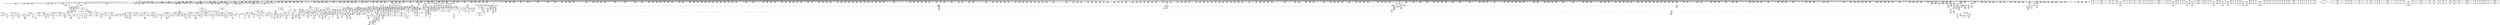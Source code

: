 digraph {
	CE0x3d21c00 [shape=record,shape=Mrecord,label="{CE0x3d21c00|80:_i32,_112:_i8*,_:_CRE_47,48_}"]
	CE0x3dd69c0 [shape=record,shape=Mrecord,label="{CE0x3dd69c0|rcu_read_lock:tmp8|include/linux/rcupdate.h,882|*SummSink*}"]
	CE0x3dd53e0 [shape=record,shape=Mrecord,label="{CE0x3dd53e0|rcu_read_lock:land.lhs.true2|*SummSource*}"]
	CE0x3d64b30 [shape=record,shape=Mrecord,label="{CE0x3d64b30|i32_208|*Constant*|*SummSink*}"]
	CE0x3e01240 [shape=record,shape=Mrecord,label="{CE0x3e01240|GLOBAL:rcu_read_unlock.__warned|Global_var:rcu_read_unlock.__warned|*SummSink*}"]
	CE0x3d47410 [shape=record,shape=Mrecord,label="{CE0x3d47410|selinux_msg_queue_msgrcv:key|security/selinux/hooks.c,5280}"]
	CE0x3db86c0 [shape=record,shape=Mrecord,label="{CE0x3db86c0|i64*_getelementptr_inbounds_(_13_x_i64_,_13_x_i64_*___llvm_gcov_ctr126,_i64_0,_i64_8)|*Constant*}"]
	CE0x3dc3e60 [shape=record,shape=Mrecord,label="{CE0x3dc3e60|task_sid:call7|security/selinux/hooks.c,208}"]
	CE0x3dc9b00 [shape=record,shape=Mrecord,label="{CE0x3dc9b00|_call_void_lockdep_rcu_suspicious(i8*_getelementptr_inbounds_(_25_x_i8_,_25_x_i8_*_.str45,_i32_0,_i32_0),_i32_883,_i8*_getelementptr_inbounds_(_42_x_i8_,_42_x_i8_*_.str46,_i32_0,_i32_0))_#10,_!dbg_!27728|include/linux/rcupdate.h,882|*SummSource*}"]
	CE0x3d8d610 [shape=record,shape=Mrecord,label="{CE0x3d8d610|2472:_%struct.cred*,_:_CRE_2032,2036_|*MultipleSource*|Function::task_sid&Arg::task::|security/selinux/hooks.c,208|Function::selinux_msg_queue_msgrcv&Arg::target::}"]
	CE0x3db2e60 [shape=record,shape=Mrecord,label="{CE0x3db2e60|2472:_%struct.cred*,_:_CRE_6644,6648_|*MultipleSource*|Function::task_sid&Arg::task::|security/selinux/hooks.c,208|Function::selinux_msg_queue_msgrcv&Arg::target::}"]
	CE0x3d8f800 [shape=record,shape=Mrecord,label="{CE0x3d8f800|2472:_%struct.cred*,_:_CRE_2144,2152_|*MultipleSource*|Function::task_sid&Arg::task::|security/selinux/hooks.c,208|Function::selinux_msg_queue_msgrcv&Arg::target::}"]
	CE0x3d4a230 [shape=record,shape=Mrecord,label="{CE0x3d4a230|task_sid:tmp5|security/selinux/hooks.c,208|*SummSource*}"]
	CE0x3e07180 [shape=record,shape=Mrecord,label="{CE0x3e07180|__rcu_read_lock:tmp4|include/linux/rcupdate.h,239}"]
	CE0x3dcb770 [shape=record,shape=Mrecord,label="{CE0x3dcb770|task_sid:tmp8|security/selinux/hooks.c,208|*SummSink*}"]
	CE0x3e04c00 [shape=record,shape=Mrecord,label="{CE0x3e04c00|rcu_read_unlock:tmp11|include/linux/rcupdate.h,933|*SummSource*}"]
	CE0x3e13750 [shape=record,shape=Mrecord,label="{CE0x3e13750|rcu_lock_release:tmp2}"]
	CE0x3d40480 [shape=record,shape=Mrecord,label="{CE0x3d40480|2472:_%struct.cred*,_:_CRE_1832,1840_|*MultipleSource*|Function::task_sid&Arg::task::|security/selinux/hooks.c,208|Function::selinux_msg_queue_msgrcv&Arg::target::}"]
	CE0x3db60e0 [shape=record,shape=Mrecord,label="{CE0x3db60e0|2472:_%struct.cred*,_:_CRE_10628,10632_|*MultipleSource*|Function::task_sid&Arg::task::|security/selinux/hooks.c,208|Function::selinux_msg_queue_msgrcv&Arg::target::}"]
	CE0x3d8a060 [shape=record,shape=Mrecord,label="{CE0x3d8a060|task_sid:tmp18|security/selinux/hooks.c,208|*SummSink*}"]
	CE0x3d9b340 [shape=record,shape=Mrecord,label="{CE0x3d9b340|2472:_%struct.cred*,_:_CRE_2915,2916_}"]
	CE0x3da0d10 [shape=record,shape=Mrecord,label="{CE0x3da0d10|2472:_%struct.cred*,_:_CRE_3048,3056_|*MultipleSource*|Function::task_sid&Arg::task::|security/selinux/hooks.c,208|Function::selinux_msg_queue_msgrcv&Arg::target::}"]
	CE0x3e3cce0 [shape=record,shape=Mrecord,label="{CE0x3e3cce0|__rcu_read_unlock:tmp2|*SummSink*}"]
	CE0x3d28e30 [shape=record,shape=Mrecord,label="{CE0x3d28e30|avc_has_perm:tsid|Function::avc_has_perm&Arg::tsid::|*SummSource*}"]
	CE0x3dd8fa0 [shape=record,shape=Mrecord,label="{CE0x3dd8fa0|rcu_read_lock:tmp10|include/linux/rcupdate.h,882|*SummSource*}"]
	CE0x3e2aae0 [shape=record,shape=Mrecord,label="{CE0x3e2aae0|__preempt_count_sub:tmp|*SummSource*}"]
	CE0x3d9fbb0 [shape=record,shape=Mrecord,label="{CE0x3d9fbb0|2472:_%struct.cred*,_:_CRE_2976,2980_|*MultipleSource*|Function::task_sid&Arg::task::|security/selinux/hooks.c,208|Function::selinux_msg_queue_msgrcv&Arg::target::}"]
	CE0x3d7b6e0 [shape=record,shape=Mrecord,label="{CE0x3d7b6e0|2472:_%struct.cred*,_:_CRE_168,176_|*MultipleSource*|Function::task_sid&Arg::task::|security/selinux/hooks.c,208|Function::selinux_msg_queue_msgrcv&Arg::target::}"]
	CE0x3ddd2d0 [shape=record,shape=Mrecord,label="{CE0x3ddd2d0|__preempt_count_sub:tmp3|*SummSource*}"]
	CE0x3d409f0 [shape=record,shape=Mrecord,label="{CE0x3d409f0|2472:_%struct.cred*,_:_CRE_1856,1864_|*MultipleSource*|Function::task_sid&Arg::task::|security/selinux/hooks.c,208|Function::selinux_msg_queue_msgrcv&Arg::target::}"]
	CE0x3d20ea0 [shape=record,shape=Mrecord,label="{CE0x3d20ea0|GLOBAL:task_sid|*Constant*|*SummSource*}"]
	CE0x3d63db0 [shape=record,shape=Mrecord,label="{CE0x3d63db0|i8*_getelementptr_inbounds_(_25_x_i8_,_25_x_i8_*_.str3,_i32_0,_i32_0)|*Constant*|*SummSource*}"]
	CE0x3e28850 [shape=record,shape=Mrecord,label="{CE0x3e28850|_ret_void,_!dbg_!27720|./arch/x86/include/asm/preempt.h,78|*SummSource*}"]
	CE0x3d98d10 [shape=record,shape=Mrecord,label="{CE0x3d98d10|2472:_%struct.cred*,_:_CRE_2832,2840_|*MultipleSource*|Function::task_sid&Arg::task::|security/selinux/hooks.c,208|Function::selinux_msg_queue_msgrcv&Arg::target::}"]
	CE0x3e62ed0 [shape=record,shape=Mrecord,label="{CE0x3e62ed0|i64*_getelementptr_inbounds_(_4_x_i64_,_4_x_i64_*___llvm_gcov_ctr134,_i64_0,_i64_0)|*Constant*|*SummSource*}"]
	CE0x3d9dcd0 [shape=record,shape=Mrecord,label="{CE0x3d9dcd0|2472:_%struct.cred*,_:_CRE_2950,2951_}"]
	CE0x3d66880 [shape=record,shape=Mrecord,label="{CE0x3d66880|_ret_i32_%rc.0,_!dbg_!27744|security/selinux/hooks.c,5287|*SummSource*}"]
	CE0x3da3fb0 [shape=record,shape=Mrecord,label="{CE0x3da3fb0|2472:_%struct.cred*,_:_CRE_5880,5888_|*MultipleSource*|Function::task_sid&Arg::task::|security/selinux/hooks.c,208|Function::selinux_msg_queue_msgrcv&Arg::target::}"]
	CE0x3d7a940 [shape=record,shape=Mrecord,label="{CE0x3d7a940|rcu_read_lock:tmp4|include/linux/rcupdate.h,882}"]
	CE0x3d9e3f0 [shape=record,shape=Mrecord,label="{CE0x3d9e3f0|2472:_%struct.cred*,_:_CRE_2956,2957_}"]
	CE0x3dac300 [shape=record,shape=Mrecord,label="{CE0x3dac300|2472:_%struct.cred*,_:_CRE_6334,6335_}"]
	CE0x3d287d0 [shape=record,shape=Mrecord,label="{CE0x3d287d0|80:_i32,_112:_i8*,_:_CRE_50,51_}"]
	CE0x3d1d540 [shape=record,shape=Mrecord,label="{CE0x3d1d540|80:_i32,_112:_i8*,_:_CRE_17,18_}"]
	CE0x3e01110 [shape=record,shape=Mrecord,label="{CE0x3e01110|GLOBAL:rcu_read_unlock.__warned|Global_var:rcu_read_unlock.__warned|*SummSource*}"]
	CE0x3dcb840 [shape=record,shape=Mrecord,label="{CE0x3dcb840|task_sid:tmp9|security/selinux/hooks.c,208}"]
	CE0x3d1e1b0 [shape=record,shape=Mrecord,label="{CE0x3d1e1b0|selinux_msg_queue_msgrcv:security|security/selinux/hooks.c,5276|*SummSource*}"]
	CE0x3d886f0 [shape=record,shape=Mrecord,label="{CE0x3d886f0|2472:_%struct.cred*,_:_CRE_520,524_|*MultipleSource*|Function::task_sid&Arg::task::|security/selinux/hooks.c,208|Function::selinux_msg_queue_msgrcv&Arg::target::}"]
	CE0x3d8da00 [shape=record,shape=Mrecord,label="{CE0x3d8da00|2472:_%struct.cred*,_:_CRE_2040,2044_|*MultipleSource*|Function::task_sid&Arg::task::|security/selinux/hooks.c,208|Function::selinux_msg_queue_msgrcv&Arg::target::}"]
	CE0x3d1e540 [shape=record,shape=Mrecord,label="{CE0x3d1e540|task_sid:bb|*SummSink*}"]
	CE0x3d655d0 [shape=record,shape=Mrecord,label="{CE0x3d655d0|i64*_getelementptr_inbounds_(_13_x_i64_,_13_x_i64_*___llvm_gcov_ctr126,_i64_0,_i64_9)|*Constant*|*SummSink*}"]
	CE0x3d722a0 [shape=record,shape=Mrecord,label="{CE0x3d722a0|_call_void_mcount()_#3}"]
	CE0x3da6840 [shape=record,shape=Mrecord,label="{CE0x3da6840|2472:_%struct.cred*,_:_CRE_6152,6168_|*MultipleSource*|Function::task_sid&Arg::task::|security/selinux/hooks.c,208|Function::selinux_msg_queue_msgrcv&Arg::target::}"]
	CE0x3e345f0 [shape=record,shape=Mrecord,label="{CE0x3e345f0|__preempt_count_sub:do.end}"]
	CE0x3d7f4c0 [shape=record,shape=Mrecord,label="{CE0x3d7f4c0|2472:_%struct.cred*,_:_CRE_384,392_|*MultipleSource*|Function::task_sid&Arg::task::|security/selinux/hooks.c,208|Function::selinux_msg_queue_msgrcv&Arg::target::}"]
	CE0x3d3c690 [shape=record,shape=Mrecord,label="{CE0x3d3c690|selinux_msg_queue_msgrcv:tmp3|security/selinux/hooks.c,5276|*SummSink*}"]
	CE0x3d944c0 [shape=record,shape=Mrecord,label="{CE0x3d944c0|2472:_%struct.cred*,_:_CRE_2532,2533_}"]
	CE0x3d70b70 [shape=record,shape=Mrecord,label="{CE0x3d70b70|i32_77|*Constant*}"]
	CE0x3d89dd0 [shape=record,shape=Mrecord,label="{CE0x3d89dd0|task_sid:tmp18|security/selinux/hooks.c,208|*SummSource*}"]
	CE0x3dee080 [shape=record,shape=Mrecord,label="{CE0x3dee080|rcu_read_lock:tmp19|include/linux/rcupdate.h,882}"]
	CE0x3d12800 [shape=record,shape=Mrecord,label="{CE0x3d12800|selinux_msg_queue_msgrcv:bb}"]
	CE0x3e04ea0 [shape=record,shape=Mrecord,label="{CE0x3e04ea0|rcu_read_unlock:tmp12|include/linux/rcupdate.h,933}"]
	CE0x3d67d70 [shape=record,shape=Mrecord,label="{CE0x3d67d70|i32_0|*Constant*}"]
	CE0x3daec80 [shape=record,shape=Mrecord,label="{CE0x3daec80|2472:_%struct.cred*,_:_CRE_6408,6424_|*MultipleSource*|Function::task_sid&Arg::task::|security/selinux/hooks.c,208|Function::selinux_msg_queue_msgrcv&Arg::target::}"]
	CE0x3d8d070 [shape=record,shape=Mrecord,label="{CE0x3d8d070|2472:_%struct.cred*,_:_CRE_1984,2016_|*MultipleSource*|Function::task_sid&Arg::task::|security/selinux/hooks.c,208|Function::selinux_msg_queue_msgrcv&Arg::target::}"]
	CE0x3da65f0 [shape=record,shape=Mrecord,label="{CE0x3da65f0|2472:_%struct.cred*,_:_CRE_6144,6152_|*MultipleSource*|Function::task_sid&Arg::task::|security/selinux/hooks.c,208|Function::selinux_msg_queue_msgrcv&Arg::target::}"]
	CE0x3d319b0 [shape=record,shape=Mrecord,label="{CE0x3d319b0|GLOBAL:__llvm_gcov_ctr309|Global_var:__llvm_gcov_ctr309|*SummSource*}"]
	CE0x3ded8d0 [shape=record,shape=Mrecord,label="{CE0x3ded8d0|i64*_getelementptr_inbounds_(_11_x_i64_,_11_x_i64_*___llvm_gcov_ctr127,_i64_0,_i64_9)|*Constant*|*SummSource*}"]
	CE0x3def4a0 [shape=record,shape=Mrecord,label="{CE0x3def4a0|rcu_read_lock:tmp22|include/linux/rcupdate.h,884|*SummSource*}"]
	CE0x3dac690 [shape=record,shape=Mrecord,label="{CE0x3dac690|2472:_%struct.cred*,_:_CRE_6337,6338_}"]
	CE0x3d24640 [shape=record,shape=Mrecord,label="{CE0x3d24640|80:_i32,_112:_i8*,_:_CRE_61,62_}"]
	CE0x3d92110 [shape=record,shape=Mrecord,label="{CE0x3d92110|2472:_%struct.cred*,_:_CRE_2384,2392_|*MultipleSource*|Function::task_sid&Arg::task::|security/selinux/hooks.c,208|Function::selinux_msg_queue_msgrcv&Arg::target::}"]
	CE0x3dff100 [shape=record,shape=Mrecord,label="{CE0x3dff100|GLOBAL:rcu_read_unlock.__warned|Global_var:rcu_read_unlock.__warned}"]
	CE0x3d27fb0 [shape=record,shape=Mrecord,label="{CE0x3d27fb0|80:_i32,_112:_i8*,_:_CRE_15,16_}"]
	CE0x3d34810 [shape=record,shape=Mrecord,label="{CE0x3d34810|task_sid:do.end6|*SummSource*}"]
	CE0x3d289b0 [shape=record,shape=Mrecord,label="{CE0x3d289b0|80:_i32,_112:_i8*,_:_CRE_52,53_}"]
	CE0x3dffea0 [shape=record,shape=Mrecord,label="{CE0x3dffea0|rcu_read_unlock:tmp6|include/linux/rcupdate.h,933|*SummSink*}"]
	CE0x3d64e20 [shape=record,shape=Mrecord,label="{CE0x3d64e20|i8*_getelementptr_inbounds_(_41_x_i8_,_41_x_i8_*_.str44,_i32_0,_i32_0)|*Constant*|*SummSource*}"]
	CE0x3d487f0 [shape=record,shape=Mrecord,label="{CE0x3d487f0|selinux_msg_queue_msgrcv:call5|security/selinux/hooks.c,5282|*SummSource*}"]
	CE0x3d74ae0 [shape=record,shape=Mrecord,label="{CE0x3d74ae0|rcu_read_lock:tmp4|include/linux/rcupdate.h,882|*SummSink*}"]
	CE0x3dca380 [shape=record,shape=Mrecord,label="{CE0x3dca380|i8*_getelementptr_inbounds_(_25_x_i8_,_25_x_i8_*_.str45,_i32_0,_i32_0)|*Constant*}"]
	CE0x3d7a6a0 [shape=record,shape=Mrecord,label="{CE0x3d7a6a0|2472:_%struct.cred*,_:_CRE_232,240_|*MultipleSource*|Function::task_sid&Arg::task::|security/selinux/hooks.c,208|Function::selinux_msg_queue_msgrcv&Arg::target::}"]
	CE0x3d49630 [shape=record,shape=Mrecord,label="{CE0x3d49630|avc_has_perm:entry|*SummSink*}"]
	CE0x3d1c290 [shape=record,shape=Mrecord,label="{CE0x3d1c290|rcu_read_lock:tmp3|*SummSink*}"]
	CE0x3d75b20 [shape=record,shape=Mrecord,label="{CE0x3d75b20|__rcu_read_lock:entry|*SummSource*}"]
	CE0x3d74df0 [shape=record,shape=Mrecord,label="{CE0x3d74df0|GLOBAL:__llvm_gcov_ctr127|Global_var:__llvm_gcov_ctr127}"]
	CE0x3e07aa0 [shape=record,shape=Mrecord,label="{CE0x3e07aa0|_call_void_mcount()_#3|*SummSink*}"]
	CE0x3e25bb0 [shape=record,shape=Mrecord,label="{CE0x3e25bb0|__preempt_count_sub:tmp5|./arch/x86/include/asm/preempt.h,77|*SummSource*}"]
	CE0x3dfa1e0 [shape=record,shape=Mrecord,label="{CE0x3dfa1e0|rcu_lock_acquire:__here|*SummSink*}"]
	CE0x3d63e80 [shape=record,shape=Mrecord,label="{CE0x3d63e80|i8*_getelementptr_inbounds_(_25_x_i8_,_25_x_i8_*_.str3,_i32_0,_i32_0)|*Constant*|*SummSink*}"]
	CE0x3dbcb00 [shape=record,shape=Mrecord,label="{CE0x3dbcb00|cred_sid:tmp5|security/selinux/hooks.c,196|*SummSink*}"]
	CE0x3db6770 [shape=record,shape=Mrecord,label="{CE0x3db6770|task_sid:tmp4|*LoadInst*|security/selinux/hooks.c,208|*SummSource*}"]
	CE0x3d125b0 [shape=record,shape=Mrecord,label="{CE0x3d125b0|selinux_msg_queue_msgrcv:tmp1}"]
	CE0x3dd9f60 [shape=record,shape=Mrecord,label="{CE0x3dd9f60|rcu_read_lock:call3|include/linux/rcupdate.h,882|*SummSource*}"]
	CE0x3d64660 [shape=record,shape=Mrecord,label="{CE0x3d64660|i32_208|*Constant*|*SummSource*}"]
	CE0x3e12720 [shape=record,shape=Mrecord,label="{CE0x3e12720|GLOBAL:lock_acquire|*Constant*|*SummSink*}"]
	CE0x3dcb3d0 [shape=record,shape=Mrecord,label="{CE0x3dcb3d0|task_sid:tmp8|security/selinux/hooks.c,208}"]
	CE0x3e39300 [shape=record,shape=Mrecord,label="{CE0x3e39300|i64*_getelementptr_inbounds_(_4_x_i64_,_4_x_i64_*___llvm_gcov_ctr133,_i64_0,_i64_0)|*Constant*}"]
	CE0x3d8e6f0 [shape=record,shape=Mrecord,label="{CE0x3d8e6f0|2472:_%struct.cred*,_:_CRE_2076,2080_|*MultipleSource*|Function::task_sid&Arg::task::|security/selinux/hooks.c,208|Function::selinux_msg_queue_msgrcv&Arg::target::}"]
	CE0x3d7af10 [shape=record,shape=Mrecord,label="{CE0x3d7af10|rcu_read_unlock:bb|*SummSink*}"]
	CE0x3dbfb00 [shape=record,shape=Mrecord,label="{CE0x3dbfb00|__preempt_count_add:val|Function::__preempt_count_add&Arg::val::|*SummSink*}"]
	CE0x3dee5e0 [shape=record,shape=Mrecord,label="{CE0x3dee5e0|rcu_read_lock:tmp20|include/linux/rcupdate.h,882|*SummSink*}"]
	CE0x3e025e0 [shape=record,shape=Mrecord,label="{CE0x3e025e0|_call_void_asm_addl_$1,_%gs:$0_,_*m,ri,*m,_dirflag_,_fpsr_,_flags_(i32*___preempt_count,_i32_%sub,_i32*___preempt_count)_#3,_!dbg_!27717,_!srcloc_!27718|./arch/x86/include/asm/preempt.h,77|*SummSource*}"]
	CE0x3e0d210 [shape=record,shape=Mrecord,label="{CE0x3e0d210|rcu_lock_release:entry}"]
	CE0x3d2f0a0 [shape=record,shape=Mrecord,label="{CE0x3d2f0a0|_call_void_mcount()_#3|*SummSource*}"]
	CE0x3d89d60 [shape=record,shape=Mrecord,label="{CE0x3d89d60|task_sid:tmp19|security/selinux/hooks.c,208}"]
	CE0x3ddac30 [shape=record,shape=Mrecord,label="{CE0x3ddac30|rcu_read_unlock:tmp17|include/linux/rcupdate.h,933|*SummSink*}"]
	CE0x3e0f6b0 [shape=record,shape=Mrecord,label="{CE0x3e0f6b0|rcu_read_unlock:tmp19|include/linux/rcupdate.h,933|*SummSource*}"]
	CE0x3dfb190 [shape=record,shape=Mrecord,label="{CE0x3dfb190|rcu_lock_acquire:tmp4|include/linux/rcupdate.h,418|*SummSink*}"]
	CE0x3d31db0 [shape=record,shape=Mrecord,label="{CE0x3d31db0|selinux_msg_queue_msgrcv:q_perm|security/selinux/hooks.c,5276|*SummSource*}"]
	CE0x3dbfe40 [shape=record,shape=Mrecord,label="{CE0x3dbfe40|rcu_read_unlock:call3|include/linux/rcupdate.h,933|*SummSink*}"]
	CE0x3d966a0 [shape=record,shape=Mrecord,label="{CE0x3d966a0|2472:_%struct.cred*,_:_CRE_2688,2692_|*MultipleSource*|Function::task_sid&Arg::task::|security/selinux/hooks.c,208|Function::selinux_msg_queue_msgrcv&Arg::target::}"]
	CE0x3e07ed0 [shape=record,shape=Mrecord,label="{CE0x3e07ed0|rcu_read_unlock:tobool1|include/linux/rcupdate.h,933}"]
	CE0x3d402a0 [shape=record,shape=Mrecord,label="{CE0x3d402a0|2472:_%struct.cred*,_:_CRE_1824,1832_|*MultipleSource*|Function::task_sid&Arg::task::|security/selinux/hooks.c,208|Function::selinux_msg_queue_msgrcv&Arg::target::}"]
	CE0x3da9aa0 [shape=record,shape=Mrecord,label="{CE0x3da9aa0|2472:_%struct.cred*,_:_CRE_6300,6301_}"]
	CE0x3d27dd0 [shape=record,shape=Mrecord,label="{CE0x3d27dd0|80:_i32,_112:_i8*,_:_CRE_13,14_}"]
	CE0x3e118f0 [shape=record,shape=Mrecord,label="{CE0x3e118f0|__rcu_read_unlock:entry|*SummSink*}"]
	CE0x3da9380 [shape=record,shape=Mrecord,label="{CE0x3da9380|2472:_%struct.cred*,_:_CRE_6294,6295_}"]
	CE0x3d6c720 [shape=record,shape=Mrecord,label="{CE0x3d6c720|2472:_%struct.cred*,_:_CRE_304,312_|*MultipleSource*|Function::task_sid&Arg::task::|security/selinux/hooks.c,208|Function::selinux_msg_queue_msgrcv&Arg::target::}"]
	CE0x3dacee0 [shape=record,shape=Mrecord,label="{CE0x3dacee0|2472:_%struct.cred*,_:_CRE_6344,6345_}"]
	CE0x3d49e80 [shape=record,shape=Mrecord,label="{CE0x3d49e80|avc_has_perm:ssid|Function::avc_has_perm&Arg::ssid::|*SummSink*}"]
	CE0x3d484f0 [shape=record,shape=Mrecord,label="{CE0x3d484f0|selinux_msg_queue_msgrcv:tmp6|security/selinux/hooks.c,5280|*SummSink*}"]
	CE0x3dcdf20 [shape=record,shape=Mrecord,label="{CE0x3dcdf20|task_sid:tmp10|security/selinux/hooks.c,208|*SummSource*}"]
	CE0x3da2630 [shape=record,shape=Mrecord,label="{CE0x3da2630|2472:_%struct.cred*,_:_CRE_3128,3136_|*MultipleSource*|Function::task_sid&Arg::task::|security/selinux/hooks.c,208|Function::selinux_msg_queue_msgrcv&Arg::target::}"]
	CE0x3dfcff0 [shape=record,shape=Mrecord,label="{CE0x3dfcff0|rcu_read_unlock:tmp5|include/linux/rcupdate.h,933|*SummSource*}"]
	CE0x3d35e00 [shape=record,shape=Mrecord,label="{CE0x3d35e00|80:_i32,_112:_i8*,_:_CRE_72,73_|*MultipleSource*|Function::selinux_msg_queue_msgrcv&Arg::msq::|security/selinux/hooks.c,5276}"]
	CE0x3dcac30 [shape=record,shape=Mrecord,label="{CE0x3dcac30|i32_883|*Constant*}"]
	CE0x3ddf6d0 [shape=record,shape=Mrecord,label="{CE0x3ddf6d0|__rcu_read_unlock:tmp6|include/linux/rcupdate.h,245|*SummSource*}"]
	CE0x3d2ff30 [shape=record,shape=Mrecord,label="{CE0x3d2ff30|_call_void___rcu_read_lock()_#10,_!dbg_!27710|include/linux/rcupdate.h,879|*SummSink*}"]
	CE0x3db8130 [shape=record,shape=Mrecord,label="{CE0x3db8130|task_sid:tmp15|security/selinux/hooks.c,208|*SummSink*}"]
	CE0x3dc0550 [shape=record,shape=Mrecord,label="{CE0x3dc0550|__preempt_count_add:entry|*SummSink*}"]
	CE0x3d40810 [shape=record,shape=Mrecord,label="{CE0x3d40810|2472:_%struct.cred*,_:_CRE_1848,1856_|*MultipleSource*|Function::task_sid&Arg::task::|security/selinux/hooks.c,208|Function::selinux_msg_queue_msgrcv&Arg::target::}"]
	CE0x3dc2a40 [shape=record,shape=Mrecord,label="{CE0x3dc2a40|i64*_getelementptr_inbounds_(_13_x_i64_,_13_x_i64_*___llvm_gcov_ctr126,_i64_0,_i64_11)|*Constant*|*SummSource*}"]
	CE0x3d20260 [shape=record,shape=Mrecord,label="{CE0x3d20260|i32_1|*Constant*|*SummSink*}"]
	CE0x3d2c4f0 [shape=record,shape=Mrecord,label="{CE0x3d2c4f0|2472:_%struct.cred*,_:_CRE_712,720_|*MultipleSource*|Function::task_sid&Arg::task::|security/selinux/hooks.c,208|Function::selinux_msg_queue_msgrcv&Arg::target::}"]
	CE0x3dafd80 [shape=record,shape=Mrecord,label="{CE0x3dafd80|2472:_%struct.cred*,_:_CRE_6474,6476_|*MultipleSource*|Function::task_sid&Arg::task::|security/selinux/hooks.c,208|Function::selinux_msg_queue_msgrcv&Arg::target::}"]
	CE0x3ddd750 [shape=record,shape=Mrecord,label="{CE0x3ddd750|i64*_getelementptr_inbounds_(_4_x_i64_,_4_x_i64_*___llvm_gcov_ctr129,_i64_0,_i64_3)|*Constant*}"]
	CE0x3dabf70 [shape=record,shape=Mrecord,label="{CE0x3dabf70|2472:_%struct.cred*,_:_CRE_6331,6332_}"]
	CE0x3d322e0 [shape=record,shape=Mrecord,label="{CE0x3d322e0|80:_i32,_112:_i8*,_:_CRE_25,26_}"]
	CE0x3d46f20 [shape=record,shape=Mrecord,label="{CE0x3d46f20|i8_4|*Constant*|*SummSink*}"]
	CE0x3db2170 [shape=record,shape=Mrecord,label="{CE0x3db2170|2472:_%struct.cred*,_:_CRE_6600,6608_|*MultipleSource*|Function::task_sid&Arg::task::|security/selinux/hooks.c,208|Function::selinux_msg_queue_msgrcv&Arg::target::}"]
	CE0x3d8f620 [shape=record,shape=Mrecord,label="{CE0x3d8f620|2472:_%struct.cred*,_:_CRE_2136,2144_|*MultipleSource*|Function::task_sid&Arg::task::|security/selinux/hooks.c,208|Function::selinux_msg_queue_msgrcv&Arg::target::}"]
	CE0x3e18250 [shape=record,shape=Mrecord,label="{CE0x3e18250|i32_1|*Constant*}"]
	CE0x3dcfa10 [shape=record,shape=Mrecord,label="{CE0x3dcfa10|i64_6|*Constant*|*SummSource*}"]
	CE0x3d0bd00 [shape=record,shape=Mrecord,label="{CE0x3d0bd00|40:_i8*,_:_CRE_24,32_|*MultipleSource*|Function::selinux_msg_queue_msgrcv&Arg::msg::|security/selinux/hooks.c,5277}"]
	CE0x3d93970 [shape=record,shape=Mrecord,label="{CE0x3d93970|2472:_%struct.cred*,_:_CRE_2521,2522_}"]
	CE0x3d8d820 [shape=record,shape=Mrecord,label="{CE0x3d8d820|2472:_%struct.cred*,_:_CRE_2036,2040_|*MultipleSource*|Function::task_sid&Arg::task::|security/selinux/hooks.c,208|Function::selinux_msg_queue_msgrcv&Arg::target::}"]
	CE0x3d14980 [shape=record,shape=Mrecord,label="{CE0x3d14980|selinux_msg_queue_msgrcv:tmp|*SummSource*}"]
	CE0x3d14a50 [shape=record,shape=Mrecord,label="{CE0x3d14a50|selinux_msg_queue_msgrcv:if.end}"]
	CE0x3e038e0 [shape=record,shape=Mrecord,label="{CE0x3e038e0|__rcu_read_lock:tmp6|include/linux/rcupdate.h,240|*SummSink*}"]
	CE0x3db7b60 [shape=record,shape=Mrecord,label="{CE0x3db7b60|task_sid:tmp15|security/selinux/hooks.c,208}"]
	CE0x3e37190 [shape=record,shape=Mrecord,label="{CE0x3e37190|__rcu_read_unlock:tmp2}"]
	CE0x3d30240 [shape=record,shape=Mrecord,label="{CE0x3d30240|cred_sid:tmp5|security/selinux/hooks.c,196}"]
	CE0x3e1fcd0 [shape=record,shape=Mrecord,label="{CE0x3e1fcd0|i64*_getelementptr_inbounds_(_4_x_i64_,_4_x_i64_*___llvm_gcov_ctr129,_i64_0,_i64_1)|*Constant*|*SummSource*}"]
	CE0x3dd1db0 [shape=record,shape=Mrecord,label="{CE0x3dd1db0|rcu_read_lock:tobool|include/linux/rcupdate.h,882|*SummSource*}"]
	CE0x3dda650 [shape=record,shape=Mrecord,label="{CE0x3dda650|i64_7|*Constant*}"]
	CE0x3d161e0 [shape=record,shape=Mrecord,label="{CE0x3d161e0|selinux_msg_queue_msgrcv:tmp2|security/selinux/hooks.c,5276|*SummSource*}"]
	CE0x3e637f0 [shape=record,shape=Mrecord,label="{CE0x3e637f0|i64*_getelementptr_inbounds_(_4_x_i64_,_4_x_i64_*___llvm_gcov_ctr129,_i64_0,_i64_0)|*Constant*|*SummSource*}"]
	CE0x3d41c70 [shape=record,shape=Mrecord,label="{CE0x3d41c70|selinux_msg_queue_msgrcv:tmp14|security/selinux/hooks.c,5285}"]
	CE0x3e263b0 [shape=record,shape=Mrecord,label="{CE0x3e263b0|__rcu_read_unlock:tmp7|include/linux/rcupdate.h,245|*SummSource*}"]
	CE0x3d95b60 [shape=record,shape=Mrecord,label="{CE0x3d95b60|2472:_%struct.cred*,_:_CRE_2616,2648_|*MultipleSource*|Function::task_sid&Arg::task::|security/selinux/hooks.c,208|Function::selinux_msg_queue_msgrcv&Arg::target::}"]
	CE0x3d9fe10 [shape=record,shape=Mrecord,label="{CE0x3d9fe10|2472:_%struct.cred*,_:_CRE_2984,2988_|*MultipleSource*|Function::task_sid&Arg::task::|security/selinux/hooks.c,208|Function::selinux_msg_queue_msgrcv&Arg::target::}"]
	CE0x3d721a0 [shape=record,shape=Mrecord,label="{CE0x3d721a0|cred_sid:tmp3|*SummSink*}"]
	CE0x3d2f2a0 [shape=record,shape=Mrecord,label="{CE0x3d2f2a0|80:_i32,_112:_i8*,_:_CRE_35,36_}"]
	CE0x3dc14b0 [shape=record,shape=Mrecord,label="{CE0x3dc14b0|i64*_getelementptr_inbounds_(_13_x_i64_,_13_x_i64_*___llvm_gcov_ctr126,_i64_0,_i64_10)|*Constant*}"]
	CE0x3d79e80 [shape=record,shape=Mrecord,label="{CE0x3d79e80|2472:_%struct.cred*,_:_CRE_152,160_|*MultipleSource*|Function::task_sid&Arg::task::|security/selinux/hooks.c,208|Function::selinux_msg_queue_msgrcv&Arg::target::}"]
	CE0x3d942e0 [shape=record,shape=Mrecord,label="{CE0x3d942e0|2472:_%struct.cred*,_:_CRE_2530,2531_}"]
	CE0x3e06830 [shape=record,shape=Mrecord,label="{CE0x3e06830|rcu_lock_acquire:tmp3}"]
	CE0x3d3c560 [shape=record,shape=Mrecord,label="{CE0x3d3c560|selinux_msg_queue_msgrcv:tmp3|security/selinux/hooks.c,5276|*SummSource*}"]
	CE0x3da1b90 [shape=record,shape=Mrecord,label="{CE0x3da1b90|2472:_%struct.cred*,_:_CRE_3104,3108_|*MultipleSource*|Function::task_sid&Arg::task::|security/selinux/hooks.c,208|Function::selinux_msg_queue_msgrcv&Arg::target::}"]
	CE0x3d9de00 [shape=record,shape=Mrecord,label="{CE0x3d9de00|2472:_%struct.cred*,_:_CRE_2951,2952_}"]
	CE0x3d90e50 [shape=record,shape=Mrecord,label="{CE0x3d90e50|2472:_%struct.cred*,_:_CRE_2304,2312_|*MultipleSource*|Function::task_sid&Arg::task::|security/selinux/hooks.c,208|Function::selinux_msg_queue_msgrcv&Arg::target::}"]
	CE0x3d221b0 [shape=record,shape=Mrecord,label="{CE0x3d221b0|80:_i32,_112:_i8*,_:_CRE_4,5_}"]
	CE0x3d46d40 [shape=record,shape=Mrecord,label="{CE0x3d46d40|i8_4|*Constant*|*SummSource*}"]
	CE0x3e01510 [shape=record,shape=Mrecord,label="{CE0x3e01510|_call_void_mcount()_#3|*SummSource*}"]
	CE0x3dec430 [shape=record,shape=Mrecord,label="{CE0x3dec430|__preempt_count_add:tmp7|./arch/x86/include/asm/preempt.h,73|*SummSink*}"]
	CE0x3d31af0 [shape=record,shape=Mrecord,label="{CE0x3d31af0|selinux_msg_queue_msgrcv:tmp9|security/selinux/hooks.c,5284|*SummSource*}"]
	CE0x3d41710 [shape=record,shape=Mrecord,label="{CE0x3d41710|selinux_msg_queue_msgrcv:sid6|security/selinux/hooks.c,5285|*SummSink*}"]
	CE0x3e12080 [shape=record,shape=Mrecord,label="{CE0x3e12080|__rcu_read_lock:bb}"]
	CE0x3dd2680 [shape=record,shape=Mrecord,label="{CE0x3dd2680|rcu_lock_acquire:map|Function::rcu_lock_acquire&Arg::map::}"]
	CE0x4f3a700 [shape=record,shape=Mrecord,label="{CE0x4f3a700|80:_i32,_112:_i8*,_:_CRE_2,3_}"]
	CE0x3e12380 [shape=record,shape=Mrecord,label="{CE0x3e12380|__rcu_read_lock:bb|*SummSink*}"]
	CE0x3d3e480 [shape=record,shape=Mrecord,label="{CE0x3d3e480|2472:_%struct.cred*,_:_CRE_648,652_|*MultipleSource*|Function::task_sid&Arg::task::|security/selinux/hooks.c,208|Function::selinux_msg_queue_msgrcv&Arg::target::}"]
	CE0x3dcfd40 [shape=record,shape=Mrecord,label="{CE0x3dcfd40|task_sid:call|security/selinux/hooks.c,208|*SummSink*}"]
	CE0x3df8480 [shape=record,shape=Mrecord,label="{CE0x3df8480|rcu_read_unlock:tobool|include/linux/rcupdate.h,933}"]
	CE0x3d7f2e0 [shape=record,shape=Mrecord,label="{CE0x3d7f2e0|2472:_%struct.cred*,_:_CRE_376,384_|*MultipleSource*|Function::task_sid&Arg::task::|security/selinux/hooks.c,208|Function::selinux_msg_queue_msgrcv&Arg::target::}"]
	CE0x3d735a0 [shape=record,shape=Mrecord,label="{CE0x3d735a0|task_sid:do.end|*SummSource*}"]
	CE0x3d789e0 [shape=record,shape=Mrecord,label="{CE0x3d789e0|i64*_getelementptr_inbounds_(_2_x_i64_,_2_x_i64_*___llvm_gcov_ctr131,_i64_0,_i64_1)|*Constant*}"]
	CE0x3dc0ed0 [shape=record,shape=Mrecord,label="{CE0x3dc0ed0|task_sid:tmp22|security/selinux/hooks.c,208}"]
	CE0x3dcbd00 [shape=record,shape=Mrecord,label="{CE0x3dcbd00|GLOBAL:task_sid.__warned|Global_var:task_sid.__warned|*SummSource*}"]
	CE0x3d710f0 [shape=record,shape=Mrecord,label="{CE0x3d710f0|_call_void_mcount()_#3|*SummSource*}"]
	CE0x3dbcf30 [shape=record,shape=Mrecord,label="{CE0x3dbcf30|cred_sid:sid|security/selinux/hooks.c,197|*SummSink*}"]
	CE0x3dd37c0 [shape=record,shape=Mrecord,label="{CE0x3dd37c0|i64*_getelementptr_inbounds_(_11_x_i64_,_11_x_i64_*___llvm_gcov_ctr127,_i64_0,_i64_0)|*Constant*|*SummSource*}"]
	CE0x3e35920 [shape=record,shape=Mrecord,label="{CE0x3e35920|_call_void_asm_sideeffect_,_memory_,_dirflag_,_fpsr_,_flags_()_#3,_!dbg_!27711,_!srcloc_!27714|include/linux/rcupdate.h,244|*SummSink*}"]
	CE0x3d2ed70 [shape=record,shape=Mrecord,label="{CE0x3d2ed70|_ret_i32_%retval.0,_!dbg_!27728|security/selinux/avc.c,775|*SummSource*}"]
	"CONST[source:0(mediator),value:2(dynamic)][purpose:{subject}]"
	CE0x3d31d40 [shape=record,shape=Mrecord,label="{CE0x3d31d40|selinux_msg_queue_msgrcv:tmp10|security/selinux/hooks.c,5284|*SummSource*}"]
	CE0x3dd0100 [shape=record,shape=Mrecord,label="{CE0x3dd0100|task_sid:tobool|security/selinux/hooks.c,208|*SummSink*}"]
	CE0x3dd14d0 [shape=record,shape=Mrecord,label="{CE0x3dd14d0|rcu_lock_acquire:entry|*SummSource*}"]
	CE0x3d67760 [shape=record,shape=Mrecord,label="{CE0x3d67760|rcu_lock_acquire:map|Function::rcu_lock_acquire&Arg::map::|*SummSource*}"]
	CE0x3d47540 [shape=record,shape=Mrecord,label="{CE0x3d47540|i32_3|*Constant*}"]
	CE0x3e182c0 [shape=record,shape=Mrecord,label="{CE0x3e182c0|GLOBAL:lock_release|*Constant*|*SummSource*}"]
	CE0x3d706a0 [shape=record,shape=Mrecord,label="{CE0x3d706a0|2472:_%struct.cred*,_:_CRE_40,44_|*MultipleSource*|Function::task_sid&Arg::task::|security/selinux/hooks.c,208|Function::selinux_msg_queue_msgrcv&Arg::target::}"]
	CE0x3da6cb0 [shape=record,shape=Mrecord,label="{CE0x3da6cb0|2472:_%struct.cred*,_:_CRE_6176,6180_|*MultipleSource*|Function::task_sid&Arg::task::|security/selinux/hooks.c,208|Function::selinux_msg_queue_msgrcv&Arg::target::}"]
	CE0x3dcf250 [shape=record,shape=Mrecord,label="{CE0x3dcf250|task_sid:call3|security/selinux/hooks.c,208|*SummSource*}"]
	CE0x3d47020 [shape=record,shape=Mrecord,label="{CE0x3d47020|selinux_msg_queue_msgrcv:q_perm3|security/selinux/hooks.c,5280}"]
	CE0x3dfd170 [shape=record,shape=Mrecord,label="{CE0x3dfd170|rcu_read_unlock:tmp6|include/linux/rcupdate.h,933}"]
	CE0x3d44ab0 [shape=record,shape=Mrecord,label="{CE0x3d44ab0|selinux_msg_queue_msgrcv:tmp}"]
	CE0x3db4470 [shape=record,shape=Mrecord,label="{CE0x3db4470|2472:_%struct.cred*,_:_CRE_10544,10548_|*MultipleSource*|Function::task_sid&Arg::task::|security/selinux/hooks.c,208|Function::selinux_msg_queue_msgrcv&Arg::target::}"]
	CE0x3d6eb20 [shape=record,shape=Mrecord,label="{CE0x3d6eb20|task_sid:do.body}"]
	CE0x3d22cb0 [shape=record,shape=Mrecord,label="{CE0x3d22cb0|selinux_msg_queue_msgrcv:entry|*SummSink*}"]
	CE0x3d467b0 [shape=record,shape=Mrecord,label="{CE0x3d467b0|i64*_getelementptr_inbounds_(_5_x_i64_,_5_x_i64_*___llvm_gcov_ctr309,_i64_0,_i64_3)|*Constant*|*SummSource*}"]
	CE0x3e36a50 [shape=record,shape=Mrecord,label="{CE0x3e36a50|__rcu_read_lock:do.end|*SummSource*}"]
	CE0x3d15790 [shape=record,shape=Mrecord,label="{CE0x3d15790|80:_i32,_112:_i8*,_:_CRE_10,11_}"]
	CE0x3d3ac10 [shape=record,shape=Mrecord,label="{CE0x3d3ac10|i32_4|*Constant*}"]
	CE0x3df8e20 [shape=record,shape=Mrecord,label="{CE0x3df8e20|__rcu_read_lock:tmp5|include/linux/rcupdate.h,239|*SummSource*}"]
	CE0x3d3ea20 [shape=record,shape=Mrecord,label="{CE0x3d3ea20|2472:_%struct.cred*,_:_CRE_664,672_|*MultipleSource*|Function::task_sid&Arg::task::|security/selinux/hooks.c,208|Function::selinux_msg_queue_msgrcv&Arg::target::}"]
	CE0x3d2e230 [shape=record,shape=Mrecord,label="{CE0x3d2e230|_call_void_lockdep_rcu_suspicious(i8*_getelementptr_inbounds_(_25_x_i8_,_25_x_i8_*_.str45,_i32_0,_i32_0),_i32_883,_i8*_getelementptr_inbounds_(_42_x_i8_,_42_x_i8_*_.str46,_i32_0,_i32_0))_#10,_!dbg_!27728|include/linux/rcupdate.h,882}"]
	CE0x3dcbdd0 [shape=record,shape=Mrecord,label="{CE0x3dcbdd0|GLOBAL:task_sid.__warned|Global_var:task_sid.__warned|*SummSink*}"]
	CE0x3dc3c00 [shape=record,shape=Mrecord,label="{CE0x3dc3c00|i64*_getelementptr_inbounds_(_13_x_i64_,_13_x_i64_*___llvm_gcov_ctr126,_i64_0,_i64_12)|*Constant*|*SummSink*}"]
	CE0x3da5520 [shape=record,shape=Mrecord,label="{CE0x3da5520|2472:_%struct.cred*,_:_CRE_5960,5968_|*MultipleSource*|Function::task_sid&Arg::task::|security/selinux/hooks.c,208|Function::selinux_msg_queue_msgrcv&Arg::target::}"]
	CE0x3dad600 [shape=record,shape=Mrecord,label="{CE0x3dad600|2472:_%struct.cred*,_:_CRE_6350,6351_}"]
	CE0x3dad010 [shape=record,shape=Mrecord,label="{CE0x3dad010|2472:_%struct.cred*,_:_CRE_6345,6346_}"]
	CE0x3d41da0 [shape=record,shape=Mrecord,label="{CE0x3d41da0|selinux_msg_queue_msgrcv:tmp14|security/selinux/hooks.c,5285|*SummSource*}"]
	CE0x3e25d30 [shape=record,shape=Mrecord,label="{CE0x3e25d30|__preempt_count_sub:tmp5|./arch/x86/include/asm/preempt.h,77|*SummSink*}"]
	CE0x3dfaf60 [shape=record,shape=Mrecord,label="{CE0x3dfaf60|_ret_void,_!dbg_!27719|./arch/x86/include/asm/preempt.h,73|*SummSink*}"]
	CE0x3d9c9d0 [shape=record,shape=Mrecord,label="{CE0x3d9c9d0|2472:_%struct.cred*,_:_CRE_2934,2935_}"]
	CE0x3daf310 [shape=record,shape=Mrecord,label="{CE0x3daf310|2472:_%struct.cred*,_:_CRE_6440,6448_|*MultipleSource*|Function::task_sid&Arg::task::|security/selinux/hooks.c,208|Function::selinux_msg_queue_msgrcv&Arg::target::}"]
	CE0x3e30540 [shape=record,shape=Mrecord,label="{CE0x3e30540|i64*_getelementptr_inbounds_(_4_x_i64_,_4_x_i64_*___llvm_gcov_ctr135,_i64_0,_i64_1)|*Constant*}"]
	CE0x3e36750 [shape=record,shape=Mrecord,label="{CE0x3e36750|COLLAPSED:_GCMRE___llvm_gcov_ctr128_internal_global_4_x_i64_zeroinitializer:_elem_0:default:}"]
	CE0x3d931f0 [shape=record,shape=Mrecord,label="{CE0x3d931f0|2472:_%struct.cred*,_:_CRE_2504,2508_|*MultipleSource*|Function::task_sid&Arg::task::|security/selinux/hooks.c,208|Function::selinux_msg_queue_msgrcv&Arg::target::}"]
	CE0x3e3cdd0 [shape=record,shape=Mrecord,label="{CE0x3e3cdd0|__rcu_read_unlock:tmp3}"]
	CE0x3e366e0 [shape=record,shape=Mrecord,label="{CE0x3e366e0|__rcu_read_lock:tmp}"]
	CE0x3d95020 [shape=record,shape=Mrecord,label="{CE0x3d95020|2472:_%struct.cred*,_:_CRE_2592,2594_|*MultipleSource*|Function::task_sid&Arg::task::|security/selinux/hooks.c,208|Function::selinux_msg_queue_msgrcv&Arg::target::}"]
	CE0x3d8a8c0 [shape=record,shape=Mrecord,label="{CE0x3d8a8c0|i8_1|*Constant*|*SummSink*}"]
	CE0x3d451e0 [shape=record,shape=Mrecord,label="{CE0x3d451e0|selinux_msg_queue_msgrcv:tmp8|security/selinux/hooks.c,5284|*SummSource*}"]
	CE0x3d70dd0 [shape=record,shape=Mrecord,label="{CE0x3d70dd0|_ret_void,_!dbg_!27735|include/linux/rcupdate.h,884|*SummSource*}"]
	CE0x3e7de30 [shape=record,shape=Mrecord,label="{CE0x3e7de30|__preempt_count_sub:tmp6|./arch/x86/include/asm/preempt.h,78}"]
	CE0x3d44290 [shape=record,shape=Mrecord,label="{CE0x3d44290|80:_i32,_112:_i8*,_:_CRE_26,27_}"]
	CE0x3dc0cd0 [shape=record,shape=Mrecord,label="{CE0x3dc0cd0|task_sid:tmp20|security/selinux/hooks.c,208|*SummSink*}"]
	CE0x3e30780 [shape=record,shape=Mrecord,label="{CE0x3e30780|_call_void_mcount()_#3|*SummSource*}"]
	CE0x3e11f80 [shape=record,shape=Mrecord,label="{CE0x3e11f80|_ret_void,_!dbg_!27717|include/linux/rcupdate.h,245|*SummSink*}"]
	CE0x3d30df0 [shape=record,shape=Mrecord,label="{CE0x3d30df0|80:_i32,_112:_i8*,_:_CRE_112,120_|*MultipleSource*|Function::selinux_msg_queue_msgrcv&Arg::msq::|security/selinux/hooks.c,5276}"]
	CE0x3db5c80 [shape=record,shape=Mrecord,label="{CE0x3db5c80|2472:_%struct.cred*,_:_CRE_10616,10624_|*MultipleSource*|Function::task_sid&Arg::task::|security/selinux/hooks.c,208|Function::selinux_msg_queue_msgrcv&Arg::target::}"]
	CE0x3dd5ce0 [shape=record,shape=Mrecord,label="{CE0x3dd5ce0|rcu_lock_release:indirectgoto|*SummSource*}"]
	CE0x3d457d0 [shape=record,shape=Mrecord,label="{CE0x3d457d0|GLOBAL:__llvm_gcov_ctr309|Global_var:__llvm_gcov_ctr309|*SummSink*}"]
	CE0x3e270b0 [shape=record,shape=Mrecord,label="{CE0x3e270b0|__rcu_read_unlock:do.body}"]
	CE0x3e0e6f0 [shape=record,shape=Mrecord,label="{CE0x3e0e6f0|i32_934|*Constant*|*SummSink*}"]
	CE0x3da5da0 [shape=record,shape=Mrecord,label="{CE0x3da5da0|2472:_%struct.cred*,_:_CRE_5992,6000_|*MultipleSource*|Function::task_sid&Arg::task::|security/selinux/hooks.c,208|Function::selinux_msg_queue_msgrcv&Arg::target::}"]
	CE0x3dfcc90 [shape=record,shape=Mrecord,label="{CE0x3dfcc90|__preempt_count_add:tmp4|./arch/x86/include/asm/preempt.h,72}"]
	CE0x3e137c0 [shape=record,shape=Mrecord,label="{CE0x3e137c0|rcu_lock_release:tmp2|*SummSource*}"]
	CE0x3d45660 [shape=record,shape=Mrecord,label="{CE0x3d45660|i64_0|*Constant*|*SummSink*}"]
	CE0x3d9a440 [shape=record,shape=Mrecord,label="{CE0x3d9a440|2472:_%struct.cred*,_:_CRE_2904,2905_}"]
	CE0x3d7aab0 [shape=record,shape=Mrecord,label="{CE0x3d7aab0|i64_0|*Constant*}"]
	CE0x3d9b470 [shape=record,shape=Mrecord,label="{CE0x3d9b470|2472:_%struct.cred*,_:_CRE_2916,2917_}"]
	CE0x3e07bb0 [shape=record,shape=Mrecord,label="{CE0x3e07bb0|i64*_getelementptr_inbounds_(_4_x_i64_,_4_x_i64_*___llvm_gcov_ctr133,_i64_0,_i64_2)|*Constant*}"]
	CE0x3d90160 [shape=record,shape=Mrecord,label="{CE0x3d90160|2472:_%struct.cred*,_:_CRE_2248,2256_|*MultipleSource*|Function::task_sid&Arg::task::|security/selinux/hooks.c,208|Function::selinux_msg_queue_msgrcv&Arg::target::}"]
	CE0x3d3f780 [shape=record,shape=Mrecord,label="{CE0x3d3f780|2472:_%struct.cred*,_:_CRE_695,696_}"]
	CE0x3d42ff0 [shape=record,shape=Mrecord,label="{CE0x3d42ff0|i32_2|*Constant*}"]
	CE0x3d3ec00 [shape=record,shape=Mrecord,label="{CE0x3d3ec00|2472:_%struct.cred*,_:_CRE_672,680_|*MultipleSource*|Function::task_sid&Arg::task::|security/selinux/hooks.c,208|Function::selinux_msg_queue_msgrcv&Arg::target::}"]
	CE0x3dac0a0 [shape=record,shape=Mrecord,label="{CE0x3dac0a0|2472:_%struct.cred*,_:_CRE_6332,6333_}"]
	CE0x3dc59e0 [shape=record,shape=Mrecord,label="{CE0x3dc59e0|_call_void_rcu_read_unlock()_#10,_!dbg_!27748|security/selinux/hooks.c,209|*SummSink*}"]
	CE0x3d2f710 [shape=record,shape=Mrecord,label="{CE0x3d2f710|selinux_msg_queue_msgrcv:ad|security/selinux/hooks.c, 5272}"]
	CE0x3d21a20 [shape=record,shape=Mrecord,label="{CE0x3d21a20|80:_i32,_112:_i8*,_:_CRE_45,46_}"]
	CE0x3d1c0f0 [shape=record,shape=Mrecord,label="{CE0x3d1c0f0|rcu_read_lock:entry|*SummSink*}"]
	CE0x3d7dc10 [shape=record,shape=Mrecord,label="{CE0x3d7dc10|GLOBAL:__rcu_read_lock|*Constant*|*SummSource*}"]
	CE0x3e0fa50 [shape=record,shape=Mrecord,label="{CE0x3e0fa50|rcu_read_unlock:tmp20|include/linux/rcupdate.h,933|*SummSource*}"]
	CE0x3dd30e0 [shape=record,shape=Mrecord,label="{CE0x3dd30e0|rcu_read_unlock:land.lhs.true2|*SummSource*}"]
	CE0x3d286e0 [shape=record,shape=Mrecord,label="{CE0x3d286e0|80:_i32,_112:_i8*,_:_CRE_49,50_}"]
	CE0x3e10ce0 [shape=record,shape=Mrecord,label="{CE0x3e10ce0|_ret_void,_!dbg_!27717|include/linux/rcupdate.h,424}"]
	CE0x3d9a850 [shape=record,shape=Mrecord,label="{CE0x3d9a850|2472:_%struct.cred*,_:_CRE_2906,2907_}"]
	CE0x3da1370 [shape=record,shape=Mrecord,label="{CE0x3da1370|2472:_%struct.cred*,_:_CRE_3072,3080_|*MultipleSource*|Function::task_sid&Arg::task::|security/selinux/hooks.c,208|Function::selinux_msg_queue_msgrcv&Arg::target::}"]
	CE0x3e1ad00 [shape=record,shape=Mrecord,label="{CE0x3e1ad00|rcu_lock_release:tmp1|*SummSource*}"]
	CE0x3e04ac0 [shape=record,shape=Mrecord,label="{CE0x3e04ac0|i64*_getelementptr_inbounds_(_4_x_i64_,_4_x_i64_*___llvm_gcov_ctr135,_i64_0,_i64_3)|*Constant*|*SummSource*}"]
	CE0x3d1e710 [shape=record,shape=Mrecord,label="{CE0x3d1e710|i64*_getelementptr_inbounds_(_13_x_i64_,_13_x_i64_*___llvm_gcov_ctr126,_i64_0,_i64_0)|*Constant*|*SummSource*}"]
	CE0x3dae440 [shape=record,shape=Mrecord,label="{CE0x3dae440|2472:_%struct.cred*,_:_CRE_6376,6384_|*MultipleSource*|Function::task_sid&Arg::task::|security/selinux/hooks.c,208|Function::selinux_msg_queue_msgrcv&Arg::target::}"]
	CE0x3dc7570 [shape=record,shape=Mrecord,label="{CE0x3dc7570|cred_sid:security|security/selinux/hooks.c,196|*SummSource*}"]
	CE0x3d488c0 [shape=record,shape=Mrecord,label="{CE0x3d488c0|selinux_msg_queue_msgrcv:call5|security/selinux/hooks.c,5282|*SummSink*}"]
	CE0x3dc0350 [shape=record,shape=Mrecord,label="{CE0x3dc0350|__preempt_count_add:entry}"]
	CE0x3db48d0 [shape=record,shape=Mrecord,label="{CE0x3db48d0|2472:_%struct.cred*,_:_CRE_10560,10568_|*MultipleSource*|Function::task_sid&Arg::task::|security/selinux/hooks.c,208|Function::selinux_msg_queue_msgrcv&Arg::target::}"]
	CE0x3d8b480 [shape=record,shape=Mrecord,label="{CE0x3d8b480|2472:_%struct.cred*,_:_CRE_1872,1880_|*MultipleSource*|Function::task_sid&Arg::task::|security/selinux/hooks.c,208|Function::selinux_msg_queue_msgrcv&Arg::target::}"]
	CE0x3defe90 [shape=record,shape=Mrecord,label="{CE0x3defe90|cred_sid:bb|*SummSink*}"]
	CE0x3d29fe0 [shape=record,shape=Mrecord,label="{CE0x3d29fe0|rcu_read_lock:if.end|*SummSink*}"]
	CE0x3d2c1d0 [shape=record,shape=Mrecord,label="{CE0x3d2c1d0|2472:_%struct.cred*,_:_CRE_700,701_}"]
	CE0x3d9da70 [shape=record,shape=Mrecord,label="{CE0x3d9da70|2472:_%struct.cred*,_:_CRE_2948,2949_}"]
	CE0x3da1150 [shape=record,shape=Mrecord,label="{CE0x3da1150|2472:_%struct.cred*,_:_CRE_3064,3072_|*MultipleSource*|Function::task_sid&Arg::task::|security/selinux/hooks.c,208|Function::selinux_msg_queue_msgrcv&Arg::target::}"]
	CE0x3e2b400 [shape=record,shape=Mrecord,label="{CE0x3e2b400|i64_1|*Constant*}"]
	CE0x3d7d580 [shape=record,shape=Mrecord,label="{CE0x3d7d580|task_sid:if.then}"]
	CE0x3dd0db0 [shape=record,shape=Mrecord,label="{CE0x3dd0db0|i64*_getelementptr_inbounds_(_11_x_i64_,_11_x_i64_*___llvm_gcov_ctr127,_i64_0,_i64_1)|*Constant*}"]
	CE0x3d32a20 [shape=record,shape=Mrecord,label="{CE0x3d32a20|80:_i32,_112:_i8*,_:_CRE_39,40_}"]
	CE0x3dfc450 [shape=record,shape=Mrecord,label="{CE0x3dfc450|rcu_read_unlock:tmp4|include/linux/rcupdate.h,933|*SummSink*}"]
	CE0x3d4a820 [shape=record,shape=Mrecord,label="{CE0x3d4a820|GLOBAL:__llvm_gcov_ctr126|Global_var:__llvm_gcov_ctr126|*SummSource*}"]
	CE0x3dfe430 [shape=record,shape=Mrecord,label="{CE0x3dfe430|__rcu_read_lock:tmp7|include/linux/rcupdate.h,240|*SummSource*}"]
	CE0x3dab000 [shape=record,shape=Mrecord,label="{CE0x3dab000|2472:_%struct.cred*,_:_CRE_6318,6319_}"]
	CE0x3dcf2c0 [shape=record,shape=Mrecord,label="{CE0x3dcf2c0|task_sid:call3|security/selinux/hooks.c,208|*SummSink*}"]
	CE0x3dd28b0 [shape=record,shape=Mrecord,label="{CE0x3dd28b0|i64*_getelementptr_inbounds_(_4_x_i64_,_4_x_i64_*___llvm_gcov_ctr128,_i64_0,_i64_3)|*Constant*|*SummSink*}"]
	CE0x3e09440 [shape=record,shape=Mrecord,label="{CE0x3e09440|__rcu_read_unlock:tmp5|include/linux/rcupdate.h,244|*SummSink*}"]
	CE0x3df8a10 [shape=record,shape=Mrecord,label="{CE0x3df8a10|rcu_read_unlock:tmp}"]
	CE0x3d2d740 [shape=record,shape=Mrecord,label="{CE0x3d2d740|rcu_read_lock:tmp17|include/linux/rcupdate.h,882|*SummSource*}"]
	CE0x3d9ab20 [shape=record,shape=Mrecord,label="{CE0x3d9ab20|2472:_%struct.cred*,_:_CRE_2908,2909_}"]
	CE0x3d758e0 [shape=record,shape=Mrecord,label="{CE0x3d758e0|2472:_%struct.cred*,_:_CRE_136,144_|*MultipleSource*|Function::task_sid&Arg::task::|security/selinux/hooks.c,208|Function::selinux_msg_queue_msgrcv&Arg::target::}"]
	CE0x3da32f0 [shape=record,shape=Mrecord,label="{CE0x3da32f0|2472:_%struct.cred*,_:_CRE_3160,3164_|*MultipleSource*|Function::task_sid&Arg::task::|security/selinux/hooks.c,208|Function::selinux_msg_queue_msgrcv&Arg::target::}"]
	CE0x3daa420 [shape=record,shape=Mrecord,label="{CE0x3daa420|2472:_%struct.cred*,_:_CRE_6308,6309_}"]
	CE0x3d745a0 [shape=record,shape=Mrecord,label="{CE0x3d745a0|2472:_%struct.cred*,_:_CRE_432,440_|*MultipleSource*|Function::task_sid&Arg::task::|security/selinux/hooks.c,208|Function::selinux_msg_queue_msgrcv&Arg::target::}"]
	CE0x3dd97b0 [shape=record,shape=Mrecord,label="{CE0x3dd97b0|rcu_read_lock:tmp12|include/linux/rcupdate.h,882}"]
	CE0x3d975a0 [shape=record,shape=Mrecord,label="{CE0x3d975a0|2472:_%struct.cred*,_:_CRE_2736,2744_|*MultipleSource*|Function::task_sid&Arg::task::|security/selinux/hooks.c,208|Function::selinux_msg_queue_msgrcv&Arg::target::}"]
	CE0x3dc6fb0 [shape=record,shape=Mrecord,label="{CE0x3dc6fb0|rcu_read_lock:if.then}"]
	CE0x3d0b8c0 [shape=record,shape=Mrecord,label="{CE0x3d0b8c0|40:_i8*,_:_CRE_8,16_|*MultipleSource*|Function::selinux_msg_queue_msgrcv&Arg::msg::|security/selinux/hooks.c,5277}"]
	CE0x3e03e20 [shape=record,shape=Mrecord,label="{CE0x3e03e20|rcu_read_unlock:tmp13|include/linux/rcupdate.h,933|*SummSource*}"]
	CE0x3e2aa10 [shape=record,shape=Mrecord,label="{CE0x3e2aa10|__preempt_count_add:do.body|*SummSink*}"]
	CE0x3d9e520 [shape=record,shape=Mrecord,label="{CE0x3d9e520|2472:_%struct.cred*,_:_CRE_2957,2958_}"]
	CE0x3d69a60 [shape=record,shape=Mrecord,label="{CE0x3d69a60|i64_1|*Constant*}"]
	CE0x3d2c270 [shape=record,shape=Mrecord,label="{CE0x3d2c270|2472:_%struct.cred*,_:_CRE_701,702_}"]
	CE0x3e1a940 [shape=record,shape=Mrecord,label="{CE0x3e1a940|rcu_lock_acquire:bb|*SummSink*}"]
	CE0x3d29270 [shape=record,shape=Mrecord,label="{CE0x3d29270|i32_16|*Constant*|*SummSource*}"]
	CE0x3e33a20 [shape=record,shape=Mrecord,label="{CE0x3e33a20|__rcu_read_lock:do.body|*SummSink*}"]
	CE0x3d97210 [shape=record,shape=Mrecord,label="{CE0x3d97210|2472:_%struct.cred*,_:_CRE_2724,2725_|*MultipleSource*|Function::task_sid&Arg::task::|security/selinux/hooks.c,208|Function::selinux_msg_queue_msgrcv&Arg::target::}"]
	CE0x3daa680 [shape=record,shape=Mrecord,label="{CE0x3daa680|2472:_%struct.cred*,_:_CRE_6310,6311_}"]
	CE0x3e05660 [shape=record,shape=Mrecord,label="{CE0x3e05660|__rcu_read_lock:tmp2|*SummSource*}"]
	CE0x3d99120 [shape=record,shape=Mrecord,label="{CE0x3d99120|2472:_%struct.cred*,_:_CRE_2848,2856_|*MultipleSource*|Function::task_sid&Arg::task::|security/selinux/hooks.c,208|Function::selinux_msg_queue_msgrcv&Arg::target::}"]
	CE0x3d26750 [shape=record,shape=Mrecord,label="{CE0x3d26750|task_sid:real_cred|security/selinux/hooks.c,208|*SummSink*}"]
	CE0x3df8f40 [shape=record,shape=Mrecord,label="{CE0x3df8f40|__rcu_read_lock:tmp5|include/linux/rcupdate.h,239|*SummSink*}"]
	CE0x3d12620 [shape=record,shape=Mrecord,label="{CE0x3d12620|i64_1|*Constant*|*SummSink*}"]
	CE0x3d72f40 [shape=record,shape=Mrecord,label="{CE0x3d72f40|task_sid:do.body5|*SummSource*}"]
	CE0x3d2c990 [shape=record,shape=Mrecord,label="{CE0x3d2c990|2472:_%struct.cred*,_:_CRE_736,744_|*MultipleSource*|Function::task_sid&Arg::task::|security/selinux/hooks.c,208|Function::selinux_msg_queue_msgrcv&Arg::target::}"]
	CE0x3d2f780 [shape=record,shape=Mrecord,label="{CE0x3d2f780|_call_void_mcount()_#3}"]
	CE0x3dbcea0 [shape=record,shape=Mrecord,label="{CE0x3dbcea0|cred_sid:sid|security/selinux/hooks.c,197}"]
	CE0x3d343a0 [shape=record,shape=Mrecord,label="{CE0x3d343a0|rcu_read_lock:tmp}"]
	CE0x3d424f0 [shape=record,shape=Mrecord,label="{CE0x3d424f0|selinux_msg_queue_msgrcv:call7|security/selinux/hooks.c,5285|*SummSource*}"]
	CE0x3d31700 [shape=record,shape=Mrecord,label="{CE0x3d31700|80:_i32,_112:_i8*,_:_CRE_32,33_}"]
	CE0x3e14800 [shape=record,shape=Mrecord,label="{CE0x3e14800|i64*_getelementptr_inbounds_(_4_x_i64_,_4_x_i64_*___llvm_gcov_ctr133,_i64_0,_i64_2)|*Constant*|*SummSink*}"]
	CE0x3d3e2a0 [shape=record,shape=Mrecord,label="{CE0x3d3e2a0|2472:_%struct.cred*,_:_CRE_644,648_|*MultipleSource*|Function::task_sid&Arg::task::|security/selinux/hooks.c,208|Function::selinux_msg_queue_msgrcv&Arg::target::}"]
	CE0x3e1ec40 [shape=record,shape=Mrecord,label="{CE0x3e1ec40|rcu_lock_acquire:tmp7}"]
	CE0x3d1ecf0 [shape=record,shape=Mrecord,label="{CE0x3d1ecf0|rcu_read_unlock:call|include/linux/rcupdate.h,933|*SummSource*}"]
	CE0x3d17fb0 [shape=record,shape=Mrecord,label="{CE0x3d17fb0|i64_2|*Constant*}"]
	CE0x3dfcd70 [shape=record,shape=Mrecord,label="{CE0x3dfcd70|__preempt_count_add:tmp4|./arch/x86/include/asm/preempt.h,72|*SummSink*}"]
	CE0x3dd7360 [shape=record,shape=Mrecord,label="{CE0x3dd7360|_call_void_mcount()_#3}"]
	CE0x3e1e9c0 [shape=record,shape=Mrecord,label="{CE0x3e1e9c0|rcu_lock_acquire:tmp6|*SummSink*}"]
	CE0x3da7fa0 [shape=record,shape=Mrecord,label="{CE0x3da7fa0|2472:_%struct.cred*,_:_CRE_6240,6248_|*MultipleSource*|Function::task_sid&Arg::task::|security/selinux/hooks.c,208|Function::selinux_msg_queue_msgrcv&Arg::target::}"]
	CE0x3d6b930 [shape=record,shape=Mrecord,label="{CE0x3d6b930|rcu_read_lock:call|include/linux/rcupdate.h,882|*SummSink*}"]
	CE0x3d94970 [shape=record,shape=Mrecord,label="{CE0x3d94970|2472:_%struct.cred*,_:_CRE_2544,2568_|*MultipleSource*|Function::task_sid&Arg::task::|security/selinux/hooks.c,208|Function::selinux_msg_queue_msgrcv&Arg::target::}"]
	CE0x3d9e190 [shape=record,shape=Mrecord,label="{CE0x3d9e190|2472:_%struct.cred*,_:_CRE_2954,2955_}"]
	CE0x3dacc80 [shape=record,shape=Mrecord,label="{CE0x3dacc80|2472:_%struct.cred*,_:_CRE_6342,6343_}"]
	CE0x3d30650 [shape=record,shape=Mrecord,label="{CE0x3d30650|2472:_%struct.cred*,_:_CRE_72,76_|*MultipleSource*|Function::task_sid&Arg::task::|security/selinux/hooks.c,208|Function::selinux_msg_queue_msgrcv&Arg::target::}"]
	CE0x3dce280 [shape=record,shape=Mrecord,label="{CE0x3dce280|task_sid:tmp12|security/selinux/hooks.c,208}"]
	CE0x3d892b0 [shape=record,shape=Mrecord,label="{CE0x3d892b0|task_sid:tmp17|security/selinux/hooks.c,208|*SummSink*}"]
	CE0x3d14910 [shape=record,shape=Mrecord,label="{CE0x3d14910|COLLAPSED:_GCMRE___llvm_gcov_ctr309_internal_global_5_x_i64_zeroinitializer:_elem_0:default:}"]
	CE0x3e0fd40 [shape=record,shape=Mrecord,label="{CE0x3e0fd40|rcu_read_unlock:tmp21|include/linux/rcupdate.h,935}"]
	CE0x3e1a280 [shape=record,shape=Mrecord,label="{CE0x3e1a280|GLOBAL:__preempt_count_sub|*Constant*}"]
	CE0x3d3c400 [shape=record,shape=Mrecord,label="{CE0x3d3c400|i8_4|*Constant*}"]
	CE0x3d35f30 [shape=record,shape=Mrecord,label="{CE0x3d35f30|80:_i32,_112:_i8*,_:_CRE_76,80_|*MultipleSource*|Function::selinux_msg_queue_msgrcv&Arg::msq::|security/selinux/hooks.c,5276}"]
	CE0x3da2eb0 [shape=record,shape=Mrecord,label="{CE0x3da2eb0|2472:_%struct.cred*,_:_CRE_3148,3152_|*MultipleSource*|Function::task_sid&Arg::task::|security/selinux/hooks.c,208|Function::selinux_msg_queue_msgrcv&Arg::target::}"]
	CE0x3d29a90 [shape=record,shape=Mrecord,label="{CE0x3d29a90|task_sid:tmp1}"]
	CE0x3d9bf20 [shape=record,shape=Mrecord,label="{CE0x3d9bf20|2472:_%struct.cred*,_:_CRE_2925,2926_}"]
	CE0x3d6f720 [shape=record,shape=Mrecord,label="{CE0x3d6f720|rcu_read_lock:tmp2|*SummSink*}"]
	CE0x3dff300 [shape=record,shape=Mrecord,label="{CE0x3dff300|rcu_lock_acquire:tmp2|*SummSource*}"]
	CE0x3dc1bb0 [shape=record,shape=Mrecord,label="{CE0x3dc1bb0|task_sid:tmp24|security/selinux/hooks.c,208}"]
	CE0x3d1b740 [shape=record,shape=Mrecord,label="{CE0x3d1b740|2472:_%struct.cred*,_:_CRE_56,64_|*MultipleSource*|Function::task_sid&Arg::task::|security/selinux/hooks.c,208|Function::selinux_msg_queue_msgrcv&Arg::target::}"]
	CE0x3da5b80 [shape=record,shape=Mrecord,label="{CE0x3da5b80|2472:_%struct.cred*,_:_CRE_5984,5992_|*MultipleSource*|Function::task_sid&Arg::task::|security/selinux/hooks.c,208|Function::selinux_msg_queue_msgrcv&Arg::target::}"]
	CE0x3d8cce0 [shape=record,shape=Mrecord,label="{CE0x3d8cce0|2472:_%struct.cred*,_:_CRE_1976,1977_|*MultipleSource*|Function::task_sid&Arg::task::|security/selinux/hooks.c,208|Function::selinux_msg_queue_msgrcv&Arg::target::}"]
	CE0x3db55f0 [shape=record,shape=Mrecord,label="{CE0x3db55f0|2472:_%struct.cred*,_:_CRE_10600,10604_|*MultipleSource*|Function::task_sid&Arg::task::|security/selinux/hooks.c,208|Function::selinux_msg_queue_msgrcv&Arg::target::}"]
	CE0x3d7ecc0 [shape=record,shape=Mrecord,label="{CE0x3d7ecc0|i64_2|*Constant*}"]
	CE0x3d8e330 [shape=record,shape=Mrecord,label="{CE0x3d8e330|2472:_%struct.cred*,_:_CRE_2064,2072_|*MultipleSource*|Function::task_sid&Arg::task::|security/selinux/hooks.c,208|Function::selinux_msg_queue_msgrcv&Arg::target::}"]
	CE0x3db5eb0 [shape=record,shape=Mrecord,label="{CE0x3db5eb0|2472:_%struct.cred*,_:_CRE_10624,10628_|*MultipleSource*|Function::task_sid&Arg::task::|security/selinux/hooks.c,208|Function::selinux_msg_queue_msgrcv&Arg::target::}"]
	CE0x3d8cb00 [shape=record,shape=Mrecord,label="{CE0x3d8cb00|2472:_%struct.cred*,_:_CRE_1968,1976_|*MultipleSource*|Function::task_sid&Arg::task::|security/selinux/hooks.c,208|Function::selinux_msg_queue_msgrcv&Arg::target::}"]
	CE0x3dab5f0 [shape=record,shape=Mrecord,label="{CE0x3dab5f0|2472:_%struct.cred*,_:_CRE_6323,6324_}"]
	CE0x3d1f5f0 [shape=record,shape=Mrecord,label="{CE0x3d1f5f0|i64*_getelementptr_inbounds_(_5_x_i64_,_5_x_i64_*___llvm_gcov_ctr309,_i64_0,_i64_0)|*Constant*|*SummSource*}"]
	CE0x3d9c050 [shape=record,shape=Mrecord,label="{CE0x3d9c050|2472:_%struct.cred*,_:_CRE_2926,2927_}"]
	CE0x3daca20 [shape=record,shape=Mrecord,label="{CE0x3daca20|2472:_%struct.cred*,_:_CRE_6340,6341_}"]
	CE0x3d38a90 [shape=record,shape=Mrecord,label="{CE0x3d38a90|80:_i32,_112:_i8*,_:_CRE_176,184_|*MultipleSource*|Function::selinux_msg_queue_msgrcv&Arg::msq::|security/selinux/hooks.c,5276}"]
	CE0x3e25f00 [shape=record,shape=Mrecord,label="{CE0x3e25f00|rcu_lock_acquire:tmp1|*SummSink*}"]
	CE0x3dfc3e0 [shape=record,shape=Mrecord,label="{CE0x3dfc3e0|rcu_read_unlock:tmp4|include/linux/rcupdate.h,933|*SummSource*}"]
	CE0x3ddf3b0 [shape=record,shape=Mrecord,label="{CE0x3ddf3b0|i64*_getelementptr_inbounds_(_4_x_i64_,_4_x_i64_*___llvm_gcov_ctr134,_i64_0,_i64_3)|*Constant*|*SummSink*}"]
	CE0x3d3cc20 [shape=record,shape=Mrecord,label="{CE0x3d3cc20|2472:_%struct.cred*,_:_CRE_552,560_|*MultipleSource*|Function::task_sid&Arg::task::|security/selinux/hooks.c,208|Function::selinux_msg_queue_msgrcv&Arg::target::}"]
	CE0x3d1cef0 [shape=record,shape=Mrecord,label="{CE0x3d1cef0|__rcu_read_lock:tmp3}"]
	CE0x3e00d10 [shape=record,shape=Mrecord,label="{CE0x3e00d10|__rcu_read_lock:tmp5|include/linux/rcupdate.h,239}"]
	CE0x3dc6340 [shape=record,shape=Mrecord,label="{CE0x3dc6340|GLOBAL:rcu_read_unlock|*Constant*|*SummSource*}"]
	CE0x3e1f6e0 [shape=record,shape=Mrecord,label="{CE0x3e1f6e0|rcu_lock_release:__here|*SummSource*}"]
	CE0x3dd0ca0 [shape=record,shape=Mrecord,label="{CE0x3dd0ca0|rcu_read_lock:tmp1|*SummSource*}"]
	CE0x3e056f0 [shape=record,shape=Mrecord,label="{CE0x3e056f0|i64*_getelementptr_inbounds_(_4_x_i64_,_4_x_i64_*___llvm_gcov_ctr134,_i64_0,_i64_1)|*Constant*|*SummSink*}"]
	CE0x3dcecc0 [shape=record,shape=Mrecord,label="{CE0x3dcecc0|task_sid:tmp13|security/selinux/hooks.c,208|*SummSource*}"]
	CE0x3da1970 [shape=record,shape=Mrecord,label="{CE0x3da1970|2472:_%struct.cred*,_:_CRE_3096,3104_|*MultipleSource*|Function::task_sid&Arg::task::|security/selinux/hooks.c,208|Function::selinux_msg_queue_msgrcv&Arg::target::}"]
	CE0x3dc49b0 [shape=record,shape=Mrecord,label="{CE0x3dc49b0|GLOBAL:cred_sid|*Constant*|*SummSource*}"]
	CE0x3e069e0 [shape=record,shape=Mrecord,label="{CE0x3e069e0|rcu_lock_acquire:tmp3|*SummSource*}"]
	CE0x3d99750 [shape=record,shape=Mrecord,label="{CE0x3d99750|2472:_%struct.cred*,_:_CRE_2872,2876_|*MultipleSource*|Function::task_sid&Arg::task::|security/selinux/hooks.c,208|Function::selinux_msg_queue_msgrcv&Arg::target::}"]
	CE0x3d908e0 [shape=record,shape=Mrecord,label="{CE0x3d908e0|2472:_%struct.cred*,_:_CRE_2280,2288_|*MultipleSource*|Function::task_sid&Arg::task::|security/selinux/hooks.c,208|Function::selinux_msg_queue_msgrcv&Arg::target::}"]
	CE0x3e1e780 [shape=record,shape=Mrecord,label="{CE0x3e1e780|rcu_lock_release:indirectgoto}"]
	CE0x3dc4f50 [shape=record,shape=Mrecord,label="{CE0x3dc4f50|cred_sid:entry|*SummSource*}"]
	CE0x3d9b930 [shape=record,shape=Mrecord,label="{CE0x3d9b930|2472:_%struct.cred*,_:_CRE_2920,2921_}"]
	CE0x3dc74b0 [shape=record,shape=Mrecord,label="{CE0x3dc74b0|cred_sid:security|security/selinux/hooks.c,196}"]
	CE0x3def300 [shape=record,shape=Mrecord,label="{CE0x3def300|rcu_read_lock:tmp22|include/linux/rcupdate.h,884}"]
	CE0x3d76490 [shape=record,shape=Mrecord,label="{CE0x3d76490|i64*_getelementptr_inbounds_(_13_x_i64_,_13_x_i64_*___llvm_gcov_ctr126,_i64_0,_i64_1)|*Constant*|*SummSink*}"]
	CE0x3dd15a0 [shape=record,shape=Mrecord,label="{CE0x3dd15a0|rcu_lock_acquire:entry|*SummSink*}"]
	CE0x3d955c0 [shape=record,shape=Mrecord,label="{CE0x3d955c0|2472:_%struct.cred*,_:_CRE_2598,2600_|*MultipleSource*|Function::task_sid&Arg::task::|security/selinux/hooks.c,208|Function::selinux_msg_queue_msgrcv&Arg::target::}"]
	CE0x3d239c0 [shape=record,shape=Mrecord,label="{CE0x3d239c0|selinux_msg_queue_msgrcv:type2|security/selinux/hooks.c,5279}"]
	CE0x3dfdc80 [shape=record,shape=Mrecord,label="{CE0x3dfdc80|_call_void_asm_sideeffect_,_memory_,_dirflag_,_fpsr_,_flags_()_#3,_!dbg_!27714,_!srcloc_!27715|include/linux/rcupdate.h,239|*SummSource*}"]
	CE0x3d3a050 [shape=record,shape=Mrecord,label="{CE0x3d3a050|40:_i8*,_:_CRE_0,8_|*MultipleSource*|Function::selinux_msg_queue_msgrcv&Arg::msg::|security/selinux/hooks.c,5277}"]
	CE0x3dac1d0 [shape=record,shape=Mrecord,label="{CE0x3dac1d0|2472:_%struct.cred*,_:_CRE_6333,6334_}"]
	CE0x3e363c0 [shape=record,shape=Mrecord,label="{CE0x3e363c0|i64*_getelementptr_inbounds_(_4_x_i64_,_4_x_i64_*___llvm_gcov_ctr134,_i64_0,_i64_2)|*Constant*}"]
	CE0x3def960 [shape=record,shape=Mrecord,label="{CE0x3def960|rcu_read_lock:tmp22|include/linux/rcupdate.h,884|*SummSink*}"]
	CE0x3d1b870 [shape=record,shape=Mrecord,label="{CE0x3d1b870|2472:_%struct.cred*,_:_CRE_64,72_|*MultipleSource*|Function::task_sid&Arg::task::|security/selinux/hooks.c,208|Function::selinux_msg_queue_msgrcv&Arg::target::}"]
	CE0x3e635e0 [shape=record,shape=Mrecord,label="{CE0x3e635e0|__preempt_count_add:do.end|*SummSink*}"]
	CE0x3dd4620 [shape=record,shape=Mrecord,label="{CE0x3dd4620|rcu_read_lock:land.lhs.true|*SummSink*}"]
	CE0x3decf00 [shape=record,shape=Mrecord,label="{CE0x3decf00|__rcu_read_unlock:tmp3|*SummSink*}"]
	CE0x3e08610 [shape=record,shape=Mrecord,label="{CE0x3e08610|rcu_read_unlock:tmp11|include/linux/rcupdate.h,933}"]
	CE0x3dcc160 [shape=record,shape=Mrecord,label="{CE0x3dcc160|0:_i8,_:_GCMR_task_sid.__warned_internal_global_i8_0,_section_.data.unlikely_,_align_1:_elem_0:default:}"]
	CE0x3d23cc0 [shape=record,shape=Mrecord,label="{CE0x3d23cc0|selinux_msg_queue_msgrcv:type2|security/selinux/hooks.c,5279|*SummSink*}"]
	CE0x3deef40 [shape=record,shape=Mrecord,label="{CE0x3deef40|i64*_getelementptr_inbounds_(_11_x_i64_,_11_x_i64_*___llvm_gcov_ctr127,_i64_0,_i64_10)|*Constant*|*SummSource*}"]
	CE0x3e140f0 [shape=record,shape=Mrecord,label="{CE0x3e140f0|i64*_getelementptr_inbounds_(_4_x_i64_,_4_x_i64_*___llvm_gcov_ctr133,_i64_0,_i64_0)|*Constant*|*SummSink*}"]
	CE0x3d70ee0 [shape=record,shape=Mrecord,label="{CE0x3d70ee0|_ret_void,_!dbg_!27735|include/linux/rcupdate.h,884|*SummSink*}"]
	CE0x3ddda60 [shape=record,shape=Mrecord,label="{CE0x3ddda60|__preempt_count_sub:tmp6|./arch/x86/include/asm/preempt.h,78|*SummSink*}"]
	CE0x3d7a4c0 [shape=record,shape=Mrecord,label="{CE0x3d7a4c0|2472:_%struct.cred*,_:_CRE_224,232_|*MultipleSource*|Function::task_sid&Arg::task::|security/selinux/hooks.c,208|Function::selinux_msg_queue_msgrcv&Arg::target::}"]
	CE0x3d8b660 [shape=record,shape=Mrecord,label="{CE0x3d8b660|2472:_%struct.cred*,_:_CRE_1880,1888_|*MultipleSource*|Function::task_sid&Arg::task::|security/selinux/hooks.c,208|Function::selinux_msg_queue_msgrcv&Arg::target::}"]
	CE0x3dc6560 [shape=record,shape=Mrecord,label="{CE0x3dc6560|rcu_read_unlock:entry|*SummSink*}"]
	CE0x3d266e0 [shape=record,shape=Mrecord,label="{CE0x3d266e0|2472:_%struct.cred*,_:_CRE_0,8_|*MultipleSource*|Function::task_sid&Arg::task::|security/selinux/hooks.c,208|Function::selinux_msg_queue_msgrcv&Arg::target::}"]
	CE0x3d4aa40 [shape=record,shape=Mrecord,label="{CE0x3d4aa40|selinux_msg_queue_msgrcv:tobool|security/selinux/hooks.c,5284|*SummSink*}"]
	CE0x3d21110 [shape=record,shape=Mrecord,label="{CE0x3d21110|80:_i32,_112:_i8*,_:_CRE_96,100_|*MultipleSource*|Function::selinux_msg_queue_msgrcv&Arg::msq::|security/selinux/hooks.c,5276}"]
	CE0x3dd31b0 [shape=record,shape=Mrecord,label="{CE0x3dd31b0|rcu_read_unlock:land.lhs.true2|*SummSink*}"]
	CE0x3db4f60 [shape=record,shape=Mrecord,label="{CE0x3db4f60|2472:_%struct.cred*,_:_CRE_10576,10584_|*MultipleSource*|Function::task_sid&Arg::task::|security/selinux/hooks.c,208|Function::selinux_msg_queue_msgrcv&Arg::target::}"]
	CE0x3d3f820 [shape=record,shape=Mrecord,label="{CE0x3d3f820|2472:_%struct.cred*,_:_CRE_696,697_}"]
	CE0x3db03b0 [shape=record,shape=Mrecord,label="{CE0x3db03b0|2472:_%struct.cred*,_:_CRE_6484,6488_|*MultipleSource*|Function::task_sid&Arg::task::|security/selinux/hooks.c,208|Function::selinux_msg_queue_msgrcv&Arg::target::}"]
	CE0x3d1fd00 [shape=record,shape=Mrecord,label="{CE0x3d1fd00|task_sid:task|Function::task_sid&Arg::task::|*SummSource*}"]
	CE0x3e01790 [shape=record,shape=Mrecord,label="{CE0x3e01790|rcu_read_unlock:tmp1}"]
	CE0x3d45f80 [shape=record,shape=Mrecord,label="{CE0x3d45f80|i64_7|*Constant*|*SummSource*}"]
	CE0x3dd0530 [shape=record,shape=Mrecord,label="{CE0x3dd0530|i64*_getelementptr_inbounds_(_11_x_i64_,_11_x_i64_*___llvm_gcov_ctr127,_i64_0,_i64_1)|*Constant*|*SummSource*}"]
	CE0x3d73200 [shape=record,shape=Mrecord,label="{CE0x3d73200|_call_void_mcount()_#3|*SummSink*}"]
	CE0x3e35630 [shape=record,shape=Mrecord,label="{CE0x3e35630|__rcu_read_unlock:tmp5|include/linux/rcupdate.h,244|*SummSource*}"]
	CE0x3dd3b50 [shape=record,shape=Mrecord,label="{CE0x3dd3b50|rcu_read_lock:if.then|*SummSink*}"]
	CE0x3d168e0 [shape=record,shape=Mrecord,label="{CE0x3d168e0|selinux_msg_queue_msgrcv:q_perm3|security/selinux/hooks.c,5280|*SummSink*}"]
	CE0x3d204c0 [shape=record,shape=Mrecord,label="{CE0x3d204c0|avc_has_perm:tsid|Function::avc_has_perm&Arg::tsid::|*SummSink*}"]
	CE0x3dd8bd0 [shape=record,shape=Mrecord,label="{CE0x3dd8bd0|rcu_read_lock:tmp9|include/linux/rcupdate.h,882|*SummSink*}"]
	CE0x3d23290 [shape=record,shape=Mrecord,label="{CE0x3d23290|selinux_msg_queue_msgrcv:tmp5|security/selinux/hooks.c,5277|*SummSink*}"]
	CE0x3d2bad0 [shape=record,shape=Mrecord,label="{CE0x3d2bad0|selinux_msg_queue_msgrcv:sid4|security/selinux/hooks.c,5282}"]
	CE0x3d66810 [shape=record,shape=Mrecord,label="{CE0x3d66810|_ret_i32_%rc.0,_!dbg_!27744|security/selinux/hooks.c,5287}"]
	CE0x3d7b3e0 [shape=record,shape=Mrecord,label="{CE0x3d7b3e0|rcu_read_unlock:land.lhs.true|*SummSource*}"]
	CE0x3e156f0 [shape=record,shape=Mrecord,label="{CE0x3e156f0|rcu_lock_release:__here}"]
	CE0x3e07a30 [shape=record,shape=Mrecord,label="{CE0x3e07a30|_call_void_mcount()_#3|*SummSource*}"]
	CE0x3db1f80 [shape=record,shape=Mrecord,label="{CE0x3db1f80|2472:_%struct.cred*,_:_CRE_6584,6600_|*MultipleSource*|Function::task_sid&Arg::task::|security/selinux/hooks.c,208|Function::selinux_msg_queue_msgrcv&Arg::target::}"]
	CE0x3e0c690 [shape=record,shape=Mrecord,label="{CE0x3e0c690|rcu_read_unlock:tmp22|include/linux/rcupdate.h,935|*SummSource*}"]
	CE0x3d36100 [shape=record,shape=Mrecord,label="{CE0x3d36100|80:_i32,_112:_i8*,_:_CRE_80,84_|*MultipleSource*|Function::selinux_msg_queue_msgrcv&Arg::msq::|security/selinux/hooks.c,5276}"]
	CE0x3dcbb40 [shape=record,shape=Mrecord,label="{CE0x3dcbb40|GLOBAL:task_sid.__warned|Global_var:task_sid.__warned}"]
	CE0x3da9bd0 [shape=record,shape=Mrecord,label="{CE0x3da9bd0|2472:_%struct.cred*,_:_CRE_6301,6302_}"]
	CE0x3db0190 [shape=record,shape=Mrecord,label="{CE0x3db0190|2472:_%struct.cred*,_:_CRE_6480,6484_|*MultipleSource*|Function::task_sid&Arg::task::|security/selinux/hooks.c,208|Function::selinux_msg_queue_msgrcv&Arg::target::}"]
	CE0x3d21e90 [shape=record,shape=Mrecord,label="{CE0x3d21e90|selinux_msg_queue_msgrcv:tmp|*SummSink*}"]
	CE0x3e0d0a0 [shape=record,shape=Mrecord,label="{CE0x3e0d0a0|_call_void_rcu_lock_release(%struct.lockdep_map*_rcu_lock_map)_#10,_!dbg_!27733|include/linux/rcupdate.h,935|*SummSink*}"]
	CE0x3df9bc0 [shape=record,shape=Mrecord,label="{CE0x3df9bc0|rcu_read_unlock:tmp15|include/linux/rcupdate.h,933|*SummSink*}"]
	CE0x3d91d80 [shape=record,shape=Mrecord,label="{CE0x3d91d80|2472:_%struct.cred*,_:_CRE_2368,2376_|*MultipleSource*|Function::task_sid&Arg::task::|security/selinux/hooks.c,208|Function::selinux_msg_queue_msgrcv&Arg::target::}"]
	CE0x3da4a50 [shape=record,shape=Mrecord,label="{CE0x3da4a50|2472:_%struct.cred*,_:_CRE_5920,5928_|*MultipleSource*|Function::task_sid&Arg::task::|security/selinux/hooks.c,208|Function::selinux_msg_queue_msgrcv&Arg::target::}"]
	CE0x3d19df0 [shape=record,shape=Mrecord,label="{CE0x3d19df0|80:_i32,_112:_i8*,_:_CRE_62,63_}"]
	CE0x3e05950 [shape=record,shape=Mrecord,label="{CE0x3e05950|rcu_read_unlock:tmp16|include/linux/rcupdate.h,933|*SummSink*}"]
	CE0x3d7a120 [shape=record,shape=Mrecord,label="{CE0x3d7a120|cred_sid:tmp1|*SummSource*}"]
	CE0x3d1d200 [shape=record,shape=Mrecord,label="{CE0x3d1d200|selinux_msg_queue_msgrcv:target|Function::selinux_msg_queue_msgrcv&Arg::target::|*SummSink*}"]
	CE0x3dcb5b0 [shape=record,shape=Mrecord,label="{CE0x3dcb5b0|task_sid:tmp8|security/selinux/hooks.c,208|*SummSource*}"]
	CE0x3d42320 [shape=record,shape=Mrecord,label="{CE0x3d42320|selinux_msg_queue_msgrcv:tmp14|security/selinux/hooks.c,5285|*SummSink*}"]
	CE0x3d44560 [shape=record,shape=Mrecord,label="{CE0x3d44560|80:_i32,_112:_i8*,_:_CRE_29,30_}"]
	CE0x3d935b0 [shape=record,shape=Mrecord,label="{CE0x3d935b0|2472:_%struct.cred*,_:_CRE_2512,2520_|*MultipleSource*|Function::task_sid&Arg::task::|security/selinux/hooks.c,208|Function::selinux_msg_queue_msgrcv&Arg::target::}"]
	CE0x3d45990 [shape=record,shape=Mrecord,label="{CE0x3d45990|selinux_msg_queue_msgrcv:tmp9|security/selinux/hooks.c,5284}"]
	CE0x3d9c510 [shape=record,shape=Mrecord,label="{CE0x3d9c510|2472:_%struct.cred*,_:_CRE_2930,2931_}"]
	CE0x3da7310 [shape=record,shape=Mrecord,label="{CE0x3da7310|2472:_%struct.cred*,_:_CRE_6196,6200_|*MultipleSource*|Function::task_sid&Arg::task::|security/selinux/hooks.c,208|Function::selinux_msg_queue_msgrcv&Arg::target::}"]
	CE0x3e01580 [shape=record,shape=Mrecord,label="{CE0x3e01580|_call_void_mcount()_#3|*SummSink*}"]
	CE0x3d48580 [shape=record,shape=Mrecord,label="{CE0x3d48580|selinux_msg_queue_msgrcv:u|security/selinux/hooks.c,5280}"]
	CE0x3db3080 [shape=record,shape=Mrecord,label="{CE0x3db3080|2472:_%struct.cred*,_:_CRE_6648,6656_|*MultipleSource*|Function::task_sid&Arg::task::|security/selinux/hooks.c,208|Function::selinux_msg_queue_msgrcv&Arg::target::}"]
	CE0x3d243e0 [shape=record,shape=Mrecord,label="{CE0x3d243e0|80:_i32,_112:_i8*,_:_CRE_59,60_}"]
	CE0x3dbe4a0 [shape=record,shape=Mrecord,label="{CE0x3dbe4a0|rcu_read_unlock:do.end|*SummSink*}"]
	CE0x3ded860 [shape=record,shape=Mrecord,label="{CE0x3ded860|i64*_getelementptr_inbounds_(_11_x_i64_,_11_x_i64_*___llvm_gcov_ctr127,_i64_0,_i64_9)|*Constant*}"]
	CE0x3d15ad0 [shape=record,shape=Mrecord,label="{CE0x3d15ad0|selinux_msg_queue_msgrcv:tmp11|security/selinux/hooks.c,5284}"]
	CE0x3d8ec90 [shape=record,shape=Mrecord,label="{CE0x3d8ec90|2472:_%struct.cred*,_:_CRE_2096,2104_|*MultipleSource*|Function::task_sid&Arg::task::|security/selinux/hooks.c,208|Function::selinux_msg_queue_msgrcv&Arg::target::}"]
	CE0x3d20130 [shape=record,shape=Mrecord,label="{CE0x3d20130|i32_1|*Constant*}"]
	CE0x3da4e90 [shape=record,shape=Mrecord,label="{CE0x3da4e90|2472:_%struct.cred*,_:_CRE_5936,5944_|*MultipleSource*|Function::task_sid&Arg::task::|security/selinux/hooks.c,208|Function::selinux_msg_queue_msgrcv&Arg::target::}"]
	CE0x3e05df0 [shape=record,shape=Mrecord,label="{CE0x3e05df0|i64*_getelementptr_inbounds_(_11_x_i64_,_11_x_i64_*___llvm_gcov_ctr132,_i64_0,_i64_8)|*Constant*|*SummSource*}"]
	CE0x3d1d7c0 [shape=record,shape=Mrecord,label="{CE0x3d1d7c0|80:_i32,_112:_i8*,_:_CRE_20,21_}"]
	CE0x3e12460 [shape=record,shape=Mrecord,label="{CE0x3e12460|__rcu_read_lock:do.body}"]
	CE0x3dd1820 [shape=record,shape=Mrecord,label="{CE0x3dd1820|i64*_getelementptr_inbounds_(_4_x_i64_,_4_x_i64_*___llvm_gcov_ctr128,_i64_0,_i64_0)|*Constant*|*SummSource*}"]
	CE0x3daa2f0 [shape=record,shape=Mrecord,label="{CE0x3daa2f0|2472:_%struct.cred*,_:_CRE_6307,6308_}"]
	CE0x3d7e550 [shape=record,shape=Mrecord,label="{CE0x3d7e550|cred_sid:tmp}"]
	CE0x3e084a0 [shape=record,shape=Mrecord,label="{CE0x3e084a0|rcu_read_unlock:tmp10|include/linux/rcupdate.h,933|*SummSink*}"]
	CE0x3d96a60 [shape=record,shape=Mrecord,label="{CE0x3d96a60|2472:_%struct.cred*,_:_CRE_2696,2704_|*MultipleSource*|Function::task_sid&Arg::task::|security/selinux/hooks.c,208|Function::selinux_msg_queue_msgrcv&Arg::target::}"]
	CE0x3e02450 [shape=record,shape=Mrecord,label="{CE0x3e02450|__preempt_count_sub:sub|./arch/x86/include/asm/preempt.h,77|*SummSink*}"]
	CE0x3d32db0 [shape=record,shape=Mrecord,label="{CE0x3d32db0|80:_i32,_112:_i8*,_:_CRE_43,44_}"]
	CE0x3d434d0 [shape=record,shape=Mrecord,label="{CE0x3d434d0|selinux_msg_queue_msgrcv:tmp12|security/selinux/hooks.c,5285}"]
	CE0x3d9c640 [shape=record,shape=Mrecord,label="{CE0x3d9c640|2472:_%struct.cred*,_:_CRE_2931,2932_}"]
	CE0x3d8b2a0 [shape=record,shape=Mrecord,label="{CE0x3d8b2a0|2472:_%struct.cred*,_:_CRE_1864,1872_|*MultipleSource*|Function::task_sid&Arg::task::|security/selinux/hooks.c,208|Function::selinux_msg_queue_msgrcv&Arg::target::}"]
	CE0x3dcfe20 [shape=record,shape=Mrecord,label="{CE0x3dcfe20|task_sid:tobool|security/selinux/hooks.c,208}"]
	CE0x3ddbe40 [shape=record,shape=Mrecord,label="{CE0x3ddbe40|i32_0|*Constant*}"]
	CE0x3e34a10 [shape=record,shape=Mrecord,label="{CE0x3e34a10|__preempt_count_sub:do.body}"]
	CE0x3e622b0 [shape=record,shape=Mrecord,label="{CE0x3e622b0|__preempt_count_add:tmp2|*SummSource*}"]
	CE0x3d1ba10 [shape=record,shape=Mrecord,label="{CE0x3d1ba10|i32_22|*Constant*}"]
	CE0x3ddb2f0 [shape=record,shape=Mrecord,label="{CE0x3ddb2f0|rcu_read_lock:tmp13|include/linux/rcupdate.h,882|*SummSink*}"]
	CE0x3dcee00 [shape=record,shape=Mrecord,label="{CE0x3dcee00|task_sid:tobool4|security/selinux/hooks.c,208}"]
	CE0x3dc1850 [shape=record,shape=Mrecord,label="{CE0x3dc1850|i64*_getelementptr_inbounds_(_13_x_i64_,_13_x_i64_*___llvm_gcov_ctr126,_i64_0,_i64_10)|*Constant*|*SummSource*}"]
	CE0x3d743c0 [shape=record,shape=Mrecord,label="{CE0x3d743c0|2472:_%struct.cred*,_:_CRE_424,428_|*MultipleSource*|Function::task_sid&Arg::task::|security/selinux/hooks.c,208|Function::selinux_msg_queue_msgrcv&Arg::target::}"]
	CE0x3e28b20 [shape=record,shape=Mrecord,label="{CE0x3e28b20|i64*_getelementptr_inbounds_(_4_x_i64_,_4_x_i64_*___llvm_gcov_ctr134,_i64_0,_i64_3)|*Constant*|*SummSource*}"]
	CE0x3e1aea0 [shape=record,shape=Mrecord,label="{CE0x3e1aea0|i64*_getelementptr_inbounds_(_4_x_i64_,_4_x_i64_*___llvm_gcov_ctr130,_i64_0,_i64_0)|*Constant*}"]
	CE0x3dab720 [shape=record,shape=Mrecord,label="{CE0x3dab720|2472:_%struct.cred*,_:_CRE_6324,6325_}"]
	CE0x3e1ee90 [shape=record,shape=Mrecord,label="{CE0x3e1ee90|rcu_lock_acquire:tmp7|*SummSink*}"]
	CE0x3d6b390 [shape=record,shape=Mrecord,label="{CE0x3d6b390|2472:_%struct.cred*,_:_CRE_80,84_|*MultipleSource*|Function::task_sid&Arg::task::|security/selinux/hooks.c,208|Function::selinux_msg_queue_msgrcv&Arg::target::}"]
	CE0x3d44470 [shape=record,shape=Mrecord,label="{CE0x3d44470|80:_i32,_112:_i8*,_:_CRE_28,29_}"]
	CE0x3dddde0 [shape=record,shape=Mrecord,label="{CE0x3dddde0|__preempt_count_sub:tmp7|./arch/x86/include/asm/preempt.h,78}"]
	CE0x3dfe710 [shape=record,shape=Mrecord,label="{CE0x3dfe710|rcu_read_unlock:tmp12|include/linux/rcupdate.h,933|*SummSource*}"]
	CE0x3dd9ae0 [shape=record,shape=Mrecord,label="{CE0x3dd9ae0|rcu_read_lock:tmp12|include/linux/rcupdate.h,882|*SummSink*}"]
	CE0x3dc4e10 [shape=record,shape=Mrecord,label="{CE0x3dc4e10|GLOBAL:cred_sid|*Constant*|*SummSink*}"]
	CE0x3d23060 [shape=record,shape=Mrecord,label="{CE0x3d23060|40:_i8*,_:_CRE_40,48_|*MultipleSource*|Function::selinux_msg_queue_msgrcv&Arg::msg::|security/selinux/hooks.c,5277}"]
	CE0x3d8dbe0 [shape=record,shape=Mrecord,label="{CE0x3d8dbe0|2472:_%struct.cred*,_:_CRE_2044,2048_|*MultipleSource*|Function::task_sid&Arg::task::|security/selinux/hooks.c,208|Function::selinux_msg_queue_msgrcv&Arg::target::}"]
	CE0x3dad3a0 [shape=record,shape=Mrecord,label="{CE0x3dad3a0|2472:_%struct.cred*,_:_CRE_6348,6349_}"]
	CE0x3d43990 [shape=record,shape=Mrecord,label="{CE0x3d43990|selinux_msg_queue_msgrcv:tmp13|security/selinux/hooks.c,5285}"]
	CE0x3d7c720 [shape=record,shape=Mrecord,label="{CE0x3d7c720|2472:_%struct.cred*,_:_CRE_216,224_|*MultipleSource*|Function::task_sid&Arg::task::|security/selinux/hooks.c,208|Function::selinux_msg_queue_msgrcv&Arg::target::}"]
	CE0x3df8a80 [shape=record,shape=Mrecord,label="{CE0x3df8a80|COLLAPSED:_GCMRE___llvm_gcov_ctr132_internal_global_11_x_i64_zeroinitializer:_elem_0:default:}"]
	CE0x3e0dea0 [shape=record,shape=Mrecord,label="{CE0x3e0dea0|i8*_getelementptr_inbounds_(_44_x_i8_,_44_x_i8_*_.str47,_i32_0,_i32_0)|*Constant*|*SummSource*}"]
	CE0x3dd9960 [shape=record,shape=Mrecord,label="{CE0x3dd9960|rcu_read_lock:tmp12|include/linux/rcupdate.h,882|*SummSource*}"]
	CE0x3e15f60 [shape=record,shape=Mrecord,label="{CE0x3e15f60|__preempt_count_sub:tmp3|*SummSink*}"]
	CE0x3e75150 [shape=record,shape=Mrecord,label="{CE0x3e75150|void_(i32*,_i32,_i32*)*_asm_addl_$1,_%gs:$0_,_*m,ri,*m,_dirflag_,_fpsr_,_flags_|*SummSource*}"]
	CE0x3e63570 [shape=record,shape=Mrecord,label="{CE0x3e63570|i64*_getelementptr_inbounds_(_4_x_i64_,_4_x_i64_*___llvm_gcov_ctr135,_i64_0,_i64_2)|*Constant*}"]
	CE0x3e39870 [shape=record,shape=Mrecord,label="{CE0x3e39870|rcu_lock_release:tmp5|include/linux/rcupdate.h,423}"]
	CE0x3db3f30 [shape=record,shape=Mrecord,label="{CE0x3db3f30|2472:_%struct.cred*,_:_CRE_10528,10536_|*MultipleSource*|Function::task_sid&Arg::task::|security/selinux/hooks.c,208|Function::selinux_msg_queue_msgrcv&Arg::target::}"]
	CE0x3d90ca0 [shape=record,shape=Mrecord,label="{CE0x3d90ca0|2472:_%struct.cred*,_:_CRE_2296,2304_|*MultipleSource*|Function::task_sid&Arg::task::|security/selinux/hooks.c,208|Function::selinux_msg_queue_msgrcv&Arg::target::}"]
	CE0x3e74c60 [shape=record,shape=Mrecord,label="{CE0x3e74c60|__preempt_count_sub:tmp2|*SummSource*}"]
	CE0x3e0b7b0 [shape=record,shape=Mrecord,label="{CE0x3e0b7b0|_call_void_lockdep_rcu_suspicious(i8*_getelementptr_inbounds_(_25_x_i8_,_25_x_i8_*_.str45,_i32_0,_i32_0),_i32_934,_i8*_getelementptr_inbounds_(_44_x_i8_,_44_x_i8_*_.str47,_i32_0,_i32_0))_#10,_!dbg_!27726|include/linux/rcupdate.h,933|*SummSink*}"]
	CE0x3d7a190 [shape=record,shape=Mrecord,label="{CE0x3d7a190|cred_sid:tmp1|*SummSink*}"]
	CE0x3d9f360 [shape=record,shape=Mrecord,label="{CE0x3d9f360|2472:_%struct.cred*,_:_CRE_2969,2970_}"]
	CE0x3d1b610 [shape=record,shape=Mrecord,label="{CE0x3d1b610|2472:_%struct.cred*,_:_CRE_48,56_|*MultipleSource*|Function::task_sid&Arg::task::|security/selinux/hooks.c,208|Function::selinux_msg_queue_msgrcv&Arg::target::}"]
	CE0x3e11080 [shape=record,shape=Mrecord,label="{CE0x3e11080|_call_void___rcu_read_unlock()_#10,_!dbg_!27734|include/linux/rcupdate.h,937}"]
	CE0x3e05ac0 [shape=record,shape=Mrecord,label="{CE0x3e05ac0|i64*_getelementptr_inbounds_(_11_x_i64_,_11_x_i64_*___llvm_gcov_ctr132,_i64_0,_i64_8)|*Constant*}"]
	CE0x3d3d1c0 [shape=record,shape=Mrecord,label="{CE0x3d3d1c0|2472:_%struct.cred*,_:_CRE_576,584_|*MultipleSource*|Function::task_sid&Arg::task::|security/selinux/hooks.c,208|Function::selinux_msg_queue_msgrcv&Arg::target::}"]
	CE0x3dad4d0 [shape=record,shape=Mrecord,label="{CE0x3dad4d0|2472:_%struct.cred*,_:_CRE_6349,6350_}"]
	CE0x3d34330 [shape=record,shape=Mrecord,label="{CE0x3d34330|2472:_%struct.cred*,_:_CRE_20,24_|*MultipleSource*|Function::task_sid&Arg::task::|security/selinux/hooks.c,208|Function::selinux_msg_queue_msgrcv&Arg::target::}"]
	CE0x3d231b0 [shape=record,shape=Mrecord,label="{CE0x3d231b0|selinux_msg_queue_msgrcv:tmp5|security/selinux/hooks.c,5277}"]
	CE0x3dd0350 [shape=record,shape=Mrecord,label="{CE0x3dd0350|rcu_read_lock:tmp1|*SummSink*}"]
	CE0x3e02950 [shape=record,shape=Mrecord,label="{CE0x3e02950|rcu_read_unlock:tmp14|include/linux/rcupdate.h,933|*SummSink*}"]
	CE0x3dabd10 [shape=record,shape=Mrecord,label="{CE0x3dabd10|2472:_%struct.cred*,_:_CRE_6329,6330_}"]
	CE0x3e07ca0 [shape=record,shape=Mrecord,label="{CE0x3e07ca0|rcu_read_unlock:tmp8|include/linux/rcupdate.h,933|*SummSink*}"]
	CE0x3dd24b0 [shape=record,shape=Mrecord,label="{CE0x3dd24b0|GLOBAL:rcu_lock_map|Global_var:rcu_lock_map|*SummSource*}"]
	CE0x3d756d0 [shape=record,shape=Mrecord,label="{CE0x3d756d0|2472:_%struct.cred*,_:_CRE_128,136_|*MultipleSource*|Function::task_sid&Arg::task::|security/selinux/hooks.c,208|Function::selinux_msg_queue_msgrcv&Arg::target::}"]
	CE0x3e100a0 [shape=record,shape=Mrecord,label="{CE0x3e100a0|_call_void_mcount()_#3|*SummSource*}"]
	CE0x3db8000 [shape=record,shape=Mrecord,label="{CE0x3db8000|task_sid:tmp16|security/selinux/hooks.c,208}"]
	CE0x3d95d40 [shape=record,shape=Mrecord,label="{CE0x3d95d40|2472:_%struct.cred*,_:_CRE_2648,2656_|*MultipleSource*|Function::task_sid&Arg::task::|security/selinux/hooks.c,208|Function::selinux_msg_queue_msgrcv&Arg::target::}"]
	CE0x3d49de0 [shape=record,shape=Mrecord,label="{CE0x3d49de0|avc_has_perm:ssid|Function::avc_has_perm&Arg::ssid::|*SummSource*}"]
	CE0x3dd0190 [shape=record,shape=Mrecord,label="{CE0x3dd0190|i64_3|*Constant*}"]
	CE0x3d0b220 [shape=record,shape=Mrecord,label="{CE0x3d0b220|__preempt_count_sub:tmp5|./arch/x86/include/asm/preempt.h,77}"]
	CE0x3e34df0 [shape=record,shape=Mrecord,label="{CE0x3e34df0|COLLAPSED:_GCMRE___llvm_gcov_ctr133_internal_global_4_x_i64_zeroinitializer:_elem_0:default:}"]
	CE0x3dc0a80 [shape=record,shape=Mrecord,label="{CE0x3dc0a80|task_sid:tmp20|security/selinux/hooks.c,208}"]
	CE0x3dcd500 [shape=record,shape=Mrecord,label="{CE0x3dcd500|task_sid:tmp10|security/selinux/hooks.c,208}"]
	CE0x3d97960 [shape=record,shape=Mrecord,label="{CE0x3d97960|2472:_%struct.cred*,_:_CRE_2752,2760_|*MultipleSource*|Function::task_sid&Arg::task::|security/selinux/hooks.c,208|Function::selinux_msg_queue_msgrcv&Arg::target::}"]
	CE0x3d93040 [shape=record,shape=Mrecord,label="{CE0x3d93040|2472:_%struct.cred*,_:_CRE_2488,2504_|*MultipleSource*|Function::task_sid&Arg::task::|security/selinux/hooks.c,208|Function::selinux_msg_queue_msgrcv&Arg::target::}"]
	CE0x3e130b0 [shape=record,shape=Mrecord,label="{CE0x3e130b0|_call_void_mcount()_#3}"]
	"CONST[source:1(input),value:2(dynamic)][purpose:{subject}][SrcIdx:2]"
	CE0x3da1fd0 [shape=record,shape=Mrecord,label="{CE0x3da1fd0|2472:_%struct.cred*,_:_CRE_3112,3116_|*MultipleSource*|Function::task_sid&Arg::task::|security/selinux/hooks.c,208|Function::selinux_msg_queue_msgrcv&Arg::target::}"]
	CE0x3dc48e0 [shape=record,shape=Mrecord,label="{CE0x3dc48e0|task_sid:call7|security/selinux/hooks.c,208|*SummSink*}"]
	CE0x3dae0b0 [shape=record,shape=Mrecord,label="{CE0x3dae0b0|2472:_%struct.cred*,_:_CRE_6359,6360_}"]
	CE0x3dea2d0 [shape=record,shape=Mrecord,label="{CE0x3dea2d0|__rcu_read_unlock:tmp1|*SummSource*}"]
	CE0x3d25720 [shape=record,shape=Mrecord,label="{CE0x3d25720|selinux_msg_queue_msgrcv:msq|Function::selinux_msg_queue_msgrcv&Arg::msq::|*SummSource*}"]
	CE0x3e1e470 [shape=record,shape=Mrecord,label="{CE0x3e1e470|_call_void___preempt_count_sub(i32_1)_#10,_!dbg_!27715|include/linux/rcupdate.h,244|*SummSink*}"]
	CE0x3d3f630 [shape=record,shape=Mrecord,label="{CE0x3d3f630|2472:_%struct.cred*,_:_CRE_692,693_}"]
	CE0x3dbee80 [shape=record,shape=Mrecord,label="{CE0x3dbee80|i64*_getelementptr_inbounds_(_4_x_i64_,_4_x_i64_*___llvm_gcov_ctr128,_i64_0,_i64_3)|*Constant*}"]
	CE0x3d0bbb0 [shape=record,shape=Mrecord,label="{CE0x3d0bbb0|40:_i8*,_:_CRE_16,24_|*MultipleSource*|Function::selinux_msg_queue_msgrcv&Arg::msg::|security/selinux/hooks.c,5277}"]
	CE0x3d9b800 [shape=record,shape=Mrecord,label="{CE0x3d9b800|2472:_%struct.cred*,_:_CRE_2919,2920_}"]
	CE0x3d46030 [shape=record,shape=Mrecord,label="{CE0x3d46030|i64_7|*Constant*|*SummSink*}"]
	CE0x3d464a0 [shape=record,shape=Mrecord,label="{CE0x3d464a0|i64*_getelementptr_inbounds_(_5_x_i64_,_5_x_i64_*___llvm_gcov_ctr309,_i64_0,_i64_3)|*Constant*}"]
	CE0x3dc64f0 [shape=record,shape=Mrecord,label="{CE0x3dc64f0|rcu_read_unlock:entry|*SummSource*}"]
	CE0x3e1ab00 [shape=record,shape=Mrecord,label="{CE0x3e1ab00|i64_1|*Constant*}"]
	CE0x3d9c8a0 [shape=record,shape=Mrecord,label="{CE0x3d9c8a0|2472:_%struct.cred*,_:_CRE_2933,2934_}"]
	CE0x3d31570 [shape=record,shape=Mrecord,label="{CE0x3d31570|80:_i32,_112:_i8*,_:_CRE_30,31_}"]
	CE0x3dfaef0 [shape=record,shape=Mrecord,label="{CE0x3dfaef0|_ret_void,_!dbg_!27719|./arch/x86/include/asm/preempt.h,73|*SummSource*}"]
	CE0x3e289a0 [shape=record,shape=Mrecord,label="{CE0x3e289a0|i64*_getelementptr_inbounds_(_4_x_i64_,_4_x_i64_*___llvm_gcov_ctr134,_i64_0,_i64_3)|*Constant*}"]
	CE0x3d9b5a0 [shape=record,shape=Mrecord,label="{CE0x3d9b5a0|2472:_%struct.cred*,_:_CRE_2917,2918_}"]
	CE0x3e10110 [shape=record,shape=Mrecord,label="{CE0x3e10110|_call_void_mcount()_#3|*SummSink*}"]
	CE0x3e0f720 [shape=record,shape=Mrecord,label="{CE0x3e0f720|rcu_read_unlock:tmp19|include/linux/rcupdate.h,933|*SummSink*}"]
	CE0x3dc5df0 [shape=record,shape=Mrecord,label="{CE0x3dc5df0|_call_void_rcu_read_unlock()_#10,_!dbg_!27748|security/selinux/hooks.c,209|*SummSource*}"]
	CE0x3d7ac50 [shape=record,shape=Mrecord,label="{CE0x3d7ac50|rcu_read_lock:tmp4|include/linux/rcupdate.h,882|*SummSource*}"]
	CE0x3e38e00 [shape=record,shape=Mrecord,label="{CE0x3e38e00|__rcu_read_unlock:bb}"]
	CE0x3d1b2f0 [shape=record,shape=Mrecord,label="{CE0x3d1b2f0|rcu_lock_acquire:entry}"]
	CE0x3dd4210 [shape=record,shape=Mrecord,label="{CE0x3dd4210|rcu_read_unlock:tmp9|include/linux/rcupdate.h,933|*SummSource*}"]
	CE0x3d933d0 [shape=record,shape=Mrecord,label="{CE0x3d933d0|2472:_%struct.cred*,_:_CRE_2508,2512_|*MultipleSource*|Function::task_sid&Arg::task::|security/selinux/hooks.c,208|Function::selinux_msg_queue_msgrcv&Arg::target::}"]
	CE0x3d2cf30 [shape=record,shape=Mrecord,label="{CE0x3d2cf30|2472:_%struct.cred*,_:_CRE_768,772_|*MultipleSource*|Function::task_sid&Arg::task::|security/selinux/hooks.c,208|Function::selinux_msg_queue_msgrcv&Arg::target::}"]
	CE0x3e368b0 [shape=record,shape=Mrecord,label="{CE0x3e368b0|__rcu_read_unlock:tmp|*SummSource*}"]
	CE0x3df8560 [shape=record,shape=Mrecord,label="{CE0x3df8560|rcu_read_unlock:tobool|include/linux/rcupdate.h,933|*SummSource*}"]
	CE0x3d71fe0 [shape=record,shape=Mrecord,label="{CE0x3d71fe0|cred_sid:tmp3}"]
	CE0x3e11720 [shape=record,shape=Mrecord,label="{CE0x3e11720|__rcu_read_unlock:entry}"]
	CE0x3d3a680 [shape=record,shape=Mrecord,label="{CE0x3d3a680|avc_has_perm:entry}"]
	CE0x3da08d0 [shape=record,shape=Mrecord,label="{CE0x3da08d0|2472:_%struct.cred*,_:_CRE_3032,3036_|*MultipleSource*|Function::task_sid&Arg::task::|security/selinux/hooks.c,208|Function::selinux_msg_queue_msgrcv&Arg::target::}"]
	CE0x3dd4d10 [shape=record,shape=Mrecord,label="{CE0x3dd4d10|rcu_read_lock:tmp6|include/linux/rcupdate.h,882|*SummSource*}"]
	CE0x3dec780 [shape=record,shape=Mrecord,label="{CE0x3dec780|__rcu_read_unlock:tmp1|*SummSink*}"]
	CE0x3d44820 [shape=record,shape=Mrecord,label="{CE0x3d44820|task_sid:if.end|*SummSource*}"]
	CE0x3d452b0 [shape=record,shape=Mrecord,label="{CE0x3d452b0|selinux_msg_queue_msgrcv:tmp8|security/selinux/hooks.c,5284|*SummSink*}"]
	CE0x3dfcaa0 [shape=record,shape=Mrecord,label="{CE0x3dfcaa0|i64*_getelementptr_inbounds_(_4_x_i64_,_4_x_i64_*___llvm_gcov_ctr129,_i64_0,_i64_2)|*Constant*|*SummSink*}"]
	CE0x3dcf8d0 [shape=record,shape=Mrecord,label="{CE0x3dcf8d0|task_sid:tobool4|security/selinux/hooks.c,208|*SummSink*}"]
	CE0x3e27e40 [shape=record,shape=Mrecord,label="{CE0x3e27e40|__preempt_count_sub:val|Function::__preempt_count_sub&Arg::val::}"]
	CE0x3e25e90 [shape=record,shape=Mrecord,label="{CE0x3e25e90|rcu_lock_acquire:tmp1|*SummSource*}"]
	CE0x3d27ec0 [shape=record,shape=Mrecord,label="{CE0x3d27ec0|80:_i32,_112:_i8*,_:_CRE_14,15_}"]
	CE0x3da90d0 [shape=record,shape=Mrecord,label="{CE0x3da90d0|2472:_%struct.cred*,_:_CRE_6291,6292_}"]
	CE0x3e1b2b0 [shape=record,shape=Mrecord,label="{CE0x3e1b2b0|__rcu_read_lock:tmp1|*SummSink*}"]
	CE0x3d32bd0 [shape=record,shape=Mrecord,label="{CE0x3d32bd0|80:_i32,_112:_i8*,_:_CRE_41,42_}"]
	CE0x3da41d0 [shape=record,shape=Mrecord,label="{CE0x3da41d0|2472:_%struct.cred*,_:_CRE_5888,5896_|*MultipleSource*|Function::task_sid&Arg::task::|security/selinux/hooks.c,208|Function::selinux_msg_queue_msgrcv&Arg::target::}"]
	CE0x3d93dd0 [shape=record,shape=Mrecord,label="{CE0x3d93dd0|2472:_%struct.cred*,_:_CRE_2524,2525_}"]
	CE0x3dda7c0 [shape=record,shape=Mrecord,label="{CE0x3dda7c0|i64*_getelementptr_inbounds_(_11_x_i64_,_11_x_i64_*___llvm_gcov_ctr132,_i64_0,_i64_8)|*Constant*|*SummSink*}"]
	CE0x3da4830 [shape=record,shape=Mrecord,label="{CE0x3da4830|2472:_%struct.cred*,_:_CRE_5912,5920_|*MultipleSource*|Function::task_sid&Arg::task::|security/selinux/hooks.c,208|Function::selinux_msg_queue_msgrcv&Arg::target::}"]
	CE0x3defd10 [shape=record,shape=Mrecord,label="{CE0x3defd10|cred_sid:bb|*SummSource*}"]
	CE0x3d66a40 [shape=record,shape=Mrecord,label="{CE0x3d66a40|_ret_i32_%rc.0,_!dbg_!27744|security/selinux/hooks.c,5287|*SummSink*}"]
	CE0x3d9d810 [shape=record,shape=Mrecord,label="{CE0x3d9d810|2472:_%struct.cred*,_:_CRE_2946,2947_}"]
	CE0x3d93f50 [shape=record,shape=Mrecord,label="{CE0x3d93f50|2472:_%struct.cred*,_:_CRE_2526,2527_}"]
	CE0x3d24bb0 [shape=record,shape=Mrecord,label="{CE0x3d24bb0|80:_i32,_112:_i8*,_:_CRE_67,68_}"]
	CE0x3d429c0 [shape=record,shape=Mrecord,label="{CE0x3d429c0|i16_26|*Constant*|*SummSource*}"]
	CE0x3e2c0a0 [shape=record,shape=Mrecord,label="{CE0x3e2c0a0|COLLAPSED:_GCMRE___llvm_gcov_ctr135_internal_global_4_x_i64_zeroinitializer:_elem_0:default:}"]
	CE0x3d41f00 [shape=record,shape=Mrecord,label="{CE0x3d41f00|selinux_msg_queue_msgrcv:call7|security/selinux/hooks.c,5285}"]
	CE0x3d44e40 [shape=record,shape=Mrecord,label="{CE0x3d44e40|i64_2|*Constant*|*SummSink*}"]
	CE0x3e11590 [shape=record,shape=Mrecord,label="{CE0x3e11590|GLOBAL:__rcu_read_unlock|*Constant*|*SummSink*}"]
	CE0x3d23af0 [shape=record,shape=Mrecord,label="{CE0x3d23af0|selinux_msg_queue_msgrcv:type2|security/selinux/hooks.c,5279|*SummSource*}"]
	CE0x3e03230 [shape=record,shape=Mrecord,label="{CE0x3e03230|GLOBAL:__preempt_count_add|*Constant*|*SummSource*}"]
	CE0x3d2b6c0 [shape=record,shape=Mrecord,label="{CE0x3d2b6c0|selinux_msg_queue_msgrcv:ipc_id|security/selinux/hooks.c,5280|*SummSink*}"]
	CE0x3d71820 [shape=record,shape=Mrecord,label="{CE0x3d71820|_call_void___rcu_read_lock()_#10,_!dbg_!27710|include/linux/rcupdate.h,879}"]
	CE0x3e1b030 [shape=record,shape=Mrecord,label="{CE0x3e1b030|rcu_lock_acquire:bb}"]
	CE0x3d3a500 [shape=record,shape=Mrecord,label="{CE0x3d3a500|i32_(i32,_i32,_i16,_i32,_%struct.common_audit_data*)*_bitcast_(i32_(i32,_i32,_i16,_i32,_%struct.common_audit_data.495*)*_avc_has_perm_to_i32_(i32,_i32,_i16,_i32,_%struct.common_audit_data*)*)|*Constant*|*SummSink*}"]
	CE0x3d2d310 [shape=record,shape=Mrecord,label="{CE0x3d2d310|i64_3|*Constant*|*SummSink*}"]
	CE0x3d39470 [shape=record,shape=Mrecord,label="{CE0x3d39470|80:_i32,_112:_i8*,_:_CRE_53,54_}"]
	CE0x3dde1b0 [shape=record,shape=Mrecord,label="{CE0x3dde1b0|void_(i32*,_i32,_i32*)*_asm_addl_$1,_%gs:$0_,_*m,ri,*m,_dirflag_,_fpsr_,_flags_|*SummSink*}"]
	CE0x3e01c70 [shape=record,shape=Mrecord,label="{CE0x3e01c70|i64*_getelementptr_inbounds_(_4_x_i64_,_4_x_i64_*___llvm_gcov_ctr128,_i64_0,_i64_2)|*Constant*|*SummSink*}"]
	CE0x3e74cd0 [shape=record,shape=Mrecord,label="{CE0x3e74cd0|__preempt_count_sub:tmp2|*SummSink*}"]
	CE0x3da21f0 [shape=record,shape=Mrecord,label="{CE0x3da21f0|2472:_%struct.cred*,_:_CRE_3116,3120_|*MultipleSource*|Function::task_sid&Arg::task::|security/selinux/hooks.c,208|Function::selinux_msg_queue_msgrcv&Arg::target::}"]
	CE0x3da9280 [shape=record,shape=Mrecord,label="{CE0x3da9280|2472:_%struct.cred*,_:_CRE_6293,6294_}"]
	CE0x3d163c0 [shape=record,shape=Mrecord,label="{CE0x3d163c0|selinux_msg_queue_msgrcv:msg|Function::selinux_msg_queue_msgrcv&Arg::msg::|*SummSource*}"]
	CE0x3e29290 [shape=record,shape=Mrecord,label="{CE0x3e29290|__preempt_count_sub:tmp4|./arch/x86/include/asm/preempt.h,77}"]
	CE0x3e01690 [shape=record,shape=Mrecord,label="{CE0x3e01690|i64*_getelementptr_inbounds_(_4_x_i64_,_4_x_i64_*___llvm_gcov_ctr130,_i64_0,_i64_2)|*Constant*}"]
	CE0x3d20630 [shape=record,shape=Mrecord,label="{CE0x3d20630|i16_27|*Constant*}"]
	CE0x3da8eb0 [shape=record,shape=Mrecord,label="{CE0x3da8eb0|2472:_%struct.cred*,_:_CRE_6290,6291_}"]
	CE0x3e29300 [shape=record,shape=Mrecord,label="{CE0x3e29300|__preempt_count_sub:tmp4|./arch/x86/include/asm/preempt.h,77|*SummSource*}"]
	CE0x3d95980 [shape=record,shape=Mrecord,label="{CE0x3d95980|2472:_%struct.cred*,_:_CRE_2608,2616_|*MultipleSource*|Function::task_sid&Arg::task::|security/selinux/hooks.c,208|Function::selinux_msg_queue_msgrcv&Arg::target::}"]
	CE0x3dac560 [shape=record,shape=Mrecord,label="{CE0x3dac560|2472:_%struct.cred*,_:_CRE_6336,6337_}"]
	CE0x3d1a1a0 [shape=record,shape=Mrecord,label="{CE0x3d1a1a0|80:_i32,_112:_i8*,_:_CRE_65,66_}"]
	CE0x3e131f0 [shape=record,shape=Mrecord,label="{CE0x3e131f0|i64*_getelementptr_inbounds_(_4_x_i64_,_4_x_i64_*___llvm_gcov_ctr130,_i64_0,_i64_0)|*Constant*|*SummSink*}"]
	CE0x3db0e50 [shape=record,shape=Mrecord,label="{CE0x3db0e50|2472:_%struct.cred*,_:_CRE_6520,6528_|*MultipleSource*|Function::task_sid&Arg::task::|security/selinux/hooks.c,208|Function::selinux_msg_queue_msgrcv&Arg::target::}"]
	CE0x3d2aad0 [shape=record,shape=Mrecord,label="{CE0x3d2aad0|4:_i32,_:_CRE_0,2_|*MultipleSource*|security/selinux/hooks.c,5276|security/selinux/hooks.c,5276|security/selinux/hooks.c,5282}"]
	CE0x3da8a40 [shape=record,shape=Mrecord,label="{CE0x3da8a40|2472:_%struct.cred*,_:_CRE_6288,6289_}"]
	CE0x3d430d0 [shape=record,shape=Mrecord,label="{CE0x3d430d0|i32_2|*Constant*|*SummSink*}"]
	CE0x3db05d0 [shape=record,shape=Mrecord,label="{CE0x3db05d0|2472:_%struct.cred*,_:_CRE_6488,6492_|*MultipleSource*|Function::task_sid&Arg::task::|security/selinux/hooks.c,208|Function::selinux_msg_queue_msgrcv&Arg::target::}"]
	CE0x3e298c0 [shape=record,shape=Mrecord,label="{CE0x3e298c0|__rcu_read_unlock:do.end|*SummSource*}"]
	CE0x3d71390 [shape=record,shape=Mrecord,label="{CE0x3d71390|2472:_%struct.cred*,_:_CRE_112,116_|*MultipleSource*|Function::task_sid&Arg::task::|security/selinux/hooks.c,208|Function::selinux_msg_queue_msgrcv&Arg::target::}"]
	CE0x3ded320 [shape=record,shape=Mrecord,label="{CE0x3ded320|i8*_getelementptr_inbounds_(_42_x_i8_,_42_x_i8_*_.str46,_i32_0,_i32_0)|*Constant*}"]
	CE0x3dc3c70 [shape=record,shape=Mrecord,label="{CE0x3dc3c70|task_sid:tmp26|security/selinux/hooks.c,208|*SummSource*}"]
	CE0x3d80440 [shape=record,shape=Mrecord,label="{CE0x3d80440|rcu_read_lock:tmp16|include/linux/rcupdate.h,882|*SummSource*}"]
	CE0x3d114b0 [shape=record,shape=Mrecord,label="{CE0x3d114b0|80:_i32,_112:_i8*,_:_CRE_216,224_|*MultipleSource*|Function::selinux_msg_queue_msgrcv&Arg::msq::|security/selinux/hooks.c,5276}"]
	CE0x3dfd7c0 [shape=record,shape=Mrecord,label="{CE0x3dfd7c0|rcu_read_unlock:tmp2}"]
	CE0x3d7dda0 [shape=record,shape=Mrecord,label="{CE0x3d7dda0|task_sid:call|security/selinux/hooks.c,208}"]
	CE0x3e3e490 [shape=record,shape=Mrecord,label="{CE0x3e3e490|_call_void_asm_addl_$1,_%gs:$0_,_*m,ri,*m,_dirflag_,_fpsr_,_flags_(i32*___preempt_count,_i32_%sub,_i32*___preempt_count)_#3,_!dbg_!27717,_!srcloc_!27718|./arch/x86/include/asm/preempt.h,77|*SummSink*}"]
	CE0x3e36d90 [shape=record,shape=Mrecord,label="{CE0x3e36d90|i64*_getelementptr_inbounds_(_4_x_i64_,_4_x_i64_*___llvm_gcov_ctr134,_i64_0,_i64_0)|*Constant*|*SummSink*}"]
	CE0x3daea90 [shape=record,shape=Mrecord,label="{CE0x3daea90|2472:_%struct.cred*,_:_CRE_6400,6408_|*MultipleSource*|Function::task_sid&Arg::task::|security/selinux/hooks.c,208|Function::selinux_msg_queue_msgrcv&Arg::target::}"]
	CE0x3e369c0 [shape=record,shape=Mrecord,label="{CE0x3e369c0|__rcu_read_lock:do.end}"]
	CE0x3dff760 [shape=record,shape=Mrecord,label="{CE0x3dff760|i64*_getelementptr_inbounds_(_11_x_i64_,_11_x_i64_*___llvm_gcov_ctr132,_i64_0,_i64_1)|*Constant*}"]
	CE0x3d2d060 [shape=record,shape=Mrecord,label="{CE0x3d2d060|2472:_%struct.cred*,_:_CRE_772,776_|*MultipleSource*|Function::task_sid&Arg::task::|security/selinux/hooks.c,208|Function::selinux_msg_queue_msgrcv&Arg::target::}"]
	CE0x3e38b20 [shape=record,shape=Mrecord,label="{CE0x3e38b20|i8*_undef|*Constant*}"]
	CE0x3e075c0 [shape=record,shape=Mrecord,label="{CE0x3e075c0|i64*_getelementptr_inbounds_(_11_x_i64_,_11_x_i64_*___llvm_gcov_ctr132,_i64_0,_i64_0)|*Constant*|*SummSource*}"]
	CE0x3e0d660 [shape=record,shape=Mrecord,label="{CE0x3e0d660|GLOBAL:rcu_lock_release|*Constant*}"]
	CE0x3d945b0 [shape=record,shape=Mrecord,label="{CE0x3d945b0|2472:_%struct.cred*,_:_CRE_2533,2534_}"]
	CE0x3d44380 [shape=record,shape=Mrecord,label="{CE0x3d44380|80:_i32,_112:_i8*,_:_CRE_27,28_}"]
	CE0x3d7fce0 [shape=record,shape=Mrecord,label="{CE0x3d7fce0|GLOBAL:__llvm_gcov_ctr132|Global_var:__llvm_gcov_ctr132|*SummSink*}"]
	CE0x3d3efc0 [shape=record,shape=Mrecord,label="{CE0x3d3efc0|2472:_%struct.cred*,_:_CRE_688,689_}"]
	CE0x3d37ec0 [shape=record,shape=Mrecord,label="{CE0x3d37ec0|GLOBAL:task_sid|*Constant*|*SummSink*}"]
	CE0x3df9670 [shape=record,shape=Mrecord,label="{CE0x3df9670|i64*_getelementptr_inbounds_(_4_x_i64_,_4_x_i64_*___llvm_gcov_ctr130,_i64_0,_i64_1)|*Constant*}"]
	CE0x3d9ce90 [shape=record,shape=Mrecord,label="{CE0x3d9ce90|2472:_%struct.cred*,_:_CRE_2938,2939_}"]
	CE0x3d39800 [shape=record,shape=Mrecord,label="{CE0x3d39800|80:_i32,_112:_i8*,_:_CRE_56,57_}"]
	CE0x3e2a030 [shape=record,shape=Mrecord,label="{CE0x3e2a030|__preempt_count_sub:tmp|*SummSink*}"]
	CE0x3e03390 [shape=record,shape=Mrecord,label="{CE0x3e03390|__preempt_count_add:entry|*SummSource*}"]
	CE0x3dd3430 [shape=record,shape=Mrecord,label="{CE0x3dd3430|rcu_read_unlock:tmp9|include/linux/rcupdate.h,933}"]
	CE0x3d31fc0 [shape=record,shape=Mrecord,label="{CE0x3d31fc0|80:_i32,_112:_i8*,_:_CRE_22,23_}"]
	CE0x3d94880 [shape=record,shape=Mrecord,label="{CE0x3d94880|2472:_%struct.cred*,_:_CRE_2536,2544_|*MultipleSource*|Function::task_sid&Arg::task::|security/selinux/hooks.c,208|Function::selinux_msg_queue_msgrcv&Arg::target::}"]
	CE0x3dab850 [shape=record,shape=Mrecord,label="{CE0x3dab850|2472:_%struct.cred*,_:_CRE_6325,6326_}"]
	CE0x3db0a10 [shape=record,shape=Mrecord,label="{CE0x3db0a10|2472:_%struct.cred*,_:_CRE_6504,6512_|*MultipleSource*|Function::task_sid&Arg::task::|security/selinux/hooks.c,208|Function::selinux_msg_queue_msgrcv&Arg::target::}"]
	CE0x3e24fd0 [shape=record,shape=Mrecord,label="{CE0x3e24fd0|rcu_lock_release:tmp1|*SummSink*}"]
	CE0x3d64ed0 [shape=record,shape=Mrecord,label="{CE0x3d64ed0|i8*_getelementptr_inbounds_(_41_x_i8_,_41_x_i8_*_.str44,_i32_0,_i32_0)|*Constant*|*SummSink*}"]
	CE0x3daf530 [shape=record,shape=Mrecord,label="{CE0x3daf530|2472:_%struct.cred*,_:_CRE_6448,6456_|*MultipleSource*|Function::task_sid&Arg::task::|security/selinux/hooks.c,208|Function::selinux_msg_queue_msgrcv&Arg::target::}"]
	CE0x3d7cd60 [shape=record,shape=Mrecord,label="{CE0x3d7cd60|2472:_%struct.cred*,_:_CRE_176,184_|*MultipleSource*|Function::task_sid&Arg::task::|security/selinux/hooks.c,208|Function::selinux_msg_queue_msgrcv&Arg::target::}"]
	CE0x3db2c40 [shape=record,shape=Mrecord,label="{CE0x3db2c40|2472:_%struct.cred*,_:_CRE_6640,6644_|*MultipleSource*|Function::task_sid&Arg::task::|security/selinux/hooks.c,208|Function::selinux_msg_queue_msgrcv&Arg::target::}"]
	"CONST[source:0(mediator),value:2(dynamic)][purpose:{object}]"
	CE0x3d9bdf0 [shape=record,shape=Mrecord,label="{CE0x3d9bdf0|2472:_%struct.cred*,_:_CRE_2924,2925_}"]
	CE0x3452040 [shape=record,shape=Mrecord,label="{CE0x3452040|80:_i32,_112:_i8*,_:_CRE_7,8_}"]
	CE0x3deeff0 [shape=record,shape=Mrecord,label="{CE0x3deeff0|i64*_getelementptr_inbounds_(_11_x_i64_,_11_x_i64_*___llvm_gcov_ctr127,_i64_0,_i64_10)|*Constant*|*SummSink*}"]
	CE0x3dbd090 [shape=record,shape=Mrecord,label="{CE0x3dbd090|cred_sid:sid|security/selinux/hooks.c,197|*SummSource*}"]
	CE0x3d798b0 [shape=record,shape=Mrecord,label="{CE0x3d798b0|rcu_read_unlock:tmp5|include/linux/rcupdate.h,933}"]
	CE0x3dad270 [shape=record,shape=Mrecord,label="{CE0x3dad270|2472:_%struct.cred*,_:_CRE_6347,6348_}"]
	CE0x3d22280 [shape=record,shape=Mrecord,label="{CE0x3d22280|80:_i32,_112:_i8*,_:_CRE_5,6_}"]
	CE0x3d257e0 [shape=record,shape=Mrecord,label="{CE0x3d257e0|selinux_msg_queue_msgrcv:msq|Function::selinux_msg_queue_msgrcv&Arg::msq::|*SummSink*}"]
	CE0x3dae650 [shape=record,shape=Mrecord,label="{CE0x3dae650|2472:_%struct.cred*,_:_CRE_6384,6392_|*MultipleSource*|Function::task_sid&Arg::task::|security/selinux/hooks.c,208|Function::selinux_msg_queue_msgrcv&Arg::target::}"]
	CE0x3e282c0 [shape=record,shape=Mrecord,label="{CE0x3e282c0|_ret_void,_!dbg_!27720|./arch/x86/include/asm/preempt.h,78|*SummSink*}"]
	CE0x3d7fd70 [shape=record,shape=Mrecord,label="{CE0x3d7fd70|rcu_read_lock:tmp15|include/linux/rcupdate.h,882}"]
	CE0x3e38790 [shape=record,shape=Mrecord,label="{CE0x3e38790|rcu_lock_release:tmp7}"]
	CE0x3d21510 [shape=record,shape=Mrecord,label="{CE0x3d21510|80:_i32,_112:_i8*,_:_CRE_104,112_|*MultipleSource*|Function::selinux_msg_queue_msgrcv&Arg::msq::|security/selinux/hooks.c,5276}"]
	CE0x3dadac0 [shape=record,shape=Mrecord,label="{CE0x3dadac0|2472:_%struct.cred*,_:_CRE_6354,6355_}"]
	CE0x3daa7b0 [shape=record,shape=Mrecord,label="{CE0x3daa7b0|2472:_%struct.cred*,_:_CRE_6311,6312_}"]
	CE0x3e191c0 [shape=record,shape=Mrecord,label="{CE0x3e191c0|%struct.lockdep_map*_null|*Constant*|*SummSink*}"]
	CE0x3d74960 [shape=record,shape=Mrecord,label="{CE0x3d74960|2472:_%struct.cred*,_:_CRE_448,456_|*MultipleSource*|Function::task_sid&Arg::task::|security/selinux/hooks.c,208|Function::selinux_msg_queue_msgrcv&Arg::target::}"]
	CE0x3e021f0 [shape=record,shape=Mrecord,label="{CE0x3e021f0|rcu_read_unlock:tmp8|include/linux/rcupdate.h,933|*SummSource*}"]
	CE0x3e0cf70 [shape=record,shape=Mrecord,label="{CE0x3e0cf70|_call_void_rcu_lock_release(%struct.lockdep_map*_rcu_lock_map)_#10,_!dbg_!27733|include/linux/rcupdate.h,935|*SummSource*}"]
	CE0x3d7e4b0 [shape=record,shape=Mrecord,label="{CE0x3d7e4b0|i64*_getelementptr_inbounds_(_2_x_i64_,_2_x_i64_*___llvm_gcov_ctr131,_i64_0,_i64_0)|*Constant*|*SummSink*}"]
	CE0x3e09310 [shape=record,shape=Mrecord,label="{CE0x3e09310|__rcu_read_unlock:tmp5|include/linux/rcupdate.h,244}"]
	CE0x3dadbf0 [shape=record,shape=Mrecord,label="{CE0x3dadbf0|2472:_%struct.cred*,_:_CRE_6355,6356_}"]
	CE0x3e27660 [shape=record,shape=Mrecord,label="{CE0x3e27660|__preempt_count_add:tmp|*SummSource*}"]
	CE0x3e046a0 [shape=record,shape=Mrecord,label="{CE0x3e046a0|_call_void_lock_acquire(%struct.lockdep_map*_%map,_i32_0,_i32_0,_i32_2,_i32_0,_%struct.lockdep_map*_null,_i64_ptrtoint_(i8*_blockaddress(_rcu_lock_acquire,_%__here)_to_i64))_#10,_!dbg_!27716|include/linux/rcupdate.h,418|*SummSource*}"]
	CE0x3e08290 [shape=record,shape=Mrecord,label="{CE0x3e08290|rcu_lock_acquire:indirectgoto|*SummSource*}"]
	CE0x3dd5450 [shape=record,shape=Mrecord,label="{CE0x3dd5450|rcu_read_lock:land.lhs.true|*SummSource*}"]
	CE0x3d9afb0 [shape=record,shape=Mrecord,label="{CE0x3d9afb0|2472:_%struct.cred*,_:_CRE_2912,2913_}"]
	CE0x3dfe5a0 [shape=record,shape=Mrecord,label="{CE0x3dfe5a0|__rcu_read_lock:tmp7|include/linux/rcupdate.h,240|*SummSink*}"]
	CE0x511aa40 [shape=record,shape=Mrecord,label="{CE0x511aa40|i32_0|*Constant*|*SummSource*}"]
	CE0x3d388b0 [shape=record,shape=Mrecord,label="{CE0x3d388b0|80:_i32,_112:_i8*,_:_CRE_172,176_|*MultipleSource*|Function::selinux_msg_queue_msgrcv&Arg::msq::|security/selinux/hooks.c,5276}"]
	CE0x3d3fb80 [shape=record,shape=Mrecord,label="{CE0x3d3fb80|2472:_%struct.cred*,_:_CRE_776,780_|*MultipleSource*|Function::task_sid&Arg::task::|security/selinux/hooks.c,208|Function::selinux_msg_queue_msgrcv&Arg::target::}"]
	CE0x3dfee60 [shape=record,shape=Mrecord,label="{CE0x3dfee60|rcu_read_unlock:tmp7|include/linux/rcupdate.h,933}"]
	CE0x3d228c0 [shape=record,shape=Mrecord,label="{CE0x3d228c0|selinux_msg_queue_msgrcv:entry|*SummSource*}"]
	CE0x3ddd200 [shape=record,shape=Mrecord,label="{CE0x3ddd200|__preempt_count_sub:tmp3}"]
	CE0x3d3f8c0 [shape=record,shape=Mrecord,label="{CE0x3d3f8c0|2472:_%struct.cred*,_:_CRE_697,698_}"]
	CE0x3d8d430 [shape=record,shape=Mrecord,label="{CE0x3d8d430|2472:_%struct.cred*,_:_CRE_2020,2032_|*MultipleSource*|Function::task_sid&Arg::task::|security/selinux/hooks.c,208|Function::selinux_msg_queue_msgrcv&Arg::target::}"]
	CE0x3e1a710 [shape=record,shape=Mrecord,label="{CE0x3e1a710|__preempt_count_sub:entry|*SummSource*}"]
	CE0x3dd1610 [shape=record,shape=Mrecord,label="{CE0x3dd1610|GLOBAL:rcu_lock_map|Global_var:rcu_lock_map}"]
	CE0x3e1a640 [shape=record,shape=Mrecord,label="{CE0x3e1a640|GLOBAL:__preempt_count_sub|*Constant*|*SummSource*}"]
	CE0x3e13830 [shape=record,shape=Mrecord,label="{CE0x3e13830|rcu_lock_release:tmp2|*SummSink*}"]
	CE0x3dab980 [shape=record,shape=Mrecord,label="{CE0x3dab980|2472:_%struct.cred*,_:_CRE_6326,6327_}"]
	CE0x3dd5350 [shape=record,shape=Mrecord,label="{CE0x3dd5350|rcu_read_lock:do.body}"]
	CE0x3dd1c40 [shape=record,shape=Mrecord,label="{CE0x3dd1c40|rcu_read_lock:tobool|include/linux/rcupdate.h,882}"]
	CE0x3d7a0b0 [shape=record,shape=Mrecord,label="{CE0x3d7a0b0|cred_sid:tmp1}"]
	CE0x3dd9640 [shape=record,shape=Mrecord,label="{CE0x3dd9640|rcu_read_lock:tmp11|include/linux/rcupdate.h,882|*SummSink*}"]
	CE0x3d435b0 [shape=record,shape=Mrecord,label="{CE0x3d435b0|selinux_msg_queue_msgrcv:tmp12|security/selinux/hooks.c,5285|*SummSink*}"]
	CE0x3e358b0 [shape=record,shape=Mrecord,label="{CE0x3e358b0|_call_void_asm_sideeffect_,_memory_,_dirflag_,_fpsr_,_flags_()_#3,_!dbg_!27711,_!srcloc_!27714|include/linux/rcupdate.h,244|*SummSource*}"]
	CE0x3d72470 [shape=record,shape=Mrecord,label="{CE0x3d72470|task_sid:land.lhs.true|*SummSink*}"]
	CE0x3e30990 [shape=record,shape=Mrecord,label="{CE0x3e30990|i64*_getelementptr_inbounds_(_4_x_i64_,_4_x_i64_*___llvm_gcov_ctr129,_i64_0,_i64_2)|*Constant*}"]
	CE0x3d1bbb0 [shape=record,shape=Mrecord,label="{CE0x3d1bbb0|i32_22|*Constant*|*SummSink*}"]
	CE0x3d45000 [shape=record,shape=Mrecord,label="{CE0x3d45000|i64_0|*Constant*}"]
	CE0x3d2f8f0 [shape=record,shape=Mrecord,label="{CE0x3d2f8f0|selinux_msg_queue_msgrcv:if.then}"]
	CE0x3da1560 [shape=record,shape=Mrecord,label="{CE0x3da1560|2472:_%struct.cred*,_:_CRE_3080,3084_|*MultipleSource*|Function::task_sid&Arg::task::|security/selinux/hooks.c,208|Function::selinux_msg_queue_msgrcv&Arg::target::}"]
	CE0x3d47090 [shape=record,shape=Mrecord,label="{CE0x3d47090|selinux_msg_queue_msgrcv:q_perm3|security/selinux/hooks.c,5280|*SummSource*}"]
	CE0x3d2d380 [shape=record,shape=Mrecord,label="{CE0x3d2d380|i64*_getelementptr_inbounds_(_11_x_i64_,_11_x_i64_*___llvm_gcov_ctr127,_i64_0,_i64_8)|*Constant*|*SummSink*}"]
	CE0x3d6a000 [shape=record,shape=Mrecord,label="{CE0x3d6a000|_ret_void,_!dbg_!27717|include/linux/rcupdate.h,419}"]
	CE0x3d340a0 [shape=record,shape=Mrecord,label="{CE0x3d340a0|2472:_%struct.cred*,_:_CRE_16,20_|*MultipleSource*|Function::task_sid&Arg::task::|security/selinux/hooks.c,208|Function::selinux_msg_queue_msgrcv&Arg::target::}"]
	CE0x3dcd250 [shape=record,shape=Mrecord,label="{CE0x3dcd250|i64_4|*Constant*}"]
	CE0x3e1a5d0 [shape=record,shape=Mrecord,label="{CE0x3e1a5d0|GLOBAL:__preempt_count_sub|*Constant*|*SummSink*}"]
	CE0x3d69b30 [shape=record,shape=Mrecord,label="{CE0x3d69b30|2472:_%struct.cred*,_:_CRE_88,92_|*MultipleSource*|Function::task_sid&Arg::task::|security/selinux/hooks.c,208|Function::selinux_msg_queue_msgrcv&Arg::target::}"]
	CE0x3d8a530 [shape=record,shape=Mrecord,label="{CE0x3d8a530|i8_1|*Constant*|*SummSource*}"]
	CE0x3d76770 [shape=record,shape=Mrecord,label="{CE0x3d76770|task_sid:tmp2}"]
	CE0x3d378e0 [shape=record,shape=Mrecord,label="{CE0x3d378e0|2472:_%struct.cred*,_:_CRE_472,480_|*MultipleSource*|Function::task_sid&Arg::task::|security/selinux/hooks.c,208|Function::selinux_msg_queue_msgrcv&Arg::target::}"]
	CE0x3db1700 [shape=record,shape=Mrecord,label="{CE0x3db1700|2472:_%struct.cred*,_:_CRE_6552,6560_|*MultipleSource*|Function::task_sid&Arg::task::|security/selinux/hooks.c,208|Function::selinux_msg_queue_msgrcv&Arg::target::}"]
	CE0x3da2a70 [shape=record,shape=Mrecord,label="{CE0x3da2a70|2472:_%struct.cred*,_:_CRE_3140,3144_|*MultipleSource*|Function::task_sid&Arg::task::|security/selinux/hooks.c,208|Function::selinux_msg_queue_msgrcv&Arg::target::}"]
	CE0x3d888d0 [shape=record,shape=Mrecord,label="{CE0x3d888d0|2472:_%struct.cred*,_:_CRE_528,536_|*MultipleSource*|Function::task_sid&Arg::task::|security/selinux/hooks.c,208|Function::selinux_msg_queue_msgrcv&Arg::target::}"]
	CE0x3d73f20 [shape=record,shape=Mrecord,label="{CE0x3d73f20|cred_sid:tmp2|*SummSource*}"]
	CE0x3dce890 [shape=record,shape=Mrecord,label="{CE0x3dce890|task_sid:tmp12|security/selinux/hooks.c,208|*SummSource*}"]
	CE0x3d93e90 [shape=record,shape=Mrecord,label="{CE0x3d93e90|2472:_%struct.cred*,_:_CRE_2525,2526_}"]
	CE0x3d43c50 [shape=record,shape=Mrecord,label="{CE0x3d43c50|selinux_msg_queue_msgrcv:tmp13|security/selinux/hooks.c,5285|*SummSink*}"]
	CE0x3e009d0 [shape=record,shape=Mrecord,label="{CE0x3e009d0|rcu_read_unlock:tmp3|*SummSource*}"]
	CE0x3d8aa00 [shape=record,shape=Mrecord,label="{CE0x3d8aa00|_call_void_lockdep_rcu_suspicious(i8*_getelementptr_inbounds_(_25_x_i8_,_25_x_i8_*_.str3,_i32_0,_i32_0),_i32_208,_i8*_getelementptr_inbounds_(_41_x_i8_,_41_x_i8_*_.str44,_i32_0,_i32_0))_#10,_!dbg_!27732|security/selinux/hooks.c,208}"]
	CE0x3d38040 [shape=record,shape=Mrecord,label="{CE0x3d38040|task_sid:entry|*SummSource*}"]
	CE0x3db3af0 [shape=record,shape=Mrecord,label="{CE0x3db3af0|2472:_%struct.cred*,_:_CRE_6680,6684_|*MultipleSource*|Function::task_sid&Arg::task::|security/selinux/hooks.c,208|Function::selinux_msg_queue_msgrcv&Arg::target::}"]
	CE0x3e031c0 [shape=record,shape=Mrecord,label="{CE0x3e031c0|GLOBAL:__preempt_count_add|*Constant*|*SummSink*}"]
	CE0x511a910 [shape=record,shape=Mrecord,label="{CE0x511a910|i32_0|*Constant*}"]
	CE0x3d1a070 [shape=record,shape=Mrecord,label="{CE0x3d1a070|80:_i32,_112:_i8*,_:_CRE_64,65_}"]
	CE0x3d2c7b0 [shape=record,shape=Mrecord,label="{CE0x3d2c7b0|2472:_%struct.cred*,_:_CRE_728,732_|*MultipleSource*|Function::task_sid&Arg::task::|security/selinux/hooks.c,208|Function::selinux_msg_queue_msgrcv&Arg::target::}"]
	CE0x3e297c0 [shape=record,shape=Mrecord,label="{CE0x3e297c0|__rcu_read_unlock:tmp4|include/linux/rcupdate.h,244}"]
	CE0x3dc1a30 [shape=record,shape=Mrecord,label="{CE0x3dc1a30|task_sid:tmp22|security/selinux/hooks.c,208|*SummSink*}"]
	CE0x3dd90d0 [shape=record,shape=Mrecord,label="{CE0x3dd90d0|rcu_read_lock:tmp10|include/linux/rcupdate.h,882|*SummSink*}"]
	CE0x3daaa10 [shape=record,shape=Mrecord,label="{CE0x3daaa10|2472:_%struct.cred*,_:_CRE_6313,6314_}"]
	CE0x3e745b0 [shape=record,shape=Mrecord,label="{CE0x3e745b0|i64*_getelementptr_inbounds_(_4_x_i64_,_4_x_i64_*___llvm_gcov_ctr135,_i64_0,_i64_0)|*Constant*|*SummSink*}"]
	CE0x3e02820 [shape=record,shape=Mrecord,label="{CE0x3e02820|rcu_read_unlock:tmp14|include/linux/rcupdate.h,933|*SummSource*}"]
	CE0x3da0680 [shape=record,shape=Mrecord,label="{CE0x3da0680|2472:_%struct.cred*,_:_CRE_3024,3032_|*MultipleSource*|Function::task_sid&Arg::task::|security/selinux/hooks.c,208|Function::selinux_msg_queue_msgrcv&Arg::target::}"]
	CE0x3dc20a0 [shape=record,shape=Mrecord,label="{CE0x3dc20a0|task_sid:tmp23|security/selinux/hooks.c,208|*SummSink*}"]
	CE0x3d24ce0 [shape=record,shape=Mrecord,label="{CE0x3d24ce0|80:_i32,_112:_i8*,_:_CRE_68,69_}"]
	CE0x3df9910 [shape=record,shape=Mrecord,label="{CE0x3df9910|i64*_getelementptr_inbounds_(_4_x_i64_,_4_x_i64_*___llvm_gcov_ctr130,_i64_0,_i64_1)|*Constant*|*SummSource*}"]
	CE0x3e055f0 [shape=record,shape=Mrecord,label="{CE0x3e055f0|__rcu_read_lock:tmp2}"]
	CE0x3e3e600 [shape=record,shape=Mrecord,label="{CE0x3e3e600|void_(i32*,_i32,_i32*)*_asm_addl_$1,_%gs:$0_,_*m,ri,*m,_dirflag_,_fpsr_,_flags_}"]
	CE0x3d45cd0 [shape=record,shape=Mrecord,label="{CE0x3d45cd0|i64_6|*Constant*|*SummSink*}"]
	CE0x3d42b80 [shape=record,shape=Mrecord,label="{CE0x3d42b80|i16_26|*Constant*|*SummSink*}"]
	CE0x3e74960 [shape=record,shape=Mrecord,label="{CE0x3e74960|i64*_getelementptr_inbounds_(_4_x_i64_,_4_x_i64_*___llvm_gcov_ctr129,_i64_0,_i64_2)|*Constant*|*SummSource*}"]
	CE0x3d9fce0 [shape=record,shape=Mrecord,label="{CE0x3d9fce0|2472:_%struct.cred*,_:_CRE_2980,2984_|*MultipleSource*|Function::task_sid&Arg::task::|security/selinux/hooks.c,208|Function::selinux_msg_queue_msgrcv&Arg::target::}"]
	CE0x3db2390 [shape=record,shape=Mrecord,label="{CE0x3db2390|2472:_%struct.cred*,_:_CRE_6608,6616_|*MultipleSource*|Function::task_sid&Arg::task::|security/selinux/hooks.c,208|Function::selinux_msg_queue_msgrcv&Arg::target::}"]
	CE0x3d926b0 [shape=record,shape=Mrecord,label="{CE0x3d926b0|2472:_%struct.cred*,_:_CRE_2408,2416_|*MultipleSource*|Function::task_sid&Arg::task::|security/selinux/hooks.c,208|Function::selinux_msg_queue_msgrcv&Arg::target::}"]
	CE0x3d18020 [shape=record,shape=Mrecord,label="{CE0x3d18020|i64_2|*Constant*|*SummSource*}"]
	CE0x3e1f7a0 [shape=record,shape=Mrecord,label="{CE0x3e1f7a0|rcu_lock_release:__here|*SummSink*}"]
	CE0x3dfc980 [shape=record,shape=Mrecord,label="{CE0x3dfc980|rcu_read_unlock:if.end}"]
	CE0x3d2a590 [shape=record,shape=Mrecord,label="{CE0x3d2a590|2472:_%struct.cred*,_:_CRE_400,408_|*MultipleSource*|Function::task_sid&Arg::task::|security/selinux/hooks.c,208|Function::selinux_msg_queue_msgrcv&Arg::target::}"]
	CE0x3e1fa10 [shape=record,shape=Mrecord,label="{CE0x3e1fa10|__rcu_read_lock:do.body|*SummSource*}"]
	CE0x5898260 [shape=record,shape=Mrecord,label="{CE0x5898260|80:_i32,_112:_i8*,_:_CRE_1,2_}"]
	CE0x3e15380 [shape=record,shape=Mrecord,label="{CE0x3e15380|rcu_lock_release:tmp4|include/linux/rcupdate.h,423|*SummSink*}"]
	CE0x3d1ac70 [shape=record,shape=Mrecord,label="{CE0x3d1ac70|80:_i32,_112:_i8*,_:_CRE_92,96_|*MultipleSource*|Function::selinux_msg_queue_msgrcv&Arg::msq::|security/selinux/hooks.c,5276}"]
	CE0x3d39d90 [shape=record,shape=Mrecord,label="{CE0x3d39d90|selinux_msg_queue_msgrcv:security1|security/selinux/hooks.c,5277|*SummSink*}"]
	CE0x3d7f100 [shape=record,shape=Mrecord,label="{CE0x3d7f100|2472:_%struct.cred*,_:_CRE_368,376_|*MultipleSource*|Function::task_sid&Arg::task::|security/selinux/hooks.c,208|Function::selinux_msg_queue_msgrcv&Arg::target::}"]
	CE0x3d723d0 [shape=record,shape=Mrecord,label="{CE0x3d723d0|task_sid:land.lhs.true|*SummSource*}"]
	CE0x3df8300 [shape=record,shape=Mrecord,label="{CE0x3df8300|rcu_read_unlock:tmp4|include/linux/rcupdate.h,933}"]
	CE0x3d577e0 [shape=record,shape=Mrecord,label="{CE0x3d577e0|i64*_getelementptr_inbounds_(_4_x_i64_,_4_x_i64_*___llvm_gcov_ctr134,_i64_0,_i64_1)|*Constant*|*SummSource*}"]
	CE0x3e3be30 [shape=record,shape=Mrecord,label="{CE0x3e3be30|__preempt_count_sub:do.body|*SummSink*}"]
	CE0x3d8c3b0 [shape=record,shape=Mrecord,label="{CE0x3d8c3b0|2472:_%struct.cred*,_:_CRE_1936,1944_|*MultipleSource*|Function::task_sid&Arg::task::|security/selinux/hooks.c,208|Function::selinux_msg_queue_msgrcv&Arg::target::}"]
	CE0x3d74780 [shape=record,shape=Mrecord,label="{CE0x3d74780|2472:_%struct.cred*,_:_CRE_440,448_|*MultipleSource*|Function::task_sid&Arg::task::|security/selinux/hooks.c,208|Function::selinux_msg_queue_msgrcv&Arg::target::}"]
	CE0x3d917b0 [shape=record,shape=Mrecord,label="{CE0x3d917b0|2472:_%struct.cred*,_:_CRE_2344,2352_|*MultipleSource*|Function::task_sid&Arg::task::|security/selinux/hooks.c,208|Function::selinux_msg_queue_msgrcv&Arg::target::}"]
	CE0x3d6f3e0 [shape=record,shape=Mrecord,label="{CE0x3d6f3e0|cred_sid:tmp4|*LoadInst*|security/selinux/hooks.c,196|*SummSource*}"]
	CE0x3d6eb90 [shape=record,shape=Mrecord,label="{CE0x3d6eb90|task_sid:do.body|*SummSink*}"]
	CE0x3e0b680 [shape=record,shape=Mrecord,label="{CE0x3e0b680|_call_void_lockdep_rcu_suspicious(i8*_getelementptr_inbounds_(_25_x_i8_,_25_x_i8_*_.str45,_i32_0,_i32_0),_i32_934,_i8*_getelementptr_inbounds_(_44_x_i8_,_44_x_i8_*_.str47,_i32_0,_i32_0))_#10,_!dbg_!27726|include/linux/rcupdate.h,933}"]
	CE0x3d67280 [shape=record,shape=Mrecord,label="{CE0x3d67280|2472:_%struct.cred*,_:_CRE_272,280_|*MultipleSource*|Function::task_sid&Arg::task::|security/selinux/hooks.c,208|Function::selinux_msg_queue_msgrcv&Arg::target::}"]
	CE0x3dd5b80 [shape=record,shape=Mrecord,label="{CE0x3dd5b80|rcu_lock_release:indirectgoto|*SummSink*}"]
	CE0x3dc4e80 [shape=record,shape=Mrecord,label="{CE0x3dc4e80|cred_sid:entry}"]
	CE0x3e02030 [shape=record,shape=Mrecord,label="{CE0x3e02030|0:_i8,_:_GCMR_rcu_read_unlock.__warned_internal_global_i8_0,_section_.data.unlikely_,_align_1:_elem_0:default:}"]
	CE0x3d73110 [shape=record,shape=Mrecord,label="{CE0x3d73110|_call_void_mcount()_#3|*SummSource*}"]
	CE0x3ddafe0 [shape=record,shape=Mrecord,label="{CE0x3ddafe0|rcu_read_lock:tmp13|include/linux/rcupdate.h,882}"]
	CE0x3dc5520 [shape=record,shape=Mrecord,label="{CE0x3dc5520|_ret_i32_%tmp6,_!dbg_!27716|security/selinux/hooks.c,197}"]
	CE0x3d69d10 [shape=record,shape=Mrecord,label="{CE0x3d69d10|2472:_%struct.cred*,_:_CRE_92,96_|*MultipleSource*|Function::task_sid&Arg::task::|security/selinux/hooks.c,208|Function::selinux_msg_queue_msgrcv&Arg::target::}"]
	CE0x3e13370 [shape=record,shape=Mrecord,label="{CE0x3e13370|COLLAPSED:_GCMRE___llvm_gcov_ctr130_internal_global_4_x_i64_zeroinitializer:_elem_0:default:}"]
	CE0x3dd0ab0 [shape=record,shape=Mrecord,label="{CE0x3dd0ab0|rcu_read_lock:tmp1}"]
	CE0x3e27bf0 [shape=record,shape=Mrecord,label="{CE0x3e27bf0|__preempt_count_sub:entry|*SummSink*}"]
	CE0x3d448c0 [shape=record,shape=Mrecord,label="{CE0x3d448c0|task_sid:if.end|*SummSink*}"]
	CE0x3dfe7f0 [shape=record,shape=Mrecord,label="{CE0x3dfe7f0|rcu_read_unlock:tmp12|include/linux/rcupdate.h,933|*SummSink*}"]
	CE0x3d2e7d0 [shape=record,shape=Mrecord,label="{CE0x3d2e7d0|task_sid:tmp7|security/selinux/hooks.c,208}"]
	CE0x3d73310 [shape=record,shape=Mrecord,label="{CE0x3d73310|GLOBAL:__rcu_read_lock|*Constant*}"]
	CE0x3db1d60 [shape=record,shape=Mrecord,label="{CE0x3db1d60|2472:_%struct.cred*,_:_CRE_6576,6584_|*MultipleSource*|Function::task_sid&Arg::task::|security/selinux/hooks.c,208|Function::selinux_msg_queue_msgrcv&Arg::target::}"]
	CE0x3d3cfe0 [shape=record,shape=Mrecord,label="{CE0x3d3cfe0|2472:_%struct.cred*,_:_CRE_568,576_|*MultipleSource*|Function::task_sid&Arg::task::|security/selinux/hooks.c,208|Function::selinux_msg_queue_msgrcv&Arg::target::}"]
	CE0x3d28f10 [shape=record,shape=Mrecord,label="{CE0x3d28f10|avc_has_perm:tclass|Function::avc_has_perm&Arg::tclass::|*SummSource*}"]
	CE0x3dcaa80 [shape=record,shape=Mrecord,label="{CE0x3dcaa80|GLOBAL:lockdep_rcu_suspicious|*Constant*}"]
	CE0x3d225d0 [shape=record,shape=Mrecord,label="{CE0x3d225d0|selinux_msg_queue_msgrcv:bb|*SummSource*}"]
	CE0x3e0c300 [shape=record,shape=Mrecord,label="{CE0x3e0c300|rcu_read_unlock:tmp21|include/linux/rcupdate.h,935|*SummSink*}"]
	CE0x3da9e30 [shape=record,shape=Mrecord,label="{CE0x3da9e30|2472:_%struct.cred*,_:_CRE_6303,6304_}"]
	CE0x3e36c90 [shape=record,shape=Mrecord,label="{CE0x3e36c90|i64*_getelementptr_inbounds_(_4_x_i64_,_4_x_i64_*___llvm_gcov_ctr128,_i64_0,_i64_0)|*Constant*}"]
	CE0x3d805c0 [shape=record,shape=Mrecord,label="{CE0x3d805c0|rcu_read_lock:tmp16|include/linux/rcupdate.h,882|*SummSink*}"]
	CE0x3dbd310 [shape=record,shape=Mrecord,label="{CE0x3dbd310|4:_i32,_:_CRE_4,8_|*MultipleSource*|security/selinux/hooks.c,196|security/selinux/hooks.c,197|*LoadInst*|security/selinux/hooks.c,196}"]
	CE0x3da95e0 [shape=record,shape=Mrecord,label="{CE0x3da95e0|2472:_%struct.cred*,_:_CRE_6296,6297_}"]
	CE0x3d78910 [shape=record,shape=Mrecord,label="{CE0x3d78910|i64*_getelementptr_inbounds_(_13_x_i64_,_13_x_i64_*___llvm_gcov_ctr126,_i64_0,_i64_1)|*Constant*|*SummSource*}"]
	CE0x3d91210 [shape=record,shape=Mrecord,label="{CE0x3d91210|2472:_%struct.cred*,_:_CRE_2320,2328_|*MultipleSource*|Function::task_sid&Arg::task::|security/selinux/hooks.c,208|Function::selinux_msg_queue_msgrcv&Arg::target::}"]
	CE0x3d9d350 [shape=record,shape=Mrecord,label="{CE0x3d9d350|2472:_%struct.cred*,_:_CRE_2942,2943_}"]
	CE0x3d16520 [shape=record,shape=Mrecord,label="{CE0x3d16520|0:_i8,_8:_i32,_24:_%struct.selinux_audit_data*,_:_SCMRE_0,1_|*MultipleSource*|security/selinux/hooks.c,5279|security/selinux/hooks.c, 5272}"]
	CE0x3d97cf0 [shape=record,shape=Mrecord,label="{CE0x3d97cf0|2472:_%struct.cred*,_:_CRE_2768,2776_|*MultipleSource*|Function::task_sid&Arg::task::|security/selinux/hooks.c,208|Function::selinux_msg_queue_msgrcv&Arg::target::}"]
	CE0x3daa1c0 [shape=record,shape=Mrecord,label="{CE0x3daa1c0|2472:_%struct.cred*,_:_CRE_6306,6307_}"]
	CE0x3d63200 [shape=record,shape=Mrecord,label="{CE0x3d63200|selinux_msg_queue_msgrcv:rc.0|*SummSource*}"]
	CE0x3dfd350 [shape=record,shape=Mrecord,label="{CE0x3dfd350|_call_void___preempt_count_add(i32_1)_#10,_!dbg_!27711|include/linux/rcupdate.h,239|*SummSink*}"]
	CE0x3e11880 [shape=record,shape=Mrecord,label="{CE0x3e11880|__rcu_read_unlock:entry|*SummSource*}"]
	CE0x3d7ec50 [shape=record,shape=Mrecord,label="{CE0x3d7ec50|i64_3|*Constant*}"]
	CE0x3dbe660 [shape=record,shape=Mrecord,label="{CE0x3dbe660|rcu_read_unlock:if.then}"]
	CE0x3e1f370 [shape=record,shape=Mrecord,label="{CE0x3e1f370|rcu_lock_release:bb|*SummSource*}"]
	CE0x3d94010 [shape=record,shape=Mrecord,label="{CE0x3d94010|2472:_%struct.cred*,_:_CRE_2527,2528_}"]
	CE0x3d7d8c0 [shape=record,shape=Mrecord,label="{CE0x3d7d8c0|task_sid:bb|*SummSource*}"]
	CE0x3e18610 [shape=record,shape=Mrecord,label="{CE0x3e18610|i64_ptrtoint_(i8*_blockaddress(_rcu_lock_release,_%__here)_to_i64)|*Constant*}"]
	CE0x3e27310 [shape=record,shape=Mrecord,label="{CE0x3e27310|__rcu_read_unlock:do.body|*SummSink*}"]
	CE0x3e152a0 [shape=record,shape=Mrecord,label="{CE0x3e152a0|rcu_lock_release:tmp4|include/linux/rcupdate.h,423}"]
	CE0x3d1bab0 [shape=record,shape=Mrecord,label="{CE0x3d1bab0|i32_22|*Constant*|*SummSource*}"]
	CE0x3e34850 [shape=record,shape=Mrecord,label="{CE0x3e34850|__preempt_count_sub:do.end|*SummSink*}"]
	CE0x3e27f50 [shape=record,shape=Mrecord,label="{CE0x3e27f50|__preempt_count_sub:val|Function::__preempt_count_sub&Arg::val::|*SummSource*}"]
	CE0x3d8bfc0 [shape=record,shape=Mrecord,label="{CE0x3d8bfc0|2472:_%struct.cred*,_:_CRE_1920,1928_|*MultipleSource*|Function::task_sid&Arg::task::|security/selinux/hooks.c,208|Function::selinux_msg_queue_msgrcv&Arg::target::}"]
	CE0x3dd2f70 [shape=record,shape=Mrecord,label="{CE0x3dd2f70|rcu_read_unlock:land.lhs.true2}"]
	CE0x3e0c290 [shape=record,shape=Mrecord,label="{CE0x3e0c290|i64*_getelementptr_inbounds_(_11_x_i64_,_11_x_i64_*___llvm_gcov_ctr132,_i64_0,_i64_10)|*Constant*|*SummSink*}"]
	CE0x3d6bfc0 [shape=record,shape=Mrecord,label="{CE0x3d6bfc0|GLOBAL:rcu_read_lock.__warned|Global_var:rcu_read_lock.__warned|*SummSource*}"]
	CE0x3dd56e0 [shape=record,shape=Mrecord,label="{CE0x3dd56e0|GLOBAL:rcu_read_lock.__warned|Global_var:rcu_read_lock.__warned}"]
	CE0x3d95f20 [shape=record,shape=Mrecord,label="{CE0x3d95f20|2472:_%struct.cred*,_:_CRE_2656,2664_|*MultipleSource*|Function::task_sid&Arg::task::|security/selinux/hooks.c,208|Function::selinux_msg_queue_msgrcv&Arg::target::}"]
	CE0x3d8cec0 [shape=record,shape=Mrecord,label="{CE0x3d8cec0|2472:_%struct.cred*,_:_CRE_1980,1984_|*MultipleSource*|Function::task_sid&Arg::task::|security/selinux/hooks.c,208|Function::selinux_msg_queue_msgrcv&Arg::target::}"]
	CE0x3d8c590 [shape=record,shape=Mrecord,label="{CE0x3d8c590|2472:_%struct.cred*,_:_CRE_1944,1952_|*MultipleSource*|Function::task_sid&Arg::task::|security/selinux/hooks.c,208|Function::selinux_msg_queue_msgrcv&Arg::target::}"]
	CE0x3dd7140 [shape=record,shape=Mrecord,label="{CE0x3dd7140|0:_i8,_:_GCMR_rcu_read_lock.__warned_internal_global_i8_0,_section_.data.unlikely_,_align_1:_elem_0:default:}"]
	CE0x3dd2570 [shape=record,shape=Mrecord,label="{CE0x3dd2570|GLOBAL:rcu_lock_map|Global_var:rcu_lock_map|*SummSink*}"]
	CE0x3e03460 [shape=record,shape=Mrecord,label="{CE0x3e03460|i64*_getelementptr_inbounds_(_11_x_i64_,_11_x_i64_*___llvm_gcov_ctr132,_i64_0,_i64_1)|*Constant*|*SummSource*}"]
	CE0x3d1fd70 [shape=record,shape=Mrecord,label="{CE0x3d1fd70|task_sid:task|Function::task_sid&Arg::task::|*SummSink*}"]
	CE0x3e12bc0 [shape=record,shape=Mrecord,label="{CE0x3e12bc0|i64*_getelementptr_inbounds_(_4_x_i64_,_4_x_i64_*___llvm_gcov_ctr130,_i64_0,_i64_3)|*Constant*}"]
	CE0x3d495c0 [shape=record,shape=Mrecord,label="{CE0x3d495c0|avc_has_perm:entry|*SummSource*}"]
	CE0x3dcb340 [shape=record,shape=Mrecord,label="{CE0x3dcb340|task_sid:tmp7|security/selinux/hooks.c,208|*SummSink*}"]
	CE0x3dbf9f0 [shape=record,shape=Mrecord,label="{CE0x3dbf9f0|__preempt_count_add:val|Function::__preempt_count_add&Arg::val::}"]
	CE0x3d112d0 [shape=record,shape=Mrecord,label="{CE0x3d112d0|80:_i32,_112:_i8*,_:_CRE_208,216_|*MultipleSource*|Function::selinux_msg_queue_msgrcv&Arg::msq::|security/selinux/hooks.c,5276}"]
	CE0x3d1dea0 [shape=record,shape=Mrecord,label="{CE0x3d1dea0|i32_10|*Constant*|*SummSource*}"]
	CE0x3e150d0 [shape=record,shape=Mrecord,label="{CE0x3e150d0|__rcu_read_unlock:tmp4|include/linux/rcupdate.h,244|*SummSink*}"]
	CE0x3dad140 [shape=record,shape=Mrecord,label="{CE0x3dad140|2472:_%struct.cred*,_:_CRE_6346,6347_}"]
	CE0x3d915d0 [shape=record,shape=Mrecord,label="{CE0x3d915d0|2472:_%struct.cred*,_:_CRE_2336,2344_|*MultipleSource*|Function::task_sid&Arg::task::|security/selinux/hooks.c,208|Function::selinux_msg_queue_msgrcv&Arg::target::}"]
	CE0x3d88a80 [shape=record,shape=Mrecord,label="{CE0x3d88a80|2472:_%struct.cred*,_:_CRE_536,544_|*MultipleSource*|Function::task_sid&Arg::task::|security/selinux/hooks.c,208|Function::selinux_msg_queue_msgrcv&Arg::target::}"]
	CE0x3da3d90 [shape=record,shape=Mrecord,label="{CE0x3da3d90|2472:_%struct.cred*,_:_CRE_5872,5880_|*MultipleSource*|Function::task_sid&Arg::task::|security/selinux/hooks.c,208|Function::selinux_msg_queue_msgrcv&Arg::target::}"]
	CE0x3dbf240 [shape=record,shape=Mrecord,label="{CE0x3dbf240|rcu_read_unlock:tmp18|include/linux/rcupdate.h,933|*SummSource*}"]
	CE0x3d25f90 [shape=record,shape=Mrecord,label="{CE0x3d25f90|i64_1|*Constant*}"]
	CE0x3d2cd50 [shape=record,shape=Mrecord,label="{CE0x3d2cd50|2472:_%struct.cred*,_:_CRE_760,768_|*MultipleSource*|Function::task_sid&Arg::task::|security/selinux/hooks.c,208|Function::selinux_msg_queue_msgrcv&Arg::target::}"]
	CE0x3dced30 [shape=record,shape=Mrecord,label="{CE0x3dced30|task_sid:tmp13|security/selinux/hooks.c,208|*SummSink*}"]
	CE0x3dee2d0 [shape=record,shape=Mrecord,label="{CE0x3dee2d0|rcu_read_lock:tmp20|include/linux/rcupdate.h,882}"]
	CE0x3d34410 [shape=record,shape=Mrecord,label="{CE0x3d34410|COLLAPSED:_GCMRE___llvm_gcov_ctr127_internal_global_11_x_i64_zeroinitializer:_elem_0:default:}"]
	CE0x3da2410 [shape=record,shape=Mrecord,label="{CE0x3da2410|2472:_%struct.cred*,_:_CRE_3120,3128_|*MultipleSource*|Function::task_sid&Arg::task::|security/selinux/hooks.c,208|Function::selinux_msg_queue_msgrcv&Arg::target::}"]
	CE0x3db46a0 [shape=record,shape=Mrecord,label="{CE0x3db46a0|2472:_%struct.cred*,_:_CRE_10552,10560_|*MultipleSource*|Function::task_sid&Arg::task::|security/selinux/hooks.c,208|Function::selinux_msg_queue_msgrcv&Arg::target::}"]
	CE0x3d74f50 [shape=record,shape=Mrecord,label="{CE0x3d74f50|task_sid:tmp3|*SummSink*}"]
	CE0x3d72130 [shape=record,shape=Mrecord,label="{CE0x3d72130|cred_sid:tmp3|*SummSource*}"]
	CE0x3d9ae80 [shape=record,shape=Mrecord,label="{CE0x3d9ae80|2472:_%struct.cred*,_:_CRE_2911,2912_}"]
	CE0x3e08430 [shape=record,shape=Mrecord,label="{CE0x3e08430|rcu_lock_acquire:__here}"]
	CE0x3db85c0 [shape=record,shape=Mrecord,label="{CE0x3db85c0|task_sid:tmp16|security/selinux/hooks.c,208|*SummSource*}"]
	CE0x3d178e0 [shape=record,shape=Mrecord,label="{CE0x3d178e0|avc_has_perm:auditdata|Function::avc_has_perm&Arg::auditdata::|*SummSink*}"]
	CE0x3d45530 [shape=record,shape=Mrecord,label="{CE0x3d45530|i64_0|*Constant*|*SummSource*}"]
	CE0x3dbcc20 [shape=record,shape=Mrecord,label="{CE0x3dbcc20|i32_1|*Constant*}"]
	CE0x3dec2b0 [shape=record,shape=Mrecord,label="{CE0x3dec2b0|__preempt_count_add:tmp7|./arch/x86/include/asm/preempt.h,73|*SummSource*}"]
	CE0x3d21930 [shape=record,shape=Mrecord,label="{CE0x3d21930|80:_i32,_112:_i8*,_:_CRE_44,45_}"]
	CE0x3d924d0 [shape=record,shape=Mrecord,label="{CE0x3d924d0|2472:_%struct.cred*,_:_CRE_2400,2408_|*MultipleSource*|Function::task_sid&Arg::task::|security/selinux/hooks.c,208|Function::selinux_msg_queue_msgrcv&Arg::target::}"]
	CE0x3dce400 [shape=record,shape=Mrecord,label="{CE0x3dce400|task_sid:tmp11|security/selinux/hooks.c,208|*SummSink*}"]
	CE0x3da4610 [shape=record,shape=Mrecord,label="{CE0x3da4610|2472:_%struct.cred*,_:_CRE_5904,5912_|*MultipleSource*|Function::task_sid&Arg::task::|security/selinux/hooks.c,208|Function::selinux_msg_queue_msgrcv&Arg::target::}"]
	CE0x3e1ab70 [shape=record,shape=Mrecord,label="{CE0x3e1ab70|rcu_lock_release:tmp1}"]
	CE0x3d33940 [shape=record,shape=Mrecord,label="{CE0x3d33940|task_sid:real_cred|security/selinux/hooks.c,208|*SummSource*}"]
	CE0x3ded010 [shape=record,shape=Mrecord,label="{CE0x3ded010|__rcu_read_unlock:do.end}"]
	CE0x3d20c70 [shape=record,shape=Mrecord,label="{CE0x3d20c70|selinux_msg_queue_msgrcv:call|security/selinux/hooks.c,5273|*SummSink*}"]
	CE0x3daa550 [shape=record,shape=Mrecord,label="{CE0x3daa550|2472:_%struct.cred*,_:_CRE_6309,6310_}"]
	CE0x3d2fa20 [shape=record,shape=Mrecord,label="{CE0x3d2fa20|2472:_%struct.cred*,_:_CRE_96,104_|*MultipleSource*|Function::task_sid&Arg::task::|security/selinux/hooks.c,208|Function::selinux_msg_queue_msgrcv&Arg::target::}"]
	CE0x3d8ff80 [shape=record,shape=Mrecord,label="{CE0x3d8ff80|2472:_%struct.cred*,_:_CRE_2240,2248_|*MultipleSource*|Function::task_sid&Arg::task::|security/selinux/hooks.c,208|Function::selinux_msg_queue_msgrcv&Arg::target::}"]
	CE0x3d8fda0 [shape=record,shape=Mrecord,label="{CE0x3d8fda0|2472:_%struct.cred*,_:_CRE_2168,2240_|*MultipleSource*|Function::task_sid&Arg::task::|security/selinux/hooks.c,208|Function::selinux_msg_queue_msgrcv&Arg::target::}"]
	CE0x3d91990 [shape=record,shape=Mrecord,label="{CE0x3d91990|2472:_%struct.cred*,_:_CRE_2352,2360_|*MultipleSource*|Function::task_sid&Arg::task::|security/selinux/hooks.c,208|Function::selinux_msg_queue_msgrcv&Arg::target::}"]
	CE0x3e62320 [shape=record,shape=Mrecord,label="{CE0x3e62320|__preempt_count_add:tmp2|*SummSink*}"]
	CE0x3d35a00 [shape=record,shape=Mrecord,label="{CE0x3d35a00|selinux_msg_queue_msgrcv:q_perm|security/selinux/hooks.c,5276}"]
	CE0x3d28ea0 [shape=record,shape=Mrecord,label="{CE0x3d28ea0|i32_16|*Constant*}"]
	CE0x3dfc370 [shape=record,shape=Mrecord,label="{CE0x3dfc370|rcu_read_unlock:tobool|include/linux/rcupdate.h,933|*SummSink*}"]
	CE0x3d395a0 [shape=record,shape=Mrecord,label="{CE0x3d395a0|80:_i32,_112:_i8*,_:_CRE_54,55_}"]
	CE0x3dfe960 [shape=record,shape=Mrecord,label="{CE0x3dfe960|rcu_read_unlock:call3|include/linux/rcupdate.h,933}"]
	CE0x3d4a150 [shape=record,shape=Mrecord,label="{CE0x3d4a150|i64_2|*Constant*}"]
	CE0x3e0e430 [shape=record,shape=Mrecord,label="{CE0x3e0e430|i32_934|*Constant*|*SummSource*}"]
	CE0x3d386d0 [shape=record,shape=Mrecord,label="{CE0x3d386d0|80:_i32,_112:_i8*,_:_CRE_168,172_|*MultipleSource*|Function::selinux_msg_queue_msgrcv&Arg::msq::|security/selinux/hooks.c,5276}"]
	CE0x3d7bd90 [shape=record,shape=Mrecord,label="{CE0x3d7bd90|COLLAPSED:_GCMRE___llvm_gcov_ctr126_internal_global_13_x_i64_zeroinitializer:_elem_0:default:}"]
	CE0x3dcf390 [shape=record,shape=Mrecord,label="{CE0x3dcf390|task_sid:tobool4|security/selinux/hooks.c,208|*SummSource*}"]
	CE0x3dc58b0 [shape=record,shape=Mrecord,label="{CE0x3dc58b0|_ret_i32_%tmp6,_!dbg_!27716|security/selinux/hooks.c,197|*SummSink*}"]
	CE0x3e16050 [shape=record,shape=Mrecord,label="{CE0x3e16050|_call_void_mcount()_#3}"]
	CE0x3d9cc30 [shape=record,shape=Mrecord,label="{CE0x3d9cc30|2472:_%struct.cred*,_:_CRE_2936,2937_}"]
	CE0x3d24180 [shape=record,shape=Mrecord,label="{CE0x3d24180|80:_i32,_112:_i8*,_:_CRE_57,58_}"]
	CE0x3ddd7c0 [shape=record,shape=Mrecord,label="{CE0x3ddd7c0|GLOBAL:__preempt_count|Global_var:__preempt_count|*SummSink*}"]
	CE0x3d49b10 [shape=record,shape=Mrecord,label="{CE0x3d49b10|rcu_read_lock:do.body|*SummSink*}"]
	CE0x3e18da0 [shape=record,shape=Mrecord,label="{CE0x3e18da0|i64*_getelementptr_inbounds_(_4_x_i64_,_4_x_i64_*___llvm_gcov_ctr130,_i64_0,_i64_2)|*Constant*|*SummSource*}"]
	CE0x3d7c540 [shape=record,shape=Mrecord,label="{CE0x3d7c540|2472:_%struct.cred*,_:_CRE_208,216_|*MultipleSource*|Function::task_sid&Arg::task::|security/selinux/hooks.c,208|Function::selinux_msg_queue_msgrcv&Arg::target::}"]
	CE0x3d98af0 [shape=record,shape=Mrecord,label="{CE0x3d98af0|2472:_%struct.cred*,_:_CRE_2824,2832_|*MultipleSource*|Function::task_sid&Arg::task::|security/selinux/hooks.c,208|Function::selinux_msg_queue_msgrcv&Arg::target::}"]
	CE0x3e367c0 [shape=record,shape=Mrecord,label="{CE0x3e367c0|__rcu_read_lock:tmp|*SummSource*}"]
	CE0x3dd12f0 [shape=record,shape=Mrecord,label="{CE0x3dd12f0|GLOBAL:rcu_lock_acquire|*Constant*|*SummSource*}"]
	CE0x3e30880 [shape=record,shape=Mrecord,label="{CE0x3e30880|_call_void_mcount()_#3|*SummSink*}"]
	CE0x3dccb80 [shape=record,shape=Mrecord,label="{CE0x3dccb80|i64_5|*Constant*}"]
	CE0x3d957a0 [shape=record,shape=Mrecord,label="{CE0x3d957a0|2472:_%struct.cred*,_:_CRE_2600,2608_|*MultipleSource*|Function::task_sid&Arg::task::|security/selinux/hooks.c,208|Function::selinux_msg_queue_msgrcv&Arg::target::}"]
	CE0x3d2d1b0 [shape=record,shape=Mrecord,label="{CE0x3d2d1b0|i64_3|*Constant*|*SummSource*}"]
	CE0x3e1db90 [shape=record,shape=Mrecord,label="{CE0x3e1db90|_call_void_mcount()_#3|*SummSource*}"]
	CE0x3da43f0 [shape=record,shape=Mrecord,label="{CE0x3da43f0|2472:_%struct.cred*,_:_CRE_5896,5904_|*MultipleSource*|Function::task_sid&Arg::task::|security/selinux/hooks.c,208|Function::selinux_msg_queue_msgrcv&Arg::target::}"]
	CE0x3dcf940 [shape=record,shape=Mrecord,label="{CE0x3dcf940|i64_6|*Constant*}"]
	CE0x3e62090 [shape=record,shape=Mrecord,label="{CE0x3e62090|i64*_getelementptr_inbounds_(_4_x_i64_,_4_x_i64_*___llvm_gcov_ctr135,_i64_0,_i64_1)|*Constant*|*SummSource*}"]
	CE0x3d2d7b0 [shape=record,shape=Mrecord,label="{CE0x3d2d7b0|rcu_read_lock:tmp17|include/linux/rcupdate.h,882|*SummSink*}"]
	CE0x3e03f00 [shape=record,shape=Mrecord,label="{CE0x3e03f00|rcu_read_unlock:tmp13|include/linux/rcupdate.h,933|*SummSink*}"]
	CE0x3d20390 [shape=record,shape=Mrecord,label="{CE0x3d20390|selinux_msg_queue_msgrcv:tmp1|*SummSink*}"]
	CE0x3da8600 [shape=record,shape=Mrecord,label="{CE0x3da8600|2472:_%struct.cred*,_:_CRE_6264,6280_|*MultipleSource*|Function::task_sid&Arg::task::|security/selinux/hooks.c,208|Function::selinux_msg_queue_msgrcv&Arg::target::}"]
	CE0x3d65cb0 [shape=record,shape=Mrecord,label="{CE0x3d65cb0|selinux_msg_queue_msgrcv:tmp15|security/selinux/hooks.c,5287|*SummSink*}"]
	CE0x3d641c0 [shape=record,shape=Mrecord,label="{CE0x3d641c0|GLOBAL:lockdep_rcu_suspicious|*Constant*|*SummSource*}"]
	CE0x3e38560 [shape=record,shape=Mrecord,label="{CE0x3e38560|i64*_getelementptr_inbounds_(_4_x_i64_,_4_x_i64_*___llvm_gcov_ctr133,_i64_0,_i64_3)|*Constant*|*SummSink*}"]
	CE0x3d3db50 [shape=record,shape=Mrecord,label="{CE0x3d3db50|2472:_%struct.cred*,_:_CRE_616,624_|*MultipleSource*|Function::task_sid&Arg::task::|security/selinux/hooks.c,208|Function::selinux_msg_queue_msgrcv&Arg::target::}"]
	CE0x3dcc940 [shape=record,shape=Mrecord,label="{CE0x3dcc940|task_sid:tobool1|security/selinux/hooks.c,208|*SummSource*}"]
	CE0x3dd44b0 [shape=record,shape=Mrecord,label="{CE0x3dd44b0|rcu_read_unlock:tmp10|include/linux/rcupdate.h,933|*SummSource*}"]
	CE0x3d65370 [shape=record,shape=Mrecord,label="{CE0x3d65370|i64*_getelementptr_inbounds_(_13_x_i64_,_13_x_i64_*___llvm_gcov_ctr126,_i64_0,_i64_9)|*Constant*}"]
	CE0x3dbdd00 [shape=record,shape=Mrecord,label="{CE0x3dbdd00|cred_sid:tmp6|security/selinux/hooks.c,197}"]
	CE0x3e192f0 [shape=record,shape=Mrecord,label="{CE0x3e192f0|i64_ptrtoint_(i8*_blockaddress(_rcu_lock_acquire,_%__here)_to_i64)|*Constant*}"]
	CE0x3e0edd0 [shape=record,shape=Mrecord,label="{CE0x3e0edd0|i64*_getelementptr_inbounds_(_11_x_i64_,_11_x_i64_*___llvm_gcov_ctr132,_i64_0,_i64_9)|*Constant*}"]
	CE0x3d77e00 [shape=record,shape=Mrecord,label="{CE0x3d77e00|rcu_read_lock:tmp7|include/linux/rcupdate.h,882}"]
	CE0x3d27000 [shape=record,shape=Mrecord,label="{CE0x3d27000|rcu_read_lock:land.lhs.true}"]
	CE0x3dca660 [shape=record,shape=Mrecord,label="{CE0x3dca660|i8*_getelementptr_inbounds_(_25_x_i8_,_25_x_i8_*_.str45,_i32_0,_i32_0)|*Constant*|*SummSink*}"]
	CE0x3d75fe0 [shape=record,shape=Mrecord,label="{CE0x3d75fe0|task_sid:if.end}"]
	CE0x3d32770 [shape=record,shape=Mrecord,label="{CE0x3d32770|2472:_%struct.cred*,_:_CRE_24,28_|*MultipleSource*|Function::task_sid&Arg::task::|security/selinux/hooks.c,208|Function::selinux_msg_queue_msgrcv&Arg::target::}"]
	CE0x3d92aa0 [shape=record,shape=Mrecord,label="{CE0x3d92aa0|2472:_%struct.cred*,_:_CRE_2424,2472_|*MultipleSource*|Function::task_sid&Arg::task::|security/selinux/hooks.c,208|Function::selinux_msg_queue_msgrcv&Arg::target::}"]
	CE0x3d39cc0 [shape=record,shape=Mrecord,label="{CE0x3d39cc0|selinux_msg_queue_msgrcv:security1|security/selinux/hooks.c,5277|*SummSource*}"]
	CE0x3e15870 [shape=record,shape=Mrecord,label="{CE0x3e15870|_call_void_asm_addl_$1,_%gs:$0_,_*m,ri,*m,_dirflag_,_fpsr_,_flags_(i32*___preempt_count,_i32_%val,_i32*___preempt_count)_#3,_!dbg_!27714,_!srcloc_!27717|./arch/x86/include/asm/preempt.h,72}"]
	CE0x3dec0f0 [shape=record,shape=Mrecord,label="{CE0x3dec0f0|__preempt_count_add:tmp7|./arch/x86/include/asm/preempt.h,73}"]
	CE0x3d1e980 [shape=record,shape=Mrecord,label="{CE0x3d1e980|rcu_read_unlock:call|include/linux/rcupdate.h,933|*SummSink*}"]
	CE0x3d2a3b0 [shape=record,shape=Mrecord,label="{CE0x3d2a3b0|2472:_%struct.cred*,_:_CRE_392,400_|*MultipleSource*|Function::task_sid&Arg::task::|security/selinux/hooks.c,208|Function::selinux_msg_queue_msgrcv&Arg::target::}"]
	CE0x3ddb150 [shape=record,shape=Mrecord,label="{CE0x3ddb150|rcu_read_lock:tmp14|include/linux/rcupdate.h,882}"]
	CE0x3e18780 [shape=record,shape=Mrecord,label="{CE0x3e18780|i64_ptrtoint_(i8*_blockaddress(_rcu_lock_release,_%__here)_to_i64)|*Constant*|*SummSource*}"]
	CE0x3da7750 [shape=record,shape=Mrecord,label="{CE0x3da7750|2472:_%struct.cred*,_:_CRE_6208,6216_|*MultipleSource*|Function::task_sid&Arg::task::|security/selinux/hooks.c,208|Function::selinux_msg_queue_msgrcv&Arg::target::}"]
	CE0x3e29a00 [shape=record,shape=Mrecord,label="{CE0x3e29a00|i64*_getelementptr_inbounds_(_4_x_i64_,_4_x_i64_*___llvm_gcov_ctr129,_i64_0,_i64_3)|*Constant*|*SummSink*}"]
	CE0x3d6aa40 [shape=record,shape=Mrecord,label="{CE0x3d6aa40|128:_i8*,_:_CRE_128,136_|*MultipleSource*|Function::cred_sid&Arg::cred::|*LoadInst*|security/selinux/hooks.c,208|security/selinux/hooks.c,196}"]
	CE0x3d6f1e0 [shape=record,shape=Mrecord,label="{CE0x3d6f1e0|cred_sid:tmp4|*LoadInst*|security/selinux/hooks.c,196}"]
	CE0x3deecf0 [shape=record,shape=Mrecord,label="{CE0x3deecf0|rcu_read_lock:tmp21|include/linux/rcupdate.h,884|*SummSource*}"]
	CE0x3d8bc00 [shape=record,shape=Mrecord,label="{CE0x3d8bc00|2472:_%struct.cred*,_:_CRE_1904,1912_|*MultipleSource*|Function::task_sid&Arg::task::|security/selinux/hooks.c,208|Function::selinux_msg_queue_msgrcv&Arg::target::}"]
	CE0x3e120f0 [shape=record,shape=Mrecord,label="{CE0x3e120f0|__rcu_read_lock:bb|*SummSource*}"]
	CE0x3d91f60 [shape=record,shape=Mrecord,label="{CE0x3d91f60|2472:_%struct.cred*,_:_CRE_2376,2384_|*MultipleSource*|Function::task_sid&Arg::task::|security/selinux/hooks.c,208|Function::selinux_msg_queue_msgrcv&Arg::target::}"]
	CE0x3e1d260 [shape=record,shape=Mrecord,label="{CE0x3e1d260|__preempt_count_add:tmp3|*SummSource*}"]
	CE0x3e180f0 [shape=record,shape=Mrecord,label="{CE0x3e180f0|rcu_lock_release:tmp6|*SummSink*}"]
	CE0x3d35cd0 [shape=record,shape=Mrecord,label="{CE0x3d35cd0|i32_10|*Constant*}"]
	CE0x3d99530 [shape=record,shape=Mrecord,label="{CE0x3d99530|2472:_%struct.cred*,_:_CRE_2864,2872_|*MultipleSource*|Function::task_sid&Arg::task::|security/selinux/hooks.c,208|Function::selinux_msg_queue_msgrcv&Arg::target::}"]
	CE0x3d6b7a0 [shape=record,shape=Mrecord,label="{CE0x3d6b7a0|_ret_void,_!dbg_!27717|include/linux/rcupdate.h,419|*SummSink*}"]
	CE0x3dc2ef0 [shape=record,shape=Mrecord,label="{CE0x3dc2ef0|task_sid:tmp25|security/selinux/hooks.c,208|*SummSource*}"]
	CE0x3d76af0 [shape=record,shape=Mrecord,label="{CE0x3d76af0|rcu_read_lock:tmp2}"]
	CE0x3e26ac0 [shape=record,shape=Mrecord,label="{CE0x3e26ac0|__preempt_count_add:do.body|*SummSource*}"]
	CE0x3e01e90 [shape=record,shape=Mrecord,label="{CE0x3e01e90|i64*_getelementptr_inbounds_(_4_x_i64_,_4_x_i64_*___llvm_gcov_ctr128,_i64_0,_i64_2)|*Constant*|*SummSource*}"]
	"CONST[source:1(input),value:2(dynamic)][purpose:{object}][SrcIdx:0]"
	CE0x3d85a50 [shape=record,shape=Mrecord,label="{CE0x3d85a50|i64*_getelementptr_inbounds_(_11_x_i64_,_11_x_i64_*___llvm_gcov_ctr127,_i64_0,_i64_8)|*Constant*|*SummSource*}"]
	CE0x3d9e060 [shape=record,shape=Mrecord,label="{CE0x3d9e060|2472:_%struct.cred*,_:_CRE_2953,2954_}"]
	CE0x3dc25c0 [shape=record,shape=Mrecord,label="{CE0x3dc25c0|i64*_getelementptr_inbounds_(_13_x_i64_,_13_x_i64_*___llvm_gcov_ctr126,_i64_0,_i64_11)|*Constant*}"]
	CE0x3e39180 [shape=record,shape=Mrecord,label="{CE0x3e39180|i64*_getelementptr_inbounds_(_4_x_i64_,_4_x_i64_*___llvm_gcov_ctr133,_i64_0,_i64_0)|*Constant*|*SummSource*}"]
	CE0x3d9c770 [shape=record,shape=Mrecord,label="{CE0x3d9c770|2472:_%struct.cred*,_:_CRE_2932,2933_}"]
	CE0x3d462e0 [shape=record,shape=Mrecord,label="{CE0x3d462e0|selinux_msg_queue_msgrcv:tmp11|security/selinux/hooks.c,5284|*SummSink*}"]
	CE0x3d79a70 [shape=record,shape=Mrecord,label="{CE0x3d79a70|GLOBAL:__llvm_gcov_ctr132|Global_var:__llvm_gcov_ctr132}"]
	CE0x3d48e00 [shape=record,shape=Mrecord,label="{CE0x3d48e00|selinux_msg_queue_msgrcv:tmp7|security/selinux/hooks.c,5282|*SummSource*}"]
	CE0x3da70f0 [shape=record,shape=Mrecord,label="{CE0x3da70f0|2472:_%struct.cred*,_:_CRE_6192,6196_|*MultipleSource*|Function::task_sid&Arg::task::|security/selinux/hooks.c,208|Function::selinux_msg_queue_msgrcv&Arg::target::}"]
	CE0x3d9e650 [shape=record,shape=Mrecord,label="{CE0x3d9e650|2472:_%struct.cred*,_:_CRE_2958,2959_}"]
	CE0x3d9ec40 [shape=record,shape=Mrecord,label="{CE0x3d9ec40|2472:_%struct.cred*,_:_CRE_2963,2964_}"]
	CE0x3d72530 [shape=record,shape=Mrecord,label="{CE0x3d72530|task_sid:if.then|*SummSource*}"]
	CE0x3e35ff0 [shape=record,shape=Mrecord,label="{CE0x3e35ff0|rcu_lock_acquire:tmp1}"]
	CE0x3deda30 [shape=record,shape=Mrecord,label="{CE0x3deda30|i64*_getelementptr_inbounds_(_11_x_i64_,_11_x_i64_*___llvm_gcov_ctr127,_i64_0,_i64_9)|*Constant*|*SummSink*}"]
	CE0x3dc63b0 [shape=record,shape=Mrecord,label="{CE0x3dc63b0|GLOBAL:rcu_read_unlock|*Constant*|*SummSink*}"]
	CE0x3e7d960 [shape=record,shape=Mrecord,label="{CE0x3e7d960|i64*_getelementptr_inbounds_(_4_x_i64_,_4_x_i64_*___llvm_gcov_ctr135,_i64_0,_i64_2)|*Constant*|*SummSink*}"]
	CE0x3d6ac60 [shape=record,shape=Mrecord,label="{CE0x3d6ac60|_call_void_rcu_read_lock()_#10,_!dbg_!27712|security/selinux/hooks.c,207|*SummSink*}"]
	CE0x3d45140 [shape=record,shape=Mrecord,label="{CE0x3d45140|selinux_msg_queue_msgrcv:tmp8|security/selinux/hooks.c,5284}"]
	CE0x3d1ad60 [shape=record,shape=Mrecord,label="{CE0x3d1ad60|task_sid:tmp2|*SummSource*}"]
	CE0x3d9d940 [shape=record,shape=Mrecord,label="{CE0x3d9d940|2472:_%struct.cred*,_:_CRE_2947,2948_}"]
	CE0x3d77500 [shape=record,shape=Mrecord,label="{CE0x3d77500|_call_void___preempt_count_add(i32_1)_#10,_!dbg_!27711|include/linux/rcupdate.h,239|*SummSource*}"]
	CE0x3d32ae0 [shape=record,shape=Mrecord,label="{CE0x3d32ae0|80:_i32,_112:_i8*,_:_CRE_40,41_}"]
	CE0x3d2bea0 [shape=record,shape=Mrecord,label="{CE0x3d2bea0|selinux_msg_queue_msgrcv:sid4|security/selinux/hooks.c,5282|*SummSink*}"]
	CE0x3d75b90 [shape=record,shape=Mrecord,label="{CE0x3d75b90|__rcu_read_lock:entry|*SummSink*}"]
	CE0x3e1e950 [shape=record,shape=Mrecord,label="{CE0x3e1e950|rcu_lock_acquire:tmp6|*SummSource*}"]
	CE0x3e40010 [shape=record,shape=Mrecord,label="{CE0x3e40010|__preempt_count_sub:bb|*SummSource*}"]
	CE0x3e02ac0 [shape=record,shape=Mrecord,label="{CE0x3e02ac0|rcu_read_unlock:tmp15|include/linux/rcupdate.h,933}"]
	CE0x3d92c80 [shape=record,shape=Mrecord,label="{CE0x3d92c80|2472:_%struct.cred*,_:_CRE_2472,2480_|*MultipleSource*|Function::task_sid&Arg::task::|security/selinux/hooks.c,208|Function::selinux_msg_queue_msgrcv&Arg::target::}"]
	CE0x3d679b0 [shape=record,shape=Mrecord,label="{CE0x3d679b0|rcu_read_lock:call|include/linux/rcupdate.h,882}"]
	CE0x3dab130 [shape=record,shape=Mrecord,label="{CE0x3dab130|2472:_%struct.cred*,_:_CRE_6319,6320_}"]
	CE0x3e38f50 [shape=record,shape=Mrecord,label="{CE0x3e38f50|__rcu_read_unlock:bb|*SummSink*}"]
	CE0x3db38d0 [shape=record,shape=Mrecord,label="{CE0x3db38d0|2472:_%struct.cred*,_:_CRE_6672,6680_|*MultipleSource*|Function::task_sid&Arg::task::|security/selinux/hooks.c,208|Function::selinux_msg_queue_msgrcv&Arg::target::}"]
	CE0x3e18bb0 [shape=record,shape=Mrecord,label="{CE0x3e18bb0|rcu_lock_acquire:tmp4|include/linux/rcupdate.h,418}"]
	CE0x3d7df80 [shape=record,shape=Mrecord,label="{CE0x3d7df80|2472:_%struct.cred*,_:_CRE_200,208_|*MultipleSource*|Function::task_sid&Arg::task::|security/selinux/hooks.c,208|Function::selinux_msg_queue_msgrcv&Arg::target::}"]
	CE0x3dcfc30 [shape=record,shape=Mrecord,label="{CE0x3dcfc30|task_sid:call|security/selinux/hooks.c,208|*SummSource*}"]
	CE0x3d20a70 [shape=record,shape=Mrecord,label="{CE0x3d20a70|avc_has_perm:tclass|Function::avc_has_perm&Arg::tclass::}"]
	CE0x3db6540 [shape=record,shape=Mrecord,label="{CE0x3db6540|task_sid:tmp4|*LoadInst*|security/selinux/hooks.c,208}"]
	CE0x3dca5d0 [shape=record,shape=Mrecord,label="{CE0x3dca5d0|i8*_getelementptr_inbounds_(_25_x_i8_,_25_x_i8_*_.str45,_i32_0,_i32_0)|*Constant*|*SummSource*}"]
	CE0x3da02a0 [shape=record,shape=Mrecord,label="{CE0x3da02a0|2472:_%struct.cred*,_:_CRE_3000,3008_|*MultipleSource*|Function::task_sid&Arg::task::|security/selinux/hooks.c,208|Function::selinux_msg_queue_msgrcv&Arg::target::}"]
	CE0x3d19310 [shape=record,shape=Mrecord,label="{CE0x3d19310|80:_i32,_112:_i8*,_:_CRE_152,160_|*MultipleSource*|Function::selinux_msg_queue_msgrcv&Arg::msq::|security/selinux/hooks.c,5276}"]
	CE0x3d64350 [shape=record,shape=Mrecord,label="{CE0x3d64350|i32_208|*Constant*}"]
	CE0x3d97780 [shape=record,shape=Mrecord,label="{CE0x3d97780|2472:_%struct.cred*,_:_CRE_2744,2752_|*MultipleSource*|Function::task_sid&Arg::task::|security/selinux/hooks.c,208|Function::selinux_msg_queue_msgrcv&Arg::target::}"]
	CE0x3e63650 [shape=record,shape=Mrecord,label="{CE0x3e63650|i64*_getelementptr_inbounds_(_4_x_i64_,_4_x_i64_*___llvm_gcov_ctr129,_i64_0,_i64_0)|*Constant*}"]
	CE0x3d8a290 [shape=record,shape=Mrecord,label="{CE0x3d8a290|i8_1|*Constant*}"]
	CE0x3d65c40 [shape=record,shape=Mrecord,label="{CE0x3d65c40|selinux_msg_queue_msgrcv:tmp15|security/selinux/hooks.c,5287|*SummSource*}"]
	CE0x3dcce50 [shape=record,shape=Mrecord,label="{CE0x3dcce50|i64_5|*Constant*|*SummSource*}"]
	CE0x3dd8980 [shape=record,shape=Mrecord,label="{CE0x3dd8980|rcu_read_lock:tmp10|include/linux/rcupdate.h,882}"]
	CE0x3d21f70 [shape=record,shape=Mrecord,label="{CE0x3d21f70|i64_1|*Constant*}"]
	CE0x3d97030 [shape=record,shape=Mrecord,label="{CE0x3d97030|2472:_%struct.cred*,_:_CRE_2720,2724_|*MultipleSource*|Function::task_sid&Arg::task::|security/selinux/hooks.c,208|Function::selinux_msg_queue_msgrcv&Arg::target::}"]
	CE0x3da4c70 [shape=record,shape=Mrecord,label="{CE0x3da4c70|2472:_%struct.cred*,_:_CRE_5928,5936_|*MultipleSource*|Function::task_sid&Arg::task::|security/selinux/hooks.c,208|Function::selinux_msg_queue_msgrcv&Arg::target::}"]
	CE0x3dc4870 [shape=record,shape=Mrecord,label="{CE0x3dc4870|task_sid:call7|security/selinux/hooks.c,208|*SummSource*}"]
	CE0x3dab390 [shape=record,shape=Mrecord,label="{CE0x3dab390|2472:_%struct.cred*,_:_CRE_6321,6322_}"]
	CE0x3d8ae00 [shape=record,shape=Mrecord,label="{CE0x3d8ae00|_call_void_lockdep_rcu_suspicious(i8*_getelementptr_inbounds_(_25_x_i8_,_25_x_i8_*_.str3,_i32_0,_i32_0),_i32_208,_i8*_getelementptr_inbounds_(_41_x_i8_,_41_x_i8_*_.str44,_i32_0,_i32_0))_#10,_!dbg_!27732|security/selinux/hooks.c,208|*SummSource*}"]
	CE0x3dc2630 [shape=record,shape=Mrecord,label="{CE0x3dc2630|task_sid:tmp25|security/selinux/hooks.c,208}"]
	CE0x3d67640 [shape=record,shape=Mrecord,label="{CE0x3d67640|2472:_%struct.cred*,_:_CRE_288,296_|*MultipleSource*|Function::task_sid&Arg::task::|security/selinux/hooks.c,208|Function::selinux_msg_queue_msgrcv&Arg::target::}"]
	CE0x3daeea0 [shape=record,shape=Mrecord,label="{CE0x3daeea0|2472:_%struct.cred*,_:_CRE_6424,6432_|*MultipleSource*|Function::task_sid&Arg::task::|security/selinux/hooks.c,208|Function::selinux_msg_queue_msgrcv&Arg::target::}"]
	CE0x3d47df0 [shape=record,shape=Mrecord,label="{CE0x3d47df0|selinux_msg_queue_msgrcv:tmp6|security/selinux/hooks.c,5280}"]
	CE0x3dd7870 [shape=record,shape=Mrecord,label="{CE0x3dd7870|_call_void___preempt_count_sub(i32_1)_#10,_!dbg_!27715|include/linux/rcupdate.h,244|*SummSource*}"]
	CE0x3d414e0 [shape=record,shape=Mrecord,label="{CE0x3d414e0|selinux_msg_queue_msgrcv:sid6|security/selinux/hooks.c,5285}"]
	CE0x3e0e1e0 [shape=record,shape=Mrecord,label="{CE0x3e0e1e0|i32_934|*Constant*}"]
	CE0x3e19bc0 [shape=record,shape=Mrecord,label="{CE0x3e19bc0|i64*_getelementptr_inbounds_(_4_x_i64_,_4_x_i64_*___llvm_gcov_ctr130,_i64_0,_i64_3)|*Constant*|*SummSource*}"]
	CE0x3d964c0 [shape=record,shape=Mrecord,label="{CE0x3d964c0|2472:_%struct.cred*,_:_CRE_2680,2688_|*MultipleSource*|Function::task_sid&Arg::task::|security/selinux/hooks.c,208|Function::selinux_msg_queue_msgrcv&Arg::target::}"]
	CE0x3ddabc0 [shape=record,shape=Mrecord,label="{CE0x3ddabc0|rcu_read_unlock:tmp17|include/linux/rcupdate.h,933|*SummSource*}"]
	CE0x3dd9240 [shape=record,shape=Mrecord,label="{CE0x3dd9240|rcu_read_lock:tmp11|include/linux/rcupdate.h,882}"]
	CE0x3d1aa90 [shape=record,shape=Mrecord,label="{CE0x3d1aa90|80:_i32,_112:_i8*,_:_CRE_88,92_|*MultipleSource*|Function::selinux_msg_queue_msgrcv&Arg::msq::|security/selinux/hooks.c,5276}"]
	CE0x3d1f210 [shape=record,shape=Mrecord,label="{CE0x3d1f210|_call_void_rcu_lock_acquire(%struct.lockdep_map*_rcu_lock_map)_#10,_!dbg_!27711|include/linux/rcupdate.h,881|*SummSource*}"]
	CE0x3d1c1f0 [shape=record,shape=Mrecord,label="{CE0x3d1c1f0|rcu_read_lock:tmp3|*SummSource*}"]
	CE0x3d0b650 [shape=record,shape=Mrecord,label="{CE0x3d0b650|__preempt_count_add:tmp1|*SummSink*}"]
	CE0x3dac430 [shape=record,shape=Mrecord,label="{CE0x3dac430|2472:_%struct.cred*,_:_CRE_6335,6336_}"]
	CE0x3e10530 [shape=record,shape=Mrecord,label="{CE0x3e10530|rcu_lock_release:entry|*SummSource*}"]
	CE0x3d2f980 [shape=record,shape=Mrecord,label="{CE0x3d2f980|selinux_msg_queue_msgrcv:if.end|*SummSource*}"]
	CE0x3dc1950 [shape=record,shape=Mrecord,label="{CE0x3dc1950|i64*_getelementptr_inbounds_(_13_x_i64_,_13_x_i64_*___llvm_gcov_ctr126,_i64_0,_i64_10)|*Constant*|*SummSink*}"]
	CE0x3d2da40 [shape=record,shape=Mrecord,label="{CE0x3d2da40|rcu_read_lock:tmp18|include/linux/rcupdate.h,882}"]
	CE0x3d96100 [shape=record,shape=Mrecord,label="{CE0x3d96100|2472:_%struct.cred*,_:_CRE_2664,2672_|*MultipleSource*|Function::task_sid&Arg::task::|security/selinux/hooks.c,208|Function::selinux_msg_queue_msgrcv&Arg::target::}"]
	CE0x3e15c80 [shape=record,shape=Mrecord,label="{CE0x3e15c80|rcu_lock_acquire:bb|*SummSource*}"]
	CE0x3e14d10 [shape=record,shape=Mrecord,label="{CE0x3e14d10|__preempt_count_add:tmp5|./arch/x86/include/asm/preempt.h,72|*SummSource*}"]
	CE0x3d89840 [shape=record,shape=Mrecord,label="{CE0x3d89840|i64*_getelementptr_inbounds_(_13_x_i64_,_13_x_i64_*___llvm_gcov_ctr126,_i64_0,_i64_8)|*Constant*|*SummSink*}"]
	CE0x3d9f490 [shape=record,shape=Mrecord,label="{CE0x3d9f490|2472:_%struct.cred*,_:_CRE_2970,2971_}"]
	CE0x3d91030 [shape=record,shape=Mrecord,label="{CE0x3d91030|2472:_%struct.cred*,_:_CRE_2312,2320_|*MultipleSource*|Function::task_sid&Arg::task::|security/selinux/hooks.c,208|Function::selinux_msg_queue_msgrcv&Arg::target::}"]
	CE0x3e0d910 [shape=record,shape=Mrecord,label="{CE0x3e0d910|GLOBAL:rcu_lock_release|*Constant*|*SummSink*}"]
	CE0x3d8f440 [shape=record,shape=Mrecord,label="{CE0x3d8f440|2472:_%struct.cred*,_:_CRE_2128,2136_|*MultipleSource*|Function::task_sid&Arg::task::|security/selinux/hooks.c,208|Function::selinux_msg_queue_msgrcv&Arg::target::}"]
	CE0x3d75ef0 [shape=record,shape=Mrecord,label="{CE0x3d75ef0|task_sid:do.end|*SummSink*}"]
	CE0x3dc3760 [shape=record,shape=Mrecord,label="{CE0x3dc3760|i64*_getelementptr_inbounds_(_13_x_i64_,_13_x_i64_*___llvm_gcov_ctr126,_i64_0,_i64_12)|*Constant*}"]
	CE0x3d27190 [shape=record,shape=Mrecord,label="{CE0x3d27190|rcu_read_lock:do.end|*SummSink*}"]
	CE0x3d9b6d0 [shape=record,shape=Mrecord,label="{CE0x3d9b6d0|2472:_%struct.cred*,_:_CRE_2918,2919_}"]
	CE0x3d37340 [shape=record,shape=Mrecord,label="{CE0x3d37340|2472:_%struct.cred*,_:_CRE_456,460_|*MultipleSource*|Function::task_sid&Arg::task::|security/selinux/hooks.c,208|Function::selinux_msg_queue_msgrcv&Arg::target::}"]
	CE0x3db4d30 [shape=record,shape=Mrecord,label="{CE0x3db4d30|2472:_%struct.cred*,_:_CRE_10572,10576_|*MultipleSource*|Function::task_sid&Arg::task::|security/selinux/hooks.c,208|Function::selinux_msg_queue_msgrcv&Arg::target::}"]
	CE0x3dc6b90 [shape=record,shape=Mrecord,label="{CE0x3dc6b90|_ret_void,_!dbg_!27735|include/linux/rcupdate.h,938|*SummSink*}"]
	CE0x3d2c0c0 [shape=record,shape=Mrecord,label="{CE0x3d2c0c0|2472:_%struct.cred*,_:_CRE_698,699_}"]
	CE0x3e24700 [shape=record,shape=Mrecord,label="{CE0x3e24700|__rcu_read_unlock:do.end|*SummSink*}"]
	CE0x3dfba20 [shape=record,shape=Mrecord,label="{CE0x3dfba20|i64*_getelementptr_inbounds_(_4_x_i64_,_4_x_i64_*___llvm_gcov_ctr133,_i64_0,_i64_1)|*Constant*|*SummSink*}"]
	CE0x3ddb220 [shape=record,shape=Mrecord,label="{CE0x3ddb220|rcu_read_lock:tmp13|include/linux/rcupdate.h,882|*SummSource*}"]
	CE0x3dffff0 [shape=record,shape=Mrecord,label="{CE0x3dffff0|rcu_read_unlock:tmp7|include/linux/rcupdate.h,933|*SummSource*}"]
	CE0x3e08d30 [shape=record,shape=Mrecord,label="{CE0x3e08d30|rcu_read_unlock:do.body}"]
	CE0x3d1e040 [shape=record,shape=Mrecord,label="{CE0x3d1e040|i32_10|*Constant*|*SummSink*}"]
	CE0x3dade50 [shape=record,shape=Mrecord,label="{CE0x3dade50|2472:_%struct.cred*,_:_CRE_6357,6358_}"]
	CE0x3d318e0 [shape=record,shape=Mrecord,label="{CE0x3d318e0|80:_i32,_112:_i8*,_:_CRE_34,35_}"]
	CE0x3e1f270 [shape=record,shape=Mrecord,label="{CE0x3e1f270|i8*_undef|*Constant*|*SummSink*}"]
	CE0x3df8730 [shape=record,shape=Mrecord,label="{CE0x3df8730|i64*_getelementptr_inbounds_(_4_x_i64_,_4_x_i64_*___llvm_gcov_ctr128,_i64_0,_i64_3)|*Constant*|*SummSource*}"]
	CE0x3d31610 [shape=record,shape=Mrecord,label="{CE0x3d31610|80:_i32,_112:_i8*,_:_CRE_31,32_}"]
	CE0x3d23220 [shape=record,shape=Mrecord,label="{CE0x3d23220|selinux_msg_queue_msgrcv:tmp4|*LoadInst*|security/selinux/hooks.c,5277|*SummSink*}"]
	CE0x3d1e870 [shape=record,shape=Mrecord,label="{CE0x3d1e870|i64*_getelementptr_inbounds_(_13_x_i64_,_13_x_i64_*___llvm_gcov_ctr126,_i64_0,_i64_0)|*Constant*|*SummSink*}"]
	CE0x3e27d00 [shape=record,shape=Mrecord,label="{CE0x3e27d00|_ret_void,_!dbg_!27720|./arch/x86/include/asm/preempt.h,78}"]
	"CONST[source:1(input),value:2(dynamic)][purpose:{object}][SrcIdx:1]"
	CE0x3d427a0 [shape=record,shape=Mrecord,label="{CE0x3d427a0|i16_26|*Constant*}"]
	CE0x3dd1960 [shape=record,shape=Mrecord,label="{CE0x3dd1960|i64*_getelementptr_inbounds_(_4_x_i64_,_4_x_i64_*___llvm_gcov_ctr128,_i64_0,_i64_0)|*Constant*|*SummSink*}"]
	CE0x3da8c30 [shape=record,shape=Mrecord,label="{CE0x3da8c30|2472:_%struct.cred*,_:_CRE_6289,6290_}"]
	CE0x3db1290 [shape=record,shape=Mrecord,label="{CE0x3db1290|2472:_%struct.cred*,_:_CRE_6536,6544_|*MultipleSource*|Function::task_sid&Arg::task::|security/selinux/hooks.c,208|Function::selinux_msg_queue_msgrcv&Arg::target::}"]
	CE0x3d76160 [shape=record,shape=Mrecord,label="{CE0x3d76160|task_sid:do.end6}"]
	CE0x3d653e0 [shape=record,shape=Mrecord,label="{CE0x3d653e0|i64*_getelementptr_inbounds_(_13_x_i64_,_13_x_i64_*___llvm_gcov_ctr126,_i64_0,_i64_9)|*Constant*|*SummSource*}"]
	CE0x3d1dfd0 [shape=record,shape=Mrecord,label="{CE0x3d1dfd0|selinux_msg_queue_msgrcv:tmp2|security/selinux/hooks.c,5276}"]
	CE0x3d6f990 [shape=record,shape=Mrecord,label="{CE0x3d6f990|rcu_read_lock:tmp3}"]
	CE0x3d39b20 [shape=record,shape=Mrecord,label="{CE0x3d39b20|selinux_msg_queue_msgrcv:tmp4|*LoadInst*|security/selinux/hooks.c,5277}"]
	CE0x3d9d0f0 [shape=record,shape=Mrecord,label="{CE0x3d9d0f0|2472:_%struct.cred*,_:_CRE_2940,2941_}"]
	CE0x3d7bd20 [shape=record,shape=Mrecord,label="{CE0x3d7bd20|task_sid:tmp}"]
	CE0x3dd2c00 [shape=record,shape=Mrecord,label="{CE0x3dd2c00|rcu_read_unlock:do.body|*SummSource*}"]
	CE0x3dc3240 [shape=record,shape=Mrecord,label="{CE0x3dc3240|task_sid:tmp25|security/selinux/hooks.c,208|*SummSink*}"]
	CE0x3e74e00 [shape=record,shape=Mrecord,label="{CE0x3e74e00|void_(i32*,_i32,_i32*)*_asm_addl_$1,_%gs:$0_,_*m,ri,*m,_dirflag_,_fpsr_,_flags_}"]
	CE0x3ddd900 [shape=record,shape=Mrecord,label="{CE0x3ddd900|i64*_getelementptr_inbounds_(_4_x_i64_,_4_x_i64_*___llvm_gcov_ctr129,_i64_0,_i64_3)|*Constant*|*SummSource*}"]
	CE0x3dd9c50 [shape=record,shape=Mrecord,label="{CE0x3dd9c50|rcu_read_lock:call3|include/linux/rcupdate.h,882}"]
	CE0x3d99970 [shape=record,shape=Mrecord,label="{CE0x3d99970|2472:_%struct.cred*,_:_CRE_2876,2880_|*MultipleSource*|Function::task_sid&Arg::task::|security/selinux/hooks.c,208|Function::selinux_msg_queue_msgrcv&Arg::target::}"]
	CE0x3dc1050 [shape=record,shape=Mrecord,label="{CE0x3dc1050|task_sid:tmp21|security/selinux/hooks.c,208|*SummSink*}"]
	CE0x3d7cf40 [shape=record,shape=Mrecord,label="{CE0x3d7cf40|2472:_%struct.cred*,_:_CRE_184,192_|*MultipleSource*|Function::task_sid&Arg::task::|security/selinux/hooks.c,208|Function::selinux_msg_queue_msgrcv&Arg::target::}"]
	CE0x3db5a50 [shape=record,shape=Mrecord,label="{CE0x3db5a50|2472:_%struct.cred*,_:_CRE_10608,10609_|*MultipleSource*|Function::task_sid&Arg::task::|security/selinux/hooks.c,208|Function::selinux_msg_queue_msgrcv&Arg::target::}"]
	CE0x3d6f5e0 [shape=record,shape=Mrecord,label="{CE0x3d6f5e0|cred_sid:tmp4|*LoadInst*|security/selinux/hooks.c,196|*SummSink*}"]
	CE0x3e0f590 [shape=record,shape=Mrecord,label="{CE0x3e0f590|rcu_read_unlock:tmp19|include/linux/rcupdate.h,933}"]
	CE0x3d8c770 [shape=record,shape=Mrecord,label="{CE0x3d8c770|2472:_%struct.cred*,_:_CRE_1952,1960_|*MultipleSource*|Function::task_sid&Arg::task::|security/selinux/hooks.c,208|Function::selinux_msg_queue_msgrcv&Arg::target::}"]
	CE0x3d7c950 [shape=record,shape=Mrecord,label="{CE0x3d7c950|rcu_read_lock:tmp5|include/linux/rcupdate.h,882|*SummSource*}"]
	CE0x3d2ac70 [shape=record,shape=Mrecord,label="{CE0x3d2ac70|selinux_msg_queue_msgrcv:tmp7|security/selinux/hooks.c,5282}"]
	CE0x3d19f40 [shape=record,shape=Mrecord,label="{CE0x3d19f40|80:_i32,_112:_i8*,_:_CRE_63,64_}"]
	CE0x3d8dd90 [shape=record,shape=Mrecord,label="{CE0x3d8dd90|2472:_%struct.cred*,_:_CRE_2048,2052_|*MultipleSource*|Function::task_sid&Arg::task::|security/selinux/hooks.c,208|Function::selinux_msg_queue_msgrcv&Arg::target::}"]
	CE0x3dab4c0 [shape=record,shape=Mrecord,label="{CE0x3dab4c0|2472:_%struct.cred*,_:_CRE_6322,6323_}"]
	CE0x3df9f70 [shape=record,shape=Mrecord,label="{CE0x3df9f70|rcu_read_unlock:tmp16|include/linux/rcupdate.h,933|*SummSource*}"]
	CE0x3e14e50 [shape=record,shape=Mrecord,label="{CE0x3e14e50|__rcu_read_unlock:tmp4|include/linux/rcupdate.h,244|*SummSource*}"]
	CE0x3db27d0 [shape=record,shape=Mrecord,label="{CE0x3db27d0|2472:_%struct.cred*,_:_CRE_6624,6632_|*MultipleSource*|Function::task_sid&Arg::task::|security/selinux/hooks.c,208|Function::selinux_msg_queue_msgrcv&Arg::target::}"]
	CE0x3dc6870 [shape=record,shape=Mrecord,label="{CE0x3dc6870|_ret_void,_!dbg_!27735|include/linux/rcupdate.h,938}"]
	CE0x3d2cb70 [shape=record,shape=Mrecord,label="{CE0x3d2cb70|2472:_%struct.cred*,_:_CRE_744,760_|*MultipleSource*|Function::task_sid&Arg::task::|security/selinux/hooks.c,208|Function::selinux_msg_queue_msgrcv&Arg::target::}"]
	CE0x3dd7280 [shape=record,shape=Mrecord,label="{CE0x3dd7280|__rcu_read_lock:tmp3|*SummSource*}"]
	CE0x3dd7700 [shape=record,shape=Mrecord,label="{CE0x3dd7700|_call_void___preempt_count_sub(i32_1)_#10,_!dbg_!27715|include/linux/rcupdate.h,244}"]
	CE0x3e28060 [shape=record,shape=Mrecord,label="{CE0x3e28060|__preempt_count_sub:val|Function::__preempt_count_sub&Arg::val::|*SummSink*}"]
	CE0x3d99310 [shape=record,shape=Mrecord,label="{CE0x3d99310|2472:_%struct.cred*,_:_CRE_2856,2864_|*MultipleSource*|Function::task_sid&Arg::task::|security/selinux/hooks.c,208|Function::selinux_msg_queue_msgrcv&Arg::target::}"]
	CE0x3d49130 [shape=record,shape=Mrecord,label="{CE0x3d49130|selinux_msg_queue_msgrcv:key|security/selinux/hooks.c,5280|*SummSource*}"]
	CE0x3d317f0 [shape=record,shape=Mrecord,label="{CE0x3d317f0|80:_i32,_112:_i8*,_:_CRE_33,34_}"]
	CE0x3d36250 [shape=record,shape=Mrecord,label="{CE0x3d36250|selinux_msg_queue_msgrcv:if.end|*SummSink*}"]
	CE0x3e10990 [shape=record,shape=Mrecord,label="{CE0x3e10990|rcu_lock_release:map|Function::rcu_lock_release&Arg::map::|*SummSink*}"]
	CE0x3e62500 [shape=record,shape=Mrecord,label="{CE0x3e62500|i64*_getelementptr_inbounds_(_4_x_i64_,_4_x_i64_*___llvm_gcov_ctr134,_i64_0,_i64_2)|*Constant*|*SummSource*}"]
	CE0x3d207d0 [shape=record,shape=Mrecord,label="{CE0x3d207d0|i16_27|*Constant*|*SummSource*}"]
	CE0x3e06b60 [shape=record,shape=Mrecord,label="{CE0x3e06b60|_call_void_mcount()_#3}"]
	CE0x3dde940 [shape=record,shape=Mrecord,label="{CE0x3dde940|__preempt_count_add:tmp|*SummSink*}"]
	CE0x3db14b0 [shape=record,shape=Mrecord,label="{CE0x3db14b0|2472:_%struct.cred*,_:_CRE_6544,6552_|*MultipleSource*|Function::task_sid&Arg::task::|security/selinux/hooks.c,208|Function::selinux_msg_queue_msgrcv&Arg::target::}"]
	CE0x3d3c7a0 [shape=record,shape=Mrecord,label="{CE0x3d3c7a0|selinux_msg_queue_msgrcv:msg|Function::selinux_msg_queue_msgrcv&Arg::msg::}"]
	CE0x3d29690 [shape=record,shape=Mrecord,label="{CE0x3d29690|avc_has_perm:requested|Function::avc_has_perm&Arg::requested::}"]
	CE0x3d1c3a0 [shape=record,shape=Mrecord,label="{CE0x3d1c3a0|_call_void_mcount()_#3}"]
	CE0x3dd4000 [shape=record,shape=Mrecord,label="{CE0x3dd4000|GLOBAL:rcu_lock_acquire|*Constant*|*SummSink*}"]
	CE0x3d7e9d0 [shape=record,shape=Mrecord,label="{CE0x3d7e9d0|rcu_read_lock:tobool|include/linux/rcupdate.h,882|*SummSink*}"]
	CE0x3da3510 [shape=record,shape=Mrecord,label="{CE0x3da3510|2472:_%struct.cred*,_:_CRE_3164,3168_|*MultipleSource*|Function::task_sid&Arg::task::|security/selinux/hooks.c,208|Function::selinux_msg_queue_msgrcv&Arg::target::}"]
	CE0x3d70570 [shape=record,shape=Mrecord,label="{CE0x3d70570|2472:_%struct.cred*,_:_CRE_32,40_|*MultipleSource*|Function::task_sid&Arg::task::|security/selinux/hooks.c,208|Function::selinux_msg_queue_msgrcv&Arg::target::}"]
	CE0x3d73eb0 [shape=record,shape=Mrecord,label="{CE0x3d73eb0|cred_sid:tmp2}"]
	CE0x3dcde10 [shape=record,shape=Mrecord,label="{CE0x3dcde10|task_sid:tmp11|security/selinux/hooks.c,208}"]
	CE0x3d2b5b0 [shape=record,shape=Mrecord,label="{CE0x3d2b5b0|selinux_msg_queue_msgrcv:ipc_id|security/selinux/hooks.c,5280|*SummSource*}"]
	CE0x3d41890 [shape=record,shape=Mrecord,label="{CE0x3d41890|0:_i32,_:_CRE_0,4_|*MultipleSource*|*LoadInst*|security/selinux/hooks.c,5277|security/selinux/hooks.c,5285|security/selinux/hooks.c,5277}"]
	CE0x3dfd060 [shape=record,shape=Mrecord,label="{CE0x3dfd060|rcu_read_unlock:tmp5|include/linux/rcupdate.h,933|*SummSink*}"]
	CE0x3e133e0 [shape=record,shape=Mrecord,label="{CE0x3e133e0|rcu_lock_acquire:tmp|*SummSource*}"]
	CE0x3d8c1d0 [shape=record,shape=Mrecord,label="{CE0x3d8c1d0|2472:_%struct.cred*,_:_CRE_1928,1936_|*MultipleSource*|Function::task_sid&Arg::task::|security/selinux/hooks.c,208|Function::selinux_msg_queue_msgrcv&Arg::target::}"]
	CE0x3d734a0 [shape=record,shape=Mrecord,label="{CE0x3d734a0|task_sid:do.end}"]
	CE0x3d6ed80 [shape=record,shape=Mrecord,label="{CE0x3d6ed80|task_sid:do.body5}"]
	CE0x3d7f550 [shape=record,shape=Mrecord,label="{CE0x3d7f550|_ret_void,_!dbg_!27717|include/linux/rcupdate.h,240}"]
	CE0x3d72720 [shape=record,shape=Mrecord,label="{CE0x3d72720|2472:_%struct.cred*,_:_CRE_256,264_|*MultipleSource*|Function::task_sid&Arg::task::|security/selinux/hooks.c,208|Function::selinux_msg_queue_msgrcv&Arg::target::}"]
	CE0x3e34e60 [shape=record,shape=Mrecord,label="{CE0x3e34e60|rcu_lock_release:tmp|*SummSource*}"]
	CE0x3e302d0 [shape=record,shape=Mrecord,label="{CE0x3e302d0|i64*_getelementptr_inbounds_(_4_x_i64_,_4_x_i64_*___llvm_gcov_ctr129,_i64_0,_i64_0)|*Constant*|*SummSink*}"]
	CE0x3d913f0 [shape=record,shape=Mrecord,label="{CE0x3d913f0|2472:_%struct.cred*,_:_CRE_2328,2336_|*MultipleSource*|Function::task_sid&Arg::task::|security/selinux/hooks.c,208|Function::selinux_msg_queue_msgrcv&Arg::target::}"]
	CE0x3d9efd0 [shape=record,shape=Mrecord,label="{CE0x3d9efd0|2472:_%struct.cred*,_:_CRE_2966,2967_}"]
	CE0x3e108d0 [shape=record,shape=Mrecord,label="{CE0x3e108d0|rcu_lock_release:map|Function::rcu_lock_release&Arg::map::|*SummSource*}"]
	CE0x3d34210 [shape=record,shape=Mrecord,label="{CE0x3d34210|2472:_%struct.cred*,_:_CRE_192,200_|*MultipleSource*|Function::task_sid&Arg::task::|security/selinux/hooks.c,208|Function::selinux_msg_queue_msgrcv&Arg::target::}"]
	CE0x3d45a00 [shape=record,shape=Mrecord,label="{CE0x3d45a00|GLOBAL:__llvm_gcov_ctr309|Global_var:__llvm_gcov_ctr309}"]
	CE0x3dabe40 [shape=record,shape=Mrecord,label="{CE0x3dabe40|2472:_%struct.cred*,_:_CRE_6330,6331_}"]
	CE0x3d9c180 [shape=record,shape=Mrecord,label="{CE0x3d9c180|2472:_%struct.cred*,_:_CRE_2927,2928_}"]
	CE0x3d9e780 [shape=record,shape=Mrecord,label="{CE0x3d9e780|2472:_%struct.cred*,_:_CRE_2959,2960_}"]
	CE0x3d98680 [shape=record,shape=Mrecord,label="{CE0x3d98680|2472:_%struct.cred*,_:_CRE_2808,2816_|*MultipleSource*|Function::task_sid&Arg::task::|security/selinux/hooks.c,208|Function::selinux_msg_queue_msgrcv&Arg::target::}"]
	CE0x3e03620 [shape=record,shape=Mrecord,label="{CE0x3e03620|i64*_getelementptr_inbounds_(_11_x_i64_,_11_x_i64_*___llvm_gcov_ctr132,_i64_0,_i64_1)|*Constant*|*SummSink*}"]
	CE0x3d3a340 [shape=record,shape=Mrecord,label="{CE0x3d3a340|i32_(i32,_i32,_i16,_i32,_%struct.common_audit_data*)*_bitcast_(i32_(i32,_i32,_i16,_i32,_%struct.common_audit_data.495*)*_avc_has_perm_to_i32_(i32,_i32,_i16,_i32,_%struct.common_audit_data*)*)|*Constant*|*SummSource*}"]
	CE0x3d9fa80 [shape=record,shape=Mrecord,label="{CE0x3d9fa80|2472:_%struct.cred*,_:_CRE_2975,2976_}"]
	CE0x3e12ef0 [shape=record,shape=Mrecord,label="{CE0x3e12ef0|rcu_lock_release:tmp3|*SummSource*}"]
	CE0x3d21330 [shape=record,shape=Mrecord,label="{CE0x3d21330|80:_i32,_112:_i8*,_:_CRE_100,102_|*MultipleSource*|Function::selinux_msg_queue_msgrcv&Arg::msq::|security/selinux/hooks.c,5276}"]
	CE0x3d2f3e0 [shape=record,shape=Mrecord,label="{CE0x3d2f3e0|80:_i32,_112:_i8*,_:_CRE_36,37_}"]
	CE0x3d7d750 [shape=record,shape=Mrecord,label="{CE0x3d7d750|task_sid:bb}"]
	CE0x3d29f10 [shape=record,shape=Mrecord,label="{CE0x3d29f10|rcu_read_lock:if.end|*SummSource*}"]
	CE0x3d63310 [shape=record,shape=Mrecord,label="{CE0x3d63310|selinux_msg_queue_msgrcv:rc.0|*SummSink*}"]
	CE0x3d21b10 [shape=record,shape=Mrecord,label="{CE0x3d21b10|80:_i32,_112:_i8*,_:_CRE_46,47_}"]
	CE0x3d2ebd0 [shape=record,shape=Mrecord,label="{CE0x3d2ebd0|task_sid:tmp7|security/selinux/hooks.c,208|*SummSource*}"]
	CE0x3dc4420 [shape=record,shape=Mrecord,label="{CE0x3dc4420|GLOBAL:cred_sid|*Constant*}"]
	CE0x3d294c0 [shape=record,shape=Mrecord,label="{CE0x3d294c0|avc_has_perm:requested|Function::avc_has_perm&Arg::requested::|*SummSink*}"]
	CE0x3e08300 [shape=record,shape=Mrecord,label="{CE0x3e08300|rcu_lock_acquire:indirectgoto|*SummSink*}"]
	CE0x3d23300 [shape=record,shape=Mrecord,label="{CE0x3d23300|selinux_msg_queue_msgrcv:tmp5|security/selinux/hooks.c,5277|*SummSource*}"]
	CE0x3da30d0 [shape=record,shape=Mrecord,label="{CE0x3da30d0|2472:_%struct.cred*,_:_CRE_3152,3160_|*MultipleSource*|Function::task_sid&Arg::task::|security/selinux/hooks.c,208|Function::selinux_msg_queue_msgrcv&Arg::target::}"]
	CE0x3dbca90 [shape=record,shape=Mrecord,label="{CE0x3dbca90|cred_sid:tmp5|security/selinux/hooks.c,196|*SummSource*}"]
	CE0x3d1bda0 [shape=record,shape=Mrecord,label="{CE0x3d1bda0|rcu_read_lock:entry}"]
	CE0x3d73f90 [shape=record,shape=Mrecord,label="{CE0x3d73f90|cred_sid:tmp2|*SummSink*}"]
	CE0x3d201a0 [shape=record,shape=Mrecord,label="{CE0x3d201a0|i32_1|*Constant*|*SummSource*}"]
	CE0x3d380b0 [shape=record,shape=Mrecord,label="{CE0x3d380b0|task_sid:entry|*SummSink*}"]
	CE0x3e01700 [shape=record,shape=Mrecord,label="{CE0x3e01700|rcu_read_unlock:tmp|*SummSink*}"]
	CE0x3d8df70 [shape=record,shape=Mrecord,label="{CE0x3d8df70|2472:_%struct.cred*,_:_CRE_2052,2056_|*MultipleSource*|Function::task_sid&Arg::task::|security/selinux/hooks.c,208|Function::selinux_msg_queue_msgrcv&Arg::target::}"]
	CE0x3d99de0 [shape=record,shape=Mrecord,label="{CE0x3d99de0|2472:_%struct.cred*,_:_CRE_2888,2896_|*MultipleSource*|Function::task_sid&Arg::task::|security/selinux/hooks.c,208|Function::selinux_msg_queue_msgrcv&Arg::target::}"]
	CE0x3e1a780 [shape=record,shape=Mrecord,label="{CE0x3e1a780|__preempt_count_sub:entry}"]
	CE0x3d1c5c0 [shape=record,shape=Mrecord,label="{CE0x3d1c5c0|selinux_msg_queue_msgrcv:ad|security/selinux/hooks.c, 5272|*SummSink*}"]
	CE0x3d7be00 [shape=record,shape=Mrecord,label="{CE0x3d7be00|task_sid:tmp|*SummSource*}"]
	CE0x3d25f20 [shape=record,shape=Mrecord,label="{CE0x3d25f20|rcu_read_lock:tmp|*SummSink*}"]
	CE0x3e0bd90 [shape=record,shape=Mrecord,label="{CE0x3e0bd90|i64*_getelementptr_inbounds_(_11_x_i64_,_11_x_i64_*___llvm_gcov_ctr132,_i64_0,_i64_10)|*Constant*}"]
	CE0x3d4a1c0 [shape=record,shape=Mrecord,label="{CE0x3d4a1c0|task_sid:tmp5|security/selinux/hooks.c,208}"]
	CE0x3d93790 [shape=record,shape=Mrecord,label="{CE0x3d93790|2472:_%struct.cred*,_:_CRE_2520,2521_}"]
	CE0x3dc2b60 [shape=record,shape=Mrecord,label="{CE0x3dc2b60|task_sid:tmp24|security/selinux/hooks.c,208|*SummSource*}"]
	CE0x3d8d250 [shape=record,shape=Mrecord,label="{CE0x3d8d250|2472:_%struct.cred*,_:_CRE_2016,2020_|*MultipleSource*|Function::task_sid&Arg::task::|security/selinux/hooks.c,208|Function::selinux_msg_queue_msgrcv&Arg::target::}"]
	CE0x3d43060 [shape=record,shape=Mrecord,label="{CE0x3d43060|i32_2|*Constant*|*SummSource*}"]
	CE0x3ddc8c0 [shape=record,shape=Mrecord,label="{CE0x3ddc8c0|rcu_read_unlock:tobool1|include/linux/rcupdate.h,933|*SummSink*}"]
	CE0x3e11e70 [shape=record,shape=Mrecord,label="{CE0x3e11e70|_ret_void,_!dbg_!27717|include/linux/rcupdate.h,245|*SummSource*}"]
	CE0x3d21f00 [shape=record,shape=Mrecord,label="{CE0x3d21f00|i64_1|*Constant*|*SummSource*}"]
	CE0x3d94a60 [shape=record,shape=Mrecord,label="{CE0x3d94a60|2472:_%struct.cred*,_:_CRE_2568,2576_|*MultipleSource*|Function::task_sid&Arg::task::|security/selinux/hooks.c,208|Function::selinux_msg_queue_msgrcv&Arg::target::}"]
	CE0x3d66320 [shape=record,shape=Mrecord,label="{CE0x3d66320|selinux_msg_queue_msgrcv:tmp16|security/selinux/hooks.c,5287|*SummSource*}"]
	CE0x3d31b60 [shape=record,shape=Mrecord,label="{CE0x3d31b60|selinux_msg_queue_msgrcv:tmp9|security/selinux/hooks.c,5284|*SummSink*}"]
	CE0x3d74eb0 [shape=record,shape=Mrecord,label="{CE0x3d74eb0|task_sid:tmp3|*SummSource*}"]
	CE0x3d7ef20 [shape=record,shape=Mrecord,label="{CE0x3d7ef20|2472:_%struct.cred*,_:_CRE_360,368_|*MultipleSource*|Function::task_sid&Arg::task::|security/selinux/hooks.c,208|Function::selinux_msg_queue_msgrcv&Arg::target::}"]
	CE0x3d3a1a0 [shape=record,shape=Mrecord,label="{CE0x3d3a1a0|i32_(i32,_i32,_i16,_i32,_%struct.common_audit_data*)*_bitcast_(i32_(i32,_i32,_i16,_i32,_%struct.common_audit_data.495*)*_avc_has_perm_to_i32_(i32,_i32,_i16,_i32,_%struct.common_audit_data*)*)|*Constant*}"]
	CE0x3da7d80 [shape=record,shape=Mrecord,label="{CE0x3da7d80|2472:_%struct.cred*,_:_CRE_6232,6240_|*MultipleSource*|Function::task_sid&Arg::task::|security/selinux/hooks.c,208|Function::selinux_msg_queue_msgrcv&Arg::target::}"]
	CE0x3d11fa0 [shape=record,shape=Mrecord,label="{CE0x3d11fa0|_call_void_mcount()_#3|*SummSink*}"]
	CE0x3d1d8b0 [shape=record,shape=Mrecord,label="{CE0x3d1d8b0|80:_i32,_112:_i8*,_:_CRE_21,22_}"]
	CE0x3d2fc00 [shape=record,shape=Mrecord,label="{CE0x3d2fc00|2472:_%struct.cred*,_:_CRE_104,112_|*MultipleSource*|Function::task_sid&Arg::task::|security/selinux/hooks.c,208|Function::selinux_msg_queue_msgrcv&Arg::target::}"]
	CE0x3d31150 [shape=record,shape=Mrecord,label="{CE0x3d31150|80:_i32,_112:_i8*,_:_CRE_128,136_|*MultipleSource*|Function::selinux_msg_queue_msgrcv&Arg::msq::|security/selinux/hooks.c,5276}"]
	CE0x3e39b60 [shape=record,shape=Mrecord,label="{CE0x3e39b60|rcu_lock_release:tmp5|include/linux/rcupdate.h,423|*SummSink*}"]
	CE0x3d3ac80 [shape=record,shape=Mrecord,label="{CE0x3d3ac80|i32_4|*Constant*|*SummSource*}"]
	CE0x3d79250 [shape=record,shape=Mrecord,label="{CE0x3d79250|GLOBAL:__llvm_gcov_ctr127|Global_var:__llvm_gcov_ctr127|*SummSink*}"]
	CE0x3d2f5c0 [shape=record,shape=Mrecord,label="{CE0x3d2f5c0|80:_i32,_112:_i8*,_:_CRE_38,39_}"]
	CE0x3d6ee50 [shape=record,shape=Mrecord,label="{CE0x3d6ee50|task_sid:do.body5|*SummSink*}"]
	CE0x3dd83e0 [shape=record,shape=Mrecord,label="{CE0x3dd83e0|i64_5|*Constant*}"]
	CE0x3d8e8d0 [shape=record,shape=Mrecord,label="{CE0x3d8e8d0|2472:_%struct.cred*,_:_CRE_2080,2088_|*MultipleSource*|Function::task_sid&Arg::task::|security/selinux/hooks.c,208|Function::selinux_msg_queue_msgrcv&Arg::target::}"]
	CE0x3e092a0 [shape=record,shape=Mrecord,label="{CE0x3e092a0|_call_void_asm_sideeffect_,_memory_,_dirflag_,_fpsr_,_flags_()_#3,_!dbg_!27711,_!srcloc_!27714|include/linux/rcupdate.h,244}"]
	CE0x3d9f6f0 [shape=record,shape=Mrecord,label="{CE0x3d9f6f0|2472:_%struct.cred*,_:_CRE_2972,2973_}"]
	CE0x3d2a0f0 [shape=record,shape=Mrecord,label="{CE0x3d2a0f0|i64*_getelementptr_inbounds_(_11_x_i64_,_11_x_i64_*___llvm_gcov_ctr127,_i64_0,_i64_0)|*Constant*}"]
	CE0x3d37fd0 [shape=record,shape=Mrecord,label="{CE0x3d37fd0|task_sid:entry}"]
	CE0x3dce390 [shape=record,shape=Mrecord,label="{CE0x3dce390|task_sid:tmp11|security/selinux/hooks.c,208|*SummSource*}"]
	CE0x3d280a0 [shape=record,shape=Mrecord,label="{CE0x3d280a0|80:_i32,_112:_i8*,_:_CRE_16,17_}"]
	CE0x3daf750 [shape=record,shape=Mrecord,label="{CE0x3daf750|2472:_%struct.cred*,_:_CRE_6456,6464_|*MultipleSource*|Function::task_sid&Arg::task::|security/selinux/hooks.c,208|Function::selinux_msg_queue_msgrcv&Arg::target::}"]
	CE0x3e3a640 [shape=record,shape=Mrecord,label="{CE0x3e3a640|i64*_getelementptr_inbounds_(_4_x_i64_,_4_x_i64_*___llvm_gcov_ctr135,_i64_0,_i64_1)|*Constant*|*SummSink*}"]
	CE0x3d121a0 [shape=record,shape=Mrecord,label="{CE0x3d121a0|selinux_msg_queue_msgrcv:if.then|*SummSink*}"]
	CE0x3e10dd0 [shape=record,shape=Mrecord,label="{CE0x3e10dd0|_ret_void,_!dbg_!27717|include/linux/rcupdate.h,424|*SummSource*}"]
	CE0x3e61a90 [shape=record,shape=Mrecord,label="{CE0x3e61a90|__preempt_count_sub:tmp1|*SummSink*}"]
	CE0x3d3e0c0 [shape=record,shape=Mrecord,label="{CE0x3d3e0c0|2472:_%struct.cred*,_:_CRE_640,644_|*MultipleSource*|Function::task_sid&Arg::task::|security/selinux/hooks.c,208|Function::selinux_msg_queue_msgrcv&Arg::target::}"]
	CE0x3dcadb0 [shape=record,shape=Mrecord,label="{CE0x3dcadb0|i32_883|*Constant*|*SummSource*}"]
	CE0x3d7cbd0 [shape=record,shape=Mrecord,label="{CE0x3d7cbd0|rcu_read_lock:tmp5|include/linux/rcupdate.h,882|*SummSink*}"]
	CE0x3d49bb0 [shape=record,shape=Mrecord,label="{CE0x3d49bb0|avc_has_perm:ssid|Function::avc_has_perm&Arg::ssid::}"]
	CE0x3da5960 [shape=record,shape=Mrecord,label="{CE0x3da5960|2472:_%struct.cred*,_:_CRE_5976,5984_|*MultipleSource*|Function::task_sid&Arg::task::|security/selinux/hooks.c,208|Function::selinux_msg_queue_msgrcv&Arg::target::}"]
	CE0x3d6b8c0 [shape=record,shape=Mrecord,label="{CE0x3d6b8c0|rcu_read_lock:call|include/linux/rcupdate.h,882|*SummSource*}"]
	CE0x3d77fb0 [shape=record,shape=Mrecord,label="{CE0x3d77fb0|rcu_read_lock:tmp7|include/linux/rcupdate.h,882|*SummSource*}"]
	CE0x3d8f050 [shape=record,shape=Mrecord,label="{CE0x3d8f050|2472:_%struct.cred*,_:_CRE_2112,2120_|*MultipleSource*|Function::task_sid&Arg::task::|security/selinux/hooks.c,208|Function::selinux_msg_queue_msgrcv&Arg::target::}"]
	CE0x3d39b90 [shape=record,shape=Mrecord,label="{CE0x3d39b90|selinux_msg_queue_msgrcv:security1|security/selinux/hooks.c,5277}"]
	CE0x3dc3b00 [shape=record,shape=Mrecord,label="{CE0x3dc3b00|i64*_getelementptr_inbounds_(_13_x_i64_,_13_x_i64_*___llvm_gcov_ctr126,_i64_0,_i64_12)|*Constant*|*SummSource*}"]
	CE0x3d3f200 [shape=record,shape=Mrecord,label="{CE0x3d3f200|2472:_%struct.cred*,_:_CRE_689,690_}"]
	CE0x3e2b470 [shape=record,shape=Mrecord,label="{CE0x3e2b470|__preempt_count_sub:tmp1}"]
	CE0x3e375c0 [shape=record,shape=Mrecord,label="{CE0x3e375c0|GLOBAL:lock_acquire|*Constant*}"]
	CE0x3ddb7b0 [shape=record,shape=Mrecord,label="{CE0x3ddb7b0|rcu_read_lock:tmp14|include/linux/rcupdate.h,882|*SummSink*}"]
	CE0x3da7940 [shape=record,shape=Mrecord,label="{CE0x3da7940|2472:_%struct.cred*,_:_CRE_6216,6224_|*MultipleSource*|Function::task_sid&Arg::task::|security/selinux/hooks.c,208|Function::selinux_msg_queue_msgrcv&Arg::target::}"]
	CE0x3d65bd0 [shape=record,shape=Mrecord,label="{CE0x3d65bd0|selinux_msg_queue_msgrcv:tmp15|security/selinux/hooks.c,5287}"]
	CE0x3dbeb40 [shape=record,shape=Mrecord,label="{CE0x3dbeb40|_call_void_mcount()_#3|*SummSource*}"]
	CE0x3dd7de0 [shape=record,shape=Mrecord,label="{CE0x3dd7de0|i64*_getelementptr_inbounds_(_4_x_i64_,_4_x_i64_*___llvm_gcov_ctr130,_i64_0,_i64_2)|*Constant*|*SummSink*}"]
	CE0x3e01800 [shape=record,shape=Mrecord,label="{CE0x3e01800|rcu_read_unlock:tmp1|*SummSource*}"]
	CE0x3d77c90 [shape=record,shape=Mrecord,label="{CE0x3d77c90|2472:_%struct.cred*,_:_CRE_328,336_|*MultipleSource*|Function::task_sid&Arg::task::|security/selinux/hooks.c,208|Function::selinux_msg_queue_msgrcv&Arg::target::}"]
	CE0x3e25150 [shape=record,shape=Mrecord,label="{CE0x3e25150|i64*_getelementptr_inbounds_(_4_x_i64_,_4_x_i64_*___llvm_gcov_ctr133,_i64_0,_i64_1)|*Constant*|*SummSource*}"]
	CE0x3d3d970 [shape=record,shape=Mrecord,label="{CE0x3d3d970|2472:_%struct.cred*,_:_CRE_608,616_|*MultipleSource*|Function::task_sid&Arg::task::|security/selinux/hooks.c,208|Function::selinux_msg_queue_msgrcv&Arg::target::}"]
	CE0x3d3d3a0 [shape=record,shape=Mrecord,label="{CE0x3d3d3a0|2472:_%struct.cred*,_:_CRE_584,592_|*MultipleSource*|Function::task_sid&Arg::task::|security/selinux/hooks.c,208|Function::selinux_msg_queue_msgrcv&Arg::target::}"]
	CE0x3e1ee20 [shape=record,shape=Mrecord,label="{CE0x3e1ee20|rcu_lock_acquire:tmp7|*SummSource*}"]
	CE0x3d26550 [shape=record,shape=Mrecord,label="{CE0x3d26550|selinux_msg_queue_msgrcv:msq|Function::selinux_msg_queue_msgrcv&Arg::msq::}"]
	CE0x3e18e10 [shape=record,shape=Mrecord,label="{CE0x3e18e10|__rcu_read_lock:tmp1}"]
	CE0x3e15d80 [shape=record,shape=Mrecord,label="{CE0x3e15d80|i64*_getelementptr_inbounds_(_4_x_i64_,_4_x_i64_*___llvm_gcov_ctr130,_i64_0,_i64_0)|*Constant*|*SummSource*}"]
	CE0x3e1dc50 [shape=record,shape=Mrecord,label="{CE0x3e1dc50|_call_void_mcount()_#3|*SummSink*}"]
	CE0x3e74bf0 [shape=record,shape=Mrecord,label="{CE0x3e74bf0|__preempt_count_sub:tmp2}"]
	CE0x3e384f0 [shape=record,shape=Mrecord,label="{CE0x3e384f0|rcu_lock_release:tmp6}"]
	CE0x3db32a0 [shape=record,shape=Mrecord,label="{CE0x3db32a0|2472:_%struct.cred*,_:_CRE_6656,6660_|*MultipleSource*|Function::task_sid&Arg::task::|security/selinux/hooks.c,208|Function::selinux_msg_queue_msgrcv&Arg::target::}"]
	CE0x3d22320 [shape=record,shape=Mrecord,label="{CE0x3d22320|80:_i32,_112:_i8*,_:_CRE_6,7_}"]
	CE0x3d37520 [shape=record,shape=Mrecord,label="{CE0x3d37520|2472:_%struct.cred*,_:_CRE_460,464_|*MultipleSource*|Function::task_sid&Arg::task::|security/selinux/hooks.c,208|Function::selinux_msg_queue_msgrcv&Arg::target::}"]
	CE0x3ddd630 [shape=record,shape=Mrecord,label="{CE0x3ddd630|GLOBAL:__preempt_count|Global_var:__preempt_count}"]
	CE0x3d7b500 [shape=record,shape=Mrecord,label="{CE0x3d7b500|2472:_%struct.cred*,_:_CRE_160,164_|*MultipleSource*|Function::task_sid&Arg::task::|security/selinux/hooks.c,208|Function::selinux_msg_queue_msgrcv&Arg::target::}"]
	CE0x3d9a660 [shape=record,shape=Mrecord,label="{CE0x3d9a660|2472:_%struct.cred*,_:_CRE_2905,2906_}"]
	CE0x3d31ca0 [shape=record,shape=Mrecord,label="{CE0x3d31ca0|selinux_msg_queue_msgrcv:tmp10|security/selinux/hooks.c,5284}"]
	CE0x3dc2af0 [shape=record,shape=Mrecord,label="{CE0x3dc2af0|i64*_getelementptr_inbounds_(_13_x_i64_,_13_x_i64_*___llvm_gcov_ctr126,_i64_0,_i64_11)|*Constant*|*SummSink*}"]
	CE0x3d8c950 [shape=record,shape=Mrecord,label="{CE0x3d8c950|2472:_%struct.cred*,_:_CRE_1960,1968_|*MultipleSource*|Function::task_sid&Arg::task::|security/selinux/hooks.c,208|Function::selinux_msg_queue_msgrcv&Arg::target::}"]
	CE0x3d89910 [shape=record,shape=Mrecord,label="{CE0x3d89910|task_sid:tmp18|security/selinux/hooks.c,208}"]
	CE0x3d3d790 [shape=record,shape=Mrecord,label="{CE0x3d3d790|2472:_%struct.cred*,_:_CRE_600,608_|*MultipleSource*|Function::task_sid&Arg::task::|security/selinux/hooks.c,208|Function::selinux_msg_queue_msgrcv&Arg::target::}"]
	CE0x3d33f90 [shape=record,shape=Mrecord,label="{CE0x3d33f90|2472:_%struct.cred*,_:_CRE_8,16_|*MultipleSource*|Function::task_sid&Arg::task::|security/selinux/hooks.c,208|Function::selinux_msg_queue_msgrcv&Arg::target::}"]
	CE0x3daab40 [shape=record,shape=Mrecord,label="{CE0x3daab40|2472:_%struct.cred*,_:_CRE_6314,6315_}"]
	CE0x3dfd830 [shape=record,shape=Mrecord,label="{CE0x3dfd830|rcu_read_unlock:tmp2|*SummSource*}"]
	CE0x3d77ab0 [shape=record,shape=Mrecord,label="{CE0x3d77ab0|2472:_%struct.cred*,_:_CRE_320,328_|*MultipleSource*|Function::task_sid&Arg::task::|security/selinux/hooks.c,208|Function::selinux_msg_queue_msgrcv&Arg::target::}"]
	CE0x3db1070 [shape=record,shape=Mrecord,label="{CE0x3db1070|2472:_%struct.cred*,_:_CRE_6528,6536_|*MultipleSource*|Function::task_sid&Arg::task::|security/selinux/hooks.c,208|Function::selinux_msg_queue_msgrcv&Arg::target::}"]
	CE0x3d793e0 [shape=record,shape=Mrecord,label="{CE0x3d793e0|rcu_read_lock:tmp5|include/linux/rcupdate.h,882}"]
	CE0x3dc6a80 [shape=record,shape=Mrecord,label="{CE0x3dc6a80|_ret_void,_!dbg_!27735|include/linux/rcupdate.h,938|*SummSource*}"]
	CE0x3e12a60 [shape=record,shape=Mrecord,label="{CE0x3e12a60|%struct.lockdep_map*_null|*Constant*}"]
	CE0x3d24a80 [shape=record,shape=Mrecord,label="{CE0x3d24a80|80:_i32,_112:_i8*,_:_CRE_66,67_}"]
	CE0x3dc51c0 [shape=record,shape=Mrecord,label="{CE0x3dc51c0|cred_sid:cred|Function::cred_sid&Arg::cred::}"]
	CE0x3d962e0 [shape=record,shape=Mrecord,label="{CE0x3d962e0|2472:_%struct.cred*,_:_CRE_2672,2680_|*MultipleSource*|Function::task_sid&Arg::task::|security/selinux/hooks.c,208|Function::selinux_msg_queue_msgrcv&Arg::target::}"]
	CE0x3e3cc70 [shape=record,shape=Mrecord,label="{CE0x3e3cc70|__rcu_read_unlock:tmp2|*SummSource*}"]
	CE0x3dae1e0 [shape=record,shape=Mrecord,label="{CE0x3dae1e0|2472:_%struct.cred*,_:_CRE_6360,6368_|*MultipleSource*|Function::task_sid&Arg::task::|security/selinux/hooks.c,208|Function::selinux_msg_queue_msgrcv&Arg::target::}"]
	CE0x3df9a90 [shape=record,shape=Mrecord,label="{CE0x3df9a90|rcu_read_unlock:tmp15|include/linux/rcupdate.h,933|*SummSource*}"]
	CE0x3d93b80 [shape=record,shape=Mrecord,label="{CE0x3d93b80|2472:_%struct.cred*,_:_CRE_2522,2523_}"]
	CE0x3d1d5e0 [shape=record,shape=Mrecord,label="{CE0x3d1d5e0|80:_i32,_112:_i8*,_:_CRE_18,19_}"]
	CE0x3d2a770 [shape=record,shape=Mrecord,label="{CE0x3d2a770|2472:_%struct.cred*,_:_CRE_408,416_|*MultipleSource*|Function::task_sid&Arg::task::|security/selinux/hooks.c,208|Function::selinux_msg_queue_msgrcv&Arg::target::}"]
	CE0x3d96880 [shape=record,shape=Mrecord,label="{CE0x3d96880|2472:_%struct.cred*,_:_CRE_2692,2696_|*MultipleSource*|Function::task_sid&Arg::task::|security/selinux/hooks.c,208|Function::selinux_msg_queue_msgrcv&Arg::target::}"]
	CE0x3da6a60 [shape=record,shape=Mrecord,label="{CE0x3da6a60|2472:_%struct.cred*,_:_CRE_6168,6176_|*MultipleSource*|Function::task_sid&Arg::task::|security/selinux/hooks.c,208|Function::selinux_msg_queue_msgrcv&Arg::target::}"]
	CE0x3dfad10 [shape=record,shape=Mrecord,label="{CE0x3dfad10|__preempt_count_add:val|Function::__preempt_count_add&Arg::val::|*SummSource*}"]
	CE0x3d3ede0 [shape=record,shape=Mrecord,label="{CE0x3d3ede0|2472:_%struct.cred*,_:_CRE_680,688_|*MultipleSource*|Function::task_sid&Arg::task::|security/selinux/hooks.c,208|Function::selinux_msg_queue_msgrcv&Arg::target::}"]
	CE0x3d46b30 [shape=record,shape=Mrecord,label="{CE0x3d46b30|i64*_getelementptr_inbounds_(_5_x_i64_,_5_x_i64_*___llvm_gcov_ctr309,_i64_0,_i64_3)|*Constant*|*SummSink*}"]
	CE0x3d27220 [shape=record,shape=Mrecord,label="{CE0x3d27220|rcu_read_lock:bb}"]
	CE0x3e274b0 [shape=record,shape=Mrecord,label="{CE0x3e274b0|__preempt_count_add:tmp}"]
	CE0x3db2a20 [shape=record,shape=Mrecord,label="{CE0x3db2a20|2472:_%struct.cred*,_:_CRE_6632,6640_|*MultipleSource*|Function::task_sid&Arg::task::|security/selinux/hooks.c,208|Function::selinux_msg_queue_msgrcv&Arg::target::}"]
	CE0x3e29f60 [shape=record,shape=Mrecord,label="{CE0x3e29f60|__preempt_count_add:do.end|*SummSource*}"]
	CE0x3e1d140 [shape=record,shape=Mrecord,label="{CE0x3e1d140|__preempt_count_add:tmp2}"]
	CE0x3ddae40 [shape=record,shape=Mrecord,label="{CE0x3ddae40|rcu_read_unlock:tmp18|include/linux/rcupdate.h,933}"]
	CE0x3dd6950 [shape=record,shape=Mrecord,label="{CE0x3dd6950|rcu_read_lock:tobool1|include/linux/rcupdate.h,882}"]
	CE0x3db8630 [shape=record,shape=Mrecord,label="{CE0x3db8630|task_sid:tmp16|security/selinux/hooks.c,208|*SummSink*}"]
	CE0x3e0ee40 [shape=record,shape=Mrecord,label="{CE0x3e0ee40|i64*_getelementptr_inbounds_(_11_x_i64_,_11_x_i64_*___llvm_gcov_ctr132,_i64_0,_i64_9)|*Constant*|*SummSource*}"]
	CE0x3e07790 [shape=record,shape=Mrecord,label="{CE0x3e07790|i64*_getelementptr_inbounds_(_11_x_i64_,_11_x_i64_*___llvm_gcov_ctr132,_i64_0,_i64_0)|*Constant*|*SummSink*}"]
	CE0x3d7ae20 [shape=record,shape=Mrecord,label="{CE0x3d7ae20|rcu_read_unlock:bb|*SummSource*}"]
	CE0x3e128f0 [shape=record,shape=Mrecord,label="{CE0x3e128f0|i32_2|*Constant*}"]
	CE0x3da83b0 [shape=record,shape=Mrecord,label="{CE0x3da83b0|2472:_%struct.cred*,_:_CRE_6256,6264_|*MultipleSource*|Function::task_sid&Arg::task::|security/selinux/hooks.c,208|Function::selinux_msg_queue_msgrcv&Arg::target::}"]
	CE0x3dbe6f0 [shape=record,shape=Mrecord,label="{CE0x3dbe6f0|rcu_read_unlock:if.then|*SummSource*}"]
	CE0x3d8b840 [shape=record,shape=Mrecord,label="{CE0x3d8b840|2472:_%struct.cred*,_:_CRE_1888,1896_|*MultipleSource*|Function::task_sid&Arg::task::|security/selinux/hooks.c,208|Function::selinux_msg_queue_msgrcv&Arg::target::}"]
	CE0x3dcae20 [shape=record,shape=Mrecord,label="{CE0x3dcae20|i32_883|*Constant*|*SummSink*}"]
	CE0x3dea1f0 [shape=record,shape=Mrecord,label="{CE0x3dea1f0|__rcu_read_unlock:tmp|*SummSink*}"]
	CE0x3d75d60 [shape=record,shape=Mrecord,label="{CE0x3d75d60|_call_void_rcu_lock_acquire(%struct.lockdep_map*_rcu_lock_map)_#10,_!dbg_!27711|include/linux/rcupdate.h,881}"]
	CE0x3dde9d0 [shape=record,shape=Mrecord,label="{CE0x3dde9d0|i64_1|*Constant*}"]
	CE0x3d400c0 [shape=record,shape=Mrecord,label="{CE0x3d400c0|2472:_%struct.cred*,_:_CRE_1816,1817_|*MultipleSource*|Function::task_sid&Arg::task::|security/selinux/hooks.c,208|Function::selinux_msg_queue_msgrcv&Arg::target::}"]
	CE0x3db4b00 [shape=record,shape=Mrecord,label="{CE0x3db4b00|2472:_%struct.cred*,_:_CRE_10568,10572_|*MultipleSource*|Function::task_sid&Arg::task::|security/selinux/hooks.c,208|Function::selinux_msg_queue_msgrcv&Arg::target::}"]
	CE0x3ddc6b0 [shape=record,shape=Mrecord,label="{CE0x3ddc6b0|rcu_read_lock:bb|*SummSink*}"]
	CE0x3d980b0 [shape=record,shape=Mrecord,label="{CE0x3d980b0|2472:_%struct.cred*,_:_CRE_2784,2792_|*MultipleSource*|Function::task_sid&Arg::task::|security/selinux/hooks.c,208|Function::selinux_msg_queue_msgrcv&Arg::target::}"]
	CE0x3e10670 [shape=record,shape=Mrecord,label="{CE0x3e10670|rcu_lock_release:map|Function::rcu_lock_release&Arg::map::}"]
	CE0x3d24f40 [shape=record,shape=Mrecord,label="{CE0x3d24f40|80:_i32,_112:_i8*,_:_CRE_70,71_}"]
	CE0x3e10aa0 [shape=record,shape=Mrecord,label="{CE0x3e10aa0|GLOBAL:__rcu_read_unlock|*Constant*}"]
	CE0x3d2a950 [shape=record,shape=Mrecord,label="{CE0x3d2a950|2472:_%struct.cred*,_:_CRE_416,424_|*MultipleSource*|Function::task_sid&Arg::task::|security/selinux/hooks.c,208|Function::selinux_msg_queue_msgrcv&Arg::target::}"]
	CE0x3db36e0 [shape=record,shape=Mrecord,label="{CE0x3db36e0|2472:_%struct.cred*,_:_CRE_6664,6668_|*MultipleSource*|Function::task_sid&Arg::task::|security/selinux/hooks.c,208|Function::selinux_msg_queue_msgrcv&Arg::target::}"]
	CE0x3d6fd10 [shape=record,shape=Mrecord,label="{CE0x3d6fd10|2472:_%struct.cred*,_:_CRE_248,256_|*MultipleSource*|Function::task_sid&Arg::task::|security/selinux/hooks.c,208|Function::selinux_msg_queue_msgrcv&Arg::target::}"]
	CE0x3dadd20 [shape=record,shape=Mrecord,label="{CE0x3dadd20|2472:_%struct.cred*,_:_CRE_6356,6357_}"]
	CE0x3e13300 [shape=record,shape=Mrecord,label="{CE0x3e13300|rcu_lock_acquire:tmp}"]
	CE0x3d63950 [shape=record,shape=Mrecord,label="{CE0x3d63950|i64*_getelementptr_inbounds_(_5_x_i64_,_5_x_i64_*___llvm_gcov_ctr309,_i64_0,_i64_4)|*Constant*|*SummSink*}"]
	CE0x3d3fd30 [shape=record,shape=Mrecord,label="{CE0x3d3fd30|2472:_%struct.cred*,_:_CRE_784,1808_|*MultipleSource*|Function::task_sid&Arg::task::|security/selinux/hooks.c,208|Function::selinux_msg_queue_msgrcv&Arg::target::}"]
	CE0x3dea260 [shape=record,shape=Mrecord,label="{CE0x3dea260|__rcu_read_unlock:tmp1}"]
	CE0x3daac70 [shape=record,shape=Mrecord,label="{CE0x3daac70|2472:_%struct.cred*,_:_CRE_6315,6316_}"]
	CE0x3d6a150 [shape=record,shape=Mrecord,label="{CE0x3d6a150|_ret_void,_!dbg_!27717|include/linux/rcupdate.h,419|*SummSource*}"]
	CE0x3da6ed0 [shape=record,shape=Mrecord,label="{CE0x3da6ed0|2472:_%struct.cred*,_:_CRE_6184,6192_|*MultipleSource*|Function::task_sid&Arg::task::|security/selinux/hooks.c,208|Function::selinux_msg_queue_msgrcv&Arg::target::}"]
	CE0x3ddcfd0 [shape=record,shape=Mrecord,label="{CE0x3ddcfd0|rcu_lock_acquire:tmp5|include/linux/rcupdate.h,418|*SummSink*}"]
	CE0x3d321f0 [shape=record,shape=Mrecord,label="{CE0x3d321f0|80:_i32,_112:_i8*,_:_CRE_24,25_}"]
	CE0x3d7ad50 [shape=record,shape=Mrecord,label="{CE0x3d7ad50|rcu_read_unlock:bb}"]
	CE0x3e66220 [shape=record,shape=Mrecord,label="{CE0x3e66220|i64*_getelementptr_inbounds_(_4_x_i64_,_4_x_i64_*___llvm_gcov_ctr135,_i64_0,_i64_0)|*Constant*|*SummSource*}"]
	CE0x3db34c0 [shape=record,shape=Mrecord,label="{CE0x3db34c0|2472:_%struct.cred*,_:_CRE_6660,6664_|*MultipleSource*|Function::task_sid&Arg::task::|security/selinux/hooks.c,208|Function::selinux_msg_queue_msgrcv&Arg::target::}"]
	CE0x3dafb90 [shape=record,shape=Mrecord,label="{CE0x3dafb90|2472:_%struct.cred*,_:_CRE_6472,6474_|*MultipleSource*|Function::task_sid&Arg::task::|security/selinux/hooks.c,208|Function::selinux_msg_queue_msgrcv&Arg::target::}"]
	CE0x3de9010 [shape=record,shape=Mrecord,label="{CE0x3de9010|__preempt_count_sub:do.body|*SummSource*}"]
	CE0x3dbdea0 [shape=record,shape=Mrecord,label="{CE0x3dbdea0|cred_sid:tmp6|security/selinux/hooks.c,197|*SummSource*}"]
	CE0x3d22660 [shape=record,shape=Mrecord,label="{CE0x3d22660|selinux_msg_queue_msgrcv:entry}"]
	CE0x3e1fae0 [shape=record,shape=Mrecord,label="{CE0x3e1fae0|i64*_getelementptr_inbounds_(_4_x_i64_,_4_x_i64_*___llvm_gcov_ctr134,_i64_0,_i64_1)|*Constant*}"]
	CE0x3e1f860 [shape=record,shape=Mrecord,label="{CE0x3e1f860|rcu_lock_release:bb}"]
	CE0x3d8f260 [shape=record,shape=Mrecord,label="{CE0x3d8f260|2472:_%struct.cred*,_:_CRE_2120,2128_|*MultipleSource*|Function::task_sid&Arg::task::|security/selinux/hooks.c,208|Function::selinux_msg_queue_msgrcv&Arg::target::}"]
	CE0x3d1d130 [shape=record,shape=Mrecord,label="{CE0x3d1d130|selinux_msg_queue_msgrcv:target|Function::selinux_msg_queue_msgrcv&Arg::target::|*SummSource*}"]
	CE0x3d48680 [shape=record,shape=Mrecord,label="{CE0x3d48680|selinux_msg_queue_msgrcv:tmp7|security/selinux/hooks.c,5282|*SummSink*}"]
	CE0x3da0af0 [shape=record,shape=Mrecord,label="{CE0x3da0af0|2472:_%struct.cred*,_:_CRE_3040,3048_|*MultipleSource*|Function::task_sid&Arg::task::|security/selinux/hooks.c,208|Function::selinux_msg_queue_msgrcv&Arg::target::}"]
	CE0x3dc7640 [shape=record,shape=Mrecord,label="{CE0x3dc7640|cred_sid:security|security/selinux/hooks.c,196|*SummSink*}"]
	CE0x3d9eb10 [shape=record,shape=Mrecord,label="{CE0x3d9eb10|2472:_%struct.cred*,_:_CRE_2962,2963_}"]
	CE0x3e04630 [shape=record,shape=Mrecord,label="{CE0x3e04630|_call_void_lock_acquire(%struct.lockdep_map*_%map,_i32_0,_i32_0,_i32_2,_i32_0,_%struct.lockdep_map*_null,_i64_ptrtoint_(i8*_blockaddress(_rcu_lock_acquire,_%__here)_to_i64))_#10,_!dbg_!27716|include/linux/rcupdate.h,418}"]
	CE0x3d89380 [shape=record,shape=Mrecord,label="{CE0x3d89380|i64*_getelementptr_inbounds_(_13_x_i64_,_13_x_i64_*___llvm_gcov_ctr126,_i64_0,_i64_8)|*Constant*|*SummSource*}"]
	CE0x3dadf80 [shape=record,shape=Mrecord,label="{CE0x3dadf80|2472:_%struct.cred*,_:_CRE_6358,6359_}"]
	CE0x3dc72f0 [shape=record,shape=Mrecord,label="{CE0x3dc72f0|rcu_read_lock:do.end|*SummSource*}"]
	CE0x3e110f0 [shape=record,shape=Mrecord,label="{CE0x3e110f0|_call_void___rcu_read_unlock()_#10,_!dbg_!27734|include/linux/rcupdate.h,937|*SummSource*}"]
	CE0x3d9eea0 [shape=record,shape=Mrecord,label="{CE0x3d9eea0|2472:_%struct.cred*,_:_CRE_2965,2966_}"]
	CE0x3d22d70 [shape=record,shape=Mrecord,label="{CE0x3d22d70|80:_i32,_112:_i8*,_:_CRE_11,12_}"]
	CE0x3d97b10 [shape=record,shape=Mrecord,label="{CE0x3d97b10|2472:_%struct.cred*,_:_CRE_2760,2768_|*MultipleSource*|Function::task_sid&Arg::task::|security/selinux/hooks.c,208|Function::selinux_msg_queue_msgrcv&Arg::target::}"]
	CE0x3dc07c0 [shape=record,shape=Mrecord,label="{CE0x3dc07c0|rcu_read_unlock:land.lhs.true}"]
	CE0x3dc37d0 [shape=record,shape=Mrecord,label="{CE0x3dc37d0|task_sid:tmp27|security/selinux/hooks.c,208}"]
	CE0x3da9710 [shape=record,shape=Mrecord,label="{CE0x3da9710|2472:_%struct.cred*,_:_CRE_6297,6298_}"]
	CE0x3d70d30 [shape=record,shape=Mrecord,label="{CE0x3d70d30|_ret_void,_!dbg_!27735|include/linux/rcupdate.h,884}"]
	CE0x3d7d270 [shape=record,shape=Mrecord,label="{CE0x3d7d270|COLLAPSED:_GCMRE___llvm_gcov_ctr131_internal_global_2_x_i64_zeroinitializer:_elem_0:default:}"]
	CE0x3d18f90 [shape=record,shape=Mrecord,label="{CE0x3d18f90|80:_i32,_112:_i8*,_:_CRE_136,144_|*MultipleSource*|Function::selinux_msg_queue_msgrcv&Arg::msq::|security/selinux/hooks.c,5276}"]
	CE0x3dc9fa0 [shape=record,shape=Mrecord,label="{CE0x3dc9fa0|_call_void_lockdep_rcu_suspicious(i8*_getelementptr_inbounds_(_25_x_i8_,_25_x_i8_*_.str45,_i32_0,_i32_0),_i32_883,_i8*_getelementptr_inbounds_(_42_x_i8_,_42_x_i8_*_.str46,_i32_0,_i32_0))_#10,_!dbg_!27728|include/linux/rcupdate.h,882|*SummSink*}"]
	CE0x3d787f0 [shape=record,shape=Mrecord,label="{CE0x3d787f0|task_sid:tmp1|*SummSink*}"]
	CE0x3d9f100 [shape=record,shape=Mrecord,label="{CE0x3d9f100|2472:_%struct.cred*,_:_CRE_2967,2968_}"]
	CE0x3d2c5e0 [shape=record,shape=Mrecord,label="{CE0x3d2c5e0|2472:_%struct.cred*,_:_CRE_720,728_|*MultipleSource*|Function::task_sid&Arg::task::|security/selinux/hooks.c,208|Function::selinux_msg_queue_msgrcv&Arg::target::}"]
	CE0x3d80730 [shape=record,shape=Mrecord,label="{CE0x3d80730|i64*_getelementptr_inbounds_(_11_x_i64_,_11_x_i64_*___llvm_gcov_ctr127,_i64_0,_i64_8)|*Constant*}"]
	CE0x3dd2ac0 [shape=record,shape=Mrecord,label="{CE0x3dd2ac0|__rcu_read_lock:tmp6|include/linux/rcupdate.h,240}"]
	CE0x3d4a8f0 [shape=record,shape=Mrecord,label="{CE0x3d4a8f0|GLOBAL:__llvm_gcov_ctr126|Global_var:__llvm_gcov_ctr126|*SummSink*}"]
	CE0x3d984a0 [shape=record,shape=Mrecord,label="{CE0x3d984a0|2472:_%struct.cred*,_:_CRE_2800,2808_|*MultipleSource*|Function::task_sid&Arg::task::|security/selinux/hooks.c,208|Function::selinux_msg_queue_msgrcv&Arg::target::}"]
	CE0x3d6bd20 [shape=record,shape=Mrecord,label="{CE0x3d6bd20|GLOBAL:rcu_read_lock|*Constant*|*SummSource*}"]
	CE0x3e12f60 [shape=record,shape=Mrecord,label="{CE0x3e12f60|rcu_lock_release:tmp3|*SummSink*}"]
	CE0x3d9b0e0 [shape=record,shape=Mrecord,label="{CE0x3d9b0e0|2472:_%struct.cred*,_:_CRE_2913,2914_}"]
	CE0x3dc53e0 [shape=record,shape=Mrecord,label="{CE0x3dc53e0|cred_sid:cred|Function::cred_sid&Arg::cred::|*SummSource*}"]
	CE0x3d337e0 [shape=record,shape=Mrecord,label="{CE0x3d337e0|i32_77|*Constant*|*SummSink*}"]
	CE0x3d76850 [shape=record,shape=Mrecord,label="{CE0x3d76850|i64*_getelementptr_inbounds_(_11_x_i64_,_11_x_i64_*___llvm_gcov_ctr127,_i64_0,_i64_1)|*Constant*|*SummSink*}"]
	CE0x3d1b170 [shape=record,shape=Mrecord,label="{CE0x3d1b170|_call_void_rcu_lock_acquire(%struct.lockdep_map*_rcu_lock_map)_#10,_!dbg_!27711|include/linux/rcupdate.h,881|*SummSink*}"]
	CE0x3d1cd20 [shape=record,shape=Mrecord,label="{CE0x3d1cd20|__rcu_read_lock:tmp2|*SummSink*}"]
	CE0x3d17720 [shape=record,shape=Mrecord,label="{CE0x3d17720|avc_has_perm:auditdata|Function::avc_has_perm&Arg::auditdata::}"]
	CE0x3e30340 [shape=record,shape=Mrecord,label="{CE0x3e30340|__preempt_count_sub:tmp1|*SummSource*}"]
	CE0x3d90520 [shape=record,shape=Mrecord,label="{CE0x3d90520|2472:_%struct.cred*,_:_CRE_2264,2272_|*MultipleSource*|Function::task_sid&Arg::task::|security/selinux/hooks.c,208|Function::selinux_msg_queue_msgrcv&Arg::target::}"]
	CE0x3def110 [shape=record,shape=Mrecord,label="{CE0x3def110|rcu_read_lock:tmp21|include/linux/rcupdate.h,884|*SummSink*}"]
	CE0x3d2e6c0 [shape=record,shape=Mrecord,label="{CE0x3d2e6c0|task_sid:tmp6|security/selinux/hooks.c,208|*SummSource*}"]
	CE0x3dcd2c0 [shape=record,shape=Mrecord,label="{CE0x3dcd2c0|i64_4|*Constant*|*SummSource*}"]
	CE0x3e35f60 [shape=record,shape=Mrecord,label="{CE0x3e35f60|rcu_lock_acquire:tmp|*SummSink*}"]
	CE0x3e3e880 [shape=record,shape=Mrecord,label="{CE0x3e3e880|i64*_getelementptr_inbounds_(_4_x_i64_,_4_x_i64_*___llvm_gcov_ctr129,_i64_0,_i64_1)|*Constant*}"]
	CE0x3d94c30 [shape=record,shape=Mrecord,label="{CE0x3d94c30|2472:_%struct.cred*,_:_CRE_2576,2584_|*MultipleSource*|Function::task_sid&Arg::task::|security/selinux/hooks.c,208|Function::selinux_msg_queue_msgrcv&Arg::target::}"]
	CE0x3d973c0 [shape=record,shape=Mrecord,label="{CE0x3d973c0|2472:_%struct.cred*,_:_CRE_2728,2736_|*MultipleSource*|Function::task_sid&Arg::task::|security/selinux/hooks.c,208|Function::selinux_msg_queue_msgrcv&Arg::target::}"]
	CE0x3d32cc0 [shape=record,shape=Mrecord,label="{CE0x3d32cc0|80:_i32,_112:_i8*,_:_CRE_42,43_}"]
	CE0x3dd6770 [shape=record,shape=Mrecord,label="{CE0x3dd6770|rcu_read_lock:tmp8|include/linux/rcupdate.h,882|*SummSource*}"]
	CE0x3e275f0 [shape=record,shape=Mrecord,label="{CE0x3e275f0|COLLAPSED:_GCMRE___llvm_gcov_ctr129_internal_global_4_x_i64_zeroinitializer:_elem_0:default:}"]
	CE0x3dad990 [shape=record,shape=Mrecord,label="{CE0x3dad990|2472:_%struct.cred*,_:_CRE_6353,6354_}"]
	CE0x3e19020 [shape=record,shape=Mrecord,label="{CE0x3e19020|%struct.lockdep_map*_null|*Constant*|*SummSource*}"]
	CE0x3dccfd0 [shape=record,shape=Mrecord,label="{CE0x3dccfd0|i64_5|*Constant*|*SummSink*}"]
	CE0x3dab260 [shape=record,shape=Mrecord,label="{CE0x3dab260|2472:_%struct.cred*,_:_CRE_6320,6321_}"]
	CE0x3d883d0 [shape=record,shape=Mrecord,label="{CE0x3d883d0|2472:_%struct.cred*,_:_CRE_504,512_|*MultipleSource*|Function::task_sid&Arg::task::|security/selinux/hooks.c,208|Function::selinux_msg_queue_msgrcv&Arg::target::}"]
	CE0x3dcc330 [shape=record,shape=Mrecord,label="{CE0x3dcc330|task_sid:tobool1|security/selinux/hooks.c,208}"]
	CE0x3d49a40 [shape=record,shape=Mrecord,label="{CE0x3d49a40|rcu_read_lock:do.body|*SummSource*}"]
	CE0x3d80120 [shape=record,shape=Mrecord,label="{CE0x3d80120|rcu_read_lock:tmp15|include/linux/rcupdate.h,882|*SummSink*}"]
	CE0x3e1f200 [shape=record,shape=Mrecord,label="{CE0x3e1f200|i8*_undef|*Constant*|*SummSource*}"]
	CE0x3d7daf0 [shape=record,shape=Mrecord,label="{CE0x3d7daf0|__rcu_read_lock:entry}"]
	CE0x3ddfb00 [shape=record,shape=Mrecord,label="{CE0x3ddfb00|__rcu_read_unlock:tmp7|include/linux/rcupdate.h,245}"]
	CE0x3d9b210 [shape=record,shape=Mrecord,label="{CE0x3d9b210|2472:_%struct.cred*,_:_CRE_2914,2915_}"]
	CE0x3d1faf0 [shape=record,shape=Mrecord,label="{CE0x3d1faf0|80:_i32,_112:_i8*,_:_CRE_48,49_}"]
	CE0x3e267b0 [shape=record,shape=Mrecord,label="{CE0x3e267b0|__preempt_count_add:bb|*SummSource*}"]
	CE0x3d2d6d0 [shape=record,shape=Mrecord,label="{CE0x3d2d6d0|rcu_read_lock:tmp17|include/linux/rcupdate.h,882}"]
	CE0x3dc1520 [shape=record,shape=Mrecord,label="{CE0x3dc1520|task_sid:tmp23|security/selinux/hooks.c,208}"]
	CE0x3d9a000 [shape=record,shape=Mrecord,label="{CE0x3d9a000|2472:_%struct.cred*,_:_CRE_2896,2900_|*MultipleSource*|Function::task_sid&Arg::task::|security/selinux/hooks.c,208|Function::selinux_msg_queue_msgrcv&Arg::target::}"]
	CE0x3d87e30 [shape=record,shape=Mrecord,label="{CE0x3d87e30|2472:_%struct.cred*,_:_CRE_480,488_|*MultipleSource*|Function::task_sid&Arg::task::|security/selinux/hooks.c,208|Function::selinux_msg_queue_msgrcv&Arg::target::}"]
	CE0x3d72900 [shape=record,shape=Mrecord,label="{CE0x3d72900|2472:_%struct.cred*,_:_CRE_264,272_|*MultipleSource*|Function::task_sid&Arg::task::|security/selinux/hooks.c,208|Function::selinux_msg_queue_msgrcv&Arg::target::}"]
	CE0x3d95200 [shape=record,shape=Mrecord,label="{CE0x3d95200|2472:_%struct.cred*,_:_CRE_2594,2596_|*MultipleSource*|Function::task_sid&Arg::task::|security/selinux/hooks.c,208|Function::selinux_msg_queue_msgrcv&Arg::target::}"]
	CE0x3d9e9e0 [shape=record,shape=Mrecord,label="{CE0x3d9e9e0|2472:_%struct.cred*,_:_CRE_2961,2962_}"]
	CE0x3db0c30 [shape=record,shape=Mrecord,label="{CE0x3db0c30|2472:_%struct.cred*,_:_CRE_6512,6520_|*MultipleSource*|Function::task_sid&Arg::task::|security/selinux/hooks.c,208|Function::selinux_msg_queue_msgrcv&Arg::target::}"]
	CE0x3ddd5c0 [shape=record,shape=Mrecord,label="{CE0x3ddd5c0|GLOBAL:__preempt_count|Global_var:__preempt_count|*SummSource*}"]
	CE0x3ded450 [shape=record,shape=Mrecord,label="{CE0x3ded450|i8*_getelementptr_inbounds_(_42_x_i8_,_42_x_i8_*_.str46,_i32_0,_i32_0)|*Constant*|*SummSink*}"]
	CE0x3dc0fe0 [shape=record,shape=Mrecord,label="{CE0x3dc0fe0|task_sid:tmp21|security/selinux/hooks.c,208|*SummSource*}"]
	CE0x3dfdb00 [shape=record,shape=Mrecord,label="{CE0x3dfdb00|_call_void_asm_sideeffect_,_memory_,_dirflag_,_fpsr_,_flags_()_#3,_!dbg_!27714,_!srcloc_!27715|include/linux/rcupdate.h,239}"]
	CE0x3e04070 [shape=record,shape=Mrecord,label="{CE0x3e04070|rcu_read_unlock:tmp14|include/linux/rcupdate.h,933}"]
	CE0x3d1a860 [shape=record,shape=Mrecord,label="{CE0x3d1a860|80:_i32,_112:_i8*,_:_CRE_84,88_|*MultipleSource*|Function::selinux_msg_queue_msgrcv&Arg::msq::|security/selinux/hooks.c,5276}"]
	CE0x3e0fbd0 [shape=record,shape=Mrecord,label="{CE0x3e0fbd0|rcu_read_unlock:tmp20|include/linux/rcupdate.h,933|*SummSink*}"]
	CE0x3daa090 [shape=record,shape=Mrecord,label="{CE0x3daa090|2472:_%struct.cred*,_:_CRE_6305,6306_}"]
	CE0x3e626b0 [shape=record,shape=Mrecord,label="{CE0x3e626b0|i64*_getelementptr_inbounds_(_4_x_i64_,_4_x_i64_*___llvm_gcov_ctr134,_i64_0,_i64_2)|*Constant*|*SummSink*}"]
	CE0x3d6bd90 [shape=record,shape=Mrecord,label="{CE0x3d6bd90|GLOBAL:rcu_read_lock|*Constant*|*SummSink*}"]
	CE0x3d1d040 [shape=record,shape=Mrecord,label="{CE0x3d1d040|__rcu_read_lock:tmp3|*SummSink*}"]
	CE0x3dd4e40 [shape=record,shape=Mrecord,label="{CE0x3dd4e40|rcu_read_lock:tmp6|include/linux/rcupdate.h,882|*SummSink*}"]
	CE0x3dc1d50 [shape=record,shape=Mrecord,label="{CE0x3dc1d50|task_sid:tmp23|security/selinux/hooks.c,208|*SummSource*}"]
	CE0x3df8af0 [shape=record,shape=Mrecord,label="{CE0x3df8af0|rcu_read_unlock:tmp|*SummSource*}"]
	CE0x3e188e0 [shape=record,shape=Mrecord,label="{CE0x3e188e0|i64*_getelementptr_inbounds_(_4_x_i64_,_4_x_i64_*___llvm_gcov_ctr133,_i64_0,_i64_3)|*Constant*}"]
	CE0x3da5300 [shape=record,shape=Mrecord,label="{CE0x3da5300|2472:_%struct.cred*,_:_CRE_5952,5960_|*MultipleSource*|Function::task_sid&Arg::task::|security/selinux/hooks.c,208|Function::selinux_msg_queue_msgrcv&Arg::target::}"]
	CE0x3dfa6c0 [shape=record,shape=Mrecord,label="{CE0x3dfa6c0|i64*_getelementptr_inbounds_(_4_x_i64_,_4_x_i64_*___llvm_gcov_ctr128,_i64_0,_i64_1)|*Constant*|*SummSource*}"]
	CE0x3e14160 [shape=record,shape=Mrecord,label="{CE0x3e14160|rcu_lock_release:tmp}"]
	CE0x3d97ed0 [shape=record,shape=Mrecord,label="{CE0x3d97ed0|2472:_%struct.cred*,_:_CRE_2776,2784_|*MultipleSource*|Function::task_sid&Arg::task::|security/selinux/hooks.c,208|Function::selinux_msg_queue_msgrcv&Arg::target::}"]
	CE0x3da0490 [shape=record,shape=Mrecord,label="{CE0x3da0490|2472:_%struct.cred*,_:_CRE_3008,3024_|*MultipleSource*|Function::task_sid&Arg::task::|security/selinux/hooks.c,208|Function::selinux_msg_queue_msgrcv&Arg::target::}"]
	CE0x3dbebb0 [shape=record,shape=Mrecord,label="{CE0x3dbebb0|_call_void_mcount()_#3|*SummSink*}"]
	CE0x3d8e510 [shape=record,shape=Mrecord,label="{CE0x3d8e510|2472:_%struct.cred*,_:_CRE_2072,2076_|*MultipleSource*|Function::task_sid&Arg::task::|security/selinux/hooks.c,208|Function::selinux_msg_queue_msgrcv&Arg::target::}"]
	CE0x3d9d480 [shape=record,shape=Mrecord,label="{CE0x3d9d480|2472:_%struct.cred*,_:_CRE_2943,2944_}"]
	CE0x3d43a90 [shape=record,shape=Mrecord,label="{CE0x3d43a90|selinux_msg_queue_msgrcv:tmp13|security/selinux/hooks.c,5285|*SummSource*}"]
	CE0x3dd46b0 [shape=record,shape=Mrecord,label="{CE0x3dd46b0|rcu_read_lock:do.end}"]
	CE0x3d19130 [shape=record,shape=Mrecord,label="{CE0x3d19130|80:_i32,_112:_i8*,_:_CRE_144,152_|*MultipleSource*|Function::selinux_msg_queue_msgrcv&Arg::msq::|security/selinux/hooks.c,5276}"]
	CE0x3dad860 [shape=record,shape=Mrecord,label="{CE0x3dad860|2472:_%struct.cred*,_:_CRE_6352,6353_}"]
	CE0x3e747c0 [shape=record,shape=Mrecord,label="{CE0x3e747c0|i64*_getelementptr_inbounds_(_4_x_i64_,_4_x_i64_*___llvm_gcov_ctr135,_i64_0,_i64_0)|*Constant*}"]
	CE0x3e36b10 [shape=record,shape=Mrecord,label="{CE0x3e36b10|__rcu_read_unlock:tmp}"]
	CE0x3e1ef90 [shape=record,shape=Mrecord,label="{CE0x3e1ef90|i8*_undef|*Constant*}"]
	CE0x3e26c40 [shape=record,shape=Mrecord,label="{CE0x3e26c40|__preempt_count_add:do.end}"]
	CE0x3dc6170 [shape=record,shape=Mrecord,label="{CE0x3dc6170|rcu_read_unlock:entry}"]
	CE0x3d78dd0 [shape=record,shape=Mrecord,label="{CE0x3d78dd0|task_sid:land.lhs.true2|*SummSource*}"]
	CE0x3e04d30 [shape=record,shape=Mrecord,label="{CE0x3e04d30|rcu_read_unlock:tmp11|include/linux/rcupdate.h,933|*SummSink*}"]
	CE0x3d1b060 [shape=record,shape=Mrecord,label="{CE0x3d1b060|task_sid:tmp3}"]
	CE0x3d38c00 [shape=record,shape=Mrecord,label="{CE0x3d38c00|80:_i32,_112:_i8*,_:_CRE_184,192_|*MultipleSource*|Function::selinux_msg_queue_msgrcv&Arg::msq::|security/selinux/hooks.c,5276}"]
	CE0x3db25b0 [shape=record,shape=Mrecord,label="{CE0x3db25b0|2472:_%struct.cred*,_:_CRE_6616,6624_|*MultipleSource*|Function::task_sid&Arg::task::|security/selinux/hooks.c,208|Function::selinux_msg_queue_msgrcv&Arg::target::}"]
	CE0x3e34b50 [shape=record,shape=Mrecord,label="{CE0x3e34b50|__preempt_count_sub:bb}"]
	CE0x3d24e10 [shape=record,shape=Mrecord,label="{CE0x3d24e10|80:_i32,_112:_i8*,_:_CRE_69,70_}"]
	CE0x3d34480 [shape=record,shape=Mrecord,label="{CE0x3d34480|rcu_read_lock:tmp|*SummSource*}"]
	CE0x3452140 [shape=record,shape=Mrecord,label="{CE0x3452140|80:_i32,_112:_i8*,_:_CRE_3,4_}"]
	CE0x3dd81e0 [shape=record,shape=Mrecord,label="{CE0x3dd81e0|rcu_read_lock:tobool1|include/linux/rcupdate.h,882|*SummSource*}"]
	CE0x3e62490 [shape=record,shape=Mrecord,label="{CE0x3e62490|__preempt_count_add:tmp3}"]
	CE0x3daf970 [shape=record,shape=Mrecord,label="{CE0x3daf970|2472:_%struct.cred*,_:_CRE_6464,6472_|*MultipleSource*|Function::task_sid&Arg::task::|security/selinux/hooks.c,208|Function::selinux_msg_queue_msgrcv&Arg::target::}"]
	CE0x3da3b70 [shape=record,shape=Mrecord,label="{CE0x3da3b70|2472:_%struct.cred*,_:_CRE_5864,5872_|*MultipleSource*|Function::task_sid&Arg::task::|security/selinux/hooks.c,208|Function::selinux_msg_queue_msgrcv&Arg::target::}"]
	CE0x3d98f30 [shape=record,shape=Mrecord,label="{CE0x3d98f30|2472:_%struct.cred*,_:_CRE_2840,2848_|*MultipleSource*|Function::task_sid&Arg::task::|security/selinux/hooks.c,208|Function::selinux_msg_queue_msgrcv&Arg::target::}"]
	CE0x3e15310 [shape=record,shape=Mrecord,label="{CE0x3e15310|rcu_lock_release:tmp4|include/linux/rcupdate.h,423|*SummSource*}"]
	CE0x3e389b0 [shape=record,shape=Mrecord,label="{CE0x3e389b0|rcu_lock_release:tmp7|*SummSource*}"]
	CE0x3e10220 [shape=record,shape=Mrecord,label="{CE0x3e10220|i64*_getelementptr_inbounds_(_4_x_i64_,_4_x_i64_*___llvm_gcov_ctr128,_i64_0,_i64_2)|*Constant*}"]
	CE0x3dd8690 [shape=record,shape=Mrecord,label="{CE0x3dd8690|i64_4|*Constant*}"]
	CE0x3e19d50 [shape=record,shape=Mrecord,label="{CE0x3e19d50|i64*_getelementptr_inbounds_(_4_x_i64_,_4_x_i64_*___llvm_gcov_ctr130,_i64_0,_i64_3)|*Constant*|*SummSink*}"]
	CE0x3e2a690 [shape=record,shape=Mrecord,label="{CE0x3e2a690|__preempt_count_add:tmp6|./arch/x86/include/asm/preempt.h,73|*SummSink*}"]
	CE0x3d2c3b0 [shape=record,shape=Mrecord,label="{CE0x3d2c3b0|2472:_%struct.cred*,_:_CRE_703,704_}"]
	CE0x3d14670 [shape=record,shape=Mrecord,label="{CE0x3d14670|selinux_msg_queue_msgrcv:call|security/selinux/hooks.c,5273|*SummSource*}"]
	CE0x3d2ab40 [shape=record,shape=Mrecord,label="{CE0x3d2ab40|4:_i32,_:_CRE_4,8_|*MultipleSource*|security/selinux/hooks.c,5276|security/selinux/hooks.c,5276|security/selinux/hooks.c,5282}"]
	CE0x511ab20 [shape=record,shape=Mrecord,label="{CE0x511ab20|selinux_msg_queue_msgrcv:q_perm|security/selinux/hooks.c,5276|*SummSink*}"]
	CE0x3d78c70 [shape=record,shape=Mrecord,label="{CE0x3d78c70|i64*_getelementptr_inbounds_(_2_x_i64_,_2_x_i64_*___llvm_gcov_ctr131,_i64_0,_i64_1)|*Constant*|*SummSource*}"]
	CE0x3e08950 [shape=record,shape=Mrecord,label="{CE0x3e08950|i64*_getelementptr_inbounds_(_4_x_i64_,_4_x_i64_*___llvm_gcov_ctr130,_i64_0,_i64_1)|*Constant*|*SummSink*}"]
	CE0x3d94790 [shape=record,shape=Mrecord,label="{CE0x3d94790|2472:_%struct.cred*,_:_CRE_2535,2536_}"]
	CE0x3daada0 [shape=record,shape=Mrecord,label="{CE0x3daada0|2472:_%struct.cred*,_:_CRE_6316,6317_}"]
	CE0x3ddd9f0 [shape=record,shape=Mrecord,label="{CE0x3ddd9f0|__preempt_count_sub:tmp6|./arch/x86/include/asm/preempt.h,78|*SummSource*}"]
	CE0x3d8eab0 [shape=record,shape=Mrecord,label="{CE0x3d8eab0|2472:_%struct.cred*,_:_CRE_2088,2096_|*MultipleSource*|Function::task_sid&Arg::task::|security/selinux/hooks.c,208|Function::selinux_msg_queue_msgrcv&Arg::target::}"]
	CE0x3dfdff0 [shape=record,shape=Mrecord,label="{CE0x3dfdff0|rcu_read_unlock:tmp8|include/linux/rcupdate.h,933}"]
	CE0x3d16350 [shape=record,shape=Mrecord,label="{CE0x3d16350|selinux_msg_queue_msgrcv:tmp3|security/selinux/hooks.c,5276}"]
	CE0x3ddb630 [shape=record,shape=Mrecord,label="{CE0x3ddb630|rcu_read_lock:tmp14|include/linux/rcupdate.h,882|*SummSource*}"]
	CE0x3d8a460 [shape=record,shape=Mrecord,label="{CE0x3d8a460|task_sid:tmp19|security/selinux/hooks.c,208|*SummSink*}"]
	CE0x3e1aa90 [shape=record,shape=Mrecord,label="{CE0x3e1aa90|rcu_lock_release:tmp|*SummSink*}"]
	CE0x3e0f090 [shape=record,shape=Mrecord,label="{CE0x3e0f090|i64*_getelementptr_inbounds_(_11_x_i64_,_11_x_i64_*___llvm_gcov_ctr132,_i64_0,_i64_9)|*Constant*|*SummSink*}"]
	CE0x3da9840 [shape=record,shape=Mrecord,label="{CE0x3da9840|2472:_%struct.cred*,_:_CRE_6298,6299_}"]
	CE0x3d77630 [shape=record,shape=Mrecord,label="{CE0x3d77630|GLOBAL:__preempt_count_add|*Constant*}"]
	CE0x3da8820 [shape=record,shape=Mrecord,label="{CE0x3da8820|2472:_%struct.cred*,_:_CRE_6280,6284_|*MultipleSource*|Function::task_sid&Arg::task::|security/selinux/hooks.c,208|Function::selinux_msg_queue_msgrcv&Arg::target::}"]
	CE0x3e14630 [shape=record,shape=Mrecord,label="{CE0x3e14630|i64*_getelementptr_inbounds_(_4_x_i64_,_4_x_i64_*___llvm_gcov_ctr133,_i64_0,_i64_2)|*Constant*|*SummSource*}"]
	CE0x3dc4000 [shape=record,shape=Mrecord,label="{CE0x3dc4000|task_sid:tmp27|security/selinux/hooks.c,208|*SummSource*}"]
	CE0x3e19ce0 [shape=record,shape=Mrecord,label="{CE0x3e19ce0|rcu_lock_acquire:tmp6}"]
	CE0x3d9cfc0 [shape=record,shape=Mrecord,label="{CE0x3d9cfc0|2472:_%struct.cred*,_:_CRE_2939,2940_}"]
	CE0x3d68be0 [shape=record,shape=Mrecord,label="{CE0x3d68be0|2472:_%struct.cred*,_:_CRE_352,360_|*MultipleSource*|Function::task_sid&Arg::task::|security/selinux/hooks.c,208|Function::selinux_msg_queue_msgrcv&Arg::target::}"]
	CE0x3d399c0 [shape=record,shape=Mrecord,label="{CE0x3d399c0|selinux_msg_queue_msgrcv:security|security/selinux/hooks.c,5276|*SummSink*}"]
	CE0x3e227e0 [shape=record,shape=Mrecord,label="{CE0x3e227e0|__rcu_read_unlock:bb|*SummSource*}"]
	CE0x3dc5750 [shape=record,shape=Mrecord,label="{CE0x3dc5750|_ret_i32_%tmp6,_!dbg_!27716|security/selinux/hooks.c,197|*SummSource*}"]
	CE0x3d2e8b0 [shape=record,shape=Mrecord,label="{CE0x3d2e8b0|task_sid:tmp6|security/selinux/hooks.c,208|*SummSink*}"]
	CE0x3d9c2b0 [shape=record,shape=Mrecord,label="{CE0x3d9c2b0|2472:_%struct.cred*,_:_CRE_2928,2929_}"]
	CE0x3da5fc0 [shape=record,shape=Mrecord,label="{CE0x3da5fc0|2472:_%struct.cred*,_:_CRE_6000,6008_|*MultipleSource*|Function::task_sid&Arg::task::|security/selinux/hooks.c,208|Function::selinux_msg_queue_msgrcv&Arg::target::}"]
	CE0x3d75020 [shape=record,shape=Mrecord,label="{CE0x3d75020|_call_void_mcount()_#3}"]
	CE0x3d15d50 [shape=record,shape=Mrecord,label="{CE0x3d15d50|selinux_msg_queue_msgrcv:tmp11|security/selinux/hooks.c,5284|*SummSource*}"]
	CE0x3e048b0 [shape=record,shape=Mrecord,label="{CE0x3e048b0|GLOBAL:__preempt_count|Global_var:__preempt_count}"]
	CE0x3e18080 [shape=record,shape=Mrecord,label="{CE0x3e18080|rcu_lock_release:tmp6|*SummSource*}"]
	CE0x3dac7c0 [shape=record,shape=Mrecord,label="{CE0x3dac7c0|2472:_%struct.cred*,_:_CRE_6338,6339_}"]
	CE0x3d288c0 [shape=record,shape=Mrecord,label="{CE0x3d288c0|80:_i32,_112:_i8*,_:_CRE_51,52_}"]
	CE0x3ddd0e0 [shape=record,shape=Mrecord,label="{CE0x3ddd0e0|__preempt_count_add:tmp1|*SummSource*}"]
	CE0x3d22f80 [shape=record,shape=Mrecord,label="{CE0x3d22f80|40:_i8*,_:_CRE_32,40_|*MultipleSource*|Function::selinux_msg_queue_msgrcv&Arg::msg::|security/selinux/hooks.c,5277}"]
	CE0x3d1d370 [shape=record,shape=Mrecord,label="{CE0x3d1d370|task_sid:task|Function::task_sid&Arg::task::}"]
	CE0x3dee0f0 [shape=record,shape=Mrecord,label="{CE0x3dee0f0|rcu_read_lock:tmp19|include/linux/rcupdate.h,882|*SummSource*}"]
	CE0x3ddd070 [shape=record,shape=Mrecord,label="{CE0x3ddd070|__preempt_count_add:tmp1}"]
	CE0x3d8e150 [shape=record,shape=Mrecord,label="{CE0x3d8e150|2472:_%struct.cred*,_:_CRE_2056,2057_|*MultipleSource*|Function::task_sid&Arg::task::|security/selinux/hooks.c,208|Function::selinux_msg_queue_msgrcv&Arg::target::}"]
	CE0x3db5190 [shape=record,shape=Mrecord,label="{CE0x3db5190|2472:_%struct.cred*,_:_CRE_10584,10592_|*MultipleSource*|Function::task_sid&Arg::task::|security/selinux/hooks.c,208|Function::selinux_msg_queue_msgrcv&Arg::target::}"]
	CE0x3d32100 [shape=record,shape=Mrecord,label="{CE0x3d32100|80:_i32,_112:_i8*,_:_CRE_23,24_}"]
	CE0x3d29770 [shape=record,shape=Mrecord,label="{CE0x3d29770|avc_has_perm:requested|Function::avc_has_perm&Arg::requested::|*SummSource*}"]
	CE0x3da7b30 [shape=record,shape=Mrecord,label="{CE0x3da7b30|2472:_%struct.cred*,_:_CRE_6224,6232_|*MultipleSource*|Function::task_sid&Arg::task::|security/selinux/hooks.c,208|Function::selinux_msg_queue_msgrcv&Arg::target::}"]
	CE0x3da1db0 [shape=record,shape=Mrecord,label="{CE0x3da1db0|2472:_%struct.cred*,_:_CRE_3108,3112_|*MultipleSource*|Function::task_sid&Arg::task::|security/selinux/hooks.c,208|Function::selinux_msg_queue_msgrcv&Arg::target::}"]
	CE0x3daa8e0 [shape=record,shape=Mrecord,label="{CE0x3daa8e0|2472:_%struct.cred*,_:_CRE_6312,6313_}"]
	CE0x3d99b90 [shape=record,shape=Mrecord,label="{CE0x3d99b90|2472:_%struct.cred*,_:_CRE_2880,2884_|*MultipleSource*|Function::task_sid&Arg::task::|security/selinux/hooks.c,208|Function::selinux_msg_queue_msgrcv&Arg::target::}"]
	CE0x3d8ae70 [shape=record,shape=Mrecord,label="{CE0x3d8ae70|_call_void_lockdep_rcu_suspicious(i8*_getelementptr_inbounds_(_25_x_i8_,_25_x_i8_*_.str3,_i32_0,_i32_0),_i32_208,_i8*_getelementptr_inbounds_(_41_x_i8_,_41_x_i8_*_.str44,_i32_0,_i32_0))_#10,_!dbg_!27732|security/selinux/hooks.c,208|*SummSink*}"]
	CE0x3e383d0 [shape=record,shape=Mrecord,label="{CE0x3e383d0|i64*_getelementptr_inbounds_(_4_x_i64_,_4_x_i64_*___llvm_gcov_ctr133,_i64_0,_i64_3)|*Constant*|*SummSource*}"]
	CE0x3e2a620 [shape=record,shape=Mrecord,label="{CE0x3e2a620|__preempt_count_add:tmp6|./arch/x86/include/asm/preempt.h,73|*SummSource*}"]
	CE0x3d7d640 [shape=record,shape=Mrecord,label="{CE0x3d7d640|task_sid:if.then|*SummSink*}"]
	CE0x3e1d360 [shape=record,shape=Mrecord,label="{CE0x3e1d360|__preempt_count_add:tmp3|*SummSink*}"]
	CE0x3dd8270 [shape=record,shape=Mrecord,label="{CE0x3dd8270|rcu_read_lock:tobool1|include/linux/rcupdate.h,882|*SummSink*}"]
	CE0x3e04b30 [shape=record,shape=Mrecord,label="{CE0x3e04b30|i64*_getelementptr_inbounds_(_4_x_i64_,_4_x_i64_*___llvm_gcov_ctr135,_i64_0,_i64_3)|*Constant*|*SummSink*}"]
	CE0x3dee750 [shape=record,shape=Mrecord,label="{CE0x3dee750|rcu_read_lock:tmp21|include/linux/rcupdate.h,884}"]
	CE0x3e18e80 [shape=record,shape=Mrecord,label="{CE0x3e18e80|__rcu_read_lock:tmp1|*SummSource*}"]
	CE0x3e10600 [shape=record,shape=Mrecord,label="{CE0x3e10600|rcu_lock_release:entry|*SummSink*}"]
	CE0x3d34990 [shape=record,shape=Mrecord,label="{CE0x3d34990|task_sid:do.end6|*SummSink*}"]
	CE0x3da94b0 [shape=record,shape=Mrecord,label="{CE0x3da94b0|2472:_%struct.cred*,_:_CRE_6295,6296_}"]
	CE0x3e3a070 [shape=record,shape=Mrecord,label="{CE0x3e3a070|_call_void_lock_release(%struct.lockdep_map*_%map,_i32_1,_i64_ptrtoint_(i8*_blockaddress(_rcu_lock_release,_%__here)_to_i64))_#10,_!dbg_!27716|include/linux/rcupdate.h,423|*SummSink*}"]
	CE0x3d64090 [shape=record,shape=Mrecord,label="{CE0x3d64090|GLOBAL:lockdep_rcu_suspicious|*Constant*}"]
	CE0x3db8200 [shape=record,shape=Mrecord,label="{CE0x3db8200|task_sid:tmp17|security/selinux/hooks.c,208}"]
	CE0x3d47c60 [shape=record,shape=Mrecord,label="{CE0x3d47c60|i32_3|*Constant*|*SummSink*}"]
	CE0x3d953e0 [shape=record,shape=Mrecord,label="{CE0x3d953e0|2472:_%struct.cred*,_:_CRE_2596,2598_|*MultipleSource*|Function::task_sid&Arg::task::|security/selinux/hooks.c,208|Function::selinux_msg_queue_msgrcv&Arg::target::}"]
	CE0x3d3f5c0 [shape=record,shape=Mrecord,label="{CE0x3d3f5c0|2472:_%struct.cred*,_:_CRE_691,692_}"]
	CE0x3ded3e0 [shape=record,shape=Mrecord,label="{CE0x3ded3e0|i8*_getelementptr_inbounds_(_42_x_i8_,_42_x_i8_*_.str46,_i32_0,_i32_0)|*Constant*|*SummSource*}"]
	CE0x3d2b1b0 [shape=record,shape=Mrecord,label="{CE0x3d2b1b0|selinux_msg_queue_msgrcv:ipc_id|security/selinux/hooks.c,5280}"]
	CE0x3d1b3d0 [shape=record,shape=Mrecord,label="{CE0x3d1b3d0|GLOBAL:rcu_lock_acquire|*Constant*}"]
	CE0x3e37e90 [shape=record,shape=Mrecord,label="{CE0x3e37e90|i64_ptrtoint_(i8*_blockaddress(_rcu_lock_release,_%__here)_to_i64)|*Constant*|*SummSink*}"]
	CE0x3d7e350 [shape=record,shape=Mrecord,label="{CE0x3d7e350|i64*_getelementptr_inbounds_(_2_x_i64_,_2_x_i64_*___llvm_gcov_ctr131,_i64_0,_i64_0)|*Constant*|*SummSource*}"]
	CE0x3daaed0 [shape=record,shape=Mrecord,label="{CE0x3daaed0|2472:_%struct.cred*,_:_CRE_6317,6318_}"]
	CE0x3db69a0 [shape=record,shape=Mrecord,label="{CE0x3db69a0|task_sid:tmp4|*LoadInst*|security/selinux/hooks.c,208|*SummSink*}"]
	CE0x3e0f870 [shape=record,shape=Mrecord,label="{CE0x3e0f870|rcu_read_unlock:tmp20|include/linux/rcupdate.h,933}"]
	CE0x3d37a10 [shape=record,shape=Mrecord,label="{CE0x3d37a10|2472:_%struct.cred*,_:_CRE_512,520_|*MultipleSource*|Function::task_sid&Arg::task::|security/selinux/hooks.c,208|Function::selinux_msg_queue_msgrcv&Arg::target::}"]
	CE0x3d77490 [shape=record,shape=Mrecord,label="{CE0x3d77490|_call_void___preempt_count_add(i32_1)_#10,_!dbg_!27711|include/linux/rcupdate.h,239}"]
	CE0x3dda250 [shape=record,shape=Mrecord,label="{CE0x3dda250|i64_6|*Constant*}"]
	CE0x3d790e0 [shape=record,shape=Mrecord,label="{CE0x3d790e0|GLOBAL:__llvm_gcov_ctr127|Global_var:__llvm_gcov_ctr127|*SummSource*}"]
	CE0x3d43540 [shape=record,shape=Mrecord,label="{CE0x3d43540|selinux_msg_queue_msgrcv:tmp12|security/selinux/hooks.c,5285|*SummSource*}"]
	CE0x3d15910 [shape=record,shape=Mrecord,label="{CE0x3d15910|selinux_msg_queue_msgrcv:tmp10|security/selinux/hooks.c,5284|*SummSink*}"]
	CE0x3e346d0 [shape=record,shape=Mrecord,label="{CE0x3e346d0|__preempt_count_sub:bb|*SummSink*}"]
	CE0x3d1fea0 [shape=record,shape=Mrecord,label="{CE0x3d1fea0|_ret_i32_%call7,_!dbg_!27749|security/selinux/hooks.c,210}"]
	CE0x3dfa7f0 [shape=record,shape=Mrecord,label="{CE0x3dfa7f0|i64*_getelementptr_inbounds_(_4_x_i64_,_4_x_i64_*___llvm_gcov_ctr128,_i64_0,_i64_1)|*Constant*|*SummSink*}"]
	CE0x3d9f820 [shape=record,shape=Mrecord,label="{CE0x3d9f820|2472:_%struct.cred*,_:_CRE_2973,2974_}"]
	CE0x3dcff90 [shape=record,shape=Mrecord,label="{CE0x3dcff90|task_sid:tobool|security/selinux/hooks.c,208|*SummSource*}"]
	CE0x3df9d30 [shape=record,shape=Mrecord,label="{CE0x3df9d30|rcu_read_unlock:tmp16|include/linux/rcupdate.h,933}"]
	CE0x3d2aff0 [shape=record,shape=Mrecord,label="{CE0x3d2aff0|selinux_msg_queue_msgrcv:u|security/selinux/hooks.c,5280|*SummSink*}"]
	CE0x3d9d5b0 [shape=record,shape=Mrecord,label="{CE0x3d9d5b0|2472:_%struct.cred*,_:_CRE_2944,2945_}"]
	CE0x3dbecd0 [shape=record,shape=Mrecord,label="{CE0x3dbecd0|_call_void_asm_sideeffect_,_memory_,_dirflag_,_fpsr_,_flags_()_#3,_!dbg_!27714,_!srcloc_!27715|include/linux/rcupdate.h,239|*SummSink*}"]
	CE0x3db7c70 [shape=record,shape=Mrecord,label="{CE0x3db7c70|task_sid:tmp14|security/selinux/hooks.c,208|*SummSource*}"]
	CE0x3dbe040 [shape=record,shape=Mrecord,label="{CE0x3dbe040|cred_sid:tmp6|security/selinux/hooks.c,197|*SummSink*}"]
	CE0x3e39f40 [shape=record,shape=Mrecord,label="{CE0x3e39f40|_call_void_lock_release(%struct.lockdep_map*_%map,_i32_1,_i64_ptrtoint_(i8*_blockaddress(_rcu_lock_release,_%__here)_to_i64))_#10,_!dbg_!27716|include/linux/rcupdate.h,423|*SummSource*}"]
	CE0x3e26950 [shape=record,shape=Mrecord,label="{CE0x3e26950|__preempt_count_add:do.body}"]
	CE0x3dece40 [shape=record,shape=Mrecord,label="{CE0x3dece40|__rcu_read_unlock:tmp3|*SummSource*}"]
	CE0x3d396d0 [shape=record,shape=Mrecord,label="{CE0x3d396d0|80:_i32,_112:_i8*,_:_CRE_55,56_}"]
	CE0x3db07f0 [shape=record,shape=Mrecord,label="{CE0x3db07f0|2472:_%struct.cred*,_:_CRE_6496,6504_|*MultipleSource*|Function::task_sid&Arg::task::|security/selinux/hooks.c,208|Function::selinux_msg_queue_msgrcv&Arg::target::}"]
	CE0x3e66e70 [shape=record,shape=Mrecord,label="{CE0x3e66e70|__preempt_count_sub:tmp7|./arch/x86/include/asm/preempt.h,78|*SummSink*}"]
	CE0x3de8de0 [shape=record,shape=Mrecord,label="{CE0x3de8de0|i32_0|*Constant*}"]
	CE0x3e07460 [shape=record,shape=Mrecord,label="{CE0x3e07460|i64*_getelementptr_inbounds_(_11_x_i64_,_11_x_i64_*___llvm_gcov_ctr132,_i64_0,_i64_0)|*Constant*}"]
	CE0x3d10fc0 [shape=record,shape=Mrecord,label="{CE0x3d10fc0|80:_i32,_112:_i8*,_:_CRE_192,200_|*MultipleSource*|Function::selinux_msg_queue_msgrcv&Arg::msq::|security/selinux/hooks.c,5276}"]
	CE0x3dbfd10 [shape=record,shape=Mrecord,label="{CE0x3dbfd10|rcu_read_unlock:call3|include/linux/rcupdate.h,933|*SummSource*}"]
	CE0x3d14870 [shape=record,shape=Mrecord,label="{CE0x3d14870|i64*_getelementptr_inbounds_(_5_x_i64_,_5_x_i64_*___llvm_gcov_ctr309,_i64_0,_i64_0)|*Constant*|*SummSink*}"]
	CE0x3d33770 [shape=record,shape=Mrecord,label="{CE0x3d33770|i32_77|*Constant*|*SummSource*}"]
	CE0x3e36b80 [shape=record,shape=Mrecord,label="{CE0x3e36b80|COLLAPSED:_GCMRE___llvm_gcov_ctr134_internal_global_4_x_i64_zeroinitializer:_elem_0:default:}"]
	CE0x3d15fd0 [shape=record,shape=Mrecord,label="{CE0x3d15fd0|selinux_msg_queue_msgrcv:msg|Function::selinux_msg_queue_msgrcv&Arg::msg::|*SummSink*}"]
	CE0x3dc5450 [shape=record,shape=Mrecord,label="{CE0x3dc5450|cred_sid:cred|Function::cred_sid&Arg::cred::|*SummSink*}"]
	CE0x3d23140 [shape=record,shape=Mrecord,label="{CE0x3d23140|selinux_msg_queue_msgrcv:tmp4|*LoadInst*|security/selinux/hooks.c,5277|*SummSource*}"]
	CE0x3da7530 [shape=record,shape=Mrecord,label="{CE0x3da7530|2472:_%struct.cred*,_:_CRE_6200,6208_|*MultipleSource*|Function::task_sid&Arg::task::|security/selinux/hooks.c,208|Function::selinux_msg_queue_msgrcv&Arg::target::}"]
	CE0x3d45f10 [shape=record,shape=Mrecord,label="{CE0x3d45f10|i64_7|*Constant*}"]
	CE0x3ddf660 [shape=record,shape=Mrecord,label="{CE0x3ddf660|__rcu_read_unlock:tmp6|include/linux/rcupdate.h,245}"]
	CE0x3d30fa0 [shape=record,shape=Mrecord,label="{CE0x3d30fa0|80:_i32,_112:_i8*,_:_CRE_120,128_|*MultipleSource*|Function::selinux_msg_queue_msgrcv&Arg::msq::|security/selinux/hooks.c,5276}"]
	CE0x3d1be10 [shape=record,shape=Mrecord,label="{CE0x3d1be10|rcu_read_lock:entry|*SummSource*}"]
	CE0x3d6c540 [shape=record,shape=Mrecord,label="{CE0x3d6c540|2472:_%struct.cred*,_:_CRE_296,304_|*MultipleSource*|Function::task_sid&Arg::task::|security/selinux/hooks.c,208|Function::selinux_msg_queue_msgrcv&Arg::target::}"]
	CE0x3dce900 [shape=record,shape=Mrecord,label="{CE0x3dce900|task_sid:tmp12|security/selinux/hooks.c,208|*SummSink*}"]
	CE0x3e0ebb0 [shape=record,shape=Mrecord,label="{CE0x3e0ebb0|i8*_getelementptr_inbounds_(_44_x_i8_,_44_x_i8_*_.str47,_i32_0,_i32_0)|*Constant*}"]
	CE0x3dad730 [shape=record,shape=Mrecord,label="{CE0x3dad730|2472:_%struct.cred*,_:_CRE_6351,6352_}"]
	CE0x3e34660 [shape=record,shape=Mrecord,label="{CE0x3e34660|__preempt_count_sub:do.end|*SummSource*}"]
	CE0x3d8f9e0 [shape=record,shape=Mrecord,label="{CE0x3d8f9e0|2472:_%struct.cred*,_:_CRE_2152,2160_|*MultipleSource*|Function::task_sid&Arg::task::|security/selinux/hooks.c,208|Function::selinux_msg_queue_msgrcv&Arg::target::}"]
	CE0x3ddba00 [shape=record,shape=Mrecord,label="{CE0x3ddba00|rcu_read_unlock:call|include/linux/rcupdate.h,933}"]
	CE0x3d1e650 [shape=record,shape=Mrecord,label="{CE0x3d1e650|i64*_getelementptr_inbounds_(_13_x_i64_,_13_x_i64_*___llvm_gcov_ctr126,_i64_0,_i64_0)|*Constant*}"]
	CE0x3d483c0 [shape=record,shape=Mrecord,label="{CE0x3d483c0|selinux_msg_queue_msgrcv:tmp6|security/selinux/hooks.c,5280|*SummSource*}"]
	CE0x3d45e00 [shape=record,shape=Mrecord,label="{CE0x3d45e00|task_sid:tmp14|security/selinux/hooks.c,208|*SummSink*}"]
	CE0x3dfcd00 [shape=record,shape=Mrecord,label="{CE0x3dfcd00|__preempt_count_add:tmp4|./arch/x86/include/asm/preempt.h,72|*SummSource*}"]
	CE0x3d9ba60 [shape=record,shape=Mrecord,label="{CE0x3d9ba60|2472:_%struct.cred*,_:_CRE_2921,2922_}"]
	CE0x3dc2d50 [shape=record,shape=Mrecord,label="{CE0x3dc2d50|task_sid:tmp26|security/selinux/hooks.c,208}"]
	CE0x3d785b0 [shape=record,shape=Mrecord,label="{CE0x3d785b0|i64*_getelementptr_inbounds_(_13_x_i64_,_13_x_i64_*___llvm_gcov_ctr126,_i64_0,_i64_1)|*Constant*}"]
	CE0x3da9970 [shape=record,shape=Mrecord,label="{CE0x3da9970|2472:_%struct.cred*,_:_CRE_6299,6300_}"]
	CE0x3d22e30 [shape=record,shape=Mrecord,label="{CE0x3d22e30|80:_i32,_112:_i8*,_:_CRE_12,13_}"]
	CE0x3d3e840 [shape=record,shape=Mrecord,label="{CE0x3d3e840|2472:_%struct.cred*,_:_CRE_656,660_|*MultipleSource*|Function::task_sid&Arg::task::|security/selinux/hooks.c,208|Function::selinux_msg_queue_msgrcv&Arg::target::}"]
	CE0x3d2dc90 [shape=record,shape=Mrecord,label="{CE0x3d2dc90|rcu_read_lock:tmp18|include/linux/rcupdate.h,882|*SummSource*}"]
	CE0x3e1ae10 [shape=record,shape=Mrecord,label="{CE0x3e1ae10|i64*_getelementptr_inbounds_(_4_x_i64_,_4_x_i64_*___llvm_gcov_ctr133,_i64_0,_i64_1)|*Constant*}"]
	CE0x3d333e0 [shape=record,shape=Mrecord,label="{CE0x3d333e0|_ret_i32_%call7,_!dbg_!27749|security/selinux/hooks.c,210|*SummSink*}"]
	CE0x3d47a70 [shape=record,shape=Mrecord,label="{CE0x3d47a70|i32_3|*Constant*|*SummSource*}"]
	CE0x3d94e40 [shape=record,shape=Mrecord,label="{CE0x3d94e40|2472:_%struct.cred*,_:_CRE_2584,2592_|*MultipleSource*|Function::task_sid&Arg::task::|security/selinux/hooks.c,208|Function::selinux_msg_queue_msgrcv&Arg::target::}"]
	CE0x3d6b570 [shape=record,shape=Mrecord,label="{CE0x3d6b570|2472:_%struct.cred*,_:_CRE_84,88_|*MultipleSource*|Function::task_sid&Arg::task::|security/selinux/hooks.c,208|Function::selinux_msg_queue_msgrcv&Arg::target::}"]
	CE0x3daffa0 [shape=record,shape=Mrecord,label="{CE0x3daffa0|2472:_%struct.cred*,_:_CRE_6476,6480_|*MultipleSource*|Function::task_sid&Arg::task::|security/selinux/hooks.c,208|Function::selinux_msg_queue_msgrcv&Arg::target::}"]
	CE0x3d7d2e0 [shape=record,shape=Mrecord,label="{CE0x3d7d2e0|cred_sid:tmp|*SummSource*}"]
	CE0x3d68a00 [shape=record,shape=Mrecord,label="{CE0x3d68a00|2472:_%struct.cred*,_:_CRE_344,352_|*MultipleSource*|Function::task_sid&Arg::task::|security/selinux/hooks.c,208|Function::selinux_msg_queue_msgrcv&Arg::target::}"]
	CE0x3d24510 [shape=record,shape=Mrecord,label="{CE0x3d24510|80:_i32,_112:_i8*,_:_CRE_60,61_}"]
	CE0x3d28c60 [shape=record,shape=Mrecord,label="{CE0x3d28c60|avc_has_perm:tsid|Function::avc_has_perm&Arg::tsid::}"]
	CE0x3d1ff10 [shape=record,shape=Mrecord,label="{CE0x3d1ff10|_ret_i32_%call7,_!dbg_!27749|security/selinux/hooks.c,210|*SummSource*}"]
	CE0x3dc0660 [shape=record,shape=Mrecord,label="{CE0x3dc0660|i32_1|*Constant*}"]
	CE0x3dd4340 [shape=record,shape=Mrecord,label="{CE0x3dd4340|rcu_read_unlock:tmp10|include/linux/rcupdate.h,933}"]
	CE0x3d3ce00 [shape=record,shape=Mrecord,label="{CE0x3d3ce00|2472:_%struct.cred*,_:_CRE_560,568_|*MultipleSource*|Function::task_sid&Arg::task::|security/selinux/hooks.c,208|Function::selinux_msg_queue_msgrcv&Arg::target::}"]
	CE0x3d9cd60 [shape=record,shape=Mrecord,label="{CE0x3d9cd60|2472:_%struct.cred*,_:_CRE_2937,2938_}"]
	CE0x3d63b60 [shape=record,shape=Mrecord,label="{CE0x3d63b60|i8*_getelementptr_inbounds_(_25_x_i8_,_25_x_i8_*_.str3,_i32_0,_i32_0)|*Constant*}"]
	CE0x3d6c140 [shape=record,shape=Mrecord,label="{CE0x3d6c140|GLOBAL:rcu_read_lock.__warned|Global_var:rcu_read_lock.__warned|*SummSink*}"]
	CE0x3d9ad50 [shape=record,shape=Mrecord,label="{CE0x3d9ad50|2472:_%struct.cred*,_:_CRE_2910,2911_}"]
	CE0x3d8ba20 [shape=record,shape=Mrecord,label="{CE0x3d8ba20|2472:_%struct.cred*,_:_CRE_1896,1900_|*MultipleSource*|Function::task_sid&Arg::task::|security/selinux/hooks.c,208|Function::selinux_msg_queue_msgrcv&Arg::target::}"]
	CE0x3dce990 [shape=record,shape=Mrecord,label="{CE0x3dce990|task_sid:call3|security/selinux/hooks.c,208}"]
	CE0x3dc50e0 [shape=record,shape=Mrecord,label="{CE0x3dc50e0|cred_sid:entry|*SummSink*}"]
	CE0x3e63460 [shape=record,shape=Mrecord,label="{CE0x3e63460|_call_void_mcount()_#3|*SummSink*}"]
	CE0x3d982c0 [shape=record,shape=Mrecord,label="{CE0x3d982c0|2472:_%struct.cred*,_:_CRE_2792,2800_|*MultipleSource*|Function::task_sid&Arg::task::|security/selinux/hooks.c,208|Function::selinux_msg_queue_msgrcv&Arg::target::}"]
	CE0x3e19430 [shape=record,shape=Mrecord,label="{CE0x3e19430|i64_ptrtoint_(i8*_blockaddress(_rcu_lock_acquire,_%__here)_to_i64)|*Constant*|*SummSource*}"]
	CE0x3deeb80 [shape=record,shape=Mrecord,label="{CE0x3deeb80|i64*_getelementptr_inbounds_(_11_x_i64_,_11_x_i64_*___llvm_gcov_ctr127,_i64_0,_i64_10)|*Constant*}"]
	CE0x3d242b0 [shape=record,shape=Mrecord,label="{CE0x3d242b0|80:_i32,_112:_i8*,_:_CRE_58,59_}"]
	CE0x3dacb50 [shape=record,shape=Mrecord,label="{CE0x3dacb50|2472:_%struct.cred*,_:_CRE_6341,6342_}"]
	CE0x3d41550 [shape=record,shape=Mrecord,label="{CE0x3d41550|selinux_msg_queue_msgrcv:sid6|security/selinux/hooks.c,5285|*SummSource*}"]
	CE0x3e06a50 [shape=record,shape=Mrecord,label="{CE0x3e06a50|rcu_lock_acquire:tmp3|*SummSink*}"]
	CE0x3e19ed0 [shape=record,shape=Mrecord,label="{CE0x3e19ed0|rcu_lock_acquire:__here|*SummSource*}"]
	CE0x3d80290 [shape=record,shape=Mrecord,label="{CE0x3d80290|rcu_read_lock:tmp16|include/linux/rcupdate.h,882}"]
	CE0x3d67460 [shape=record,shape=Mrecord,label="{CE0x3d67460|2472:_%struct.cred*,_:_CRE_280,288_|*MultipleSource*|Function::task_sid&Arg::task::|security/selinux/hooks.c,208|Function::selinux_msg_queue_msgrcv&Arg::target::}"]
	CE0x3d16250 [shape=record,shape=Mrecord,label="{CE0x3d16250|selinux_msg_queue_msgrcv:tmp2|security/selinux/hooks.c,5276|*SummSink*}"]
	CE0x3d7c2c0 [shape=record,shape=Mrecord,label="{CE0x3d7c2c0|cred_sid:tmp|*SummSink*}"]
	CE0x3ddce60 [shape=record,shape=Mrecord,label="{CE0x3ddce60|rcu_lock_acquire:tmp5|include/linux/rcupdate.h,418|*SummSource*}"]
	CE0x3ddcce0 [shape=record,shape=Mrecord,label="{CE0x3ddcce0|rcu_lock_acquire:tmp5|include/linux/rcupdate.h,418}"]
	CE0x3e02e10 [shape=record,shape=Mrecord,label="{CE0x3e02e10|rcu_read_unlock:if.then|*SummSink*}"]
	CE0x3db4150 [shape=record,shape=Mrecord,label="{CE0x3db4150|2472:_%struct.cred*,_:_CRE_10536,10544_|*MultipleSource*|Function::task_sid&Arg::task::|security/selinux/hooks.c,208|Function::selinux_msg_queue_msgrcv&Arg::target::}"]
	CE0x3ddab50 [shape=record,shape=Mrecord,label="{CE0x3ddab50|rcu_read_unlock:tmp17|include/linux/rcupdate.h,933}"]
	CE0x3e07f60 [shape=record,shape=Mrecord,label="{CE0x3e07f60|rcu_read_unlock:tobool1|include/linux/rcupdate.h,933|*SummSource*}"]
	CE0x3d8ee70 [shape=record,shape=Mrecord,label="{CE0x3d8ee70|2472:_%struct.cred*,_:_CRE_2104,2112_|*MultipleSource*|Function::task_sid&Arg::task::|security/selinux/hooks.c,208|Function::selinux_msg_queue_msgrcv&Arg::target::}"]
	CE0x3da0f30 [shape=record,shape=Mrecord,label="{CE0x3da0f30|2472:_%struct.cred*,_:_CRE_3056,3064_|*MultipleSource*|Function::task_sid&Arg::task::|security/selinux/hooks.c,208|Function::selinux_msg_queue_msgrcv&Arg::target::}"]
	CE0x3e7d7e0 [shape=record,shape=Mrecord,label="{CE0x3e7d7e0|i64*_getelementptr_inbounds_(_4_x_i64_,_4_x_i64_*___llvm_gcov_ctr135,_i64_0,_i64_2)|*Constant*|*SummSource*}"]
	CE0x3d12690 [shape=record,shape=Mrecord,label="{CE0x3d12690|selinux_msg_queue_msgrcv:tmp1|*SummSource*}"]
	CE0x3d9f950 [shape=record,shape=Mrecord,label="{CE0x3d9f950|2472:_%struct.cred*,_:_CRE_2974,2975_}"]
	CE0x3e25230 [shape=record,shape=Mrecord,label="{CE0x3e25230|rcu_lock_acquire:indirectgoto}"]
	CE0x3d11160 [shape=record,shape=Mrecord,label="{CE0x3d11160|80:_i32,_112:_i8*,_:_CRE_200,208_|*MultipleSource*|Function::selinux_msg_queue_msgrcv&Arg::msq::|security/selinux/hooks.c,5276}"]
	CE0x3d156a0 [shape=record,shape=Mrecord,label="{CE0x3d156a0|80:_i32,_112:_i8*,_:_CRE_9,10_}"]
	CE0x3da2850 [shape=record,shape=Mrecord,label="{CE0x3da2850|2472:_%struct.cred*,_:_CRE_3136,3140_|*MultipleSource*|Function::task_sid&Arg::task::|security/selinux/hooks.c,208|Function::selinux_msg_queue_msgrcv&Arg::target::}"]
	CE0x3dc0b60 [shape=record,shape=Mrecord,label="{CE0x3dc0b60|task_sid:tmp20|security/selinux/hooks.c,208|*SummSource*}"]
	CE0x3d2e450 [shape=record,shape=Mrecord,label="{CE0x3d2e450|i64_0|*Constant*}"]
	CE0x3e62cc0 [shape=record,shape=Mrecord,label="{CE0x3e62cc0|i64*_getelementptr_inbounds_(_4_x_i64_,_4_x_i64_*___llvm_gcov_ctr129,_i64_0,_i64_1)|*Constant*|*SummSink*}"]
	CE0x3d1f580 [shape=record,shape=Mrecord,label="{CE0x3d1f580|i64*_getelementptr_inbounds_(_5_x_i64_,_5_x_i64_*___llvm_gcov_ctr309,_i64_0,_i64_0)|*Constant*}"]
	CE0x3d94100 [shape=record,shape=Mrecord,label="{CE0x3d94100|2472:_%struct.cred*,_:_CRE_2528,2529_}"]
	CE0x3e0cb30 [shape=record,shape=Mrecord,label="{CE0x3e0cb30|rcu_read_unlock:tmp22|include/linux/rcupdate.h,935|*SummSink*}"]
	CE0x3d361c0 [shape=record,shape=Mrecord,label="{CE0x3d361c0|selinux_msg_queue_msgrcv:if.then|*SummSource*}"]
	CE0x3e10f40 [shape=record,shape=Mrecord,label="{CE0x3e10f40|_ret_void,_!dbg_!27717|include/linux/rcupdate.h,424|*SummSink*}"]
	CE0x3d46130 [shape=record,shape=Mrecord,label="{CE0x3d46130|task_sid:tmp14|security/selinux/hooks.c,208}"]
	CE0x3d9d6e0 [shape=record,shape=Mrecord,label="{CE0x3d9d6e0|2472:_%struct.cred*,_:_CRE_2945,2946_}"]
	CE0x3d9a220 [shape=record,shape=Mrecord,label="{CE0x3d9a220|2472:_%struct.cred*,_:_CRE_2900,2904_|*MultipleSource*|Function::task_sid&Arg::task::|security/selinux/hooks.c,208|Function::selinux_msg_queue_msgrcv&Arg::target::}"]
	CE0x3e399f0 [shape=record,shape=Mrecord,label="{CE0x3e399f0|rcu_lock_release:tmp5|include/linux/rcupdate.h,423|*SummSource*}"]
	CE0x3da9f60 [shape=record,shape=Mrecord,label="{CE0x3da9f60|2472:_%struct.cred*,_:_CRE_6304,6305_}"]
	CE0x3e3a1e0 [shape=record,shape=Mrecord,label="{CE0x3e3a1e0|GLOBAL:lock_release|*Constant*}"]
	CE0x3e1de40 [shape=record,shape=Mrecord,label="{CE0x3e1de40|__preempt_count_sub:sub|./arch/x86/include/asm/preempt.h,77|*SummSource*}"]
	CE0x3d76b60 [shape=record,shape=Mrecord,label="{CE0x3d76b60|rcu_read_lock:tmp2|*SummSource*}"]
	CE0x3d2bd20 [shape=record,shape=Mrecord,label="{CE0x3d2bd20|selinux_msg_queue_msgrcv:sid4|security/selinux/hooks.c,5282|*SummSource*}"]
	CE0x3dce4d0 [shape=record,shape=Mrecord,label="{CE0x3dce4d0|task_sid:tmp13|security/selinux/hooks.c,208}"]
	CE0x3ddf030 [shape=record,shape=Mrecord,label="{CE0x3ddf030|_call_void_mcount()_#3}"]
	CE0x3dcd100 [shape=record,shape=Mrecord,label="{CE0x3dcd100|task_sid:tmp10|security/selinux/hooks.c,208|*SummSink*}"]
	CE0x3e00a40 [shape=record,shape=Mrecord,label="{CE0x3e00a40|rcu_read_unlock:tmp3|*SummSink*}"]
	CE0x3dfe300 [shape=record,shape=Mrecord,label="{CE0x3dfe300|__rcu_read_lock:tmp7|include/linux/rcupdate.h,240}"]
	CE0x3d9bb90 [shape=record,shape=Mrecord,label="{CE0x3d9bb90|2472:_%struct.cred*,_:_CRE_2922,2923_}"]
	CE0x3e0db70 [shape=record,shape=Mrecord,label="{CE0x3e0db70|GLOBAL:rcu_lock_release|*Constant*|*SummSource*}"]
	CE0x3dae310 [shape=record,shape=Mrecord,label="{CE0x3dae310|2472:_%struct.cred*,_:_CRE_6368,6376_|*MultipleSource*|Function::task_sid&Arg::task::|security/selinux/hooks.c,208|Function::selinux_msg_queue_msgrcv&Arg::target::}"]
	CE0x3d2e650 [shape=record,shape=Mrecord,label="{CE0x3d2e650|task_sid:tmp6|security/selinux/hooks.c,208}"]
	CE0x3d90340 [shape=record,shape=Mrecord,label="{CE0x3d90340|2472:_%struct.cred*,_:_CRE_2256,2264_|*MultipleSource*|Function::task_sid&Arg::task::|security/selinux/hooks.c,208|Function::selinux_msg_queue_msgrcv&Arg::target::}"]
	CE0x3d20d10 [shape=record,shape=Mrecord,label="{CE0x3d20d10|GLOBAL:task_sid|*Constant*}"]
	CE0x3e24840 [shape=record,shape=Mrecord,label="{CE0x3e24840|_call_void_mcount()_#3}"]
	CE0x3d120c0 [shape=record,shape=Mrecord,label="{CE0x3d120c0|selinux_msg_queue_msgrcv:call|security/selinux/hooks.c,5273}"]
	CE0x3d92890 [shape=record,shape=Mrecord,label="{CE0x3d92890|2472:_%struct.cred*,_:_CRE_2416,2424_|*MultipleSource*|Function::task_sid&Arg::task::|security/selinux/hooks.c,208|Function::selinux_msg_queue_msgrcv&Arg::target::}"]
	CE0x3d9f230 [shape=record,shape=Mrecord,label="{CE0x3d9f230|2472:_%struct.cred*,_:_CRE_2968,2969_}"]
	CE0x3dee160 [shape=record,shape=Mrecord,label="{CE0x3dee160|rcu_read_lock:tmp19|include/linux/rcupdate.h,882|*SummSink*}"]
	CE0x3d34ab0 [shape=record,shape=Mrecord,label="{CE0x3d34ab0|task_sid:do.body|*SummSource*}"]
	CE0x3d9ac20 [shape=record,shape=Mrecord,label="{CE0x3d9ac20|2472:_%struct.cred*,_:_CRE_2909,2910_}"]
	CE0x3da3950 [shape=record,shape=Mrecord,label="{CE0x3da3950|2472:_%struct.cred*,_:_CRE_5856,5860_|*MultipleSource*|Function::task_sid&Arg::task::|security/selinux/hooks.c,208|Function::selinux_msg_queue_msgrcv&Arg::target::}"]
	CE0x3dbe190 [shape=record,shape=Mrecord,label="{CE0x3dbe190|rcu_read_unlock:if.end|*SummSource*}"]
	CE0x3d78130 [shape=record,shape=Mrecord,label="{CE0x3d78130|rcu_read_lock:tmp7|include/linux/rcupdate.h,882|*SummSink*}"]
	CE0x3ddcb70 [shape=record,shape=Mrecord,label="{CE0x3ddcb70|rcu_read_unlock:tmp9|include/linux/rcupdate.h,933|*SummSink*}"]
	CE0x3d64d60 [shape=record,shape=Mrecord,label="{CE0x3d64d60|i8*_getelementptr_inbounds_(_41_x_i8_,_41_x_i8_*_.str44,_i32_0,_i32_0)|*Constant*}"]
	CE0x3dda0e0 [shape=record,shape=Mrecord,label="{CE0x3dda0e0|rcu_read_lock:call3|include/linux/rcupdate.h,882|*SummSink*}"]
	CE0x3e0c4f0 [shape=record,shape=Mrecord,label="{CE0x3e0c4f0|rcu_read_unlock:tmp22|include/linux/rcupdate.h,935}"]
	CE0x3d17c10 [shape=record,shape=Mrecord,label="{CE0x3d17c10|selinux_msg_queue_msgrcv:tobool|security/selinux/hooks.c,5284|*SummSource*}"]
	CE0x3dff290 [shape=record,shape=Mrecord,label="{CE0x3dff290|rcu_lock_acquire:tmp2}"]
	CE0x3d778d0 [shape=record,shape=Mrecord,label="{CE0x3d778d0|2472:_%struct.cred*,_:_CRE_312,320_|*MultipleSource*|Function::task_sid&Arg::task::|security/selinux/hooks.c,208|Function::selinux_msg_queue_msgrcv&Arg::target::}"]
	CE0x3da5740 [shape=record,shape=Mrecord,label="{CE0x3da5740|2472:_%struct.cred*,_:_CRE_5968,5976_|*MultipleSource*|Function::task_sid&Arg::task::|security/selinux/hooks.c,208|Function::selinux_msg_queue_msgrcv&Arg::target::}"]
	CE0x3dccab0 [shape=record,shape=Mrecord,label="{CE0x3dccab0|task_sid:tobool1|security/selinux/hooks.c,208|*SummSink*}"]
	CE0x3d678e0 [shape=record,shape=Mrecord,label="{CE0x3d678e0|rcu_lock_acquire:map|Function::rcu_lock_acquire&Arg::map::|*SummSink*}"]
	CE0x3d9c3e0 [shape=record,shape=Mrecord,label="{CE0x3d9c3e0|2472:_%struct.cred*,_:_CRE_2929,2930_}"]
	CE0x3d3dee0 [shape=record,shape=Mrecord,label="{CE0x3d3dee0|2472:_%struct.cred*,_:_CRE_632,640_|*MultipleSource*|Function::task_sid&Arg::task::|security/selinux/hooks.c,208|Function::selinux_msg_queue_msgrcv&Arg::target::}"]
	CE0x3e2a5b0 [shape=record,shape=Mrecord,label="{CE0x3e2a5b0|__preempt_count_add:tmp6|./arch/x86/include/asm/preempt.h,73}"]
	CE0x3da63d0 [shape=record,shape=Mrecord,label="{CE0x3da63d0|2472:_%struct.cred*,_:_CRE_6136,6140_|*MultipleSource*|Function::task_sid&Arg::task::|security/selinux/hooks.c,208|Function::selinux_msg_queue_msgrcv&Arg::target::}"]
	CE0x3d29350 [shape=record,shape=Mrecord,label="{CE0x3d29350|i32_16|*Constant*|*SummSink*}"]
	CE0x3e24210 [shape=record,shape=Mrecord,label="{CE0x3e24210|_call_void_lock_acquire(%struct.lockdep_map*_%map,_i32_0,_i32_0,_i32_2,_i32_0,_%struct.lockdep_map*_null,_i64_ptrtoint_(i8*_blockaddress(_rcu_lock_acquire,_%__here)_to_i64))_#10,_!dbg_!27716|include/linux/rcupdate.h,418|*SummSink*}"]
	CE0x3e24380 [shape=record,shape=Mrecord,label="{CE0x3e24380|i32_0|*Constant*}"]
	CE0x3d73b90 [shape=record,shape=Mrecord,label="{CE0x3d73b90|GLOBAL:rcu_read_lock|*Constant*}"]
	CE0x3d7f840 [shape=record,shape=Mrecord,label="{CE0x3d7f840|_ret_void,_!dbg_!27717|include/linux/rcupdate.h,240|*SummSink*}"]
	CE0x3d3d5b0 [shape=record,shape=Mrecord,label="{CE0x3d3d5b0|2472:_%struct.cred*,_:_CRE_592,600_|*MultipleSource*|Function::task_sid&Arg::task::|security/selinux/hooks.c,208|Function::selinux_msg_queue_msgrcv&Arg::target::}"]
	CE0x3db53c0 [shape=record,shape=Mrecord,label="{CE0x3db53c0|2472:_%struct.cred*,_:_CRE_10592,10600_|*MultipleSource*|Function::task_sid&Arg::task::|security/selinux/hooks.c,208|Function::selinux_msg_queue_msgrcv&Arg::target::}"]
	CE0x3e13ac0 [shape=record,shape=Mrecord,label="{CE0x3e13ac0|rcu_lock_release:tmp3}"]
	CE0x3e36c20 [shape=record,shape=Mrecord,label="{CE0x3e36c20|__rcu_read_lock:do.end|*SummSink*}"]
	CE0x3d88010 [shape=record,shape=Mrecord,label="{CE0x3d88010|2472:_%struct.cred*,_:_CRE_488,496_|*MultipleSource*|Function::task_sid&Arg::task::|security/selinux/hooks.c,208|Function::selinux_msg_queue_msgrcv&Arg::target::}"]
	CE0x3da9180 [shape=record,shape=Mrecord,label="{CE0x3da9180|2472:_%struct.cred*,_:_CRE_6292,6293_}"]
	CE0x3e116b0 [shape=record,shape=Mrecord,label="{CE0x3e116b0|GLOBAL:__rcu_read_unlock|*Constant*|*SummSource*}"]
	CE0x3ddfa90 [shape=record,shape=Mrecord,label="{CE0x3ddfa90|__preempt_count_add:bb}"]
	CE0x3d7f730 [shape=record,shape=Mrecord,label="{CE0x3d7f730|_ret_void,_!dbg_!27717|include/linux/rcupdate.h,240|*SummSource*}"]
	CE0x3e19570 [shape=record,shape=Mrecord,label="{CE0x3e19570|i64_ptrtoint_(i8*_blockaddress(_rcu_lock_acquire,_%__here)_to_i64)|*Constant*|*SummSink*}"]
	CE0x3d90700 [shape=record,shape=Mrecord,label="{CE0x3d90700|2472:_%struct.cred*,_:_CRE_2272,2280_|*MultipleSource*|Function::task_sid&Arg::task::|security/selinux/hooks.c,208|Function::selinux_msg_queue_msgrcv&Arg::target::}"]
	CE0x3e38a20 [shape=record,shape=Mrecord,label="{CE0x3e38a20|rcu_lock_release:tmp7|*SummSink*}"]
	CE0x3dd2cf0 [shape=record,shape=Mrecord,label="{CE0x3dd2cf0|rcu_read_unlock:do.body|*SummSink*}"]
	CE0x3d285f0 [shape=record,shape=Mrecord,label="{CE0x3d285f0|80:_i32,_112:_i8*,_:_CRE_71,72_}"]
	CE0x3d78ea0 [shape=record,shape=Mrecord,label="{CE0x3d78ea0|task_sid:land.lhs.true2|*SummSink*}"]
	CE0x3d6ab70 [shape=record,shape=Mrecord,label="{CE0x3d6ab70|_call_void_rcu_read_lock()_#10,_!dbg_!27712|security/selinux/hooks.c,207|*SummSource*}"]
	CE0x3dc0af0 [shape=record,shape=Mrecord,label="{CE0x3dc0af0|task_sid:tmp21|security/selinux/hooks.c,208}"]
	CE0x3d3acf0 [shape=record,shape=Mrecord,label="{CE0x3d3acf0|i32_4|*Constant*|*SummSink*}"]
	CE0x3dcd3d0 [shape=record,shape=Mrecord,label="{CE0x3dcd3d0|i64_4|*Constant*|*SummSink*}"]
	CE0x3dc08b0 [shape=record,shape=Mrecord,label="{CE0x3dc08b0|rcu_read_unlock:do.end}"]
	CE0x3da2c90 [shape=record,shape=Mrecord,label="{CE0x3da2c90|2472:_%struct.cred*,_:_CRE_3144,3148_|*MultipleSource*|Function::task_sid&Arg::task::|security/selinux/hooks.c,208|Function::selinux_msg_queue_msgrcv&Arg::target::}"]
	CE0x3d381a0 [shape=record,shape=Mrecord,label="{CE0x3d381a0|selinux_msg_queue_msgrcv:target|Function::selinux_msg_queue_msgrcv&Arg::target::}"]
	CE0x3e73b50 [shape=record,shape=Mrecord,label="{CE0x3e73b50|i64*_getelementptr_inbounds_(_4_x_i64_,_4_x_i64_*___llvm_gcov_ctr135,_i64_0,_i64_3)|*Constant*}"]
	CE0x3d68820 [shape=record,shape=Mrecord,label="{CE0x3d68820|2472:_%struct.cred*,_:_CRE_336,344_|*MultipleSource*|Function::task_sid&Arg::task::|security/selinux/hooks.c,208|Function::selinux_msg_queue_msgrcv&Arg::target::}"]
	CE0x3e1dfc0 [shape=record,shape=Mrecord,label="{CE0x3e1dfc0|_call_void_asm_addl_$1,_%gs:$0_,_*m,ri,*m,_dirflag_,_fpsr_,_flags_(i32*___preempt_count,_i32_%sub,_i32*___preempt_count)_#3,_!dbg_!27717,_!srcloc_!27718|./arch/x86/include/asm/preempt.h,77}"]
	CE0x3d73ad0 [shape=record,shape=Mrecord,label="{CE0x3d73ad0|_call_void_mcount()_#3|*SummSink*}"]
	CE0x3d28fb0 [shape=record,shape=Mrecord,label="{CE0x3d28fb0|avc_has_perm:tclass|Function::avc_has_perm&Arg::tclass::|*SummSink*}"]
	CE0x3d88c60 [shape=record,shape=Mrecord,label="{CE0x3d88c60|2472:_%struct.cred*,_:_CRE_544,552_|*MultipleSource*|Function::task_sid&Arg::task::|security/selinux/hooks.c,208|Function::selinux_msg_queue_msgrcv&Arg::target::}"]
	CE0x3e26820 [shape=record,shape=Mrecord,label="{CE0x3e26820|__preempt_count_add:bb|*SummSink*}"]
	CE0x3d79ca0 [shape=record,shape=Mrecord,label="{CE0x3d79ca0|2472:_%struct.cred*,_:_CRE_144,152_|*MultipleSource*|Function::task_sid&Arg::task::|security/selinux/hooks.c,208|Function::selinux_msg_queue_msgrcv&Arg::target::}"]
	CE0x3d718c0 [shape=record,shape=Mrecord,label="{CE0x3d718c0|_call_void___rcu_read_lock()_#10,_!dbg_!27710|include/linux/rcupdate.h,879|*SummSource*}"]
	CE0x3d96c70 [shape=record,shape=Mrecord,label="{CE0x3d96c70|2472:_%struct.cred*,_:_CRE_2704,2712_|*MultipleSource*|Function::task_sid&Arg::task::|security/selinux/hooks.c,208|Function::selinux_msg_queue_msgrcv&Arg::target::}"]
	CE0x3d6fb30 [shape=record,shape=Mrecord,label="{CE0x3d6fb30|2472:_%struct.cred*,_:_CRE_240,248_|*MultipleSource*|Function::task_sid&Arg::task::|security/selinux/hooks.c,208|Function::selinux_msg_queue_msgrcv&Arg::target::}"]
	CE0x3db3d10 [shape=record,shape=Mrecord,label="{CE0x3db3d10|2472:_%struct.cred*,_:_CRE_6688,10528_|*MultipleSource*|Function::task_sid&Arg::task::|security/selinux/hooks.c,208|Function::selinux_msg_queue_msgrcv&Arg::target::}"]
	CE0x3defca0 [shape=record,shape=Mrecord,label="{CE0x3defca0|cred_sid:bb}"]
	CE0x3d7b470 [shape=record,shape=Mrecord,label="{CE0x3d7b470|rcu_read_unlock:land.lhs.true|*SummSink*}"]
	CE0x3d8bde0 [shape=record,shape=Mrecord,label="{CE0x3d8bde0|2472:_%struct.cred*,_:_CRE_1912,1920_|*MultipleSource*|Function::task_sid&Arg::task::|security/selinux/hooks.c,208|Function::selinux_msg_queue_msgrcv&Arg::target::}"]
	CE0x3dfa920 [shape=record,shape=Mrecord,label="{CE0x3dfa920|rcu_read_unlock:tmp6|include/linux/rcupdate.h,933|*SummSource*}"]
	CE0x3dfd8a0 [shape=record,shape=Mrecord,label="{CE0x3dfd8a0|rcu_read_unlock:tmp2|*SummSink*}"]
	CE0x3d30830 [shape=record,shape=Mrecord,label="{CE0x3d30830|2472:_%struct.cred*,_:_CRE_76,80_|*MultipleSource*|Function::task_sid&Arg::task::|security/selinux/hooks.c,208|Function::selinux_msg_queue_msgrcv&Arg::target::}"]
	CE0x3d2ef30 [shape=record,shape=Mrecord,label="{CE0x3d2ef30|_ret_i32_%retval.0,_!dbg_!27728|security/selinux/avc.c,775|*SummSink*}"]
	CE0x3dc5d60 [shape=record,shape=Mrecord,label="{CE0x3dc5d60|_call_void_rcu_read_unlock()_#10,_!dbg_!27748|security/selinux/hooks.c,209}"]
	CE0x3d2de10 [shape=record,shape=Mrecord,label="{CE0x3d2de10|rcu_read_lock:tmp18|include/linux/rcupdate.h,882|*SummSink*}"]
	CE0x3d3e660 [shape=record,shape=Mrecord,label="{CE0x3d3e660|2472:_%struct.cred*,_:_CRE_652,656_|*MultipleSource*|Function::task_sid&Arg::task::|security/selinux/hooks.c,208|Function::selinux_msg_queue_msgrcv&Arg::target::}"]
	CE0x3ddf850 [shape=record,shape=Mrecord,label="{CE0x3ddf850|__rcu_read_unlock:tmp6|include/linux/rcupdate.h,245|*SummSink*}"]
	CE0x3d9bcc0 [shape=record,shape=Mrecord,label="{CE0x3d9bcc0|2472:_%struct.cred*,_:_CRE_2923,2924_}"]
	CE0x3de8e50 [shape=record,shape=Mrecord,label="{CE0x3de8e50|__preempt_count_sub:sub|./arch/x86/include/asm/preempt.h,77}"]
	CE0x3e39480 [shape=record,shape=Mrecord,label="{CE0x3e39480|rcu_lock_release:bb|*SummSink*}"]
	CE0x3d4a330 [shape=record,shape=Mrecord,label="{CE0x3d4a330|task_sid:tmp5|security/selinux/hooks.c,208|*SummSink*}"]
	CE0x3e158e0 [shape=record,shape=Mrecord,label="{CE0x3e158e0|_call_void_asm_addl_$1,_%gs:$0_,_*m,ri,*m,_dirflag_,_fpsr_,_flags_(i32*___preempt_count,_i32_%val,_i32*___preempt_count)_#3,_!dbg_!27714,_!srcloc_!27717|./arch/x86/include/asm/preempt.h,72|*SummSource*}"]
	CE0x3dfef90 [shape=record,shape=Mrecord,label="{CE0x3dfef90|rcu_read_unlock:tmp7|include/linux/rcupdate.h,933|*SummSink*}"]
	CE0x3dc4350 [shape=record,shape=Mrecord,label="{CE0x3dc4350|task_sid:tmp27|security/selinux/hooks.c,208|*SummSink*}"]
	CE0x3ddc5c0 [shape=record,shape=Mrecord,label="{CE0x3ddc5c0|rcu_read_lock:bb|*SummSource*}"]
	CE0x3e007f0 [shape=record,shape=Mrecord,label="{CE0x3e007f0|rcu_read_unlock:tmp3}"]
	CE0x3e14b50 [shape=record,shape=Mrecord,label="{CE0x3e14b50|__preempt_count_add:tmp5|./arch/x86/include/asm/preempt.h,72}"]
	CE0x3e0bf00 [shape=record,shape=Mrecord,label="{CE0x3e0bf00|rcu_read_unlock:tmp21|include/linux/rcupdate.h,935|*SummSource*}"]
	CE0x3da50b0 [shape=record,shape=Mrecord,label="{CE0x3da50b0|2472:_%struct.cred*,_:_CRE_5944,5952_|*MultipleSource*|Function::task_sid&Arg::task::|security/selinux/hooks.c,208|Function::selinux_msg_queue_msgrcv&Arg::target::}"]
	CE0x3d2c450 [shape=record,shape=Mrecord,label="{CE0x3d2c450|2472:_%struct.cred*,_:_CRE_704,712_|*MultipleSource*|Function::task_sid&Arg::task::|security/selinux/hooks.c,208|Function::selinux_msg_queue_msgrcv&Arg::target::}"]
	CE0x3e01870 [shape=record,shape=Mrecord,label="{CE0x3e01870|rcu_read_unlock:tmp1|*SummSink*}"]
	CE0x3d17a70 [shape=record,shape=Mrecord,label="{CE0x3d17a70|selinux_msg_queue_msgrcv:tobool|security/selinux/hooks.c,5284}"]
	CE0x3d29a20 [shape=record,shape=Mrecord,label="{CE0x3d29a20|i64_1|*Constant*}"]
	CE0x3d78f70 [shape=record,shape=Mrecord,label="{CE0x3d78f70|task_sid:land.lhs.true}"]
	CE0x3e0cf00 [shape=record,shape=Mrecord,label="{CE0x3e0cf00|_call_void_rcu_lock_release(%struct.lockdep_map*_rcu_lock_map)_#10,_!dbg_!27733|include/linux/rcupdate.h,935}"]
	CE0x3d9f5c0 [shape=record,shape=Mrecord,label="{CE0x3d9f5c0|2472:_%struct.cred*,_:_CRE_2971,2972_}"]
	CE0x3dbf4e0 [shape=record,shape=Mrecord,label="{CE0x3dbf4e0|_call_void_lockdep_rcu_suspicious(i8*_getelementptr_inbounds_(_25_x_i8_,_25_x_i8_*_.str45,_i32_0,_i32_0),_i32_934,_i8*_getelementptr_inbounds_(_44_x_i8_,_44_x_i8_*_.str47,_i32_0,_i32_0))_#10,_!dbg_!27726|include/linux/rcupdate.h,933|*SummSource*}"]
	CE0x3d73a60 [shape=record,shape=Mrecord,label="{CE0x3d73a60|_call_void_mcount()_#3|*SummSource*}"]
	CE0x3d1e220 [shape=record,shape=Mrecord,label="{CE0x3d1e220|selinux_msg_queue_msgrcv:security|security/selinux/hooks.c,5276}"]
	CE0x3d3f710 [shape=record,shape=Mrecord,label="{CE0x3d3f710|2472:_%struct.cred*,_:_CRE_694,695_}"]
	CE0x3d2aec0 [shape=record,shape=Mrecord,label="{CE0x3d2aec0|selinux_msg_queue_msgrcv:u|security/selinux/hooks.c,5280|*SummSource*}"]
	CE0x3d1edf0 [shape=record,shape=Mrecord,label="{CE0x3d1edf0|task_sid:tmp|*SummSink*}"]
	CE0x3e07260 [shape=record,shape=Mrecord,label="{CE0x3e07260|__rcu_read_lock:tmp4|include/linux/rcupdate.h,239|*SummSink*}"]
	CE0x3d752e0 [shape=record,shape=Mrecord,label="{CE0x3d752e0|i64*_getelementptr_inbounds_(_2_x_i64_,_2_x_i64_*___llvm_gcov_ctr131,_i64_0,_i64_1)|*Constant*|*SummSink*}"]
	CE0x3d0ade0 [shape=record,shape=Mrecord,label="{CE0x3d0ade0|__preempt_count_add:tmp5|./arch/x86/include/asm/preempt.h,72|*SummSink*}"]
	CE0x3dbf910 [shape=record,shape=Mrecord,label="{CE0x3dbf910|_ret_void,_!dbg_!27719|./arch/x86/include/asm/preempt.h,73}"]
	CE0x3dc3ce0 [shape=record,shape=Mrecord,label="{CE0x3dc3ce0|task_sid:tmp26|security/selinux/hooks.c,208|*SummSink*}"]
	CE0x3e26520 [shape=record,shape=Mrecord,label="{CE0x3e26520|__rcu_read_unlock:tmp7|include/linux/rcupdate.h,245|*SummSink*}"]
	CE0x3dd3970 [shape=record,shape=Mrecord,label="{CE0x3dd3970|i64*_getelementptr_inbounds_(_11_x_i64_,_11_x_i64_*___llvm_gcov_ctr127,_i64_0,_i64_0)|*Constant*|*SummSink*}"]
	CE0x511aab0 [shape=record,shape=Mrecord,label="{CE0x511aab0|i32_0|*Constant*|*SummSink*}"]
	CE0x3d2f7f0 [shape=record,shape=Mrecord,label="{CE0x3d2f7f0|selinux_msg_queue_msgrcv:ad|security/selinux/hooks.c, 5272|*SummSource*}"]
	CE0x3e0c1e0 [shape=record,shape=Mrecord,label="{CE0x3e0c1e0|i64*_getelementptr_inbounds_(_11_x_i64_,_11_x_i64_*___llvm_gcov_ctr132,_i64_0,_i64_10)|*Constant*|*SummSource*}"]
	CE0x3df0000 [shape=record,shape=Mrecord,label="{CE0x3df0000|i64*_getelementptr_inbounds_(_2_x_i64_,_2_x_i64_*___llvm_gcov_ctr131,_i64_0,_i64_0)|*Constant*}"]
	CE0x3dd8810 [shape=record,shape=Mrecord,label="{CE0x3dd8810|rcu_read_lock:tmp9|include/linux/rcupdate.h,882}"]
	CE0x3d1fbb0 [shape=record,shape=Mrecord,label="{CE0x3d1fbb0|80:_i32,_112:_i8*,_:_CRE_8,9_}"]
	CE0x58981f0 [shape=record,shape=Mrecord,label="{CE0x58981f0|80:_i32,_112:_i8*,_:_CRE_0,1_}"]
	CE0x3dc2bd0 [shape=record,shape=Mrecord,label="{CE0x3dc2bd0|task_sid:tmp24|security/selinux/hooks.c,208|*SummSink*}"]
	CE0x3d3dd00 [shape=record,shape=Mrecord,label="{CE0x3d3dd00|2472:_%struct.cred*,_:_CRE_624,632_|*MultipleSource*|Function::task_sid&Arg::task::|security/selinux/hooks.c,208|Function::selinux_msg_queue_msgrcv&Arg::target::}"]
	CE0x3e071f0 [shape=record,shape=Mrecord,label="{CE0x3e071f0|__rcu_read_lock:tmp4|include/linux/rcupdate.h,239|*SummSource*}"]
	CE0x3d71570 [shape=record,shape=Mrecord,label="{CE0x3d71570|2472:_%struct.cred*,_:_CRE_120,128_|*MultipleSource*|Function::task_sid&Arg::task::|security/selinux/hooks.c,208|Function::selinux_msg_queue_msgrcv&Arg::target::}"]
	CE0x3e63360 [shape=record,shape=Mrecord,label="{CE0x3e63360|_call_void_mcount()_#3|*SummSource*}"]
	CE0x3e11db0 [shape=record,shape=Mrecord,label="{CE0x3e11db0|_ret_void,_!dbg_!27717|include/linux/rcupdate.h,245}"]
	CE0x3d3f3e0 [shape=record,shape=Mrecord,label="{CE0x3d3f3e0|2472:_%struct.cred*,_:_CRE_690,691_}"]
	CE0x3d9aa70 [shape=record,shape=Mrecord,label="{CE0x3d9aa70|2472:_%struct.cred*,_:_CRE_2907,2908_}"]
	CE0x3d7ca60 [shape=record,shape=Mrecord,label="{CE0x3d7ca60|rcu_read_lock:tmp6|include/linux/rcupdate.h,882}"]
	CE0x3d922f0 [shape=record,shape=Mrecord,label="{CE0x3d922f0|2472:_%struct.cred*,_:_CRE_2392,2400_|*MultipleSource*|Function::task_sid&Arg::task::|security/selinux/hooks.c,208|Function::selinux_msg_queue_msgrcv&Arg::target::}"]
	CE0x3e0ec20 [shape=record,shape=Mrecord,label="{CE0x3e0ec20|i8*_getelementptr_inbounds_(_44_x_i8_,_44_x_i8_*_.str47,_i32_0,_i32_0)|*Constant*|*SummSink*}"]
	CE0x3d1d6d0 [shape=record,shape=Mrecord,label="{CE0x3d1d6d0|80:_i32,_112:_i8*,_:_CRE_19,20_}"]
	CE0x3d491d0 [shape=record,shape=Mrecord,label="{CE0x3d491d0|selinux_msg_queue_msgrcv:key|security/selinux/hooks.c,5280|*SummSink*}"]
	CE0x3d2f4d0 [shape=record,shape=Mrecord,label="{CE0x3d2f4d0|80:_i32,_112:_i8*,_:_CRE_37,38_}"]
	CE0x3db6310 [shape=record,shape=Mrecord,label="{CE0x3db6310|2472:_%struct.cred*,_:_CRE_10632,10640_|*MultipleSource*|Function::task_sid&Arg::task::|security/selinux/hooks.c,208|Function::selinux_msg_queue_msgrcv&Arg::target::}"]
	CE0x3dfed70 [shape=record,shape=Mrecord,label="{CE0x3dfed70|rcu_read_unlock:if.end|*SummSink*}"]
	CE0x3da61e0 [shape=record,shape=Mrecord,label="{CE0x3da61e0|2472:_%struct.cred*,_:_CRE_6008,6136_|*MultipleSource*|Function::task_sid&Arg::task::|security/selinux/hooks.c,208|Function::selinux_msg_queue_msgrcv&Arg::target::}"]
	CE0x3dc70e0 [shape=record,shape=Mrecord,label="{CE0x3dc70e0|rcu_read_lock:if.then|*SummSource*}"]
	CE0x3dd94c0 [shape=record,shape=Mrecord,label="{CE0x3dd94c0|rcu_read_lock:tmp11|include/linux/rcupdate.h,882|*SummSource*}"]
	CE0x3d946a0 [shape=record,shape=Mrecord,label="{CE0x3d946a0|2472:_%struct.cred*,_:_CRE_2534,2535_}"]
	CE0x3d8a3f0 [shape=record,shape=Mrecord,label="{CE0x3d8a3f0|task_sid:tmp19|security/selinux/hooks.c,208|*SummSource*}"]
	CE0x3db1920 [shape=record,shape=Mrecord,label="{CE0x3db1920|2472:_%struct.cred*,_:_CRE_6560,6568_|*MultipleSource*|Function::task_sid&Arg::task::|security/selinux/hooks.c,208|Function::selinux_msg_queue_msgrcv&Arg::target::}"]
	CE0x3d2c310 [shape=record,shape=Mrecord,label="{CE0x3d2c310|2472:_%struct.cred*,_:_CRE_702,703_}"]
	CE0x3e18440 [shape=record,shape=Mrecord,label="{CE0x3e18440|GLOBAL:lock_release|*Constant*|*SummSink*}"]
	CE0x3db80c0 [shape=record,shape=Mrecord,label="{CE0x3db80c0|task_sid:tmp15|security/selinux/hooks.c,208|*SummSource*}"]
	CE0x3d194f0 [shape=record,shape=Mrecord,label="{CE0x3d194f0|80:_i32,_112:_i8*,_:_CRE_160,168_|*MultipleSource*|Function::selinux_msg_queue_msgrcv&Arg::msq::|security/selinux/hooks.c,5276}"]
	CE0x3d8fbc0 [shape=record,shape=Mrecord,label="{CE0x3d8fbc0|2472:_%struct.cred*,_:_CRE_2160,2168_|*MultipleSource*|Function::task_sid&Arg::task::|security/selinux/hooks.c,208|Function::selinux_msg_queue_msgrcv&Arg::target::}"]
	CE0x3d699f0 [shape=record,shape=Mrecord,label="{CE0x3d699f0|__rcu_read_lock:tmp|*SummSink*}"]
	CE0x3d91ba0 [shape=record,shape=Mrecord,label="{CE0x3d91ba0|2472:_%struct.cred*,_:_CRE_2360,2368_|*MultipleSource*|Function::task_sid&Arg::task::|security/selinux/hooks.c,208|Function::selinux_msg_queue_msgrcv&Arg::target::}"]
	CE0x3d2a1b0 [shape=record,shape=Mrecord,label="{CE0x3d2a1b0|rcu_read_lock:land.lhs.true2}"]
	CE0x3d17790 [shape=record,shape=Mrecord,label="{CE0x3d17790|avc_has_perm:auditdata|Function::avc_has_perm&Arg::auditdata::|*SummSource*}"]
	CE0x3d9d220 [shape=record,shape=Mrecord,label="{CE0x3d9d220|2472:_%struct.cred*,_:_CRE_2941,2942_}"]
	CE0x3dcc500 [shape=record,shape=Mrecord,label="{CE0x3dcc500|task_sid:tmp9|security/selinux/hooks.c,208|*SummSink*}"]
	CE0x3dd8b00 [shape=record,shape=Mrecord,label="{CE0x3dd8b00|rcu_read_lock:tmp9|include/linux/rcupdate.h,882|*SummSource*}"]
	CE0x3dbd510 [shape=record,shape=Mrecord,label="{CE0x3dbd510|rcu_read_unlock:do.end|*SummSource*}"]
	CE0x3d664a0 [shape=record,shape=Mrecord,label="{CE0x3d664a0|selinux_msg_queue_msgrcv:tmp16|security/selinux/hooks.c,5287|*SummSink*}"]
	CE0x3e24c10 [shape=record,shape=Mrecord,label="{CE0x3e24c10|GLOBAL:lock_acquire|*Constant*|*SummSource*}"]
	CE0x3d42d00 [shape=record,shape=Mrecord,label="{CE0x3d42d00|i64*_getelementptr_inbounds_(_5_x_i64_,_5_x_i64_*___llvm_gcov_ctr309,_i64_0,_i64_4)|*Constant*}"]
	CE0x3d7fff0 [shape=record,shape=Mrecord,label="{CE0x3d7fff0|rcu_read_lock:tmp15|include/linux/rcupdate.h,882|*SummSource*}"]
	CE0x3d2ada0 [shape=record,shape=Mrecord,label="{CE0x3d2ada0|selinux_msg_queue_msgrcv:call5|security/selinux/hooks.c,5282}"]
	CE0x3dc19c0 [shape=record,shape=Mrecord,label="{CE0x3dc19c0|task_sid:tmp22|security/selinux/hooks.c,208|*SummSource*}"]
	CE0x3dac8f0 [shape=record,shape=Mrecord,label="{CE0x3dac8f0|2472:_%struct.cred*,_:_CRE_6339,6340_}"]
	CE0x3e1b0f0 [shape=record,shape=Mrecord,label="{CE0x3e1b0f0|i64*_getelementptr_inbounds_(_4_x_i64_,_4_x_i64_*___llvm_gcov_ctr128,_i64_0,_i64_1)|*Constant*}"]
	CE0x3d943d0 [shape=record,shape=Mrecord,label="{CE0x3d943d0|2472:_%struct.cred*,_:_CRE_2531,2532_}"]
	CE0x3d90ac0 [shape=record,shape=Mrecord,label="{CE0x3d90ac0|2472:_%struct.cred*,_:_CRE_2288,2296_|*MultipleSource*|Function::task_sid&Arg::task::|security/selinux/hooks.c,208|Function::selinux_msg_queue_msgrcv&Arg::target::}"]
	CE0x3d96e50 [shape=record,shape=Mrecord,label="{CE0x3d96e50|2472:_%struct.cred*,_:_CRE_2712,2720_|*MultipleSource*|Function::task_sid&Arg::task::|security/selinux/hooks.c,208|Function::selinux_msg_queue_msgrcv&Arg::target::}"]
	CE0x3daf0f0 [shape=record,shape=Mrecord,label="{CE0x3daf0f0|2472:_%struct.cred*,_:_CRE_6432,6436_|*MultipleSource*|Function::task_sid&Arg::task::|security/selinux/hooks.c,208|Function::selinux_msg_queue_msgrcv&Arg::target::}"]
	CE0x3dc5b40 [shape=record,shape=Mrecord,label="{CE0x3dc5b40|GLOBAL:rcu_read_unlock|*Constant*}"]
	CE0x3e27700 [shape=record,shape=Mrecord,label="{CE0x3e27700|i64*_getelementptr_inbounds_(_4_x_i64_,_4_x_i64_*___llvm_gcov_ctr134,_i64_0,_i64_0)|*Constant*}"]
	CE0x3dae870 [shape=record,shape=Mrecord,label="{CE0x3dae870|2472:_%struct.cred*,_:_CRE_6392,6400_|*MultipleSource*|Function::task_sid&Arg::task::|security/selinux/hooks.c,208|Function::selinux_msg_queue_msgrcv&Arg::target::}"]
	CE0x3dcc1d0 [shape=record,shape=Mrecord,label="{CE0x3dcc1d0|task_sid:tmp9|security/selinux/hooks.c,208|*SummSource*}"]
	CE0x3d9e8b0 [shape=record,shape=Mrecord,label="{CE0x3d9e8b0|2472:_%struct.cred*,_:_CRE_2960,2961_}"]
	CE0x3d432b0 [shape=record,shape=Mrecord,label="{CE0x3d432b0|selinux_msg_queue_msgrcv:rc.0}"]
	CE0x3d40630 [shape=record,shape=Mrecord,label="{CE0x3d40630|2472:_%struct.cred*,_:_CRE_1840,1844_|*MultipleSource*|Function::task_sid&Arg::task::|security/selinux/hooks.c,208|Function::selinux_msg_queue_msgrcv&Arg::target::}"]
	CE0x3dfb120 [shape=record,shape=Mrecord,label="{CE0x3dfb120|rcu_lock_acquire:tmp4|include/linux/rcupdate.h,418|*SummSource*}"]
	CE0x3dbffb0 [shape=record,shape=Mrecord,label="{CE0x3dbffb0|rcu_read_unlock:tmp13|include/linux/rcupdate.h,933}"]
	CE0x3e2c030 [shape=record,shape=Mrecord,label="{CE0x3e2c030|__preempt_count_sub:tmp}"]
	CE0x3d9dba0 [shape=record,shape=Mrecord,label="{CE0x3d9dba0|2472:_%struct.cred*,_:_CRE_2949,2950_}"]
	CE0x3dacdb0 [shape=record,shape=Mrecord,label="{CE0x3dacdb0|2472:_%struct.cred*,_:_CRE_6343,6344_}"]
	CE0x3d881f0 [shape=record,shape=Mrecord,label="{CE0x3d881f0|2472:_%struct.cred*,_:_CRE_496,504_|*MultipleSource*|Function::task_sid&Arg::task::|security/selinux/hooks.c,208|Function::selinux_msg_queue_msgrcv&Arg::target::}"]
	CE0x3da81c0 [shape=record,shape=Mrecord,label="{CE0x3da81c0|2472:_%struct.cred*,_:_CRE_6248,6256_|*MultipleSource*|Function::task_sid&Arg::task::|security/selinux/hooks.c,208|Function::selinux_msg_queue_msgrcv&Arg::target::}"]
	CE0x3d92e60 [shape=record,shape=Mrecord,label="{CE0x3d92e60|2472:_%struct.cred*,_:_CRE_2480,2488_|*MultipleSource*|Function::task_sid&Arg::task::|security/selinux/hooks.c,208|Function::selinux_msg_queue_msgrcv&Arg::target::}"]
	CE0x3dabab0 [shape=record,shape=Mrecord,label="{CE0x3dabab0|2472:_%struct.cred*,_:_CRE_6327,6328_}"]
	CE0x3d29b00 [shape=record,shape=Mrecord,label="{CE0x3d29b00|task_sid:tmp1|*SummSource*}"]
	CE0x3ddc7c0 [shape=record,shape=Mrecord,label="{CE0x3ddc7c0|rcu_read_lock:if.end}"]
	CE0x3da3730 [shape=record,shape=Mrecord,label="{CE0x3da3730|2472:_%struct.cred*,_:_CRE_3168,5856_|*MultipleSource*|Function::task_sid&Arg::task::|security/selinux/hooks.c,208|Function::selinux_msg_queue_msgrcv&Arg::target::}"]
	CE0x3e03870 [shape=record,shape=Mrecord,label="{CE0x3e03870|__rcu_read_lock:tmp6|include/linux/rcupdate.h,240|*SummSource*}"]
	CE0x3d9e2c0 [shape=record,shape=Mrecord,label="{CE0x3d9e2c0|2472:_%struct.cred*,_:_CRE_2955,2956_}"]
	CE0x3dc6d40 [shape=record,shape=Mrecord,label="{CE0x3dc6d40|rcu_read_lock:land.lhs.true2|*SummSink*}"]
	CE0x3d6c2b0 [shape=record,shape=Mrecord,label="{CE0x3d6c2b0|rcu_read_lock:tmp8|include/linux/rcupdate.h,882}"]
	CE0x3d941f0 [shape=record,shape=Mrecord,label="{CE0x3d941f0|2472:_%struct.cred*,_:_CRE_2529,2530_}"]
	CE0x3d636b0 [shape=record,shape=Mrecord,label="{CE0x3d636b0|i64*_getelementptr_inbounds_(_5_x_i64_,_5_x_i64_*___llvm_gcov_ctr309,_i64_0,_i64_4)|*Constant*|*SummSource*}"]
	CE0x3d20900 [shape=record,shape=Mrecord,label="{CE0x3d20900|i16_27|*Constant*|*SummSink*}"]
	CE0x3d9df30 [shape=record,shape=Mrecord,label="{CE0x3d9df30|2472:_%struct.cred*,_:_CRE_2952,2953_}"]
	CE0x3da0080 [shape=record,shape=Mrecord,label="{CE0x3da0080|2472:_%struct.cred*,_:_CRE_2992,3000_|*MultipleSource*|Function::task_sid&Arg::task::|security/selinux/hooks.c,208|Function::selinux_msg_queue_msgrcv&Arg::target::}"]
	CE0x3da1750 [shape=record,shape=Mrecord,label="{CE0x3da1750|2472:_%struct.cred*,_:_CRE_3088,3096_|*MultipleSource*|Function::task_sid&Arg::task::|security/selinux/hooks.c,208|Function::selinux_msg_queue_msgrcv&Arg::target::}"]
	CE0x3db1b40 [shape=record,shape=Mrecord,label="{CE0x3db1b40|2472:_%struct.cred*,_:_CRE_6568,6576_|*MultipleSource*|Function::task_sid&Arg::task::|security/selinux/hooks.c,208|Function::selinux_msg_queue_msgrcv&Arg::target::}"]
	CE0x3e29370 [shape=record,shape=Mrecord,label="{CE0x3e29370|__preempt_count_sub:tmp4|./arch/x86/include/asm/preempt.h,77|*SummSink*}"]
	CE0x3d1add0 [shape=record,shape=Mrecord,label="{CE0x3d1add0|task_sid:tmp2|*SummSink*}"]
	CE0x3d42620 [shape=record,shape=Mrecord,label="{CE0x3d42620|selinux_msg_queue_msgrcv:call7|security/selinux/hooks.c,5285|*SummSink*}"]
	CE0x3e27120 [shape=record,shape=Mrecord,label="{CE0x3e27120|__rcu_read_unlock:do.body|*SummSource*}"]
	CE0x3e11220 [shape=record,shape=Mrecord,label="{CE0x3e11220|_call_void___rcu_read_unlock()_#10,_!dbg_!27734|include/linux/rcupdate.h,937|*SummSink*}"]
	CE0x3d3f6a0 [shape=record,shape=Mrecord,label="{CE0x3d3f6a0|2472:_%struct.cred*,_:_CRE_693,694_}"]
	"CONST[source:0(mediator),value:0(static)][purpose:{operation}]"
	CE0x3e15ad0 [shape=record,shape=Mrecord,label="{CE0x3e15ad0|_call_void_asm_addl_$1,_%gs:$0_,_*m,ri,*m,_dirflag_,_fpsr_,_flags_(i32*___preempt_count,_i32_%val,_i32*___preempt_count)_#3,_!dbg_!27714,_!srcloc_!27717|./arch/x86/include/asm/preempt.h,72|*SummSink*}"]
	CE0x3d67de0 [shape=record,shape=Mrecord,label="{CE0x3d67de0|task_sid:real_cred|security/selinux/hooks.c,208}"]
	CE0x3dee4b0 [shape=record,shape=Mrecord,label="{CE0x3dee4b0|rcu_read_lock:tmp20|include/linux/rcupdate.h,882|*SummSource*}"]
	CE0x3d64230 [shape=record,shape=Mrecord,label="{CE0x3d64230|GLOBAL:lockdep_rcu_suspicious|*Constant*|*SummSink*}"]
	CE0x3d7fb70 [shape=record,shape=Mrecord,label="{CE0x3d7fb70|GLOBAL:__llvm_gcov_ctr132|Global_var:__llvm_gcov_ctr132|*SummSource*}"]
	CE0x3d44990 [shape=record,shape=Mrecord,label="{CE0x3d44990|task_sid:land.lhs.true2}"]
	CE0x3e39ed0 [shape=record,shape=Mrecord,label="{CE0x3e39ed0|_call_void_lock_release(%struct.lockdep_map*_%map,_i32_1,_i64_ptrtoint_(i8*_blockaddress(_rcu_lock_release,_%__here)_to_i64))_#10,_!dbg_!27716|include/linux/rcupdate.h,423}"]
	CE0x3d93d60 [shape=record,shape=Mrecord,label="{CE0x3d93d60|2472:_%struct.cred*,_:_CRE_2523,2524_}"]
	CE0x3d4a6b0 [shape=record,shape=Mrecord,label="{CE0x3d4a6b0|GLOBAL:__llvm_gcov_ctr126|Global_var:__llvm_gcov_ctr126}"]
	CE0x3d2df80 [shape=record,shape=Mrecord,label="{CE0x3d2df80|i8_1|*Constant*}"]
	CE0x3d3fee0 [shape=record,shape=Mrecord,label="{CE0x3d3fee0|2472:_%struct.cred*,_:_CRE_1808,1816_|*MultipleSource*|Function::task_sid&Arg::task::|security/selinux/hooks.c,208|Function::selinux_msg_queue_msgrcv&Arg::target::}"]
	CE0x3db5820 [shape=record,shape=Mrecord,label="{CE0x3db5820|2472:_%struct.cred*,_:_CRE_10604,10608_|*MultipleSource*|Function::task_sid&Arg::task::|security/selinux/hooks.c,208|Function::selinux_msg_queue_msgrcv&Arg::target::}"]
	CE0x3dbf370 [shape=record,shape=Mrecord,label="{CE0x3dbf370|rcu_read_unlock:tmp18|include/linux/rcupdate.h,933|*SummSink*}"]
	CE0x3d2c160 [shape=record,shape=Mrecord,label="{CE0x3d2c160|2472:_%struct.cred*,_:_CRE_699,700_}"]
	CE0x3d89240 [shape=record,shape=Mrecord,label="{CE0x3d89240|task_sid:tmp17|security/selinux/hooks.c,208|*SummSource*}"]
	CE0x3e66cf0 [shape=record,shape=Mrecord,label="{CE0x3e66cf0|__preempt_count_sub:tmp7|./arch/x86/include/asm/preempt.h,78|*SummSource*}"]
	CE0x3d9cb00 [shape=record,shape=Mrecord,label="{CE0x3d9cb00|2472:_%struct.cred*,_:_CRE_2935,2936_}"]
	CE0x3d71160 [shape=record,shape=Mrecord,label="{CE0x3d71160|_call_void_mcount()_#3|*SummSink*}"]
	CE0x3dbe8b0 [shape=record,shape=Mrecord,label="{CE0x3dbe8b0|_call_void_mcount()_#3}"]
	CE0x3d29620 [shape=record,shape=Mrecord,label="{CE0x3d29620|_ret_i32_%retval.0,_!dbg_!27728|security/selinux/avc.c,775}"]
	CE0x3d66220 [shape=record,shape=Mrecord,label="{CE0x3d66220|selinux_msg_queue_msgrcv:tmp16|security/selinux/hooks.c,5287}"]
	CE0x3d9ed70 [shape=record,shape=Mrecord,label="{CE0x3d9ed70|2472:_%struct.cred*,_:_CRE_2964,2965_}"]
	CE0x3d7dc80 [shape=record,shape=Mrecord,label="{CE0x3d7dc80|GLOBAL:__rcu_read_lock|*Constant*|*SummSink*}"]
	CE0x3dff370 [shape=record,shape=Mrecord,label="{CE0x3dff370|rcu_lock_acquire:tmp2|*SummSink*}"]
	CE0x3dabbe0 [shape=record,shape=Mrecord,label="{CE0x3dabbe0|2472:_%struct.cred*,_:_CRE_6328,6329_}"]
	CE0x3d71c40 [shape=record,shape=Mrecord,label="{CE0x3d71c40|_call_void_rcu_read_lock()_#10,_!dbg_!27712|security/selinux/hooks.c,207}"]
	CE0x3d988d0 [shape=record,shape=Mrecord,label="{CE0x3d988d0|2472:_%struct.cred*,_:_CRE_2816,2824_|*MultipleSource*|Function::task_sid&Arg::task::|security/selinux/hooks.c,208|Function::selinux_msg_queue_msgrcv&Arg::target::}"]
	CE0x3da9d00 [shape=record,shape=Mrecord,label="{CE0x3da9d00|2472:_%struct.cred*,_:_CRE_6302,6303_}"]
	CE0x3d37700 [shape=record,shape=Mrecord,label="{CE0x3d37700|2472:_%struct.cred*,_:_CRE_464,472_|*MultipleSource*|Function::task_sid&Arg::task::|security/selinux/hooks.c,208|Function::selinux_msg_queue_msgrcv&Arg::target::}"]
	CE0x3d22c20 [shape=record,shape=Mrecord,label="{CE0x3d22c20|selinux_msg_queue_msgrcv:bb|*SummSink*}"]
	"CONST[source:1(input),value:2(dynamic)][purpose:{subject}][SrcIdx:2]" -> CE0x3dacc80
	"CONST[source:1(input),value:2(dynamic)][purpose:{subject}][SrcIdx:2]" -> CE0x3d95f20
	CE0x3d201a0 -> CE0x3dc0660
	CE0x3d3c400 -> CE0x3d16520
	CE0x3e2c0a0 -> CE0x3e2c030
	"CONST[source:1(input),value:2(dynamic)][purpose:{object}][SrcIdx:0]" -> CE0x3d24640
	"CONST[source:1(input),value:2(dynamic)][purpose:{object}][SrcIdx:0]" -> CE0x3d32a20
	CE0x3d6bfc0 -> CE0x3dd56e0
	CE0x3d75d60 -> CE0x3d1b170
	CE0x3d75b20 -> CE0x3d7daf0
	CE0x3e18e10 -> CE0x3e36750
	"CONST[source:1(input),value:2(dynamic)][purpose:{subject}][SrcIdx:2]" -> CE0x3db3080
	CE0x3d66220 -> CE0x3d14910
	CE0x3e345f0 -> CE0x3e34850
	CE0x3d723d0 -> CE0x3d78f70
	"CONST[source:1(input),value:2(dynamic)][purpose:{subject}][SrcIdx:2]" -> CE0x3d99530
	"CONST[source:1(input),value:2(dynamic)][purpose:{subject}][SrcIdx:2]" -> CE0x3d9b0e0
	"CONST[source:1(input),value:2(dynamic)][purpose:{object}][SrcIdx:0]" -> CE0x3d317f0
	CE0x3df8a80 -> CE0x3ddab50
	CE0x3e3cdd0 -> CE0x3decf00
	CE0x3d28ea0 -> CE0x3d29690
	CE0x3dd8810 -> CE0x3dd8bd0
	CE0x3d2ada0 -> CE0x3d488c0
	CE0x3dd7700 -> CE0x3e1e470
	CE0x3dcc160 -> CE0x3dcb840
	"CONST[source:1(input),value:2(dynamic)][purpose:{subject}][SrcIdx:2]" -> CE0x3d2c0c0
	CE0x3e13300 -> CE0x3e35ff0
	CE0x511a910 -> CE0x3d47020
	CE0x3dcfa10 -> CE0x3dcf940
	"CONST[source:1(input),value:2(dynamic)][purpose:{subject}][SrcIdx:2]" -> CE0x3d8bde0
	"CONST[source:1(input),value:2(dynamic)][purpose:{subject}][SrcIdx:2]" -> CE0x3d8e8d0
	CE0x3d7daf0 -> CE0x3d75b90
	CE0x3dd12f0 -> CE0x3d1b3d0
	CE0x3d1f580 -> CE0x3d44ab0
	CE0x3d653e0 -> CE0x3d65370
	"CONST[source:1(input),value:2(dynamic)][purpose:{subject}][SrcIdx:2]" -> CE0x3d6b390
	"CONST[source:1(input),value:2(dynamic)][purpose:{subject}][SrcIdx:2]" -> CE0x3d8f440
	"CONST[source:1(input),value:2(dynamic)][purpose:{subject}][SrcIdx:2]" -> CE0x3daaa10
	CE0x3d25f90 -> CE0x3d77e00
	"CONST[source:1(input),value:2(dynamic)][purpose:{object}][SrcIdx:0]" -> CE0x3d22280
	CE0x3ddf660 -> CE0x3ddf850
	CE0x3dc1850 -> CE0x3dc14b0
	"CONST[source:1(input),value:2(dynamic)][purpose:{subject}][SrcIdx:2]" -> CE0x3d2a3b0
	CE0x3e39300 -> CE0x3e14160
	"CONST[source:1(input),value:2(dynamic)][purpose:{object}][SrcIdx:0]" -> CE0x3d1faf0
	CE0x3e1ae10 -> CE0x3dfba20
	"CONST[source:1(input),value:2(dynamic)][purpose:{subject}][SrcIdx:2]" -> CE0x3da8a40
	CE0x3d34410 -> CE0x3d343a0
	CE0x3d3a1a0 -> CE0x3d3a500
	CE0x3dd30e0 -> CE0x3dd2f70
	CE0x3d29350 -> "CONST[source:0(mediator),value:0(static)][purpose:{operation}]"
	CE0x3d25f90 -> CE0x3e01790
	"CONST[source:1(input),value:2(dynamic)][purpose:{subject}][SrcIdx:2]" -> CE0x3d77ab0
	CE0x3e366e0 -> CE0x3e18e10
	CE0x3d7ca60 -> CE0x3d77e00
	CE0x3dce280 -> CE0x3dce900
	CE0x3dd0ab0 -> CE0x3d34410
	"CONST[source:1(input),value:2(dynamic)][purpose:{subject}][SrcIdx:2]" -> CE0x3db55f0
	CE0x3d76af0 -> CE0x3d6f720
	CE0x3d7d8c0 -> CE0x3d7d750
	"CONST[source:1(input),value:2(dynamic)][purpose:{subject}][SrcIdx:2]" -> CE0x3d8c590
	CE0x3dd1c40 -> CE0x3d7e9d0
	"CONST[source:1(input),value:2(dynamic)][purpose:{subject}][SrcIdx:2]" -> CE0x3d8f620
	CE0x3dc2a40 -> CE0x3dc25c0
	CE0x3e37190 -> CE0x3e3cce0
	"CONST[source:1(input),value:2(dynamic)][purpose:{subject}][SrcIdx:2]" -> CE0x3d9f820
	CE0x3d20130 -> CE0x3d48580
	CE0x3d735a0 -> CE0x3d734a0
	"CONST[source:1(input),value:2(dynamic)][purpose:{subject}][SrcIdx:2]" -> CE0x3d2c5e0
	"CONST[source:1(input),value:2(dynamic)][purpose:{subject}][SrcIdx:2]" -> CE0x3d3ec00
	CE0x3e270b0 -> CE0x3e27310
	"CONST[source:1(input),value:2(dynamic)][purpose:{subject}][SrcIdx:2]" -> CE0x3d3efc0
	"CONST[source:1(input),value:2(dynamic)][purpose:{subject}][SrcIdx:2]" -> CE0x3dac300
	CE0x3d41550 -> CE0x3d414e0
	CE0x3db85c0 -> CE0x3db8000
	CE0x3dcce50 -> CE0x3dccb80
	CE0x3dbcc20 -> CE0x3dbcea0
	CE0x3d16350 -> CE0x3d2bad0
	CE0x3dd8690 -> CE0x3dd3430
	CE0x3d7d580 -> CE0x3d7d640
	"CONST[source:1(input),value:2(dynamic)][purpose:{subject}][SrcIdx:2]" -> CE0x3d9c510
	CE0x3ddd750 -> CE0x3e29a00
	CE0x3d21f70 -> CE0x3d12620
	"CONST[source:1(input),value:2(dynamic)][purpose:{subject}][SrcIdx:2]" -> CE0x3dad3a0
	CE0x3e1ab70 -> CE0x3e24fd0
	CE0x3e74c60 -> CE0x3e74bf0
	"CONST[source:1(input),value:2(dynamic)][purpose:{subject}][SrcIdx:2]" -> CE0x3d9cd60
	"CONST[source:1(input),value:2(dynamic)][purpose:{subject}][SrcIdx:2]" -> CE0x3d9d220
	CE0x511a910 -> CE0x3d47410
	CE0x3d6eb20 -> CE0x3d6eb90
	CE0x3e10530 -> CE0x3e0d210
	CE0x3e297c0 -> CE0x3e09310
	CE0x3dc1bb0 -> CE0x3dc2bd0
	"CONST[source:1(input),value:2(dynamic)][purpose:{subject}][SrcIdx:2]" -> CE0x3da94b0
	"CONST[source:1(input),value:2(dynamic)][purpose:{subject}][SrcIdx:2]" -> CE0x3db1f80
	CE0x3dce990 -> CE0x3dcf2c0
	CE0x3e137c0 -> CE0x3e13750
	CE0x3db8200 -> CE0x3d7bd90
	CE0x3d78dd0 -> CE0x3d44990
	CE0x3e0c690 -> CE0x3e0c4f0
	CE0x3e055f0 -> CE0x3d1cd20
	"CONST[source:1(input),value:2(dynamic)][purpose:{subject}][SrcIdx:2]" -> CE0x3dad860
	CE0x3d4a6b0 -> CE0x3d2e650
	CE0x3d7ec50 -> CE0x3df8300
	CE0x3d7e550 -> CE0x3d7c2c0
	CE0x3d7bd90 -> CE0x3dc1bb0
	CE0x3d69a60 -> CE0x3e18e10
	CE0x3e622b0 -> CE0x3e1d140
	CE0x3e39870 -> CE0x3e34df0
	CE0x3dbf240 -> CE0x3ddae40
	"CONST[source:1(input),value:2(dynamic)][purpose:{object}][SrcIdx:0]" -> CE0x3d388b0
	CE0x3e04ea0 -> CE0x3df8a80
	CE0x3d80440 -> CE0x3d80290
	CE0x3e00d10 -> CE0x3e36750
	CE0x3d25f90 -> CE0x3ddae40
	CE0x3d48e00 -> CE0x3d2ac70
	"CONST[source:1(input),value:2(dynamic)][purpose:{subject}][SrcIdx:2]" -> CE0x3dab260
	CE0x3d74eb0 -> CE0x3d1b060
	CE0x3d44ab0 -> CE0x3d125b0
	CE0x511a910 -> CE0x3d48580
	CE0x3d29a90 -> CE0x3d787f0
	CE0x511a910 -> CE0x511aab0
	CE0x3df8300 -> CE0x3dfc450
	CE0x3df9910 -> CE0x3df9670
	CE0x3d20c70 -> "CONST[source:0(mediator),value:2(dynamic)][purpose:{subject}]"
	CE0x3d78c70 -> CE0x3d789e0
	CE0x511aa40 -> CE0x3e24380
	CE0x3ddd5c0 -> CE0x3e048b0
	CE0x3dbfd10 -> CE0x3dfe960
	"CONST[source:1(input),value:2(dynamic)][purpose:{subject}][SrcIdx:2]" -> CE0x3d400c0
	CE0x3d7ecc0 -> CE0x3d44e40
	CE0x3dda650 -> CE0x3dbffb0
	CE0x3d73b90 -> CE0x3d6bd90
	CE0x3dc5520 -> CE0x3dc3e60
	CE0x3db80c0 -> CE0x3db7b60
	CE0x3e1db90 -> CE0x3e24840
	"CONST[source:1(input),value:2(dynamic)][purpose:{subject}][SrcIdx:2]" -> CE0x3d7ef20
	"CONST[source:1(input),value:2(dynamic)][purpose:{subject}][SrcIdx:2]" -> CE0x3d3d790
	CE0x3e1ab00 -> CE0x3e39870
	CE0x3dcc330 -> CE0x3dcd500
	CE0x3e182c0 -> CE0x3e3a1e0
	CE0x3d45530 -> CE0x3d45000
	CE0x3d12690 -> CE0x3d125b0
	CE0x3d63db0 -> CE0x3d63b60
	"CONST[source:1(input),value:2(dynamic)][purpose:{object}][SrcIdx:0]" -> CE0x3d21510
	"CONST[source:1(input),value:2(dynamic)][purpose:{subject}][SrcIdx:2]" -> CE0x3db2c40
	CE0x3e24840 -> CE0x3e1dc50
	CE0x3dd9f60 -> CE0x3dd9c50
	CE0x3e07bb0 -> CE0x3e152a0
	"CONST[source:1(input),value:2(dynamic)][purpose:{object}][SrcIdx:1]" -> CE0x3d22f80
	CE0x3e08610 -> CE0x3e04d30
	CE0x3e08d30 -> CE0x3dd2cf0
	CE0x3e1a780 -> CE0x3e27bf0
	"CONST[source:1(input),value:2(dynamic)][purpose:{subject}][SrcIdx:2]" -> CE0x3db5820
	CE0x3d2d6d0 -> CE0x3d2d7b0
	CE0x3d47410 -> CE0x3d47df0
	CE0x3e13370 -> CE0x3e13300
	"CONST[source:1(input),value:2(dynamic)][purpose:{subject}][SrcIdx:2]" -> CE0x3d908e0
	"CONST[source:1(input),value:2(dynamic)][purpose:{subject}][SrcIdx:2]" -> CE0x3dae1e0
	CE0x3e03870 -> CE0x3dd2ac0
	"CONST[source:1(input),value:2(dynamic)][purpose:{subject}][SrcIdx:2]" -> CE0x3dab390
	CE0x3dc2d50 -> CE0x3dc37d0
	CE0x3dd24b0 -> CE0x3dd1610
	CE0x3d1f5f0 -> CE0x3d1f580
	CE0x3d17790 -> CE0x3d17720
	CE0x3d7fff0 -> CE0x3d7fd70
	CE0x3dc9b00 -> CE0x3d2e230
	CE0x3e1ab00 -> CE0x3e1ab70
	CE0x3d18020 -> CE0x3d7ecc0
	CE0x3e1fcd0 -> CE0x3e3e880
	"CONST[source:1(input),value:2(dynamic)][purpose:{object}][SrcIdx:0]" -> CE0x3d38c00
	CE0x3d2e450 -> CE0x3d45660
	"CONST[source:1(input),value:2(dynamic)][purpose:{subject}][SrcIdx:2]" -> CE0x3d7b6e0
	CE0x3e1ab00 -> CE0x3e09310
	"CONST[source:1(input),value:2(dynamic)][purpose:{subject}][SrcIdx:2]" -> CE0x3d8e6f0
	"CONST[source:1(input),value:2(dynamic)][purpose:{subject}][SrcIdx:2]" -> CE0x3d1d130
	CE0x3ddd0e0 -> CE0x3ddd070
	CE0x3d7d2e0 -> CE0x3d7e550
	CE0x3e18da0 -> CE0x3e01690
	"CONST[source:1(input),value:2(dynamic)][purpose:{object}][SrcIdx:0]" -> CE0x3d1ac70
	CE0x3e73b50 -> CE0x3e7de30
	CE0x3d49130 -> CE0x3d47410
	CE0x3e05ac0 -> CE0x3dda7c0
	CE0x3d2a1b0 -> CE0x3dc6d40
	CE0x3d34480 -> CE0x3d343a0
	CE0x3e1f200 -> CE0x3e1ef90
	"CONST[source:1(input),value:2(dynamic)][purpose:{subject}][SrcIdx:2]" -> CE0x3db0190
	"CONST[source:1(input),value:2(dynamic)][purpose:{subject}][SrcIdx:2]" -> CE0x3d9f100
	CE0x3d679b0 -> CE0x3dd1c40
	CE0x3e27f50 -> CE0x3e27e40
	CE0x3e1d260 -> CE0x3e62490
	CE0x511a910 -> CE0x3d414e0
	CE0x3d7ecc0 -> CE0x3df8300
	CE0x3e37190 -> CE0x3e3cdd0
	CE0x3dfe710 -> CE0x3e04ea0
	CE0x3d73eb0 -> CE0x3d71fe0
	"CONST[source:1(input),value:2(dynamic)][purpose:{subject}][SrcIdx:2]" -> CE0x3db1700
	"CONST[source:1(input),value:2(dynamic)][purpose:{subject}][SrcIdx:2]" -> CE0x3d98af0
	CE0x3ddabc0 -> CE0x3ddab50
	CE0x3df8a80 -> CE0x3e0f590
	CE0x3e16050 -> CE0x3e63460
	"CONST[source:1(input),value:2(dynamic)][purpose:{subject}][SrcIdx:2]" -> CE0x3d3ce00
	CE0x3db86c0 -> CE0x3d89840
	"CONST[source:1(input),value:2(dynamic)][purpose:{subject}][SrcIdx:2]" -> CE0x3db1b40
	CE0x3e110f0 -> CE0x3e11080
	"CONST[source:1(input),value:2(dynamic)][purpose:{subject}][SrcIdx:2]" -> CE0x3d8ec90
	CE0x3d2bad0 -> CE0x3d2bea0
	"CONST[source:1(input),value:2(dynamic)][purpose:{subject}][SrcIdx:2]" -> CE0x3d9d350
	"CONST[source:1(input),value:2(dynamic)][purpose:{object}][SrcIdx:1]" -> CE0x3d3a050
	"CONST[source:1(input),value:2(dynamic)][purpose:{subject}][SrcIdx:2]" -> CE0x3d8ee70
	CE0x511aa40 -> CE0x3ddbe40
	"CONST[source:1(input),value:2(dynamic)][purpose:{subject}][SrcIdx:2]" -> CE0x3da2630
	"CONST[source:1(input),value:2(dynamic)][purpose:{subject}][SrcIdx:2]" -> CE0x3daa090
	CE0x3e18e80 -> CE0x3e18e10
	"CONST[source:1(input),value:2(dynamic)][purpose:{subject}][SrcIdx:2]" -> CE0x3da63d0
	CE0x3d89240 -> CE0x3db8200
	CE0x3e368b0 -> CE0x3e36b10
	CE0x3dfdff0 -> CE0x3e07ed0
	CE0x3e0f870 -> CE0x3df8a80
	"CONST[source:1(input),value:2(dynamic)][purpose:{object}][SrcIdx:0]" -> CE0x3d2f3e0
	CE0x3dea260 -> CE0x3dec780
	"CONST[source:1(input),value:2(dynamic)][purpose:{subject}][SrcIdx:2]" -> CE0x3d7df80
	CE0x3d7b3e0 -> CE0x3dc07c0
	CE0x3dd2f70 -> CE0x3dd31b0
	CE0x3e10220 -> CE0x3e01c70
	CE0x3ddd5c0 -> CE0x3ddd630
	CE0x3d39b90 -> CE0x3d39d90
	"CONST[source:1(input),value:2(dynamic)][purpose:{subject}][SrcIdx:2]" -> CE0x3d3d970
	CE0x3e62490 -> CE0x3e275f0
	CE0x3d79a70 -> CE0x3d7fce0
	CE0x3d679b0 -> CE0x3d6b930
	CE0x3dee0f0 -> CE0x3dee080
	CE0x3d43990 -> CE0x3d43c50
	"CONST[source:1(input),value:2(dynamic)][purpose:{subject}][SrcIdx:2]" -> CE0x3d98f30
	CE0x3dec2b0 -> CE0x3dec0f0
	CE0x3d2e650 -> CE0x3d2e7d0
	CE0x3e07a30 -> CE0x3e130b0
	CE0x3e09310 -> CE0x3e09440
	CE0x3e36b10 -> CE0x3dea260
	"CONST[source:1(input),value:2(dynamic)][purpose:{subject}][SrcIdx:2]" -> CE0x3dabf70
	CE0x3d47df0 -> CE0x3d16520
	"CONST[source:1(input),value:2(dynamic)][purpose:{subject}][SrcIdx:2]" -> CE0x3d9b800
	"CONST[source:1(input),value:2(dynamic)][purpose:{subject}][SrcIdx:2]" -> CE0x3d7c540
	"CONST[source:1(input),value:2(dynamic)][purpose:{subject}][SrcIdx:2]" -> CE0x3d8c3b0
	CE0x3dfcc90 -> CE0x3dfcd70
	CE0x3d4a6b0 -> CE0x3dcde10
	CE0x3dd1610 -> CE0x3dd2570
	CE0x3e18bb0 -> CE0x3ddcce0
	CE0x3e2b400 -> CE0x3e2b470
	"CONST[source:1(input),value:2(dynamic)][purpose:{subject}][SrcIdx:2]" -> CE0x3daf530
	"CONST[source:1(input),value:2(dynamic)][purpose:{subject}][SrcIdx:2]" -> CE0x3d93040
	CE0x3dcac30 -> CE0x3dcae20
	"CONST[source:1(input),value:2(dynamic)][purpose:{subject}][SrcIdx:2]" -> CE0x3d402a0
	CE0x3d0b220 -> CE0x3e2c0a0
	CE0x3e025e0 -> CE0x3e1dfc0
	"CONST[source:1(input),value:2(dynamic)][purpose:{object}][SrcIdx:0]" -> CE0x3d322e0
	"CONST[source:1(input),value:2(dynamic)][purpose:{subject}][SrcIdx:2]" -> CE0x3d92aa0
	CE0x3d21f00 -> CE0x3e2b400
	CE0x3d29a20 -> CE0x3dc37d0
	"CONST[source:1(input),value:2(dynamic)][purpose:{subject}][SrcIdx:2]" -> CE0x3d8c950
	CE0x3e74960 -> CE0x3e30990
	CE0x511aa40 -> CE0x3de8de0
	CE0x3d2ed70 -> CE0x3d29620
	CE0x3ddafe0 -> CE0x3ddb150
	CE0x3d69a60 -> CE0x3ddcce0
	CE0x3d46d40 -> CE0x3d3c400
	CE0x3d14670 -> CE0x3d120c0
	CE0x3e62090 -> CE0x3e30540
	CE0x3d3ac80 -> CE0x3d3ac10
	CE0x3dc5520 -> CE0x3dc58b0
	CE0x3d429c0 -> CE0x3d427a0
	CE0x3e1dfc0 -> CE0x3e3e490
	CE0x3d2e650 -> CE0x3d2e8b0
	CE0x3dce4d0 -> CE0x3d7bd90
	CE0x3dc6fb0 -> CE0x3dd3b50
	CE0x3d2da40 -> CE0x3d34410
	CE0x3d2da40 -> CE0x3d2de10
	"CONST[source:1(input),value:2(dynamic)][purpose:{subject}][SrcIdx:2]" -> CE0x3d8ba20
	CE0x3e069e0 -> CE0x3e06830
	"CONST[source:1(input),value:2(dynamic)][purpose:{subject}][SrcIdx:2]" -> CE0x3da1150
	"CONST[source:1(input),value:2(dynamic)][purpose:{subject}][SrcIdx:2]" -> CE0x3d88010
	"CONST[source:1(input),value:2(dynamic)][purpose:{subject}][SrcIdx:2]" -> CE0x3da7b30
	"CONST[source:1(input),value:2(dynamic)][purpose:{subject}][SrcIdx:2]" -> CE0x3daeea0
	CE0x3e39870 -> CE0x3e39b60
	CE0x3dce280 -> CE0x3dce4d0
	CE0x3ddd200 -> CE0x3e2c0a0
	CE0x3e35ff0 -> CE0x3e13370
	CE0x3e34e60 -> CE0x3e14160
	CE0x3deecf0 -> CE0x3dee750
	CE0x3e10670 -> CE0x3e10990
	"CONST[source:1(input),value:2(dynamic)][purpose:{subject}][SrcIdx:2]" -> CE0x3d95b60
	CE0x3e74bf0 -> CE0x3e74cd0
	"CONST[source:1(input),value:2(dynamic)][purpose:{subject}][SrcIdx:2]" -> CE0x3d7f2e0
	CE0x3dc64f0 -> CE0x3dc6170
	"CONST[source:1(input),value:2(dynamic)][purpose:{subject}][SrcIdx:2]" -> CE0x3daa1c0
	CE0x3d29620 -> CE0x3d2ef30
	CE0x3dd4d10 -> CE0x3d7ca60
	"CONST[source:1(input),value:2(dynamic)][purpose:{subject}][SrcIdx:2]" -> CE0x3da4830
	CE0x3d39b20 -> CE0x3d23220
	CE0x3d6f1e0 -> CE0x3d30240
	CE0x3e3a1e0 -> CE0x3e18440
	CE0x3d4a230 -> CE0x3d4a1c0
	CE0x3d14980 -> CE0x3d44ab0
	CE0x3d65370 -> CE0x3dc0a80
	CE0x3e18610 -> CE0x3e37e90
	CE0x3d70d30 -> CE0x3d71c40
	"CONST[source:1(input),value:2(dynamic)][purpose:{object}][SrcIdx:0]" -> CE0x3d25720
	CE0x3d2f710 -> CE0x3d48580
	CE0x3df8a80 -> CE0x3dfd170
	"CONST[source:1(input),value:2(dynamic)][purpose:{subject}][SrcIdx:2]" -> CE0x3d3fee0
	"CONST[source:1(input),value:2(dynamic)][purpose:{subject}][SrcIdx:2]" -> CE0x3d68820
	"CONST[source:1(input),value:2(dynamic)][purpose:{subject}][SrcIdx:2]" -> CE0x3d9f360
	CE0x3d42b80 -> "CONST[source:0(mediator),value:2(dynamic)][purpose:{object}]"
	CE0x3d69a60 -> CE0x3dfe300
	CE0x3d7bd90 -> CE0x3dc0ed0
	CE0x3dff300 -> CE0x3dff290
	CE0x3d67d70 -> CE0x3dcfe20
	CE0x3d28c60 -> CE0x3d204c0
	CE0x3dc0350 -> CE0x3dc0550
	CE0x3e14d10 -> CE0x3e14b50
	CE0x3d29a20 -> CE0x3db8200
	CE0x3e289a0 -> CE0x3ddf660
	CE0x3d17fb0 -> CE0x3d45140
	"CONST[source:1(input),value:2(dynamic)][purpose:{subject}][SrcIdx:2]" -> CE0x3db36e0
	CE0x3d451e0 -> CE0x3d45140
	CE0x3d77490 -> CE0x3dfd350
	CE0x3ddb630 -> CE0x3ddb150
	CE0x3dd53e0 -> CE0x3d2a1b0
	CE0x3e11880 -> CE0x3e11720
	"CONST[source:1(input),value:2(dynamic)][purpose:{subject}][SrcIdx:2]" -> CE0x3d743c0
	CE0x3d21f00 -> CE0x3dde9d0
	CE0x3dd44b0 -> CE0x3dd4340
	CE0x3d73eb0 -> CE0x3d73f90
	"CONST[source:1(input),value:2(dynamic)][purpose:{object}][SrcIdx:0]" -> CE0x3d31150
	"CONST[source:1(input),value:2(dynamic)][purpose:{subject}][SrcIdx:2]" -> CE0x3d3f3e0
	"CONST[source:1(input),value:2(dynamic)][purpose:{subject}][SrcIdx:2]" -> CE0x3d9ec40
	CE0x3e36750 -> CE0x3e366e0
	CE0x3d2b1b0 -> CE0x3d2b6c0
	"CONST[source:1(input),value:2(dynamic)][purpose:{subject}][SrcIdx:2]" -> CE0x3d95d40
	CE0x3d381a0 -> CE0x3d1d370
	CE0x3d31ca0 -> CE0x3d15ad0
	CE0x3dbe6f0 -> CE0x3dbe660
	"CONST[source:1(input),value:2(dynamic)][purpose:{object}][SrcIdx:0]" -> CE0x3d32db0
	CE0x3d48580 -> CE0x3d2aff0
	CE0x3d7aab0 -> CE0x3e04070
	CE0x3dfdc80 -> CE0x3dfdb00
	CE0x3dda650 -> CE0x3ddafe0
	CE0x3d2f8f0 -> CE0x3d121a0
	CE0x3dbf4e0 -> CE0x3e0b680
	"CONST[source:1(input),value:2(dynamic)][purpose:{subject}][SrcIdx:2]" -> CE0x3dae440
	"CONST[source:1(input),value:2(dynamic)][purpose:{object}][SrcIdx:0]" -> CE0x3d1d6d0
	CE0x3e366e0 -> CE0x3d699f0
	CE0x3e0f6b0 -> CE0x3e0f590
	CE0x3d29f10 -> CE0x3ddc7c0
	"CONST[source:1(input),value:2(dynamic)][purpose:{subject}][SrcIdx:2]" -> CE0x3dad4d0
	CE0x3e0cf00 -> CE0x3e0d0a0
	CE0x3dbee80 -> CE0x3dd28b0
	"CONST[source:1(input),value:2(dynamic)][purpose:{subject}][SrcIdx:2]" -> CE0x3d9f230
	CE0x3dfe300 -> CE0x3dfe5a0
	"CONST[source:1(input),value:2(dynamic)][purpose:{subject}][SrcIdx:2]" -> CE0x3da1db0
	CE0x3d25f90 -> CE0x3dd97b0
	CE0x3db6540 -> CE0x3dc51c0
	"CONST[source:1(input),value:2(dynamic)][purpose:{subject}][SrcIdx:2]" -> CE0x3dac690
	CE0x3dd1610 -> CE0x3dd2680
	CE0x3e120f0 -> CE0x3e12080
	CE0x3df9a90 -> CE0x3e02ac0
	"CONST[source:1(input),value:2(dynamic)][purpose:{subject}][SrcIdx:2]" -> CE0x3db46a0
	CE0x3e03390 -> CE0x3dc0350
	CE0x3dc0ed0 -> CE0x3dc1a30
	CE0x3d2f980 -> CE0x3d14a50
	CE0x511a910 -> CE0x3d239c0
	CE0x3db7b60 -> CE0x3db8000
	CE0x3dda650 -> CE0x3d46030
	CE0x3e62490 -> CE0x3e1d360
	"CONST[source:1(input),value:2(dynamic)][purpose:{subject}][SrcIdx:2]" -> CE0x3db1070
	"CONST[source:1(input),value:2(dynamic)][purpose:{object}][SrcIdx:0]" -> CE0x3d30fa0
	CE0x3d2f780 -> CE0x3d11fa0
	"CONST[source:1(input),value:2(dynamic)][purpose:{subject}][SrcIdx:2]" -> CE0x3d99970
	CE0x3e0c1e0 -> CE0x3e0bd90
	CE0x3d77e00 -> CE0x3d34410
	"CONST[source:1(input),value:2(dynamic)][purpose:{subject}][SrcIdx:2]" -> CE0x3d9eb10
	CE0x3d34410 -> CE0x3dee080
	"CONST[source:1(input),value:2(dynamic)][purpose:{subject}][SrcIdx:2]" -> CE0x3d8fbc0
	CE0x3e0c4f0 -> CE0x3e0cb30
	"CONST[source:1(input),value:2(dynamic)][purpose:{subject}][SrcIdx:2]" -> CE0x3d34330
	CE0x3dd0190 -> CE0x3d2d310
	"CONST[source:1(input),value:2(dynamic)][purpose:{object}][SrcIdx:0]" -> CE0x3d24510
	CE0x3e3cc70 -> CE0x3e37190
	CE0x3dcd500 -> CE0x3dcde10
	CE0x3dc37d0 -> CE0x3dc4350
	CE0x3dbee80 -> CE0x3dd2ac0
	CE0x3e1ef90 -> CE0x3e1f270
	"CONST[source:1(input),value:2(dynamic)][purpose:{subject}][SrcIdx:2]" -> CE0x3dafb90
	CE0x3dc51c0 -> CE0x3dc5450
	CE0x3d7a120 -> CE0x3d7a0b0
	CE0x3e26ac0 -> CE0x3e26950
	"CONST[source:1(input),value:2(dynamic)][purpose:{subject}][SrcIdx:2]" -> CE0x3da5300
	CE0x3d70dd0 -> CE0x3d70d30
	CE0x3d42ff0 -> CE0x3d430d0
	CE0x3ddbe40 -> CE0x511aab0
	CE0x3d45140 -> CE0x3d452b0
	"CONST[source:1(input),value:2(dynamic)][purpose:{object}][SrcIdx:0]" -> CE0x3d19f40
	CE0x3d23140 -> CE0x3d39b20
	CE0x3dc0af0 -> CE0x3d7bd90
	"CONST[source:1(input),value:2(dynamic)][purpose:{object}][SrcIdx:0]" -> CE0x3d1d540
	CE0x3d89380 -> CE0x3db86c0
	"CONST[source:1(input),value:2(dynamic)][purpose:{subject}][SrcIdx:2]" -> CE0x3d9e190
	CE0x3e1ee20 -> CE0x3e1ec40
	CE0x3dddde0 -> CE0x3e66e70
	"CONST[source:1(input),value:2(dynamic)][purpose:{subject}][SrcIdx:2]" -> CE0x3d8cce0
	"CONST[source:1(input),value:2(dynamic)][purpose:{subject}][SrcIdx:2]" -> CE0x3d980b0
	CE0x3dbffb0 -> CE0x3e04070
	"CONST[source:1(input),value:2(dynamic)][purpose:{subject}][SrcIdx:2]" -> CE0x3d8da00
	"CONST[source:1(input),value:2(dynamic)][purpose:{subject}][SrcIdx:2]" -> CE0x3dac560
	CE0x3dee750 -> CE0x3def110
	"CONST[source:1(input),value:2(dynamic)][purpose:{subject}][SrcIdx:2]" -> CE0x3d8d070
	CE0x3dc4e80 -> CE0x3dc50e0
	CE0x3e108d0 -> CE0x3e10670
	CE0x3e18780 -> CE0x3e18610
	"CONST[source:1(input),value:2(dynamic)][purpose:{object}][SrcIdx:0]" -> CE0x3d39470
	"CONST[source:1(input),value:2(dynamic)][purpose:{subject}][SrcIdx:2]" -> CE0x3da2a70
	CE0x3ddcce0 -> CE0x3e13370
	CE0x3d432b0 -> CE0x3d66810
	CE0x3d161e0 -> CE0x3d1dfd0
	CE0x3df8480 -> CE0x3dfc370
	CE0x3e13370 -> CE0x3e18bb0
	CE0x3d2e450 -> CE0x3db7b60
	CE0x3dfa920 -> CE0x3dfd170
	CE0x3d36100 -> CE0x3d47df0
	CE0x3d7f550 -> CE0x3d7f840
	CE0x3dcd250 -> CE0x3dcd500
	"CONST[source:1(input),value:2(dynamic)][purpose:{subject}][SrcIdx:2]" -> CE0x3daa7b0
	"CONST[source:1(input),value:2(dynamic)][purpose:{object}][SrcIdx:0]" -> CE0x3d2f4d0
	CE0x3dc0fe0 -> CE0x3dc0af0
	CE0x3d74df0 -> CE0x3d79250
	CE0x3d29a20 -> CE0x3d1b060
	"CONST[source:1(input),value:2(dynamic)][purpose:{subject}][SrcIdx:2]" -> CE0x3d69d10
	CE0x3df8300 -> CE0x3d798b0
	CE0x3dd9240 -> CE0x3dd9640
	CE0x3d734a0 -> CE0x3d75ef0
	CE0x3d7a0b0 -> CE0x3d7a190
	"CONST[source:1(input),value:2(dynamic)][purpose:{subject}][SrcIdx:2]" -> CE0x3daca20
	CE0x3d21f70 -> CE0x3d45140
	CE0x3d49bb0 -> CE0x3d49e80
	CE0x3d722a0 -> CE0x3d71160
	CE0x3dcce50 -> CE0x3dd83e0
	CE0x3dd56e0 -> CE0x3d6c2b0
	CE0x3e29300 -> CE0x3e29290
	CE0x3e0d660 -> CE0x3e0d910
	CE0x3e29290 -> CE0x3e29370
	CE0x3ded320 -> CE0x3ded450
	CE0x3d434d0 -> CE0x3d43990
	CE0x3e0e430 -> CE0x3e0e1e0
	CE0x3e36b80 -> CE0x3ddf660
	"CONST[source:1(input),value:2(dynamic)][purpose:{object}][SrcIdx:0]" -> CE0x3d10fc0
	CE0x3e0cf70 -> CE0x3e0cf00
	CE0x3d2ac70 -> CE0x3d28c60
	CE0x3e399f0 -> CE0x3e39870
	"CONST[source:1(input),value:2(dynamic)][purpose:{subject}][SrcIdx:2]" -> CE0x3da5960
	CE0x3d64e20 -> CE0x3d64d60
	CE0x3e0dea0 -> CE0x3e0ebb0
	CE0x3e25bb0 -> CE0x3d0b220
	CE0x3df8a80 -> CE0x3e02ac0
	CE0x3d25f90 -> CE0x3e007f0
	CE0x3dda250 -> CE0x3ddafe0
	CE0x3ddb220 -> CE0x3ddafe0
	"CONST[source:1(input),value:2(dynamic)][purpose:{subject}][SrcIdx:2]" -> CE0x3da50b0
	CE0x3d44ab0 -> CE0x3d21e90
	"CONST[source:1(input),value:2(dynamic)][purpose:{subject}][SrcIdx:2]" -> CE0x3d92c80
	CE0x3d26550 -> CE0x3d257e0
	"CONST[source:1(input),value:2(dynamic)][purpose:{subject}][SrcIdx:2]" -> CE0x3d8bfc0
	CE0x3ddafe0 -> CE0x3ddb2f0
	"CONST[source:1(input),value:2(dynamic)][purpose:{subject}][SrcIdx:2]" -> CE0x3d94e40
	"CONST[source:1(input),value:2(dynamic)][purpose:{subject}][SrcIdx:2]" -> CE0x3d97ed0
	"CONST[source:1(input),value:2(dynamic)][purpose:{subject}][SrcIdx:2]" -> CE0x3da0680
	CE0x3d73310 -> CE0x3d7dc80
	"CONST[source:1(input),value:2(dynamic)][purpose:{subject}][SrcIdx:2]" -> CE0x3d7a4c0
	"CONST[source:1(input),value:2(dynamic)][purpose:{subject}][SrcIdx:2]" -> CE0x3d1b870
	CE0x3d34410 -> CE0x3d76af0
	CE0x3dcd2c0 -> CE0x3dd8690
	CE0x3e021f0 -> CE0x3dfdff0
	"CONST[source:1(input),value:2(dynamic)][purpose:{subject}][SrcIdx:2]" -> CE0x3dac1d0
	CE0x3d14a50 -> CE0x3d36250
	CE0x3e7de30 -> CE0x3dddde0
	"CONST[source:1(input),value:2(dynamic)][purpose:{subject}][SrcIdx:2]" -> CE0x3da4a50
	CE0x3d20130 -> CE0x3d2bad0
	"CONST[source:1(input),value:2(dynamic)][purpose:{subject}][SrcIdx:2]" -> CE0x3d8cec0
	CE0x3dc1bb0 -> CE0x3dc2630
	CE0x3dbe660 -> CE0x3e02e10
	CE0x3d76770 -> CE0x3d1b060
	"CONST[source:1(input),value:2(dynamic)][purpose:{subject}][SrcIdx:2]" -> CE0x3d94100
	CE0x3d72530 -> CE0x3d7d580
	"CONST[source:1(input),value:2(dynamic)][purpose:{subject}][SrcIdx:2]" -> CE0x3dae310
	CE0x3d29a90 -> CE0x3d7bd90
	CE0x3dd8980 -> CE0x3dd90d0
	CE0x3e36b80 -> CE0x3e297c0
	"CONST[source:1(input),value:2(dynamic)][purpose:{subject}][SrcIdx:2]" -> CE0x3d957a0
	CE0x3d30240 -> CE0x3dbcea0
	CE0x3dd4340 -> CE0x3e08610
	CE0x3d80290 -> CE0x3d34410
	CE0x3d7bd20 -> CE0x3d1edf0
	CE0x3d25f90 -> CE0x3d6f990
	"CONST[source:1(input),value:2(dynamic)][purpose:{object}][SrcIdx:0]" -> CE0x3d19df0
	"CONST[source:1(input),value:2(dynamic)][purpose:{subject}][SrcIdx:2]" -> CE0x3d8c770
	"CONST[source:1(input),value:2(dynamic)][purpose:{subject}][SrcIdx:2]" -> CE0x3d941f0
	CE0x3dd83e0 -> CE0x3dccfd0
	CE0x3d427a0 -> CE0x3d20a70
	CE0x3d48580 -> CE0x3d2b1b0
	"CONST[source:1(input),value:2(dynamic)][purpose:{object}][SrcIdx:1]" -> CE0x3d0bbb0
	"CONST[source:1(input),value:2(dynamic)][purpose:{subject}][SrcIdx:2]" -> CE0x3d87e30
	CE0x3d21f00 -> CE0x3d25f90
	CE0x3dc51c0 -> CE0x3dc74b0
	"CONST[source:1(input),value:2(dynamic)][purpose:{subject}][SrcIdx:2]" -> CE0x3d8dd90
	CE0x3dde9d0 -> CE0x3ddd070
	"CONST[source:1(input),value:2(dynamic)][purpose:{subject}][SrcIdx:2]" -> CE0x3da65f0
	"CONST[source:1(input),value:2(dynamic)][purpose:{object}][SrcIdx:0]" -> CE0x3d39800
	CE0x3d64090 -> CE0x3d64230
	"CONST[source:1(input),value:2(dynamic)][purpose:{subject}][SrcIdx:2]" -> CE0x3da2410
	CE0x3dd0db0 -> CE0x3d76850
	"CONST[source:1(input),value:2(dynamic)][purpose:{subject}][SrcIdx:2]" -> CE0x3d96c70
	CE0x3d785b0 -> CE0x3d76490
	CE0x3df9d30 -> CE0x3df8a80
	CE0x3d28ea0 -> CE0x3d29350
	CE0x3db8000 -> CE0x3db8200
	"CONST[source:1(input),value:2(dynamic)][purpose:{subject}][SrcIdx:2]" -> CE0x3d3f820
	CE0x3deeb80 -> CE0x3deeff0
	CE0x3d67de0 -> CE0x3db6540
	"CONST[source:1(input),value:2(dynamic)][purpose:{subject}][SrcIdx:2]" -> CE0x3d95980
	CE0x3e10dd0 -> CE0x3e10ce0
	CE0x3e0ebb0 -> CE0x3e0ec20
	CE0x3e01e90 -> CE0x3e10220
	"CONST[source:1(input),value:2(dynamic)][purpose:{subject}][SrcIdx:2]" -> CE0x3d40810
	CE0x3dcecc0 -> CE0x3dce4d0
	"CONST[source:1(input),value:2(dynamic)][purpose:{subject}][SrcIdx:2]" -> CE0x3d7cf40
	CE0x3d30240 -> CE0x3dbcb00
	"CONST[source:1(input),value:2(dynamic)][purpose:{subject}][SrcIdx:2]" -> CE0x3d90700
	CE0x3d20630 -> CE0x3d20900
	CE0x3e2a620 -> CE0x3e2a5b0
	CE0x3d2ada0 -> CE0x3d17a70
	CE0x3d46130 -> CE0x3db7b60
	"CONST[source:1(input),value:2(dynamic)][purpose:{object}][SrcIdx:0]" -> CE0x3d44380
	CE0x3e10ce0 -> CE0x3e0cf00
	CE0x3e26c40 -> CE0x3e635e0
	CE0x3d66320 -> CE0x3d66220
	"CONST[source:1(input),value:2(dynamic)][purpose:{subject}][SrcIdx:2]" -> CE0x3d34210
	"CONST[source:1(input),value:2(dynamic)][purpose:{subject}][SrcIdx:2]" -> CE0x3d706a0
	"CONST[source:1(input),value:2(dynamic)][purpose:{subject}][SrcIdx:2]" -> CE0x3d8d610
	CE0x3e34df0 -> CE0x3e13750
	CE0x3dcde10 -> CE0x3dce280
	CE0x3e02ac0 -> CE0x3df9bc0
	CE0x3d34410 -> CE0x3d2d6d0
	CE0x3dd7870 -> CE0x3dd7700
	"CONST[source:1(input),value:2(dynamic)][purpose:{subject}][SrcIdx:2]" -> CE0x3daa420
	CE0x3dcb840 -> CE0x3dcc330
	CE0x3e27e40 -> CE0x3e28060
	CE0x3e14630 -> CE0x3e07bb0
	CE0x3dc0a80 -> CE0x3dc0af0
	CE0x3db7b60 -> CE0x3db8130
	"CONST[source:1(input),value:2(dynamic)][purpose:{subject}][SrcIdx:2]" -> CE0x3d2a950
	"CONST[source:1(input),value:2(dynamic)][purpose:{subject}][SrcIdx:2]" -> CE0x3da4e90
	CE0x3d89910 -> CE0x3d8a060
	CE0x3d3c400 -> CE0x3d46f20
	"CONST[source:1(input),value:2(dynamic)][purpose:{subject}][SrcIdx:2]" -> CE0x3db2e60
	CE0x3e275f0 -> CE0x3dfcc90
	CE0x3e36750 -> CE0x3dd2ac0
	CE0x3d77500 -> CE0x3d77490
	CE0x3d14910 -> CE0x3d434d0
	CE0x3d495c0 -> CE0x3d3a680
	CE0x3e19ce0 -> CE0x3e1e9c0
	CE0x3d20a70 -> CE0x3d28fb0
	CE0x3d21f00 -> CE0x3e1ab00
	CE0x3dcc940 -> CE0x3dcc330
	CE0x3d64d60 -> CE0x3d64ed0
	CE0x3e2b400 -> CE0x3dddde0
	"CONST[source:1(input),value:2(dynamic)][purpose:{subject}][SrcIdx:2]" -> CE0x3d67280
	CE0x3d27220 -> CE0x3ddc6b0
	CE0x3d17a70 -> CE0x3d45140
	CE0x3dbcea0 -> CE0x3dbcf30
	CE0x3ddd200 -> CE0x3e15f60
	CE0x3d25f90 -> CE0x3e0c4f0
	CE0x3e0f590 -> CE0x3e0f870
	"CONST[source:1(input),value:2(dynamic)][purpose:{subject}][SrcIdx:2]" -> CE0x3da6a60
	"CONST[source:1(input),value:2(dynamic)][purpose:{object}][SrcIdx:0]" -> CE0x3d31610
	CE0x3d7aab0 -> CE0x3dd4340
	CE0x3dd2ac0 -> CE0x3e038e0
	CE0x3e01690 -> CE0x3e18bb0
	CE0x3dd56e0 -> CE0x3d6c140
	CE0x3d41da0 -> CE0x3d41c70
	CE0x3e34df0 -> CE0x3e152a0
	CE0x3d3c7a0 -> CE0x3d39b90
	"CONST[source:1(input),value:2(dynamic)][purpose:{subject}][SrcIdx:2]" -> CE0x3da5b80
	CE0x3dd5450 -> CE0x3d27000
	CE0x3dfcc90 -> CE0x3e14b50
	"CONST[source:1(input),value:2(dynamic)][purpose:{subject}][SrcIdx:2]" -> CE0x3db03b0
	CE0x3d2df80 -> CE0x3dd7140
	CE0x3d710f0 -> CE0x3d722a0
	CE0x3d77630 -> CE0x3e031c0
	"CONST[source:1(input),value:2(dynamic)][purpose:{object}][SrcIdx:0]" -> CE0x3d112d0
	"CONST[source:1(input),value:2(dynamic)][purpose:{subject}][SrcIdx:2]" -> CE0x3d409f0
	"CONST[source:1(input),value:2(dynamic)][purpose:{subject}][SrcIdx:2]" -> CE0x3d926b0
	"CONST[source:1(input),value:2(dynamic)][purpose:{object}][SrcIdx:0]" -> CE0x3d1d5e0
	CE0x3dc5750 -> CE0x3dc5520
	CE0x3d43540 -> CE0x3d434d0
	CE0x3ddba00 -> CE0x3d1e980
	"CONST[source:1(input),value:2(dynamic)][purpose:{subject}][SrcIdx:2]" -> CE0x3dabd10
	CE0x3d41890 -> CE0x3d41c70
	CE0x3d1b060 -> CE0x3d7bd90
	CE0x3d7ad50 -> CE0x3d7af10
	"CONST[source:1(input),value:2(dynamic)][purpose:{subject}][SrcIdx:2]" -> CE0x3d88a80
	"CONST[source:1(input),value:2(dynamic)][purpose:{subject}][SrcIdx:2]" -> CE0x3d924d0
	"CONST[source:1(input),value:2(dynamic)][purpose:{subject}][SrcIdx:2]" -> CE0x3d3dee0
	CE0x3e18250 -> CE0x3e27e40
	"CONST[source:1(input),value:2(dynamic)][purpose:{subject}][SrcIdx:2]" -> CE0x3daf750
	CE0x3d80730 -> CE0x3d2d6d0
	"CONST[source:1(input),value:2(dynamic)][purpose:{subject}][SrcIdx:2]" -> CE0x3dad730
	CE0x3dfdb00 -> CE0x3dbecd0
	CE0x3df9f70 -> CE0x3df9d30
	CE0x3d65370 -> CE0x3d655d0
	CE0x3e192f0 -> CE0x3e19570
	"CONST[source:1(input),value:2(dynamic)][purpose:{subject}][SrcIdx:2]" -> CE0x3daab40
	CE0x3e75150 -> CE0x3e3e600
	"CONST[source:1(input),value:2(dynamic)][purpose:{subject}][SrcIdx:2]" -> CE0x3d9bcc0
	CE0x3d39cc0 -> CE0x3d39b90
	CE0x3d3a680 -> CE0x3d49630
	CE0x3dbdea0 -> CE0x3dbdd00
	"CONST[source:1(input),value:2(dynamic)][purpose:{subject}][SrcIdx:2]" -> CE0x3d7b500
	"CONST[source:1(input),value:2(dynamic)][purpose:{subject}][SrcIdx:2]" -> CE0x3dacb50
	CE0x3d2bad0 -> CE0x3d2ac70
	CE0x3e14160 -> CE0x3e1aa90
	"CONST[source:1(input),value:2(dynamic)][purpose:{subject}][SrcIdx:2]" -> CE0x3da8c30
	CE0x3de8de0 -> CE0x3de8e50
	CE0x3dbeb40 -> CE0x3dbe8b0
	CE0x3e0f870 -> CE0x3e0fbd0
	"CONST[source:1(input),value:2(dynamic)][purpose:{subject}][SrcIdx:2]" -> CE0x3d9aa70
	"CONST[source:1(input),value:2(dynamic)][purpose:{subject}][SrcIdx:2]" -> CE0x3d745a0
	CE0x3d92c80 -> CE0x3db6540
	CE0x3d41c70 -> CE0x3d28c60
	CE0x3d2e7d0 -> CE0x3dcb3d0
	CE0x3e02030 -> CE0x3dfdff0
	CE0x3e27d00 -> CE0x3e282c0
	"CONST[source:1(input),value:2(dynamic)][purpose:{subject}][SrcIdx:2]" -> CE0x3d30650
	"CONST[source:1(input),value:2(dynamic)][purpose:{subject}][SrcIdx:2]" -> CE0x3d67640
	CE0x3e1b0f0 -> CE0x3e055f0
	"CONST[source:1(input),value:2(dynamic)][purpose:{subject}][SrcIdx:2]" -> CE0x3da1970
	"CONST[source:1(input),value:2(dynamic)][purpose:{subject}][SrcIdx:2]" -> CE0x3d91ba0
	CE0x3d47410 -> CE0x3d491d0
	"CONST[source:1(input),value:2(dynamic)][purpose:{subject}][SrcIdx:2]" -> CE0x3da9e30
	"CONST[source:1(input),value:2(dynamic)][purpose:{object}][SrcIdx:0]" -> CE0x3d21a20
	CE0x3d1fea0 -> CE0x3d333e0
	"CONST[source:1(input),value:2(dynamic)][purpose:{subject}][SrcIdx:2]" -> CE0x3d74780
	CE0x3d66810 -> CE0x3d66a40
	CE0x3e39300 -> CE0x3e140f0
	CE0x3d6f1e0 -> CE0x3d6f5e0
	"CONST[source:1(input),value:2(dynamic)][purpose:{subject}][SrcIdx:2]" -> CE0x3d2cb70
	CE0x3e1fae0 -> CE0x3e056f0
	CE0x3ddbe40 -> CE0x3dd1c40
	"CONST[source:1(input),value:2(dynamic)][purpose:{subject}][SrcIdx:2]" -> CE0x3db05d0
	"CONST[source:1(input),value:2(dynamic)][purpose:{subject}][SrcIdx:2]" -> CE0x3da81c0
	CE0x3d20130 -> CE0x3d20260
	CE0x3dde9d0 -> CE0x3e62490
	"CONST[source:1(input),value:2(dynamic)][purpose:{subject}][SrcIdx:2]" -> CE0x3d9fe10
	"CONST[source:1(input),value:2(dynamic)][purpose:{subject}][SrcIdx:2]" -> CE0x3da6cb0
	"CONST[source:1(input),value:2(dynamic)][purpose:{subject}][SrcIdx:2]" -> CE0x3dab130
	CE0x3dcf250 -> CE0x3dce990
	CE0x3d76b60 -> CE0x3d76af0
	"CONST[source:1(input),value:2(dynamic)][purpose:{subject}][SrcIdx:2]" -> CE0x3da9970
	CE0x3e28850 -> CE0x3e27d00
	CE0x3dd1c40 -> CE0x3d7a940
	CE0x3dcbb40 -> CE0x3dcbdd0
	"CONST[source:1(input),value:2(dynamic)][purpose:{subject}][SrcIdx:2]" -> CE0x3db2a20
	"CONST[source:1(input),value:2(dynamic)][purpose:{subject}][SrcIdx:2]" -> CE0x3d3d1c0
	CE0x3e0fa50 -> CE0x3e0f870
	CE0x3d73f20 -> CE0x3d73eb0
	"CONST[source:1(input),value:2(dynamic)][purpose:{object}][SrcIdx:0]" -> CE0x3d32ae0
	CE0x3e0bd90 -> CE0x3e0c290
	"CONST[source:1(input),value:2(dynamic)][purpose:{subject}][SrcIdx:2]" -> CE0x3d3f780
	"CONST[source:1(input),value:2(dynamic)][purpose:{subject}][SrcIdx:2]" -> CE0x3da2c90
	"CONST[source:1(input),value:2(dynamic)][purpose:{subject}][SrcIdx:2]" -> CE0x3d7cd60
	"CONST[source:1(input),value:2(dynamic)][purpose:{subject}][SrcIdx:2]" -> CE0x3d97960
	CE0x3dc74b0 -> CE0x3d6f1e0
	CE0x3e18080 -> CE0x3e384f0
	CE0x3d414e0 -> CE0x3d41c70
	"CONST[source:1(input),value:2(dynamic)][purpose:{subject}][SrcIdx:2]" -> CE0x3d93b80
	"CONST[source:1(input),value:2(dynamic)][purpose:{object}][SrcIdx:0]" -> CE0x3d1a860
	"CONST[source:1(input),value:2(dynamic)][purpose:{subject}][SrcIdx:2]" -> CE0x3d9a220
	CE0x3d45530 -> CE0x3d7aab0
	CE0x3dd2680 -> CE0x3d678e0
	"CONST[source:1(input),value:2(dynamic)][purpose:{subject}][SrcIdx:2]" -> CE0x3d9afb0
	CE0x3d47020 -> CE0x3d168e0
	CE0x3ded860 -> CE0x3dee080
	CE0x3dc0ed0 -> CE0x3dc1520
	"CONST[source:1(input),value:2(dynamic)][purpose:{subject}][SrcIdx:2]" -> CE0x3d7a6a0
	"CONST[source:1(input),value:2(dynamic)][purpose:{subject}][SrcIdx:2]" -> CE0x3d3d3a0
	"CONST[source:1(input),value:2(dynamic)][purpose:{subject}][SrcIdx:2]" -> CE0x3daa550
	CE0x3d29a20 -> CE0x3d89d60
	"CONST[source:1(input),value:2(dynamic)][purpose:{subject}][SrcIdx:2]" -> CE0x3daea90
	"CONST[source:1(input),value:2(dynamic)][purpose:{subject}][SrcIdx:2]" -> CE0x3da1560
	CE0x3dd37c0 -> CE0x3d2a0f0
	CE0x3ddf6d0 -> CE0x3ddf660
	CE0x3d4a1c0 -> CE0x3d4a330
	"CONST[source:1(input),value:2(dynamic)][purpose:{subject}][SrcIdx:2]" -> CE0x3d91030
	CE0x3d15ad0 -> CE0x3d462e0
	"CONST[source:1(input),value:2(dynamic)][purpose:{subject}][SrcIdx:2]" -> CE0x3db3f30
	CE0x3e19ce0 -> CE0x3e1ec40
	CE0x3e1f6e0 -> CE0x3e156f0
	CE0x3e2aae0 -> CE0x3e2c030
	CE0x3d8a3f0 -> CE0x3d89d60
	CE0x3e27700 -> CE0x3e36d90
	CE0x3d1ecf0 -> CE0x3ddba00
	"CONST[source:1(input),value:2(dynamic)][purpose:{subject}][SrcIdx:2]" -> CE0x3dae0b0
	CE0x3d430d0 -> "CONST[source:0(mediator),value:0(static)][purpose:{operation}]"
	CE0x3e071f0 -> CE0x3e07180
	CE0x3dd0ca0 -> CE0x3dd0ab0
	CE0x3d31ca0 -> CE0x3d15910
	CE0x3d21f00 -> CE0x3d29a20
	"CONST[source:1(input),value:2(dynamic)][purpose:{object}][SrcIdx:0]" -> CE0x3d21930
	CE0x3d89d60 -> CE0x3d7bd90
	"CONST[source:1(input),value:2(dynamic)][purpose:{subject}][SrcIdx:2]" -> CE0x3d96a60
	"CONST[source:1(input),value:2(dynamic)][purpose:{subject}][SrcIdx:2]" -> CE0x3d33f90
	CE0x3dc6a80 -> CE0x3dc6870
	CE0x3e1a640 -> CE0x3e1a280
	CE0x3e2b400 -> CE0x3d0b220
	CE0x3dbf9f0 -> CE0x3dbfb00
	"CONST[source:1(input),value:2(dynamic)][purpose:{subject}][SrcIdx:2]" -> CE0x3d7c720
	CE0x3e637f0 -> CE0x3e63650
	CE0x3ddbe40 -> CE0x3dbcea0
	CE0x3d1cef0 -> CE0x3d1d040
	"CONST[source:1(input),value:2(dynamic)][purpose:{object}][SrcIdx:0]" -> CE0x3d2f2a0
	CE0x3dd46b0 -> CE0x3d27190
	CE0x3d72130 -> CE0x3d71fe0
	CE0x3d7aab0 -> CE0x3d798b0
	CE0x3dd0db0 -> CE0x3d76af0
	"CONST[source:1(input),value:2(dynamic)][purpose:{subject}][SrcIdx:2]" -> CE0x3d340a0
	"CONST[source:1(input),value:2(dynamic)][purpose:{object}][SrcIdx:1]" -> CE0x3d0b8c0
	CE0x3d89d60 -> CE0x3d8a460
	"CONST[source:1(input),value:2(dynamic)][purpose:{subject}][SrcIdx:2]" -> CE0x3daec80
	CE0x3e227e0 -> CE0x3e38e00
	CE0x3d67d70 -> CE0x511aab0
	"CONST[source:1(input),value:2(dynamic)][purpose:{object}][SrcIdx:0]" -> CE0x3d44470
	"CONST[source:1(input),value:2(dynamic)][purpose:{object}][SrcIdx:0]" -> CE0x3d22e30
	CE0x3e02ac0 -> CE0x3df9d30
	CE0x3dcde10 -> CE0x3dce400
	CE0x3de8e50 -> CE0x3e02450
	CE0x3d207d0 -> CE0x3d20630
	CE0x3d7bd20 -> CE0x3d29a90
	CE0x3e1ec40 -> CE0x3e1ee90
	"CONST[source:1(input),value:2(dynamic)][purpose:{object}][SrcIdx:0]" -> CE0x3d35f30
	"CONST[source:1(input),value:2(dynamic)][purpose:{subject}][SrcIdx:2]" -> CE0x3d40480
	"CONST[source:1(input),value:2(dynamic)][purpose:{subject}][SrcIdx:2]" -> CE0x3d9bf20
	CE0x3e34a10 -> CE0x3e3be30
	CE0x3dc0a80 -> CE0x3dc0cd0
	CE0x3d2aec0 -> CE0x3d48580
	CE0x3d6f990 -> CE0x3d1c290
	CE0x3e06b60 -> CE0x3e01580
	CE0x3d7bd90 -> CE0x3dc2d50
	"CONST[source:1(input),value:2(dynamic)][purpose:{subject}][SrcIdx:2]" -> CE0x3d79ca0
	"CONST[source:1(input),value:2(dynamic)][purpose:{subject}][SrcIdx:2]" -> CE0x3d3f8c0
	CE0x3e12a60 -> CE0x3e191c0
	CE0x3d319b0 -> CE0x3d45a00
	"CONST[source:1(input),value:2(dynamic)][purpose:{subject}][SrcIdx:2]" -> CE0x3d758e0
	"CONST[source:1(input),value:2(dynamic)][purpose:{subject}][SrcIdx:2]" -> CE0x3d8e330
	CE0x3d29a20 -> CE0x3d12620
	"CONST[source:1(input),value:2(dynamic)][purpose:{subject}][SrcIdx:2]" -> CE0x3daa2f0
	"CONST[source:1(input),value:2(dynamic)][purpose:{subject}][SrcIdx:2]" -> CE0x3dacee0
	"CONST[source:1(input),value:2(dynamic)][purpose:{subject}][SrcIdx:2]" -> CE0x3d93f50
	"CONST[source:1(input),value:2(dynamic)][purpose:{subject}][SrcIdx:2]" -> CE0x3db27d0
	"CONST[source:1(input),value:2(dynamic)][purpose:{subject}][SrcIdx:2]" -> CE0x3da0f30
	CE0x3d34810 -> CE0x3d76160
	CE0x3e0b680 -> CE0x3e0b7b0
	CE0x3d7e350 -> CE0x3df0000
	"CONST[source:1(input),value:2(dynamic)][purpose:{subject}][SrcIdx:2]" -> CE0x3da30d0
	CE0x3d798b0 -> CE0x3dfd060
	CE0x3e3cdd0 -> CE0x3e36b80
	CE0x3ded3e0 -> CE0x3ded320
	CE0x3dc72f0 -> CE0x3dd46b0
	CE0x3d76770 -> CE0x3d1add0
	CE0x3dbca90 -> CE0x3d30240
	"CONST[source:1(input),value:2(dynamic)][purpose:{subject}][SrcIdx:2]" -> CE0x3d955c0
	"CONST[source:1(input),value:2(dynamic)][purpose:{subject}][SrcIdx:2]" -> CE0x3d984a0
	"CONST[source:1(input),value:2(dynamic)][purpose:{subject}][SrcIdx:2]" -> CE0x3d886f0
	CE0x3d28e30 -> CE0x3d28c60
	CE0x3dff290 -> CE0x3dff370
	CE0x3dc4000 -> CE0x3dc37d0
	"CONST[source:1(input),value:2(dynamic)][purpose:{subject}][SrcIdx:2]" -> CE0x3d8c1d0
	CE0x3d20ea0 -> CE0x3d20d10
	CE0x3d65c40 -> CE0x3d65bd0
	CE0x3d45f10 -> CE0x3d46030
	CE0x3d89910 -> CE0x3d89d60
	CE0x3dff100 -> CE0x3e01240
	CE0x3dfad10 -> CE0x3dbf9f0
	"CONST[source:1(input),value:2(dynamic)][purpose:{subject}][SrcIdx:2]" -> CE0x3db5a50
	"CONST[source:1(input),value:2(dynamic)][purpose:{subject}][SrcIdx:2]" -> CE0x3d9d940
	CE0x3d41f00 -> CE0x3d42620
	"CONST[source:1(input),value:2(dynamic)][purpose:{subject}][SrcIdx:2]" -> CE0x3da5520
	CE0x3d1f580 -> CE0x3d14870
	"CONST[source:1(input),value:2(dynamic)][purpose:{subject}][SrcIdx:2]" -> CE0x3d2c4f0
	"CONST[source:1(input),value:2(dynamic)][purpose:{subject}][SrcIdx:2]" -> CE0x3d9ce90
	CE0x3e3e600 -> CE0x3dde1b0
	"CONST[source:1(input),value:2(dynamic)][purpose:{subject}][SrcIdx:2]" -> CE0x3dac430
	CE0x3d89dd0 -> CE0x3d89910
	"CONST[source:1(input),value:2(dynamic)][purpose:{object}][SrcIdx:0]" -> CE0x3d32100
	CE0x3e19020 -> CE0x3e12a60
	"CONST[source:1(input),value:2(dynamic)][purpose:{subject}][SrcIdx:2]" -> CE0x3d8f260
	"CONST[source:1(input),value:2(dynamic)][purpose:{subject}][SrcIdx:2]" -> CE0x3d913f0
	CE0x3d7dda0 -> CE0x3dcfd40
	CE0x3d42d00 -> CE0x3d65bd0
	"CONST[source:1(input),value:2(dynamic)][purpose:{subject}][SrcIdx:2]" -> CE0x3da08d0
	"CONST[source:1(input),value:2(dynamic)][purpose:{subject}][SrcIdx:2]" -> CE0x3dab000
	CE0x3ddf030 -> CE0x3e30880
	"CONST[source:1(input),value:2(dynamic)][purpose:{object}][SrcIdx:0]" -> CE0x3d1a1a0
	CE0x3dc2630 -> CE0x3dc3240
	CE0x3d71fe0 -> CE0x3d7d270
	CE0x3d64350 -> CE0x3d64b30
	CE0x3d1dfd0 -> CE0x3d16350
	"CONST[source:1(input),value:2(dynamic)][purpose:{subject}][SrcIdx:2]" -> CE0x3d3db50
	CE0x3dee4b0 -> CE0x3dee2d0
	CE0x3d65bd0 -> CE0x3d66220
	CE0x3ddcce0 -> CE0x3ddcfd0
	CE0x3dcf940 -> CE0x3d45cd0
	CE0x3d45990 -> CE0x3d31ca0
	CE0x3e384f0 -> CE0x3e38790
	CE0x3d7aab0 -> CE0x3dd8980
	CE0x3e25e90 -> CE0x3e35ff0
	"CONST[source:1(input),value:2(dynamic)][purpose:{subject}][SrcIdx:2]" -> CE0x3d3f710
	CE0x3dccb80 -> CE0x3dcd500
	CE0x3d34410 -> CE0x3dd9240
	CE0x3d6a000 -> CE0x3d75d60
	CE0x3d79a70 -> CE0x3d798b0
	"CONST[source:1(input),value:2(dynamic)][purpose:{subject}][SrcIdx:2]" -> CE0x3d94880
	CE0x3dc5d60 -> CE0x3dc59e0
	CE0x3e367c0 -> CE0x3e366e0
	CE0x3d66880 -> CE0x3d66810
	CE0x3ddfb00 -> CE0x3e26520
	CE0x3dd6950 -> CE0x3dd8810
	CE0x3e01790 -> CE0x3e01870
	CE0x3d1cef0 -> CE0x3e36750
	CE0x3e116b0 -> CE0x3e10aa0
	"CONST[source:1(input),value:2(dynamic)][purpose:{subject}][SrcIdx:2]" -> CE0x3db4150
	CE0x3dfee60 -> CE0x3dfef90
	CE0x3dc2d50 -> CE0x3dc3ce0
	"CONST[source:1(input),value:2(dynamic)][purpose:{subject}][SrcIdx:2]" -> CE0x3d37340
	CE0x3d361c0 -> CE0x3d2f8f0
	CE0x3d789e0 -> CE0x3d752e0
	CE0x3dca5d0 -> CE0x3dca380
	CE0x3e19bc0 -> CE0x3e12bc0
	CE0x3d2e6c0 -> CE0x3d2e650
	"CONST[source:1(input),value:2(dynamic)][purpose:{subject}][SrcIdx:2]" -> CE0x3d97210
	CE0x3d1c1f0 -> CE0x3d6f990
	"CONST[source:1(input),value:2(dynamic)][purpose:{subject}][SrcIdx:2]" -> CE0x3d2a590
	"CONST[source:1(input),value:2(dynamic)][purpose:{subject}][SrcIdx:2]" -> CE0x3dae870
	CE0x3e12ef0 -> CE0x3e13ac0
	"CONST[source:1(input),value:2(dynamic)][purpose:{subject}][SrcIdx:2]" -> CE0x3da7310
	CE0x511a910 -> CE0x3d17a70
	CE0x3e297c0 -> CE0x3e150d0
	CE0x511a910 -> CE0x3d39b90
	"CONST[source:1(input),value:2(dynamic)][purpose:{subject}][SrcIdx:2]" -> CE0x3da1750
	"CONST[source:1(input),value:2(dynamic)][purpose:{subject}][SrcIdx:2]" -> CE0x3da9280
	"CONST[source:1(input),value:2(dynamic)][purpose:{subject}][SrcIdx:2]" -> CE0x3d9c2b0
	CE0x3e275f0 -> CE0x3e2a5b0
	"CONST[source:1(input),value:2(dynamic)][purpose:{subject}][SrcIdx:2]" -> CE0x3da9f60
	"CONST[source:1(input),value:2(dynamic)][purpose:{subject}][SrcIdx:2]" -> CE0x3d6c720
	"CONST[source:1(input),value:2(dynamic)][purpose:{subject}][SrcIdx:2]" -> CE0x3d2d060
	CE0x3dfe960 -> CE0x3dbfe40
	CE0x3d2f7f0 -> CE0x3d2f710
	CE0x3ddae40 -> CE0x3df8a80
	"CONST[source:1(input),value:2(dynamic)][purpose:{subject}][SrcIdx:2]" -> CE0x3da3950
	CE0x3d434d0 -> CE0x3d435b0
	"CONST[source:1(input),value:2(dynamic)][purpose:{subject}][SrcIdx:2]" -> CE0x3d945b0
	CE0x3d43060 -> CE0x3e128f0
	"CONST[source:1(input),value:2(dynamic)][purpose:{subject}][SrcIdx:2]" -> CE0x3da4c70
	"CONST[source:1(input),value:2(dynamic)][purpose:{subject}][SrcIdx:2]" -> CE0x3d982c0
	CE0x3dd6770 -> CE0x3d6c2b0
	CE0x3d47090 -> CE0x3d47020
	"CONST[source:1(input),value:2(dynamic)][purpose:{subject}][SrcIdx:2]" -> CE0x3d98d10
	CE0x3d3c7a0 -> CE0x3d15fd0
	"CONST[source:1(input),value:2(dynamic)][purpose:{subject}][SrcIdx:2]" -> CE0x3db5c80
	CE0x3e36750 -> CE0x3e07180
	"CONST[source:1(input),value:2(dynamic)][purpose:{subject}][SrcIdx:2]" -> CE0x3d94010
	CE0x3e63570 -> CE0x3e29290
	CE0x3ddce60 -> CE0x3ddcce0
	CE0x3e38e00 -> CE0x3e38f50
	CE0x3dcb840 -> CE0x3dcc500
	CE0x3d80290 -> CE0x3d805c0
	"CONST[source:1(input),value:2(dynamic)][purpose:{subject}][SrcIdx:2]" -> CE0x3da9d00
	"CONST[source:1(input),value:2(dynamic)][purpose:{object}][SrcIdx:0]" -> CE0x3d22d70
	CE0x3dc3760 -> CE0x3dc2d50
	CE0x3d25f90 -> CE0x3dd0ab0
	CE0x3df8a80 -> CE0x3df8a10
	CE0x3d67d70 -> CE0x3dcee00
	CE0x3d225d0 -> CE0x3d12800
	"CONST[source:1(input),value:2(dynamic)][purpose:{subject}][SrcIdx:2]" -> CE0x3da8820
	CE0x3d29a20 -> CE0x3dc0af0
	CE0x3ddbe40 -> CE0x3dc74b0
	"CONST[source:1(input),value:2(dynamic)][purpose:{subject}][SrcIdx:2]" -> CE0x3d2c160
	CE0x3d228c0 -> CE0x3d22660
	CE0x3d2a0f0 -> CE0x3dd3970
	CE0x3e274b0 -> CE0x3ddd070
	CE0x3e2a5b0 -> CE0x3e2a690
	CE0x3e29f60 -> CE0x3e26c40
	CE0x3dde9d0 -> CE0x3e14b50
	"CONST[source:1(input),value:2(dynamic)][purpose:{object}][SrcIdx:0]" -> CE0x3d38a90
	CE0x3ddfb00 -> CE0x3e36b80
	CE0x3ddd630 -> CE0x3ddd7c0
	CE0x3dd7140 -> CE0x3d6c2b0
	CE0x3d1bab0 -> CE0x3d1ba10
	CE0x3d7bd90 -> CE0x3d76770
	CE0x3d43990 -> CE0x3d14910
	CE0x3e18250 -> CE0x3d20260
	CE0x3d2a0f0 -> CE0x3d343a0
	CE0x3e1d140 -> CE0x3e62320
	CE0x3dd6950 -> CE0x3dd8270
	CE0x3d789e0 -> CE0x3d73eb0
	"CONST[source:1(input),value:2(dynamic)][purpose:{subject}][SrcIdx:2]" -> CE0x3db25b0
	CE0x3dd5350 -> CE0x3d49b10
	CE0x3d7fd70 -> CE0x3d80120
	CE0x3e24c10 -> CE0x3e375c0
	"CONST[source:1(input),value:2(dynamic)][purpose:{subject}][SrcIdx:2]" -> CE0x3d8eab0
	CE0x3d7d270 -> CE0x3d7e550
	"CONST[source:1(input),value:2(dynamic)][purpose:{subject}][SrcIdx:2]" -> CE0x3d96880
	"CONST[source:1(input),value:2(dynamic)][purpose:{subject}][SrcIdx:2]" -> CE0x3d778d0
	"CONST[source:1(input),value:2(dynamic)][purpose:{object}][SrcIdx:0]" -> CE0x3d27fb0
	CE0x3dfaef0 -> CE0x3dbf910
	"CONST[source:1(input),value:2(dynamic)][purpose:{subject}][SrcIdx:2]" -> CE0x3d915d0
	CE0x3e0f590 -> CE0x3e0f720
	CE0x3d8a290 -> CE0x3dcc160
	CE0x3e1a280 -> CE0x3e1a5d0
	"CONST[source:1(input),value:2(dynamic)][purpose:{subject}][SrcIdx:2]" -> CE0x3d3fb80
	CE0x3dfd7c0 -> CE0x3dfd8a0
	CE0x3d66220 -> CE0x3d664a0
	CE0x3d29a20 -> CE0x3dc1520
	"CONST[source:1(input),value:2(dynamic)][purpose:{subject}][SrcIdx:2]" -> CE0x3dabbe0
	"CONST[source:1(input),value:2(dynamic)][purpose:{subject}][SrcIdx:2]" -> CE0x3da70f0
	"CONST[source:1(input),value:2(dynamic)][purpose:{object}][SrcIdx:0]" -> CE0x3d221b0
	"CONST[source:1(input),value:2(dynamic)][purpose:{object}][SrcIdx:0]" -> CE0x3d321f0
	CE0x3dc5b40 -> CE0x3dc63b0
	CE0x3d69a60 -> CE0x3e06830
	CE0x3e152a0 -> CE0x3e39870
	CE0x3dfee60 -> CE0x3df8a80
	CE0x3d75020 -> CE0x3d73ad0
	CE0x3dc6870 -> CE0x3dc5d60
	"CONST[source:1(input),value:2(dynamic)][purpose:{subject}][SrcIdx:2]" -> CE0x3d8ff80
	"CONST[source:1(input),value:2(dynamic)][purpose:{subject}][SrcIdx:2]" -> CE0x3d9e060
	CE0x3d1ba10 -> CE0x3d1bbb0
	CE0x3ddba00 -> CE0x3df8480
	CE0x3e11e70 -> CE0x3e11db0
	CE0x3d1e220 -> CE0x3d399c0
	"CONST[source:1(input),value:2(dynamic)][purpose:{subject}][SrcIdx:2]" -> CE0x3d2c450
	CE0x3dc7570 -> CE0x3dc74b0
	CE0x3dc3760 -> CE0x3dc3c00
	CE0x3e09310 -> CE0x3e36b80
	"CONST[source:1(input),value:2(dynamic)][purpose:{subject}][SrcIdx:2]" -> CE0x3d92110
	CE0x3d45000 -> CE0x3d45990
	"CONST[source:1(input),value:2(dynamic)][purpose:{object}][SrcIdx:0]" -> CE0x3d21c00
	CE0x3dcdf20 -> CE0x3dcd500
	"CONST[source:1(input),value:2(dynamic)][purpose:{object}][SrcIdx:0]" -> CE0x3d36100
	"CONST[source:1(input),value:2(dynamic)][purpose:{subject}][SrcIdx:2]" -> CE0x3d40630
	CE0x3e15870 -> CE0x3e15ad0
	CE0x3e1d140 -> CE0x3e62490
	CE0x3e298c0 -> CE0x3ded010
	"CONST[source:1(input),value:2(dynamic)][purpose:{subject}][SrcIdx:2]" -> CE0x3d99120
	CE0x3e11db0 -> CE0x3e11f80
	CE0x3d31af0 -> CE0x3d45990
	CE0x3ded860 -> CE0x3deda30
	CE0x3d25f90 -> CE0x3d80290
	CE0x3e075c0 -> CE0x3e07460
	"CONST[source:1(input),value:2(dynamic)][purpose:{subject}][SrcIdx:2]" -> CE0x3d71390
	CE0x3e08430 -> CE0x3dfa1e0
	CE0x3d34410 -> CE0x3d7fd70
	CE0x3d48680 -> "CONST[source:0(mediator),value:2(dynamic)][purpose:{object}]"
	CE0x3e1f860 -> CE0x3e39480
	CE0x3d39b20 -> CE0x3d231b0
	"CONST[source:1(input),value:2(dynamic)][purpose:{subject}][SrcIdx:2]" -> CE0x3d975a0
	CE0x3d7a0b0 -> CE0x3d7d270
	CE0x3d46130 -> CE0x3d45e00
	CE0x3d8aa00 -> CE0x3d8ae70
	CE0x3ded8d0 -> CE0x3ded860
	"CONST[source:1(input),value:2(dynamic)][purpose:{subject}][SrcIdx:2]" -> CE0x3da5740
	"CONST[source:1(input),value:2(dynamic)][purpose:{subject}][SrcIdx:2]" -> CE0x3da1370
	"CONST[source:1(input),value:2(dynamic)][purpose:{subject}][SrcIdx:2]" -> CE0x3daffa0
	"CONST[source:1(input),value:2(dynamic)][purpose:{subject}][SrcIdx:2]" -> CE0x3daac70
	"CONST[source:1(input),value:2(dynamic)][purpose:{object}][SrcIdx:0]" -> CE0x3d243e0
	"CONST[source:1(input),value:2(dynamic)][purpose:{subject}][SrcIdx:2]" -> CE0x3d9e520
	"CONST[source:1(input),value:2(dynamic)][purpose:{subject}][SrcIdx:2]" -> CE0x3da9180
	CE0x3ddae40 -> CE0x3dbf370
	"CONST[source:1(input),value:2(dynamic)][purpose:{subject}][SrcIdx:2]" -> CE0x3d95020
	"CONST[source:1(input),value:2(dynamic)][purpose:{subject}][SrcIdx:2]" -> CE0x3d2c270
	"CONST[source:1(input),value:2(dynamic)][purpose:{object}][SrcIdx:0]" -> CE0x3d11160
	"CONST[source:1(input),value:2(dynamic)][purpose:{subject}][SrcIdx:2]" -> CE0x3d79e80
	"CONST[source:1(input),value:2(dynamic)][purpose:{subject}][SrcIdx:2]" -> CE0x3da41d0
	CE0x3d30df0 -> CE0x3d1dfd0
	CE0x3e18bb0 -> CE0x3dfb190
	CE0x3d29a20 -> CE0x3d29a90
	CE0x3e01690 -> CE0x3dd7de0
	"CONST[source:1(input),value:2(dynamic)][purpose:{subject}][SrcIdx:2]" -> CE0x3d922f0
	CE0x3e1b030 -> CE0x3e1a940
	"CONST[source:1(input),value:2(dynamic)][purpose:{subject}][SrcIdx:2]" -> CE0x3da83b0
	"CONST[source:1(input),value:2(dynamic)][purpose:{subject}][SrcIdx:2]" -> CE0x3db6310
	"CONST[source:1(input),value:2(dynamic)][purpose:{object}][SrcIdx:0]" -> CE0x3d31570
	CE0x3e1ad00 -> CE0x3e1ab70
	"CONST[source:1(input),value:2(dynamic)][purpose:{subject}][SrcIdx:2]" -> CE0x3da43f0
	CE0x3dce990 -> CE0x3dcee00
	CE0x3dda250 -> CE0x3d45cd0
	CE0x3d7ec50 -> CE0x3d2d310
	CE0x3d2df80 -> CE0x3d8a8c0
	CE0x3dcfc30 -> CE0x3d7dda0
	CE0x3d47540 -> CE0x3d47410
	CE0x3e14b50 -> CE0x3e275f0
	CE0x3e2b470 -> CE0x3e2c0a0
	"CONST[source:1(input),value:2(dynamic)][purpose:{subject}][SrcIdx:2]" -> CE0x3da3510
	CE0x3dcbb40 -> CE0x3dcb840
	"CONST[source:1(input),value:2(dynamic)][purpose:{object}][SrcIdx:1]" -> CE0x3d163c0
	CE0x3dece40 -> CE0x3e3cdd0
	"CONST[source:1(input),value:2(dynamic)][purpose:{object}][SrcIdx:0]" -> CE0x3d2aad0
	"CONST[source:1(input),value:2(dynamic)][purpose:{subject}][SrcIdx:2]" -> CE0x3daa680
	CE0x3d7be00 -> CE0x3d7bd20
	CE0x3e08290 -> CE0x3e25230
	CE0x3d70b70 -> CE0x3d337e0
	"CONST[source:1(input),value:2(dynamic)][purpose:{subject}][SrcIdx:2]" -> CE0x3d8b2a0
	"CONST[source:1(input),value:2(dynamic)][purpose:{subject}][SrcIdx:2]" -> CE0x3d9e9e0
	"CONST[source:1(input),value:2(dynamic)][purpose:{subject}][SrcIdx:2]" -> CE0x3db4f60
	CE0x3e152a0 -> CE0x3e15380
	"CONST[source:1(input),value:2(dynamic)][purpose:{object}][SrcIdx:1]" -> CE0x3d0bd00
	CE0x3e1ab00 -> CE0x3ddfb00
	CE0x3e12460 -> CE0x3e33a20
	"CONST[source:1(input),value:2(dynamic)][purpose:{subject}][SrcIdx:2]" -> CE0x3d68a00
	CE0x3d47df0 -> CE0x3d484f0
	CE0x3d27000 -> CE0x3dd4620
	CE0x3e05ac0 -> CE0x3ddab50
	CE0x3d65bd0 -> CE0x3d65cb0
	"CONST[source:1(input),value:2(dynamic)][purpose:{subject}][SrcIdx:2]" -> CE0x3d9de00
	"CONST[source:1(input),value:2(dynamic)][purpose:{object}][SrcIdx:0]" -> CE0x3d24f40
	"CONST[source:1(input),value:2(dynamic)][purpose:{object}][SrcIdx:0]" -> CE0x3d280a0
	"CONST[source:1(input),value:2(dynamic)][purpose:{object}][SrcIdx:0]" -> CE0x3d24180
	CE0x3d25720 -> CE0x3d26550
	CE0x3dcfe20 -> CE0x3d4a1c0
	CE0x3dfe960 -> CE0x3dbffb0
	"CONST[source:1(input),value:2(dynamic)][purpose:{subject}][SrcIdx:2]" -> CE0x3d2cf30
	CE0x3dc4420 -> CE0x3dc4e10
	CE0x3d1ad60 -> CE0x3d76770
	CE0x3d1ba10 -> CE0x3dc74b0
	CE0x3d21f00 -> CE0x3d69a60
	"CONST[source:1(input),value:2(dynamic)][purpose:{subject}][SrcIdx:2]" -> CE0x3d91990
	"CONST[source:1(input),value:2(dynamic)][purpose:{subject}][SrcIdx:2]" -> CE0x3da7530
	CE0x3e30540 -> CE0x3e74bf0
	CE0x3df8560 -> CE0x3df8480
	"CONST[source:1(input),value:2(dynamic)][purpose:{object}][SrcIdx:0]" -> CE0x3d19130
	CE0x3d35a00 -> CE0x3d1e220
	CE0x3d45530 -> CE0x3d2e450
	CE0x3d14910 -> CE0x3d44ab0
	CE0x3dc1520 -> CE0x3dc20a0
	"CONST[source:1(input),value:2(dynamic)][purpose:{subject}][SrcIdx:2]" -> CE0x3d9d810
	"CONST[source:1(input),value:2(dynamic)][purpose:{subject}][SrcIdx:2]" -> CE0x3d9e3f0
	CE0x3e0bf00 -> CE0x3e0fd40
	"CONST[source:1(input),value:2(dynamic)][purpose:{subject}][SrcIdx:2]" -> CE0x3db5190
	"CONST[source:1(input),value:2(dynamic)][purpose:{object}][SrcIdx:0]" -> CE0x3d396d0
	"CONST[source:1(input),value:2(dynamic)][purpose:{subject}][SrcIdx:2]" -> CE0x3d8df70
	CE0x3d7d750 -> CE0x3d1e540
	CE0x3dd8690 -> CE0x3dd8810
	CE0x3e1ab00 -> CE0x3d12620
	CE0x3dca380 -> CE0x3dca660
	CE0x3d15ad0 -> CE0x3d14910
	CE0x3df8a10 -> CE0x3e01700
	CE0x3dc2630 -> CE0x3d7bd90
	CE0x3e1b0f0 -> CE0x3dfa7f0
	CE0x3d7ec50 -> CE0x3d7a940
	"CONST[source:1(input),value:2(dynamic)][purpose:{subject}][SrcIdx:2]" -> CE0x3d3fd30
	CE0x3d8a290 -> CE0x3d8a8c0
	"CONST[source:1(input),value:2(dynamic)][purpose:{subject}][SrcIdx:2]" -> CE0x3d96e50
	"CONST[source:1(input),value:2(dynamic)][purpose:{subject}][SrcIdx:2]" -> CE0x3d3f630
	CE0x3d2d6d0 -> CE0x3d2da40
	CE0x3dcadb0 -> CE0x3dcac30
	CE0x3e13370 -> CE0x3dff290
	CE0x3d6a150 -> CE0x3d6a000
	"CONST[source:1(input),value:2(dynamic)][purpose:{subject}][SrcIdx:2]" -> CE0x3d90160
	CE0x3e1ae10 -> CE0x3e13750
	CE0x3d45990 -> CE0x3d31b60
	CE0x3dce890 -> CE0x3dce280
	"CONST[source:1(input),value:2(dynamic)][purpose:{subject}][SrcIdx:2]" -> CE0x3da3730
	"CONST[source:1(input),value:2(dynamic)][purpose:{subject}][SrcIdx:2]" -> CE0x3dade50
	CE0x3dd81e0 -> CE0x3dd6950
	CE0x3d3ac10 -> CE0x3d39b90
	"CONST[source:1(input),value:2(dynamic)][purpose:{subject}][SrcIdx:2]" -> CE0x3d7f4c0
	CE0x3e29290 -> CE0x3d0b220
	CE0x3e188e0 -> CE0x3e38560
	CE0x3e358b0 -> CE0x3e092a0
	CE0x3d1e650 -> CE0x3d7bd20
	CE0x3d45f80 -> CE0x3dda650
	"CONST[source:1(input),value:2(dynamic)][purpose:{subject}][SrcIdx:2]" -> CE0x3d91210
	CE0x3df9670 -> CE0x3e08950
	CE0x3dd5ce0 -> CE0x3e1e780
	"CONST[source:1(input),value:2(dynamic)][purpose:{subject}][SrcIdx:2]" -> CE0x3da1b90
	"CONST[source:1(input),value:2(dynamic)][purpose:{subject}][SrcIdx:2]" -> CE0x3da5da0
	CE0x3e0edd0 -> CE0x3e0f090
	CE0x3dd8690 -> CE0x3dcd3d0
	CE0x3e1aea0 -> CE0x3e131f0
	CE0x3e0d210 -> CE0x3e10600
	CE0x3dc74b0 -> CE0x3dc7640
	CE0x3e15d80 -> CE0x3e1aea0
	"CONST[source:1(input),value:2(dynamic)][purpose:{subject}][SrcIdx:2]" -> CE0x3db0e50
	"CONST[source:1(input),value:2(dynamic)][purpose:{object}][SrcIdx:0]" -> CE0x3d1d8b0
	CE0x3e34df0 -> CE0x3e14160
	"CONST[source:1(input),value:2(dynamic)][purpose:{subject}][SrcIdx:2]" -> CE0x3da95e0
	"CONST[source:1(input),value:2(dynamic)][purpose:{subject}][SrcIdx:2]" -> CE0x3db2390
	"CONST[source:1(input),value:2(dynamic)][purpose:{subject}][SrcIdx:2]" -> CE0x3db14b0
	CE0x3e2b470 -> CE0x3e61a90
	"CONST[source:1(input),value:2(dynamic)][purpose:{object}][SrcIdx:0]" -> CE0x3d27dd0
	"CONST[source:1(input),value:2(dynamic)][purpose:{subject}][SrcIdx:2]" -> CE0x3d988d0
	"CONST[source:1(input),value:2(dynamic)][purpose:{subject}][SrcIdx:2]" -> CE0x3d3e0c0
	CE0x3d483c0 -> CE0x3d47df0
	CE0x3d4a820 -> CE0x3d4a6b0
	"CONST[source:1(input),value:2(dynamic)][purpose:{subject}][SrcIdx:2]" -> CE0x3d88c60
	CE0x3d424f0 -> CE0x3d41f00
	CE0x3d6a000 -> CE0x3d6b7a0
	CE0x3d43060 -> CE0x3d42ff0
	"CONST[source:1(input),value:2(dynamic)][purpose:{subject}][SrcIdx:2]" -> CE0x3d6b570
	CE0x3e11080 -> CE0x3e11220
	CE0x3e01790 -> CE0x3df8a80
	CE0x3dcbd00 -> CE0x3dcbb40
	CE0x3e363c0 -> CE0x3e297c0
	"CONST[source:1(input),value:2(dynamic)][purpose:{subject}][SrcIdx:2]" -> CE0x3d37700
	CE0x3dee2d0 -> CE0x3dee5e0
	CE0x3e11720 -> CE0x3e118f0
	CE0x3e36b80 -> CE0x3e36b10
	CE0x3d7bd90 -> CE0x3d89910
	CE0x3e363c0 -> CE0x3e626b0
	"CONST[source:1(input),value:2(dynamic)][purpose:{subject}][SrcIdx:2]" -> CE0x3da3b70
	CE0x3d26550 -> CE0x3d35a00
	"CONST[source:1(input),value:2(dynamic)][purpose:{subject}][SrcIdx:2]" -> CE0x3d953e0
	CE0x3d125b0 -> CE0x3d14910
	CE0x3d1e650 -> CE0x3d1e870
	CE0x3d33940 -> CE0x3d67de0
	CE0x3d467b0 -> CE0x3d464a0
	CE0x3dc3e60 -> CE0x3d1fea0
	CE0x3e092a0 -> CE0x3e35920
	CE0x3e36c90 -> CE0x3e366e0
	CE0x3d80730 -> CE0x3d2d380
	CE0x3d641c0 -> CE0x3dcaa80
	CE0x3e04630 -> CE0x3e24210
	CE0x3d790e0 -> CE0x3d74df0
	"CONST[source:1(input),value:2(dynamic)][purpose:{subject}][SrcIdx:2]" -> CE0x3da8eb0
	CE0x3d7ecc0 -> CE0x3d7a940
	CE0x3d41f00 -> CE0x3d432b0
	"CONST[source:1(input),value:2(dynamic)][purpose:{subject}][SrcIdx:2]" -> CE0x3d8d250
	"CONST[source:1(input),value:2(dynamic)][purpose:{subject}][SrcIdx:2]" -> CE0x3d9a000
	"CONST[source:1(input),value:2(dynamic)][purpose:{subject}][SrcIdx:2]" -> CE0x3da90d0
	"CONST[source:1(input),value:2(dynamic)][purpose:{subject}][SrcIdx:2]" -> CE0x3da0080
	CE0x3d45140 -> CE0x3d45990
	"CONST[source:1(input),value:2(dynamic)][purpose:{object}][SrcIdx:0]" -> CE0x3d21b10
	"CONST[source:1(input),value:2(dynamic)][purpose:{subject}][SrcIdx:2]" -> CE0x3d8fda0
	CE0x3e12bc0 -> CE0x3e19d50
	"CONST[source:1(input),value:2(dynamic)][purpose:{subject}][SrcIdx:2]" -> CE0x3d77c90
	CE0x3d17720 -> CE0x3d178e0
	CE0x3dfd830 -> CE0x3dfd7c0
	"CONST[source:1(input),value:2(dynamic)][purpose:{object}][SrcIdx:0]" -> CE0x3d1d7c0
	CE0x3e36750 -> CE0x3e055f0
	"CONST[source:1(input),value:2(dynamic)][purpose:{subject}][SrcIdx:2]" -> CE0x3db0c30
	CE0x3e07460 -> CE0x3e07790
	CE0x3d41c70 -> CE0x3d42320
	"CONST[source:1(input),value:2(dynamic)][purpose:{object}][SrcIdx:0]" -> CE0x3d27ec0
	"CONST[source:1(input),value:2(dynamic)][purpose:{subject}][SrcIdx:2]" -> CE0x3d3ede0
	CE0x3d2dc90 -> CE0x3d2da40
	CE0x3dc25c0 -> CE0x3dc2af0
	"CONST[source:1(input),value:2(dynamic)][purpose:{subject}][SrcIdx:2]" -> CE0x3db5eb0
	CE0x3d1dfd0 -> CE0x3d16250
	CE0x3dd97b0 -> CE0x3d34410
	CE0x3dc3e60 -> CE0x3dc48e0
	CE0x511a910 -> CE0x3d1e220
	CE0x3dbe8b0 -> CE0x3dbebb0
	CE0x3dd8fa0 -> CE0x3dd8980
	CE0x3db6770 -> CE0x3db6540
	CE0x3dfcd00 -> CE0x3dfcc90
	CE0x3e274b0 -> CE0x3dde940
	CE0x3df8a80 -> CE0x3e0fd40
	CE0x3e7d7e0 -> CE0x3e63570
	"CONST[source:1(input),value:2(dynamic)][purpose:{subject}][SrcIdx:2]" -> CE0x3d97780
	CE0x3dfd170 -> CE0x3dffea0
	CE0x3d4a1c0 -> CE0x3d2e650
	CE0x3df0000 -> CE0x3d7e4b0
	"CONST[source:1(input),value:2(dynamic)][purpose:{subject}][SrcIdx:2]" -> CE0x3d9c050
	CE0x3dc4870 -> CE0x3dc3e60
	CE0x3dd4340 -> CE0x3e084a0
	"CONST[source:1(input),value:2(dynamic)][purpose:{subject}][SrcIdx:2]" -> CE0x3dac0a0
	CE0x3d45a00 -> CE0x3d457d0
	CE0x3e384f0 -> CE0x3e180f0
	CE0x3d14910 -> CE0x3d31ca0
	CE0x3d39b90 -> CE0x3d39b20
	CE0x3d45f10 -> CE0x3d46130
	CE0x3e10ce0 -> CE0x3e10f40
	"CONST[source:1(input),value:2(dynamic)][purpose:{subject}][SrcIdx:2]" -> CE0x3d3dd00
	CE0x3d21f00 -> CE0x3d21f70
	"CONST[source:1(input),value:2(dynamic)][purpose:{subject}][SrcIdx:2]" -> CE0x3d91f60
	CE0x3dcee00 -> CE0x3d46130
	"CONST[source:1(input),value:2(dynamic)][purpose:{subject}][SrcIdx:2]" -> CE0x3d9f490
	CE0x3d636b0 -> CE0x3d42d00
	CE0x3d414e0 -> CE0x3d41710
	"CONST[source:1(input),value:2(dynamic)][purpose:{subject}][SrcIdx:2]" -> CE0x3d9e8b0
	CE0x3e1f200 -> CE0x3e38b20
	CE0x3d1d370 -> CE0x3d1fd70
	CE0x3d69a60 -> CE0x3e35ff0
	CE0x3d163c0 -> CE0x3d3c7a0
	"CONST[source:1(input),value:2(dynamic)][purpose:{subject}][SrcIdx:2]" -> CE0x3da7d80
	CE0x3dc2ef0 -> CE0x3dc2630
	"CONST[source:1(input),value:2(dynamic)][purpose:{subject}][SrcIdx:2]" -> CE0x3dadac0
	"CONST[source:1(input),value:2(dynamic)][purpose:{subject}][SrcIdx:2]" -> CE0x3d8e510
	CE0x3dee750 -> CE0x3def300
	"CONST[source:1(input),value:2(dynamic)][purpose:{object}][SrcIdx:0]" -> CE0x3d30df0
	CE0x3dd8980 -> CE0x3dd9240
	"CONST[source:1(input),value:2(dynamic)][purpose:{subject}][SrcIdx:2]" -> CE0x3d2c1d0
	CE0x3db86c0 -> CE0x3d89910
	CE0x3df8a10 -> CE0x3e01790
	"CONST[source:1(input),value:2(dynamic)][purpose:{subject}][SrcIdx:2]" -> CE0x3d944c0
	"CONST[source:1(input),value:2(dynamic)][purpose:{object}][SrcIdx:0]" -> CE0x3452140
	CE0x3e27700 -> CE0x3e36b10
	CE0x3e0db70 -> CE0x3e0d660
	CE0x3e05660 -> CE0x3e055f0
	CE0x3d1be10 -> CE0x3d1bda0
	CE0x3d25f90 -> CE0x3d2da40
	CE0x3dc5df0 -> CE0x3dc5d60
	CE0x3e10aa0 -> CE0x3e11590
	CE0x3dd9960 -> CE0x3dd97b0
	CE0x3df9d30 -> CE0x3e05950
	CE0x3d47a70 -> CE0x3d47540
	CE0x3d21f70 -> CE0x3d43990
	CE0x3e34660 -> CE0x3e345f0
	CE0x3d29770 -> CE0x3d29690
	CE0x3d29690 -> CE0x3d294c0
	CE0x3db8200 -> CE0x3d892b0
	CE0x3e007f0 -> CE0x3df8a80
	CE0x3e36c90 -> CE0x3dd1960
	CE0x3d35cd0 -> CE0x3d1e220
	CE0x3d31db0 -> CE0x3d35a00
	CE0x3d67760 -> CE0x3dd2680
	CE0x3d3ac10 -> CE0x3d3acf0
	CE0x3e35ff0 -> CE0x3e25f00
	"CONST[source:1(input),value:2(dynamic)][purpose:{subject}][SrcIdx:2]" -> CE0x3db53c0
	CE0x3dbdd00 -> CE0x3dc5520
	CE0x3e19ed0 -> CE0x3e08430
	"CONST[source:1(input),value:2(dynamic)][purpose:{subject}][SrcIdx:2]" -> CE0x3d9ba60
	"CONST[source:1(input),value:2(dynamic)][purpose:{subject}][SrcIdx:2]" -> CE0x3d3e480
	CE0x3d25f90 -> CE0x3df9d30
	CE0x3e02820 -> CE0x3e04070
	CE0x3d76160 -> CE0x3d34990
	CE0x3dcb5b0 -> CE0x3dcb3d0
	CE0x3d2e7d0 -> CE0x3dcb340
	CE0x3d69a60 -> CE0x3e00d10
	CE0x3dd4210 -> CE0x3dd3430
	CE0x3e1fae0 -> CE0x3e37190
	CE0x3e30540 -> CE0x3e3a640
	CE0x3e14b50 -> CE0x3d0ade0
	"CONST[source:1(input),value:2(dynamic)][purpose:{subject}][SrcIdx:2]" -> CE0x3d2c990
	CE0x3d29620 -> CE0x3d41f00
	CE0x3d14910 -> CE0x3d65bd0
	"CONST[source:1(input),value:2(dynamic)][purpose:{subject}][SrcIdx:2]" -> CE0x3dad600
	CE0x3d343a0 -> CE0x3dd0ab0
	CE0x3d231b0 -> CE0x3d23290
	"CONST[source:1(input),value:2(dynamic)][purpose:{subject}][SrcIdx:2]" -> CE0x3d2c310
	"CONST[source:1(input),value:2(dynamic)][purpose:{subject}][SrcIdx:2]" -> CE0x3da1fd0
	CE0x3dffff0 -> CE0x3dfee60
	"CONST[source:1(input),value:2(dynamic)][purpose:{subject}][SrcIdx:2]" -> CE0x3d2c3b0
	CE0x3d7bd90 -> CE0x3d7bd20
	CE0x3dc1520 -> CE0x3d7bd90
	CE0x3d120c0 -> CE0x3d49bb0
	"CONST[source:1(input),value:2(dynamic)][purpose:{subject}][SrcIdx:2]" -> CE0x3dae650
	CE0x3d20130 -> CE0x3d2f710
	CE0x3d63b60 -> CE0x3d63e80
	CE0x3d577e0 -> CE0x3e1fae0
	CE0x3d72f40 -> CE0x3d6ed80
	CE0x3d2e450 -> CE0x3d2e650
	CE0x3e13ac0 -> CE0x3e34df0
	CE0x3e13750 -> CE0x3e13830
	CE0x3d120c0 -> CE0x3d20c70
	CE0x3d25f90 -> CE0x3def300
	CE0x3d7bd90 -> CE0x3d2e7d0
	CE0x3dd3430 -> CE0x3dd4340
	CE0x3e03460 -> CE0x3dff760
	CE0x3e39ed0 -> CE0x3e3a070
	CE0x3d25f90 -> CE0x3d7a0b0
	CE0x3d1c3a0 -> CE0x3d73200
	CE0x3d23af0 -> CE0x3d239c0
	CE0x3d77e00 -> CE0x3d78130
	CE0x3e1ec40 -> CE0x3e13370
	"CONST[source:1(input),value:2(dynamic)][purpose:{subject}][SrcIdx:2]" -> CE0x3da32f0
	"CONST[source:1(input),value:2(dynamic)][purpose:{subject}][SrcIdx:2]" -> CE0x3db4b00
	CE0x3d798b0 -> CE0x3dfd170
	CE0x3e04ac0 -> CE0x3e73b50
	CE0x3dc07c0 -> CE0x3d7b470
	"CONST[source:1(input),value:2(dynamic)][purpose:{subject}][SrcIdx:2]" -> CE0x3d8cb00
	CE0x3dcfe20 -> CE0x3dd0100
	"CONST[source:1(input),value:2(dynamic)][purpose:{subject}][SrcIdx:2]" -> CE0x3d9e650
	"CONST[source:1(input),value:2(dynamic)][purpose:{subject}][SrcIdx:2]" -> CE0x3d95200
	"CONST[source:1(input),value:2(dynamic)][purpose:{subject}][SrcIdx:2]" -> CE0x3daf310
	"CONST[source:1(input),value:2(dynamic)][purpose:{subject}][SrcIdx:2]" -> CE0x3d7f100
	"CONST[source:1(input),value:2(dynamic)][purpose:{subject}][SrcIdx:2]" -> CE0x3d9ac20
	CE0x3dc25c0 -> CE0x3dc1bb0
	CE0x3d74df0 -> CE0x3ddb150
	CE0x3e046a0 -> CE0x3e04630
	"CONST[source:1(input),value:2(dynamic)][purpose:{object}][SrcIdx:0]" -> CE0x3d286e0
	CE0x3d42320 -> "CONST[source:0(mediator),value:2(dynamic)][purpose:{object}]"
	CE0x3dfdff0 -> CE0x3e07ca0
	CE0x3dd1820 -> CE0x3e36c90
	CE0x3e048b0 -> CE0x3ddd7c0
	CE0x3d44990 -> CE0x3d78ea0
	CE0x3ddb150 -> CE0x3d7fd70
	"CONST[source:1(input),value:2(dynamic)][purpose:{subject}][SrcIdx:2]" -> CE0x3d99310
	"CONST[source:1(input),value:2(dynamic)][purpose:{subject}][SrcIdx:2]" -> CE0x3d9c9d0
	CE0x3e04070 -> CE0x3e02950
	CE0x3d23300 -> CE0x3d231b0
	CE0x3dc0b60 -> CE0x3dc0a80
	CE0x3ddf660 -> CE0x3ddfb00
	CE0x3d71fe0 -> CE0x3d721a0
	CE0x3e1ab00 -> CE0x3e38790
	CE0x3e30990 -> CE0x3dfcc90
	"CONST[source:1(input),value:2(dynamic)][purpose:{subject}][SrcIdx:2]" -> CE0x3d97b10
	CE0x3dd83e0 -> CE0x3dd8810
	CE0x3df8730 -> CE0x3dbee80
	CE0x3e0fd40 -> CE0x3e0c300
	CE0x3d78f70 -> CE0x3d72470
	CE0x3e15c80 -> CE0x3e1b030
	"CONST[source:1(input),value:2(dynamic)][purpose:{object}][SrcIdx:0]" -> CE0x3d21110
	"CONST[source:1(input),value:2(dynamic)][purpose:{subject}][SrcIdx:2]" -> CE0x3da6840
	CE0x3d793e0 -> CE0x3d7ca60
	"CONST[source:1(input),value:2(dynamic)][purpose:{subject}][SrcIdx:2]" -> CE0x3dadbf0
	CE0x3dea2d0 -> CE0x3dea260
	CE0x3d2ac70 -> CE0x3d48680
	CE0x3e1ab00 -> CE0x3e3cdd0
	CE0x3dd3430 -> CE0x3ddcb70
	"CONST[source:1(input),value:2(dynamic)][purpose:{object}][SrcIdx:0]" -> CE0x3d288c0
	"CONST[source:1(input),value:2(dynamic)][purpose:{subject}][SrcIdx:2]" -> CE0x3d9b340
	CE0x3d4a150 -> CE0x3d4a1c0
	CE0x3d34410 -> CE0x3d7ca60
	"CONST[source:1(input),value:2(dynamic)][purpose:{subject}][SrcIdx:2]" -> CE0x3d964c0
	CE0x3d47020 -> CE0x3d47410
	CE0x3e66cf0 -> CE0x3dddde0
	"CONST[source:1(input),value:2(dynamic)][purpose:{object}][SrcIdx:0]" -> CE0x3d24bb0
	CE0x3d17a70 -> CE0x3d4aa40
	CE0x3e07180 -> CE0x3e07260
	CE0x3d0b220 -> CE0x3e25d30
	CE0x3dee080 -> CE0x3dee2d0
	CE0x3d7aab0 -> CE0x3d793e0
	CE0x3dc4f50 -> CE0x3dc4e80
	CE0x3dbdd00 -> CE0x3dbe040
	CE0x3e747c0 -> CE0x3e745b0
	CE0x3d7bd90 -> CE0x3db8000
	CE0x3d21f70 -> CE0x3d66220
	CE0x3dc08b0 -> CE0x3dbe4a0
	CE0x3e2c0a0 -> CE0x3e74bf0
	"CONST[source:1(input),value:2(dynamic)][purpose:{subject}][SrcIdx:2]" -> CE0x3d96100
	"CONST[source:1(input),value:2(dynamic)][purpose:{object}][SrcIdx:0]" -> CE0x3d1a070
	CE0x3dd8810 -> CE0x3dd8980
	CE0x3e375c0 -> CE0x3e12720
	CE0x511aa40 -> CE0x3d67d70
	CE0x3e1f370 -> CE0x3e1f860
	CE0x3d23060 -> CE0x3d39b20
	CE0x3d343a0 -> CE0x3d25f20
	"CONST[source:1(input),value:2(dynamic)][purpose:{object}][SrcIdx:0]" -> CE0x3d156a0
	CE0x3dfa6c0 -> CE0x3e1b0f0
	"CONST[source:1(input),value:2(dynamic)][purpose:{subject}][SrcIdx:2]" -> CE0x3d935b0
	"CONST[source:1(input),value:2(dynamic)][purpose:{subject}][SrcIdx:2]" -> CE0x3dad140
	CE0x3df0000 -> CE0x3d7e550
	CE0x3dff290 -> CE0x3e06830
	CE0x3dc0af0 -> CE0x3dc1050
	"CONST[source:1(input),value:2(dynamic)][purpose:{subject}][SrcIdx:2]" -> CE0x3da2850
	"CONST[source:1(input),value:2(dynamic)][purpose:{subject}][SrcIdx:2]" -> CE0x3d962e0
	CE0x3dcd250 -> CE0x3dcd3d0
	CE0x3dec0f0 -> CE0x3dec430
	"CONST[source:1(input),value:2(dynamic)][purpose:{subject}][SrcIdx:2]" -> CE0x3d9cc30
	"CONST[source:1(input),value:2(dynamic)][purpose:{subject}][SrcIdx:2]" -> CE0x3d883d0
	CE0x3d79a70 -> CE0x3e04070
	CE0x3dde9d0 -> CE0x3d12620
	"CONST[source:1(input),value:2(dynamic)][purpose:{object}][SrcIdx:0]" -> CE0x3d285f0
	CE0x3e1ab70 -> CE0x3e34df0
	CE0x3e7de30 -> CE0x3ddda60
	CE0x3e13370 -> CE0x3e19ce0
	"CONST[source:1(input),value:2(dynamic)][purpose:{subject}][SrcIdx:2]" -> CE0x3da0d10
	CE0x3dd1db0 -> CE0x3dd1c40
	"CONST[source:1(input),value:2(dynamic)][purpose:{subject}][SrcIdx:2]" -> CE0x3d6c540
	"CONST[source:1(input),value:2(dynamic)][purpose:{subject}][SrcIdx:2]" -> CE0x3dac7c0
	CE0x3d6f3e0 -> CE0x3d6f1e0
	CE0x3dd7280 -> CE0x3d1cef0
	CE0x3e04070 -> CE0x3e02ac0
	CE0x3ddd2d0 -> CE0x3ddd200
	"CONST[source:1(input),value:2(dynamic)][purpose:{subject}][SrcIdx:2]" -> CE0x3d9e780
	CE0x3d78910 -> CE0x3d785b0
	CE0x3d20d10 -> CE0x3d37ec0
	CE0x3d2ebd0 -> CE0x3d2e7d0
	CE0x3d35a00 -> CE0x511ab20
	CE0x3dcb3d0 -> CE0x3d7bd90
	CE0x3d75fe0 -> CE0x3d448c0
	CE0x3e03e20 -> CE0x3dbffb0
	CE0x3d42d00 -> CE0x3d63950
	CE0x3e40010 -> CE0x3e34b50
	CE0x3e2c0a0 -> CE0x3e7de30
	"CONST[source:1(input),value:2(dynamic)][purpose:{subject}][SrcIdx:2]" -> CE0x3d70570
	CE0x3d45f80 -> CE0x3d45f10
	CE0x3e0bd90 -> CE0x3e0fd40
	"CONST[source:1(input),value:2(dynamic)][purpose:{subject}][SrcIdx:2]" -> CE0x3d9df30
	CE0x3d2e230 -> CE0x3dc9fa0
	CE0x3dff760 -> CE0x3dfd7c0
	CE0x3e07180 -> CE0x3e00d10
	"CONST[source:1(input),value:2(dynamic)][purpose:{subject}][SrcIdx:2]" -> CE0x3d94790
	"CONST[source:1(input),value:2(dynamic)][purpose:{object}][SrcIdx:0]" -> CE0x3d287d0
	CE0x3d25f90 -> CE0x3d71fe0
	"CONST[source:1(input),value:2(dynamic)][purpose:{subject}][SrcIdx:2]" -> CE0x3d30830
	CE0x3dbf910 -> CE0x3dfaf60
	"CONST[source:1(input),value:2(dynamic)][purpose:{subject}][SrcIdx:2]" -> CE0x3d8b840
	"CONST[source:1(input),value:2(dynamic)][purpose:{subject}][SrcIdx:2]" -> CE0x3d90ca0
	CE0x3d64660 -> CE0x3d64350
	"CONST[source:1(input),value:2(dynamic)][purpose:{subject}][SrcIdx:2]" -> CE0x3d9c3e0
	CE0x3dc0660 -> CE0x3dbf9f0
	CE0x3db8000 -> CE0x3db8630
	"CONST[source:1(input),value:2(dynamic)][purpose:{object}][SrcIdx:0]" -> CE0x3d35e00
	CE0x3d47540 -> CE0x3d47c60
	CE0x3e30340 -> CE0x3e2b470
	CE0x3d74df0 -> CE0x3d793e0
	"CONST[source:1(input),value:2(dynamic)][purpose:{subject}][SrcIdx:2]" -> CE0x3d266e0
	CE0x3df8480 -> CE0x3df8300
	CE0x3e38790 -> CE0x3e34df0
	CE0x3e1aea0 -> CE0x3e13300
	CE0x3d26550 -> CE0x3d47020
	CE0x3dd8b00 -> CE0x3dd8810
	CE0x3e06830 -> CE0x3e06a50
	CE0x3d73a60 -> CE0x3d75020
	CE0x3d8a530 -> CE0x3d2df80
	CE0x3e009d0 -> CE0x3e007f0
	CE0x3d4a6b0 -> CE0x3d4a8f0
	CE0x3d2df80 -> CE0x3e02030
	CE0x3dec0f0 -> CE0x3e275f0
	CE0x3d7ca60 -> CE0x3dd4e40
	CE0x3d29a20 -> CE0x3dcb3d0
	CE0x3e0edd0 -> CE0x3e0f590
	"CONST[source:1(input),value:2(dynamic)][purpose:{object}][SrcIdx:0]" -> CE0x3d44560
	CE0x3dc70e0 -> CE0x3dc6fb0
	CE0x3d6b8c0 -> CE0x3d679b0
	CE0x3deef40 -> CE0x3deeb80
	CE0x3e289a0 -> CE0x3ddf3b0
	"CONST[source:1(input),value:2(dynamic)][purpose:{object}][SrcIdx:0]" -> CE0x3452040
	"CONST[source:1(input),value:2(dynamic)][purpose:{subject}][SrcIdx:2]" -> CE0x3da7750
	CE0x3d2ada0 -> CE0x3d432b0
	CE0x3d201a0 -> CE0x3dbcc20
	"CONST[source:1(input),value:2(dynamic)][purpose:{subject}][SrcIdx:2]" -> CE0x3d90e50
	"CONST[source:1(input),value:2(dynamic)][purpose:{subject}][SrcIdx:2]" -> CE0x3d99750
	CE0x3dcff90 -> CE0x3dcfe20
	"CONST[source:1(input),value:2(dynamic)][purpose:{subject}][SrcIdx:2]" -> CE0x3d94970
	CE0x3d2e450 -> CE0x3dcde10
	CE0x3dd14d0 -> CE0x3d1b2f0
	"CONST[source:1(input),value:2(dynamic)][purpose:{subject}][SrcIdx:2]" -> CE0x3db3af0
	CE0x3e27660 -> CE0x3e274b0
	"CONST[source:1(input),value:2(dynamic)][purpose:{subject}][SrcIdx:2]" -> CE0x3d3cfe0
	CE0x3e0fd40 -> CE0x3e0c4f0
	CE0x3d69a60 -> CE0x3d12620
	CE0x3ddd070 -> CE0x3e275f0
	CE0x3e04c00 -> CE0x3e08610
	CE0x3d63200 -> CE0x3d432b0
	"CONST[source:1(input),value:2(dynamic)][purpose:{subject}][SrcIdx:2]" -> CE0x3da5fc0
	CE0x3e63650 -> CE0x3e302d0
	"CONST[source:1(input),value:2(dynamic)][purpose:{subject}][SrcIdx:2]" -> CE0x3d94c30
	"CONST[source:1(input),value:2(dynamic)][purpose:{subject}][SrcIdx:2]" -> CE0x3d973c0
	CE0x3e74bf0 -> CE0x3ddd200
	CE0x3dce4d0 -> CE0x3dced30
	"CONST[source:1(input),value:2(dynamic)][purpose:{subject}][SrcIdx:2]" -> CE0x3d9ad50
	CE0x3d70b70 -> CE0x3d67de0
	CE0x3d7ae20 -> CE0x3d7ad50
	CE0x3dbffb0 -> CE0x3e03f00
	"CONST[source:1(input),value:2(dynamic)][purpose:{subject}][SrcIdx:2]" -> CE0x3dadd20
	CE0x3d8ae00 -> CE0x3d8aa00
	CE0x3dc19c0 -> CE0x3dc0ed0
	CE0x3d793e0 -> CE0x3d7cbd0
	CE0x3d22660 -> CE0x3d22cb0
	CE0x3ddd070 -> CE0x3d0b650
	CE0x3ddd750 -> CE0x3e2a5b0
	"CONST[source:1(input),value:2(dynamic)][purpose:{subject}][SrcIdx:2]" -> CE0x3d3f6a0
	"CONST[source:1(input),value:2(dynamic)][purpose:{subject}][SrcIdx:2]" -> CE0x3d93dd0
	CE0x3e04ea0 -> CE0x3dfe7f0
	CE0x3d49de0 -> CE0x3d49bb0
	"CONST[source:1(input),value:2(dynamic)][purpose:{object}][SrcIdx:0]" -> CE0x3d32cc0
	CE0x3e2c030 -> CE0x3e2a030
	"CONST[source:1(input),value:2(dynamic)][purpose:{subject}][SrcIdx:2]" -> CE0x3d8b480
	"CONST[source:1(input),value:2(dynamic)][purpose:{subject}][SrcIdx:2]" -> CE0x3daf970
	CE0x3e30780 -> CE0x3ddf030
	"CONST[source:1(input),value:2(dynamic)][purpose:{subject}][SrcIdx:2]" -> CE0x3d97cf0
	CE0x3e2c0a0 -> CE0x3e29290
	CE0x3d29620 -> CE0x3d2ada0
	CE0x3d85a50 -> CE0x3d80730
	CE0x3d69a60 -> CE0x3d1cef0
	"CONST[source:1(input),value:2(dynamic)][purpose:{subject}][SrcIdx:2]" -> CE0x3daada0
	"CONST[source:1(input),value:2(dynamic)][purpose:{subject}][SrcIdx:2]" -> CE0x3dafd80
	CE0x3d718c0 -> CE0x3d71820
	"CONST[source:1(input),value:2(dynamic)][purpose:{object}][SrcIdx:1]" -> CE0x3d23060
	"CONST[source:1(input),value:2(dynamic)][purpose:{subject}][SrcIdx:2]" -> CE0x3d9dcd0
	"CONST[source:1(input),value:2(dynamic)][purpose:{subject}][SrcIdx:2]" -> CE0x3d9efd0
	CE0x3dce390 -> CE0x3dcde10
	CE0x3d2d1b0 -> CE0x3dd0190
	"CONST[source:1(input),value:2(dynamic)][purpose:{subject}][SrcIdx:2]" -> CE0x3d9ae80
	CE0x3d3a340 -> CE0x3d3a1a0
	CE0x3d1dea0 -> CE0x3d35cd0
	CE0x3d231b0 -> CE0x3d414e0
	CE0x3dee2d0 -> CE0x3d34410
	CE0x3dfe430 -> CE0x3dfe300
	CE0x3dff100 -> CE0x3dfdff0
	CE0x3e06830 -> CE0x3e13370
	CE0x3dd2ac0 -> CE0x3dfe300
	CE0x3e2b400 -> CE0x3d12620
	CE0x3e747c0 -> CE0x3e2c030
	CE0x3d28f10 -> CE0x3d20a70
	"CONST[source:1(input),value:2(dynamic)][purpose:{subject}][SrcIdx:2]" -> CE0x3d72720
	"CONST[source:1(input),value:2(dynamic)][purpose:{subject}][SrcIdx:2]" -> CE0x3dab720
	"CONST[source:1(input),value:2(dynamic)][purpose:{subject}][SrcIdx:2]" -> CE0x3daf0f0
	CE0x3dcf390 -> CE0x3dcee00
	CE0x3d6ed80 -> CE0x3d6ee50
	"CONST[source:1(input),value:2(dynamic)][purpose:{subject}][SrcIdx:2]" -> CE0x3da9710
	"CONST[source:1(input),value:2(dynamic)][purpose:{object}][SrcIdx:0]" -> CE0x3d395a0
	"CONST[source:1(input),value:2(dynamic)][purpose:{subject}][SrcIdx:2]" -> CE0x3d9d6e0
	"CONST[source:1(input),value:2(dynamic)][purpose:{subject}][SrcIdx:2]" -> CE0x3d92890
	"CONST[source:1(input),value:2(dynamic)][purpose:{subject}][SrcIdx:2]" -> CE0x3d917b0
	"CONST[source:1(input),value:2(dynamic)][purpose:{subject}][SrcIdx:2]" -> CE0x3daa8e0
	CE0x3e07ed0 -> CE0x3ddc8c0
	"CONST[source:1(input),value:2(dynamic)][purpose:{subject}][SrcIdx:2]" -> CE0x3da0490
	"CONST[source:1(input),value:2(dynamic)][purpose:{subject}][SrcIdx:2]" -> CE0x3db38d0
	CE0x3d29b00 -> CE0x3d29a90
	CE0x3d2ab40 -> CE0x3d2ac70
	"CONST[source:1(input),value:2(dynamic)][purpose:{object}][SrcIdx:0]" -> CE0x3d194f0
	"CONST[source:1(input),value:2(dynamic)][purpose:{subject}][SrcIdx:2]" -> CE0x3d6fb30
	CE0x3d49a40 -> CE0x3dd5350
	CE0x3d20630 -> CE0x3d20a70
	"CONST[source:1(input),value:2(dynamic)][purpose:{subject}][SrcIdx:2]" -> CE0x3da61e0
	CE0x3dd83e0 -> CE0x3dd3430
	CE0x3dc14b0 -> CE0x3dc1950
	CE0x3dd9c50 -> CE0x3dda0e0
	"CONST[source:1(input),value:2(dynamic)][purpose:{subject}][SrcIdx:2]" -> CE0x3d2cd50
	"CONST[source:1(input),value:2(dynamic)][purpose:{subject}][SrcIdx:2]" -> CE0x3d9c8a0
	"CONST[source:1(input),value:2(dynamic)][purpose:{object}][SrcIdx:0]" -> CE0x3d44290
	"CONST[source:1(input),value:2(dynamic)][purpose:{subject}][SrcIdx:2]" -> CE0x3d90340
	CE0x3e1fa10 -> CE0x3e12460
	"CONST[source:1(input),value:2(dynamic)][purpose:{subject}][SrcIdx:2]" -> CE0x3da4610
	CE0x3dd9c50 -> CE0x3ddafe0
	CE0x3e18e10 -> CE0x3e1b2b0
	CE0x3dc6170 -> CE0x3dc6560
	"CONST[source:1(input),value:2(dynamic)][purpose:{subject}][SrcIdx:2]" -> CE0x3d966a0
	CE0x3d2d740 -> CE0x3d2d6d0
	"CONST[source:1(input),value:2(dynamic)][purpose:{subject}][SrcIdx:2]" -> CE0x3da02a0
	CE0x3e34df0 -> CE0x3e384f0
	CE0x3e3e880 -> CE0x3e62cc0
	"CONST[source:1(input),value:2(dynamic)][purpose:{subject}][SrcIdx:2]" -> CE0x3d931f0
	CE0x3d20900 -> "CONST[source:0(mediator),value:2(dynamic)][purpose:{object}]"
	"CONST[source:1(input),value:2(dynamic)][purpose:{subject}][SrcIdx:2]" -> CE0x3d1b740
	CE0x3dbe190 -> CE0x3dfc980
	"CONST[source:1(input),value:2(dynamic)][purpose:{subject}][SrcIdx:2]" -> CE0x3dabab0
	CE0x3e07f60 -> CE0x3e07ed0
	"CONST[source:1(input),value:2(dynamic)][purpose:{subject}][SrcIdx:2]" -> CE0x3d93e90
	CE0x3d1e220 -> CE0x3d1dfd0
	CE0x3e11db0 -> CE0x3e11080
	CE0x3de9010 -> CE0x3e34a10
	CE0x3d7fb70 -> CE0x3d79a70
	CE0x3e27120 -> CE0x3e270b0
	CE0x3db6540 -> CE0x3db69a0
	CE0x3dd97b0 -> CE0x3dd9ae0
	CE0x3dfd7c0 -> CE0x3e007f0
	"CONST[source:1(input),value:2(dynamic)][purpose:{subject}][SrcIdx:2]" -> CE0x3da0af0
	CE0x3d4a6b0 -> CE0x3db7b60
	"CONST[source:1(input),value:2(dynamic)][purpose:{object}][SrcIdx:0]" -> CE0x3d1aa90
	CE0x3dc0660 -> CE0x3d20260
	"CONST[source:1(input),value:2(dynamic)][purpose:{object}][SrcIdx:0]" -> CE0x3d21330
	CE0x3dcb3d0 -> CE0x3dcb770
	CE0x3d17fb0 -> CE0x3d44e40
	"CONST[source:1(input),value:2(dynamic)][purpose:{subject}][SrcIdx:2]" -> CE0x3dabe40
	CE0x3e383d0 -> CE0x3e188e0
	CE0x3e130b0 -> CE0x3e07aa0
	CE0x3deeb80 -> CE0x3dee750
	"CONST[source:1(input),value:2(dynamic)][purpose:{subject}][SrcIdx:2]" -> CE0x3d3e840
	CE0x3e0e1e0 -> CE0x3e0e6f0
	CE0x3d12800 -> CE0x3d22c20
	"CONST[source:1(input),value:2(dynamic)][purpose:{subject}][SrcIdx:2]" -> CE0x3d942e0
	CE0x3e26950 -> CE0x3e2aa10
	CE0x3e30990 -> CE0x3dfcaa0
	CE0x3dee080 -> CE0x3dee160
	CE0x511a910 -> CE0x3d2bad0
	"CONST[source:1(input),value:2(dynamic)][purpose:{subject}][SrcIdx:2]" -> CE0x3d8f050
	CE0x3dd1610 -> CE0x3e10670
	CE0x3e007f0 -> CE0x3e00a40
	CE0x3d69a60 -> CE0x3e1ec40
	"CONST[source:1(input),value:2(dynamic)][purpose:{subject}][SrcIdx:2]" -> CE0x3dadf80
	"CONST[source:1(input),value:2(dynamic)][purpose:{subject}][SrcIdx:2]" -> CE0x3d2a770
	CE0x3dcf940 -> CE0x3d46130
	CE0x3e25230 -> CE0x3e08300
	"CONST[source:1(input),value:2(dynamic)][purpose:{subject}][SrcIdx:2]" -> CE0x3da6ed0
	"CONST[source:1(input),value:2(dynamic)][purpose:{subject}][SrcIdx:2]" -> CE0x3d8d820
	CE0x3e63570 -> CE0x3e7d960
	CE0x3d21f70 -> CE0x3d15ad0
	"CONST[source:1(input),value:2(dynamic)][purpose:{subject}][SrcIdx:2]" -> CE0x3d8dbe0
	"CONST[source:1(input),value:2(dynamic)][purpose:{object}][SrcIdx:0]" -> CE0x3d1fbb0
	CE0x3e08610 -> CE0x3e04ea0
	"CONST[source:1(input),value:2(dynamic)][purpose:{subject}][SrcIdx:2]" -> CE0x3da9aa0
	"CONST[source:1(input),value:2(dynamic)][purpose:{subject}][SrcIdx:2]" -> CE0x3d1b610
	CE0x3e10220 -> CE0x3e07180
	"CONST[source:1(input),value:2(dynamic)][purpose:{subject}][SrcIdx:2]" -> CE0x3d9b470
	"CONST[source:1(input),value:2(dynamic)][purpose:{subject}][SrcIdx:2]" -> CE0x3db48d0
	CE0x3e13ac0 -> CE0x3e12f60
	"CONST[source:1(input),value:2(dynamic)][purpose:{subject}][SrcIdx:2]" -> CE0x3d881f0
	CE0x3d2d1b0 -> CE0x3d7ec50
	CE0x3d45a00 -> CE0x3d45990
	CE0x3d7bd90 -> CE0x3dce280
	"CONST[source:1(input),value:2(dynamic)][purpose:{subject}][SrcIdx:2]" -> CE0x3d9cb00
	CE0x3d21f70 -> CE0x3d125b0
	CE0x3d2bd20 -> CE0x3d2bad0
	"CONST[source:1(input),value:2(dynamic)][purpose:{object}][SrcIdx:0]" -> CE0x3d386d0
	CE0x3ddd9f0 -> CE0x3e7de30
	CE0x3d79a70 -> CE0x3dd4340
	CE0x3d1e1b0 -> CE0x3d1e220
	"CONST[source:1(input),value:2(dynamic)][purpose:{subject}][SrcIdx:2]" -> CE0x3d9a440
	CE0x3dd0530 -> CE0x3dd0db0
	"CONST[source:1(input),value:2(dynamic)][purpose:{subject}][SrcIdx:2]" -> CE0x3d68be0
	"CONST[source:1(input),value:2(dynamic)][purpose:{object}][SrcIdx:0]" -> CE0x3d2ab40
	"CONST[source:1(input),value:2(dynamic)][purpose:{object}][SrcIdx:0]" -> CE0x4f3a700
	CE0x3d73110 -> CE0x3d1c3a0
	CE0x3dd0ab0 -> CE0x3dd0350
	"CONST[source:1(input),value:2(dynamic)][purpose:{subject}][SrcIdx:2]" -> CE0x3d67460
	CE0x3e39180 -> CE0x3e39300
	CE0x3d7fd70 -> CE0x3d80290
	"CONST[source:1(input),value:2(dynamic)][purpose:{subject}][SrcIdx:2]" -> CE0x3db07f0
	CE0x3d34410 -> CE0x3dee750
	"CONST[source:1(input),value:2(dynamic)][purpose:{subject}][SrcIdx:2]" -> CE0x3d71570
	CE0x3e01110 -> CE0x3dff100
	CE0x3dc3b00 -> CE0x3dc3760
	CE0x3d15d50 -> CE0x3d15ad0
	"CONST[source:1(input),value:2(dynamic)][purpose:{subject}][SrcIdx:2]" -> CE0x3d9ed70
	"CONST[source:1(input),value:2(dynamic)][purpose:{subject}][SrcIdx:2]" -> CE0x3d9bb90
	"CONST[source:1(input),value:2(dynamic)][purpose:{subject}][SrcIdx:2]" -> CE0x3d9fce0
	CE0x3d29a20 -> CE0x3dce4d0
	CE0x3e12bc0 -> CE0x3e19ce0
	CE0x3d2f710 -> CE0x3d239c0
	"CONST[source:1(input),value:2(dynamic)][purpose:{subject}][SrcIdx:2]" -> CE0x3dad990
	CE0x3db7c70 -> CE0x3d46130
	"CONST[source:1(input),value:2(dynamic)][purpose:{subject}][SrcIdx:2]" -> CE0x3d946a0
	CE0x3d6f990 -> CE0x3d34410
	CE0x3d2f0a0 -> CE0x3d2f780
	CE0x3dcfa10 -> CE0x3dda250
	CE0x3e01800 -> CE0x3e01790
	CE0x3e275f0 -> CE0x3e274b0
	"CONST[source:1(input),value:2(dynamic)][purpose:{subject}][SrcIdx:2]" -> CE0x3d72900
	CE0x3d37fd0 -> CE0x3d380b0
	CE0x3d42ff0 -> CE0x3d29690
	"CONST[source:1(input),value:2(dynamic)][purpose:{subject}][SrcIdx:2]" -> CE0x3d3f5c0
	"CONST[source:1(input),value:2(dynamic)][purpose:{object}][SrcIdx:0]" -> CE0x3d24e10
	"CONST[source:1(input),value:2(dynamic)][purpose:{subject}][SrcIdx:2]" -> CE0x3dab850
	"CONST[source:1(input),value:2(dynamic)][purpose:{subject}][SrcIdx:2]" -> CE0x3db60e0
	CE0x3e1ab00 -> CE0x3e13ac0
	"CONST[source:1(input),value:2(dynamic)][purpose:{subject}][SrcIdx:2]" -> CE0x3db4470
	"CONST[source:1(input),value:2(dynamic)][purpose:{subject}][SrcIdx:2]" -> CE0x3d90ac0
	CE0x3dda250 -> CE0x3dbffb0
	CE0x3d25f90 -> CE0x3dfee60
	CE0x3d45000 -> CE0x3d45660
	CE0x3dc6870 -> CE0x3dc6b90
	"CONST[source:1(input),value:2(dynamic)][purpose:{subject}][SrcIdx:2]" -> CE0x3d9d0f0
	CE0x3dc14b0 -> CE0x3dc0ed0
	CE0x3e38790 -> CE0x3e38a20
	"CONST[source:1(input),value:2(dynamic)][purpose:{subject}][SrcIdx:2]" -> CE0x3d9b210
	CE0x3d76af0 -> CE0x3d6f990
	"CONST[source:1(input),value:2(dynamic)][purpose:{subject}][SrcIdx:2]" -> CE0x3d943d0
	"CONST[source:1(input),value:2(dynamic)][purpose:{subject}][SrcIdx:2]" -> CE0x3d9b930
	CE0x3d67d70 -> CE0x3d67de0
	CE0x3d1b060 -> CE0x3d74f50
	"CONST[source:1(input),value:2(dynamic)][purpose:{subject}][SrcIdx:2]" -> CE0x3d2c7b0
	"CONST[source:1(input),value:2(dynamic)][purpose:{subject}][SrcIdx:2]" -> CE0x3d3e660
	CE0x3ddc7c0 -> CE0x3d29fe0
	"CONST[source:1(input),value:2(dynamic)][purpose:{subject}][SrcIdx:2]" -> CE0x3d9cfc0
	CE0x3e74e00 -> CE0x3dde1b0
	"CONST[source:1(input),value:2(dynamic)][purpose:{subject}][SrcIdx:2]" -> CE0x3db4d30
	CE0x3d1b3d0 -> CE0x3dd4000
	CE0x3df9670 -> CE0x3dff290
	"CONST[source:1(input),value:2(dynamic)][purpose:{subject}][SrcIdx:2]" -> CE0x3d9c640
	"CONST[source:1(input),value:2(dynamic)][purpose:{subject}][SrcIdx:2]" -> CE0x3d3f200
	"CONST[source:1(input),value:2(dynamic)][purpose:{subject}][SrcIdx:2]" -> CE0x3d8b660
	CE0x3def300 -> CE0x3d34410
	"CONST[source:1(input),value:2(dynamic)][purpose:{subject}][SrcIdx:2]" -> CE0x3d8d430
	CE0x3d16350 -> CE0x3d3c690
	"CONST[source:1(input),value:2(dynamic)][purpose:{subject}][SrcIdx:2]" -> CE0x3da3d90
	"CONST[source:1(input),value:2(dynamic)][purpose:{subject}][SrcIdx:2]" -> CE0x3d91d80
	CE0x3e07ed0 -> CE0x3dd3430
	CE0x3dfcff0 -> CE0x3d798b0
	CE0x3dcd2c0 -> CE0x3dcd250
	CE0x3dd2c00 -> CE0x3e08d30
	CE0x3e19430 -> CE0x3e192f0
	"CONST[source:1(input),value:2(dynamic)][purpose:{object}][SrcIdx:0]" -> CE0x3d22320
	CE0x3dfe300 -> CE0x3e36750
	CE0x3e13750 -> CE0x3e13ac0
	CE0x3e34b50 -> CE0x3e346d0
	"CONST[source:1(input),value:2(dynamic)][purpose:{subject}][SrcIdx:2]" -> CE0x3d9da70
	CE0x3d6bd20 -> CE0x3d73b90
	"CONST[source:1(input),value:2(dynamic)][purpose:{object}][SrcIdx:0]" -> CE0x3d18f90
	CE0x3ddfa90 -> CE0x3e26820
	CE0x3d427a0 -> CE0x3d42b80
	CE0x3d2b5b0 -> CE0x3d2b1b0
	CE0x3d7f730 -> CE0x3d7f550
	CE0x3ddab50 -> CE0x3ddac30
	"CONST[source:1(input),value:2(dynamic)][purpose:{subject}][SrcIdx:2]" -> CE0x3d6fd10
	CE0x3d43a90 -> CE0x3d43990
	"CONST[source:1(input),value:2(dynamic)][purpose:{object}][SrcIdx:0]" -> CE0x5898260
	CE0x3e3e880 -> CE0x3e1d140
	"CONST[source:1(input),value:2(dynamic)][purpose:{subject}][SrcIdx:2]" -> CE0x3da7fa0
	"CONST[source:1(input),value:2(dynamic)][purpose:{subject}][SrcIdx:2]" -> CE0x3d69b30
	"CONST[source:1(input),value:2(dynamic)][purpose:{subject}][SrcIdx:2]" -> CE0x3d9d480
	CE0x3dbcea0 -> CE0x3dbdd00
	"CONST[source:1(input),value:2(dynamic)][purpose:{subject}][SrcIdx:2]" -> CE0x3db1290
	"CONST[source:1(input),value:2(dynamic)][purpose:{object}][SrcIdx:0]" -> CE0x3d318e0
	"CONST[source:1(input),value:2(dynamic)][purpose:{subject}][SrcIdx:2]" -> CE0x3d3cc20
	"CONST[source:1(input),value:2(dynamic)][purpose:{subject}][SrcIdx:2]" -> CE0x3db1d60
	CE0x3e133e0 -> CE0x3e13300
	"CONST[source:1(input),value:2(dynamic)][purpose:{subject}][SrcIdx:2]" -> CE0x3d756d0
	"CONST[source:1(input),value:2(dynamic)][purpose:{object}][SrcIdx:0]" -> CE0x3d32bd0
	CE0x3d785b0 -> CE0x3d76770
	CE0x3d7d270 -> CE0x3d73eb0
	"CONST[source:1(input),value:2(dynamic)][purpose:{subject}][SrcIdx:2]" -> CE0x3d98680
	CE0x3dfd170 -> CE0x3dfee60
	"CONST[source:1(input),value:2(dynamic)][purpose:{subject}][SrcIdx:2]" -> CE0x3dab980
	CE0x3dcd500 -> CE0x3dcd100
	"CONST[source:1(input),value:2(dynamic)][purpose:{subject}][SrcIdx:2]" -> CE0x3d9a660
	"CONST[source:1(input),value:2(dynamic)][purpose:{subject}][SrcIdx:2]" -> CE0x3da8600
	"CONST[source:1(input),value:2(dynamic)][purpose:{subject}][SrcIdx:2]" -> CE0x3d3ea20
	"CONST[source:1(input),value:2(dynamic)][purpose:{subject}][SrcIdx:2]" -> CE0x3da2eb0
	CE0x3dbd510 -> CE0x3dc08b0
	"CONST[source:1(input),value:2(dynamic)][purpose:{subject}][SrcIdx:2]" -> CE0x3dacdb0
	CE0x3dc53e0 -> CE0x3dc51c0
	CE0x3d464a0 -> CE0x3d434d0
	CE0x3dc6340 -> CE0x3dc5b40
	"CONST[source:1(input),value:2(dynamic)][purpose:{subject}][SrcIdx:2]" -> CE0x3da9380
	CE0x3e27d00 -> CE0x3dd7700
	CE0x3d487f0 -> CE0x3d2ada0
	CE0x3e03230 -> CE0x3d77630
	CE0x3e15310 -> CE0x3e152a0
	"CONST[source:1(input),value:2(dynamic)][purpose:{subject}][SrcIdx:2]" -> CE0x3da9bd0
	CE0x3def4a0 -> CE0x3def300
	CE0x3e63360 -> CE0x3e16050
	CE0x3d29270 -> CE0x3d28ea0
	"CONST[source:1(input),value:2(dynamic)][purpose:{subject}][SrcIdx:2]" -> CE0x3d9e2c0
	CE0x3d125b0 -> CE0x3d20390
	"CONST[source:1(input),value:2(dynamic)][purpose:{subject}][SrcIdx:2]" -> CE0x3d3d5b0
	"CONST[source:1(input),value:2(dynamic)][purpose:{object}][SrcIdx:0]" -> CE0x58981f0
	CE0x511aa40 -> CE0x511a910
	CE0x3dc1d50 -> CE0x3dc1520
	CE0x3e2c030 -> CE0x3e2b470
	CE0x3d7dda0 -> CE0x3dcfe20
	CE0x3d6c2b0 -> CE0x3dd69c0
	CE0x3d432b0 -> CE0x3d63310
	CE0x3e05df0 -> CE0x3e05ac0
	CE0x3e07bb0 -> CE0x3e14800
	"CONST[source:1(input),value:2(dynamic)][purpose:{subject}][SrcIdx:2]" -> CE0x3db1920
	CE0x3dbcc20 -> CE0x3d20260
	CE0x3d1fd00 -> CE0x3d1d370
	CE0x3ded010 -> CE0x3e24700
	CE0x3d18020 -> CE0x3d17fb0
	CE0x3d7a940 -> CE0x3d74ae0
	"CONST[source:1(input),value:2(dynamic)][purpose:{object}][SrcIdx:0]" -> CE0x3d114b0
	CE0x3e07460 -> CE0x3df8a10
	CE0x3dc49b0 -> CE0x3dc4420
	"CONST[source:1(input),value:2(dynamic)][purpose:{subject}][SrcIdx:2]" -> CE0x3d2fa20
	"CONST[source:1(input),value:2(dynamic)][purpose:{subject}][SrcIdx:2]" -> CE0x3d8f800
	"CONST[source:1(input),value:2(dynamic)][purpose:{subject}][SrcIdx:2]" -> CE0x3daaed0
	CE0x3d1bda0 -> CE0x3d1c0f0
	CE0x3e62ed0 -> CE0x3e27700
	CE0x3ddbe40 -> CE0x3df8480
	"CONST[source:1(input),value:2(dynamic)][purpose:{object}][SrcIdx:0]" -> CE0x3d289b0
	"CONST[source:1(input),value:2(dynamic)][purpose:{subject}][SrcIdx:2]" -> CE0x3d9f6f0
	"CONST[source:1(input),value:2(dynamic)][purpose:{subject}][SrcIdx:2]" -> CE0x3d2fc00
	"CONST[source:1(input),value:2(dynamic)][purpose:{subject}][SrcIdx:2]" -> CE0x3db34c0
	CE0x3d6c2b0 -> CE0x3dd6950
	"CONST[source:1(input),value:2(dynamic)][purpose:{subject}][SrcIdx:2]" -> CE0x3d9c770
	"CONST[source:1(input),value:2(dynamic)][purpose:{subject}][SrcIdx:2]" -> CE0x3d9a850
	"CONST[source:1(input),value:2(dynamic)][purpose:{subject}][SrcIdx:2]" -> CE0x3db2170
	"CONST[source:1(input),value:2(dynamic)][purpose:{subject}][SrcIdx:2]" -> CE0x3d888d0
	CE0x3d1d130 -> CE0x3d381a0
	"CONST[source:1(input),value:2(dynamic)][purpose:{subject}][SrcIdx:2]" -> CE0x3d9bdf0
	CE0x3e24380 -> CE0x511aab0
	CE0x3dff760 -> CE0x3e03620
	"CONST[source:1(input),value:2(dynamic)][purpose:{subject}][SrcIdx:2]" -> CE0x3d933d0
	CE0x3dea260 -> CE0x3e36b80
	CE0x3defd10 -> CE0x3defca0
	CE0x3d381a0 -> CE0x3d1d200
	CE0x3ddc5c0 -> CE0x3d27220
	CE0x511a910 -> CE0x3d35a00
	CE0x3d201a0 -> CE0x3d20130
	CE0x3dccb80 -> CE0x3dccfd0
	"CONST[source:1(input),value:2(dynamic)][purpose:{subject}][SrcIdx:2]" -> CE0x3d9eea0
	CE0x3d201a0 -> CE0x3e18250
	"CONST[source:1(input),value:2(dynamic)][purpose:{subject}][SrcIdx:2]" -> CE0x3d93970
	CE0x3e0ee40 -> CE0x3e0edd0
	CE0x3d25f90 -> CE0x3d12620
	"CONST[source:1(input),value:2(dynamic)][purpose:{subject}][SrcIdx:2]" -> CE0x3d93790
	"CONST[source:1(input),value:2(dynamic)][purpose:{subject}][SrcIdx:2]" -> CE0x3dab5f0
	CE0x3d70d30 -> CE0x3d70ee0
	CE0x3d7e550 -> CE0x3d7a0b0
	CE0x3e63650 -> CE0x3e274b0
	"CONST[source:1(input),value:2(dynamic)][purpose:{subject}][SrcIdx:2]" -> CE0x3d37a10
	"CONST[source:1(input),value:2(dynamic)][purpose:{subject}][SrcIdx:2]" -> CE0x3d37520
	CE0x3d1f210 -> CE0x3d75d60
	"CONST[source:1(input),value:2(dynamic)][purpose:{subject}][SrcIdx:2]" -> CE0x3d90520
	CE0x3d239c0 -> CE0x3d23cc0
	"CONST[source:1(input),value:2(dynamic)][purpose:{object}][SrcIdx:0]" -> CE0x3d31700
	CE0x3d7aab0 -> CE0x3d45660
	CE0x3d7f550 -> CE0x3d71820
	"CONST[source:1(input),value:2(dynamic)][purpose:{subject}][SrcIdx:2]" -> CE0x3d9f950
	CE0x3dd0190 -> CE0x3d4a1c0
	CE0x3ddb150 -> CE0x3ddb7b0
	CE0x3d25f90 -> CE0x3e0f870
	"CONST[source:1(input),value:2(dynamic)][purpose:{subject}][SrcIdx:2]" -> CE0x3d378e0
	CE0x3d1d370 -> CE0x3d67de0
	"CONST[source:1(input),value:2(dynamic)][purpose:{subject}][SrcIdx:2]" -> CE0x3da9840
	CE0x3d17c10 -> CE0x3d17a70
	CE0x3de8de0 -> CE0x511aab0
	CE0x3d67de0 -> CE0x3d26750
	CE0x3e1a710 -> CE0x3e1a780
	CE0x3d34ab0 -> CE0x3d6eb20
	CE0x3e158e0 -> CE0x3e15870
	CE0x3dd94c0 -> CE0x3dd9240
	CE0x3d7c950 -> CE0x3d793e0
	CE0x3dcc1d0 -> CE0x3dcb840
	CE0x3d31d40 -> CE0x3d31ca0
	CE0x3d29a20 -> CE0x3dc2630
	CE0x3d74df0 -> CE0x3dd8980
	CE0x3e100a0 -> CE0x3dd7360
	CE0x3d464a0 -> CE0x3d46b30
	CE0x3df8af0 -> CE0x3df8a10
	CE0x3dde9d0 -> CE0x3dec0f0
	CE0x3dcaa80 -> CE0x3d64230
	CE0x3dc37d0 -> CE0x3d7bd90
	"CONST[source:1(input),value:2(dynamic)][purpose:{object}][SrcIdx:0]" -> CE0x3d24ce0
	"CONST[source:1(input),value:2(dynamic)][purpose:{subject}][SrcIdx:2]" -> CE0x3d3e2a0
	"CONST[source:1(input),value:2(dynamic)][purpose:{subject}][SrcIdx:2]" -> CE0x3d8f9e0
	CE0x3dc3c70 -> CE0x3dc2d50
	"CONST[source:1(input),value:2(dynamic)][purpose:{subject}][SrcIdx:2]" -> CE0x3dad010
	CE0x3e66220 -> CE0x3e747c0
	CE0x3e75150 -> CE0x3e74e00
	CE0x3d44820 -> CE0x3d75fe0
	CE0x3dc2b60 -> CE0x3dc1bb0
	CE0x3e27e40 -> CE0x3de8e50
	CE0x3d71820 -> CE0x3d2ff30
	CE0x3e73b50 -> CE0x3e04b30
	"CONST[source:1(input),value:2(dynamic)][purpose:{object}][SrcIdx:1]" -> CE0x3d41890
	CE0x3e14e50 -> CE0x3e297c0
	CE0x3e62500 -> CE0x3e363c0
	"CONST[source:1(input),value:2(dynamic)][purpose:{subject}][SrcIdx:2]" -> CE0x3d8e150
	"CONST[source:1(input),value:2(dynamic)][purpose:{subject}][SrcIdx:2]" -> CE0x3d32770
	"CONST[source:1(input),value:2(dynamic)][purpose:{subject}][SrcIdx:2]" -> CE0x3d9c180
	CE0x3d1ff10 -> CE0x3d1fea0
	CE0x3e128f0 -> CE0x3d430d0
	CE0x3e28b20 -> CE0x3e289a0
	"CONST[source:1(input),value:2(dynamic)][purpose:{subject}][SrcIdx:2]" -> CE0x3d92e60
	"CONST[source:1(input),value:2(dynamic)][purpose:{subject}][SrcIdx:2]" -> CE0x3d93d60
	"CONST[source:1(input),value:2(dynamic)][purpose:{object}][SrcIdx:0]" -> CE0x3d2f5c0
	CE0x3e36b10 -> CE0x3dea1f0
	CE0x3e263b0 -> CE0x3ddfb00
	CE0x3e1de40 -> CE0x3de8e50
	CE0x3d18020 -> CE0x3d4a150
	CE0x3dd7360 -> CE0x3e10110
	CE0x3e38b20 -> CE0x3e1f270
	CE0x3d7ac50 -> CE0x3d7a940
	CE0x3d6ab70 -> CE0x3d71c40
	CE0x3e389b0 -> CE0x3e38790
	CE0x3dbd310 -> CE0x3dbdd00
	CE0x3d1e710 -> CE0x3d1e650
	"CONST[source:1(input),value:2(dynamic)][purpose:{subject}][SrcIdx:2]" -> CE0x3db3d10
	"CONST[source:1(input),value:2(dynamic)][purpose:{subject}][SrcIdx:2]" -> CE0x3d99b90
	"CONST[source:1(input),value:2(dynamic)][purpose:{subject}][SrcIdx:2]" -> CE0x3da7940
	"CONST[source:1(input),value:2(dynamic)][purpose:{object}][SrcIdx:0]" -> CE0x3d31fc0
	CE0x3d77fb0 -> CE0x3d77e00
	CE0x3dfc980 -> CE0x3dfed70
	"CONST[source:1(input),value:2(dynamic)][purpose:{object}][SrcIdx:0]" -> CE0x3d24a80
	CE0x3e0c4f0 -> CE0x3df8a80
	"CONST[source:1(input),value:2(dynamic)][purpose:{subject}][SrcIdx:2]" -> CE0x3d94a60
	"CONST[source:1(input),value:2(dynamic)][purpose:{subject}][SrcIdx:2]" -> CE0x3d9f5c0
	CE0x3d8a530 -> CE0x3d8a290
	CE0x3d7aab0 -> CE0x3ddb150
	CE0x3def300 -> CE0x3def960
	CE0x3dddde0 -> CE0x3e2c0a0
	CE0x3dd9240 -> CE0x3dd97b0
	CE0x3e36a50 -> CE0x3e369c0
	CE0x3e00d10 -> CE0x3df8f40
	"CONST[source:1(input),value:2(dynamic)][purpose:{subject}][SrcIdx:2]" -> CE0x3d97030
	CE0x3d7dc10 -> CE0x3d73310
	"CONST[source:1(input),value:2(dynamic)][purpose:{object}][SrcIdx:0]" -> CE0x3d15790
	CE0x3dfc3e0 -> CE0x3df8300
	CE0x3d25f90 -> CE0x3dee2d0
	"CONST[source:1(input),value:2(dynamic)][purpose:{subject}][SrcIdx:2]" -> CE0x3dab4c0
	CE0x3dbf910 -> CE0x3d77490
	CE0x3e1ab00 -> CE0x3dea260
	CE0x3d35cd0 -> CE0x3d1e040
	CE0x3d33770 -> CE0x3d70b70
	CE0x3ddd900 -> CE0x3ddd750
	CE0x3e2a5b0 -> CE0x3dec0f0
	"CONST[source:1(input),value:2(dynamic)][purpose:{subject}][SrcIdx:2]" -> CE0x3dac8f0
	"CONST[source:1(input),value:2(dynamic)][purpose:{subject}][SrcIdx:2]" -> CE0x3d9b5a0
	CE0x3e275f0 -> CE0x3e1d140
	CE0x3d25f90 -> CE0x3e04ea0
	CE0x3e36b80 -> CE0x3e37190
	CE0x3e2b400 -> CE0x3ddd200
	"CONST[source:1(input),value:2(dynamic)][purpose:{subject}][SrcIdx:2]" -> CE0x3db32a0
	CE0x3d2f710 -> CE0x3d1c5c0
	CE0x3d7a940 -> CE0x3d793e0
	"CONST[source:1(input),value:2(dynamic)][purpose:{object}][SrcIdx:0]" -> CE0x3d242b0
	"CONST[source:1(input),value:2(dynamic)][purpose:{subject}][SrcIdx:2]" -> CE0x3d74960
	"CONST[source:1(input),value:2(dynamic)][purpose:{subject}][SrcIdx:2]" -> CE0x3da3fb0
	"CONST[source:1(input),value:2(dynamic)][purpose:{subject}][SrcIdx:2]" -> CE0x3d9b6d0
	CE0x3ddab50 -> CE0x3ddae40
	"CONST[source:1(input),value:2(dynamic)][purpose:{subject}][SrcIdx:2]" -> CE0x3d9dba0
	CE0x3e13300 -> CE0x3e35f60
	"CONST[source:1(input),value:2(dynamic)][purpose:{subject}][SrcIdx:2]" -> CE0x3d9d5b0
	CE0x3e1e950 -> CE0x3e19ce0
	CE0x3e01510 -> CE0x3e06b60
	CE0x3e267b0 -> CE0x3ddfa90
	CE0x3df8a80 -> CE0x3e08610
	"CONST[source:1(input),value:2(dynamic)][purpose:{object}][SrcIdx:0]" -> CE0x3d19310
	"CONST[source:1(input),value:2(dynamic)][purpose:{subject}][SrcIdx:2]" -> CE0x3d9ab20
	CE0x3dfb120 -> CE0x3e18bb0
	CE0x3e14160 -> CE0x3e1ab70
	CE0x3e39f40 -> CE0x3e39ed0
	CE0x3dbd090 -> CE0x3dbcea0
	CE0x3d7bd90 -> CE0x3dc0a80
	CE0x3e369c0 -> CE0x3e36c20
	CE0x3dcee00 -> CE0x3dcf8d0
	CE0x3d4a150 -> CE0x3d44e40
	CE0x3defca0 -> CE0x3defe90
	"CONST[source:1(input),value:2(dynamic)][purpose:{subject}][SrcIdx:2]" -> CE0x3d9fa80
	CE0x3d1b2f0 -> CE0x3dd15a0
	CE0x3dcc330 -> CE0x3dccab0
	CE0x3df8e20 -> CE0x3e00d10
	CE0x3d3c560 -> CE0x3d16350
	"CONST[source:1(input),value:2(dynamic)][purpose:{subject}][SrcIdx:2]" -> CE0x3d8bc00
	CE0x3d6aa40 -> CE0x3d6f1e0
	CE0x3e25150 -> CE0x3e1ae10
	CE0x3df8a80 -> CE0x3dfd7c0
	CE0x3d71c40 -> CE0x3d6ac60
	CE0x3d2f710 -> CE0x3d17720
	CE0x3d1fea0 -> CE0x3d120c0
	"CONST[source:1(input),value:2(dynamic)][purpose:{subject}][SrcIdx:2]" -> CE0x3da21f0
	CE0x3e156f0 -> CE0x3e1f7a0
	CE0x3d38040 -> CE0x3d37fd0
	"CONST[source:1(input),value:2(dynamic)][purpose:{subject}][SrcIdx:2]" -> CE0x3d99de0
	"CONST[source:1(input),value:2(dynamic)][purpose:{subject}][SrcIdx:2]" -> CE0x3db0a10
	CE0x3d641c0 -> CE0x3d64090
	CE0x3e188e0 -> CE0x3e384f0
	"CONST[source:1(input),value:2(dynamic)][purpose:{subject}][SrcIdx:2]" -> CE0x3dad270
	CE0x3e055f0 -> CE0x3d1cef0
	CE0x3e35630 -> CE0x3e09310
	CE0x3e12080 -> CE0x3e12380
	CE0x3e1e780 -> CE0x3dd5b80
	"CONST[source:1(input),value:2(dynamic)][purpose:{subject}][SrcIdx:2]" -> CE0x3d9fbb0
}